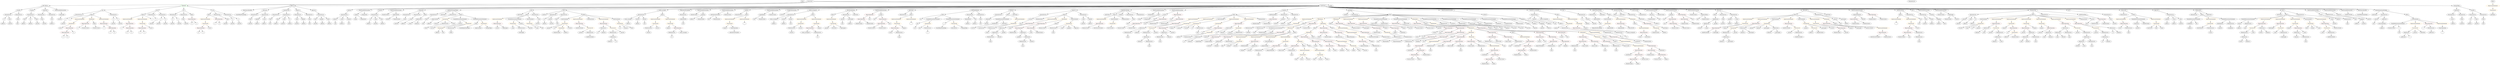 strict digraph {
	graph [bb="0,0,33848,1044"];
	node [label="\N"];
	Enter	[height=0.5,
		pos="10880,1026",
		width=0.83628];
	BinaryOperation_Unnamed_35	[color=brown,
		height=0.5,
		label=BinaryOperation,
		pos="23357,594",
		width=1.9867];
	Identifier_totalDistributed_2	[color=black,
		height=0.5,
		label=totalDistributed,
		pos="23218,522",
		width=1.8759];
	BinaryOperation_Unnamed_35 -> Identifier_totalDistributed_2	[pos="e,23248,538.49 23326,577.46 23306,567.5 23280,554.44 23259,543.61"];
	Identifier_totalSupply	[color=black,
		height=0.5,
		label=totalSupply,
		pos="23357,522",
		width=1.4739];
	BinaryOperation_Unnamed_35 -> Identifier_totalSupply	[pos="e,23357,540.1 23357,575.7 23357,568.41 23357,559.73 23357,551.54"];
	ElementaryTypeName_bool_1	[color=black,
		height=0.5,
		label=bool,
		pos="246.59,666",
		width=0.76697];
	Parameter_b_2	[color=black,
		height=0.5,
		label=b,
		pos="3222.6,738",
		width=0.75];
	ElementaryTypeName_uint256_7	[color=black,
		height=0.5,
		label=uint256,
		pos="3222.6,666",
		width=1.0442];
	Parameter_b_2 -> ElementaryTypeName_uint256_7	[pos="e,3222.6,684.1 3222.6,719.7 3222.6,712.41 3222.6,703.73 3222.6,695.54"];
	Identifier__from_4	[color=black,
		height=0.5,
		label=_from,
		pos="27990,450",
		width=0.93331];
	BinaryOperation_Unnamed_93	[color=brown,
		height=0.5,
		label=BinaryOperation,
		pos="17439,306",
		width=1.9867];
	MemberAccess_Unnamed_26	[color=black,
		height=0.5,
		label=MemberAccess,
		pos="17214,234",
		width=1.9174];
	BinaryOperation_Unnamed_93 -> MemberAccess_Unnamed_26	[pos="e,17257,248.42 17395,291.42 17359,280.11 17307,263.94 17268,251.81"];
	Identifier_requestMinimum_2	[color=black,
		height=0.5,
		label=requestMinimum,
		pos="17374,234",
		width=2.0145];
	BinaryOperation_Unnamed_93 -> Identifier_requestMinimum_2	[pos="e,17389,251.79 17423,288.05 17415,279.63 17405,269.28 17397,259.97"];
	Parameter_from	[color=black,
		height=0.5,
		label=from,
		pos="3847.6,738",
		width=0.7947];
	ElementaryTypeName_address_8	[color=black,
		height=0.5,
		label=address,
		pos="3828.6,666",
		width=1.0996];
	Parameter_from -> ElementaryTypeName_address_8	[pos="e,3833.3,684.28 3843,720.05 3841,712.6 3838.5,703.64 3836.2,695.22"];
	EventDefinition_Airdrop	[color=black,
		height=0.5,
		label=Airdrop,
		pos="4839.6,882",
		width=1.1135];
	ParameterList_Unnamed_28	[color=black,
		height=0.5,
		label=ParameterList,
		pos="4793.6,810",
		width=1.7095];
	EventDefinition_Airdrop -> ParameterList_Unnamed_28	[pos="e,4804.7,827.96 4828.7,864.41 4823.4,856.34 4816.9,846.43 4810.9,837.35"];
	Identifier_Claimed_1	[color=black,
		height=0.5,
		label=Claimed,
		pos="16988,234",
		width=1.1412];
	Block_Unnamed_9	[color=black,
		height=0.5,
		label=Block,
		pos="22282,666",
		width=0.90558];
	ExpressionStatement_Unnamed_11	[color=orange,
		height=0.5,
		label=ExpressionStatement,
		pos="22443,594",
		width=2.458];
	Block_Unnamed_9 -> ExpressionStatement_Unnamed_11	[pos="e,22406,610.8 22307,654.06 22331,643.72 22367,627.94 22396,615.3"];
	ElementaryTypeName_address_40	[color=black,
		height=0.5,
		label=address,
		pos="17493,666",
		width=1.0996];
	Identifier_require_10	[color=black,
		height=0.5,
		label=require,
		pos="27245,594",
		width=1.0026];
	BinaryOperation_Unnamed_68	[color=brown,
		height=0.5,
		label=BinaryOperation,
		pos="20220,594",
		width=1.9867];
	BinaryOperation_Unnamed_69	[color=brown,
		height=0.5,
		label=BinaryOperation,
		pos="21039,522",
		width=1.9867];
	BinaryOperation_Unnamed_68 -> BinaryOperation_Unnamed_69	[pos="e,20970,527.39 20271,581.06 20280,579.13 20290,577.33 20300,576 20363,566.97 20780,539.58 20958,528.12"];
	BinaryOperation_Unnamed_74	[color=brown,
		height=0.5,
		label=BinaryOperation,
		pos="21337,522",
		width=1.9867];
	BinaryOperation_Unnamed_68 -> BinaryOperation_Unnamed_74	[pos="e,21270,528.8 20270,580.93 20280,578.99 20290,577.22 20300,576 20661,529.93 20755,562.25 21120,540 21166,537.18 21217,533.16 21259,\
529.75"];
	StateVariableDeclaration_Unnamed_6	[color=black,
		height=0.5,
		label=StateVariableDeclaration,
		pos="5089.6,882",
		width=2.8184];
	VariableDeclaration_symbol	[color=black,
		height=0.5,
		label=symbol,
		pos="4979.6,810",
		width=1.0581];
	StateVariableDeclaration_Unnamed_6 -> VariableDeclaration_symbol	[pos="e,5001.6,825.04 5063.2,864.23 5047.5,854.23 5027.4,841.46 5010.9,830.93"];
	stringLiteral_Unnamed_3	[color=black,
		height=0.5,
		label=stringLiteral,
		pos="5089.6,810",
		width=1.5016];
	StateVariableDeclaration_Unnamed_6 -> stringLiteral_Unnamed_3	[pos="e,5089.6,828.1 5089.6,863.7 5089.6,856.41 5089.6,847.73 5089.6,839.54"];
	ParameterList_Unnamed_34	[color=black,
		height=0.5,
		label=ParameterList,
		pos="28774,810",
		width=1.7095];
	FunctionCall_Unnamed_50	[color=orange,
		height=0.5,
		label=FunctionCall,
		pos="26980,666",
		width=1.6125];
	Identifier_Transfer_3	[color=black,
		height=0.5,
		label=Transfer,
		pos="26617,594",
		width=1.1689];
	FunctionCall_Unnamed_50 -> Identifier_Transfer_3	[pos="e,26648,606.4 26937,653.46 26929,651.49 26920,649.58 26913,648 26805,626.44 26775,637.5 26668,612 26665,611.3 26662,610.51 26659,\
609.67"];
	Identifier__from_6	[color=black,
		height=0.5,
		label=_from,
		pos="26711,594",
		width=0.93331];
	FunctionCall_Unnamed_50 -> Identifier__from_6	[pos="e,26736,605.9 26936,653.77 26928,651.81 26920,649.82 26913,648 26842,631.09 26823,633.38 26754,612 26751,611.32 26749,610.57 26747,\
609.78"];
	Identifier__to_11	[color=black,
		height=0.5,
		label=_to,
		pos="26790,594",
		width=0.75];
	FunctionCall_Unnamed_50 -> Identifier__to_11	[pos="e,26811,605.46 26940,652.56 26908,642.5 26864,627.5 26826,612 26824,611.38 26823,610.73 26821,610.06"];
	Identifier__amount_20	[color=black,
		height=0.5,
		label=_amount,
		pos="26878,594",
		width=1.1967];
	FunctionCall_Unnamed_50 -> Identifier__amount_20	[pos="e,26899,609.86 26956,649.12 26942,639.36 26924,626.75 26908,616.16"];
	ModifierInvocation_onlyOwner_9	[color=black,
		height=0.5,
		label=onlyOwner,
		pos="7169.6,810",
		width=1.4323];
	Identifier__amount_14	[color=black,
		height=0.5,
		label=_amount,
		pos="16091,594",
		width=1.1967];
	Identifier_balances_13	[color=black,
		height=0.5,
		label=balances,
		pos="27109,378",
		width=1.1828];
	Identifier_myAddress	[color=black,
		height=0.5,
		label=myAddress,
		pos="30245,594",
		width=1.4877];
	Identifier_msg_16	[color=black,
		height=0.5,
		label=msg,
		pos="17214,162",
		width=0.75];
	MemberAccess_Unnamed_26 -> Identifier_msg_16	[pos="e,17214,180.1 17214,215.7 17214,208.41 17214,199.73 17214,191.54"];
	Block_Unnamed_3	[color=black,
		height=0.5,
		label=Block,
		pos="2921.6,810",
		width=0.90558];
	ExpressionStatement_Unnamed_2	[color=orange,
		height=0.5,
		label=ExpressionStatement,
		pos="2848.6,738",
		width=2.458];
	Block_Unnamed_3 -> ExpressionStatement_Unnamed_2	[pos="e,2866.2,755.88 2905.7,793.81 2896.5,784.99 2884.7,773.67 2874.2,763.6"];
	BinaryOperation_Unnamed_7	[color=brown,
		height=0.5,
		label=BinaryOperation,
		pos="3026.6,738",
		width=1.9867];
	Block_Unnamed_3 -> BinaryOperation_Unnamed_7	[pos="e,3002.3,755.16 2941.8,795.5 2956.3,785.87 2976,772.69 2992.9,761.49"];
	VariableDeclaration_amount_1	[color=black,
		height=0.5,
		label=amount,
		pos="6400.6,666",
		width=1.0581];
	ElementaryTypeName_uint256_54	[color=black,
		height=0.5,
		label=uint256,
		pos="5961.6,594",
		width=1.0442];
	VariableDeclaration_amount_1 -> ElementaryTypeName_uint256_54	[pos="e,5989.6,606.38 6372.6,653.62 6366.4,651.46 6359.8,649.44 6353.6,648 6203.3,613.53 6158.8,646.47 6008.6,612 6005.8,611.37 6003.1,\
610.63 6000.3,609.82"];
	ParameterList_Unnamed_33	[color=black,
		height=0.5,
		label=ParameterList,
		pos="12340,810",
		width=1.7095];
	Identifier_msg_21	[color=black,
		height=0.5,
		label=msg,
		pos="26084,378",
		width=0.75];
	ModifierInvocation_onlyOwner_1	[color=black,
		height=0.5,
		label=onlyOwner,
		pos="15082,810",
		width=1.4323];
	FunctionCall_Unnamed_66	[color=orange,
		height=0.5,
		label=FunctionCall,
		pos="6514.6,666",
		width=1.6125];
	FunctionCall_Unnamed_67	[color=orange,
		height=0.5,
		label=FunctionCall,
		pos="6075.6,594",
		width=1.6125];
	FunctionCall_Unnamed_66 -> FunctionCall_Unnamed_67	[pos="e,6117.9,606.64 6472.2,653.36 6464.1,651.38 6455.6,649.48 6447.6,648 6313.4,623.16 6276.8,636.84 6142.6,612 6138.2,611.19 6133.7,\
610.25 6129.1,609.25"];
	MemberAccess_Unnamed_62	[color=black,
		height=0.5,
		label=MemberAccess,
		pos="6220.6,594",
		width=1.9174];
	FunctionCall_Unnamed_66 -> MemberAccess_Unnamed_62	[pos="e,6271.1,606.51 6471,653.81 6463.2,651.85 6455.2,649.85 6447.6,648 6391.8,634.4 6328,619.59 6282.4,609.09"];
	IndexAccess_Unnamed_29	[color=black,
		height=0.5,
		label=IndexAccess,
		pos="23356,738",
		width=1.6402];
	IndexAccess_Unnamed_30	[color=black,
		height=0.5,
		label=IndexAccess,
		pos="23229,666",
		width=1.6402];
	IndexAccess_Unnamed_29 -> IndexAccess_Unnamed_30	[pos="e,23256,682.16 23328,721.81 23310,711.81 23286,698.6 23266,687.65"];
	Identifier__spender_3	[color=black,
		height=0.5,
		label=_spender,
		pos="23356,666",
		width=1.2521];
	IndexAccess_Unnamed_29 -> Identifier__spender_3	[pos="e,23356,684.1 23356,719.7 23356,712.41 23356,703.73 23356,695.54"];
	VariableDeclaration_value_1	[color=black,
		height=0.5,
		label=value,
		pos="4373.6,738",
		width=0.82242];
	ElementaryTypeName_uint256_21	[color=black,
		height=0.5,
		label=uint256,
		pos="4376.6,666",
		width=1.0442];
	VariableDeclaration_value_1 -> ElementaryTypeName_uint256_21	[pos="e,4375.9,684.1 4374.3,719.7 4374.6,712.41 4375,703.73 4375.4,695.54"];
	ParameterList_Unnamed_67	[color=black,
		height=0.5,
		label=ParameterList,
		pos="6018.6,810",
		width=1.7095];
	Parameter_None_14	[color=black,
		height=0.5,
		label=None,
		pos="5939.6,738",
		width=0.85014];
	ParameterList_Unnamed_67 -> Parameter_None_14	[pos="e,5956,753.57 5999.9,792.41 5989.2,783 5975.8,771.12 5964.4,760.94"];
	Identifier_msg_32	[color=black,
		height=0.5,
		label=msg,
		pos="31289,378",
		width=0.75];
	NumberLiteral_Unnamed_35	[color=black,
		height=0.5,
		label=NumberLiteral,
		pos="32405,594",
		width=1.765];
	EventDefinition_Transfer_1	[color=black,
		height=0.5,
		label=Transfer,
		pos="5298.6,882",
		width=1.1689];
	ParameterList_Unnamed_24	[color=black,
		height=0.5,
		label=ParameterList,
		pos="5223.6,810",
		width=1.7095];
	EventDefinition_Transfer_1 -> ParameterList_Unnamed_24	[pos="e,5241.3,827.55 5281.6,865.12 5272.1,856.27 5260.1,845.07 5249.5,835.16"];
	BinaryOperation_Unnamed_122	[color=brown,
		height=0.5,
		label=BinaryOperation,
		pos="13906,594",
		width=1.9867];
	NumberLiteral_Unnamed_66	[color=black,
		height=0.5,
		label=NumberLiteral,
		pos="13814,522",
		width=1.765];
	BinaryOperation_Unnamed_122 -> NumberLiteral_Unnamed_66	[pos="e,13835,539.23 13884,576.41 13872,567.37 13857,556.03 13844,546.13"];
	IndexAccess_Unnamed_25	[color=black,
		height=0.5,
		label=IndexAccess,
		pos="13955,522",
		width=1.6402];
	BinaryOperation_Unnamed_122 -> IndexAccess_Unnamed_25	[pos="e,13943,539.79 13917,576.05 13923,567.97 13930,558.12 13936,549.11"];
	Block_Unnamed_34	[color=black,
		height=0.5,
		label=Block,
		pos="17687,450",
		width=0.90558];
	IfStatement_Unnamed_14	[color=orange,
		height=0.5,
		label=IfStatement,
		pos="17752,378",
		width=1.4739];
	Block_Unnamed_34 -> IfStatement_Unnamed_14	[pos="e,17736,395.47 17701,433.46 17709,424.74 17719,413.65 17729,403.76"];
	Identifier_countbonus_5	[color=black,
		height=0.5,
		label=countbonus,
		pos="22371,378",
		width=1.5155];
	Identifier__amount_18	[color=black,
		height=0.5,
		label=_amount,
		pos="28275,522",
		width=1.1967];
	ExpressionStatement_Unnamed_46	[color=orange,
		height=0.5,
		label=ExpressionStatement,
		pos="17796,738",
		width=2.458];
	FunctionCall_Unnamed_35	[color=orange,
		height=0.5,
		label=FunctionCall,
		pos="17682,666",
		width=1.6125];
	ExpressionStatement_Unnamed_46 -> FunctionCall_Unnamed_35	[pos="e,17707,682.51 17769,720.41 17753,710.81 17733,698.63 17716,688.33"];
	VariableDeclaration_allowed	[color=black,
		height=0.5,
		label=allowed,
		pos="20221,810",
		width=1.0858];
	Mapping_Unnamed_1	[color=black,
		height=0.5,
		label=Mapping,
		pos="20708,738",
		width=1.2105];
	VariableDeclaration_allowed -> Mapping_Unnamed_1	[pos="e,20675,750.41 20259,806.73 20336,801.72 20511,787.55 20655,756 20658,755.3 20661,754.49 20664,753.61"];
	ElementaryTypeName_uint_9	[color=black,
		height=0.5,
		label=uint,
		pos="10828,666",
		width=0.75];
	Parameter_success	[color=black,
		height=0.5,
		label=success,
		pos="17617,738",
		width=1.1135];
	ElementaryTypeName_bool_8	[color=black,
		height=0.5,
		label=bool,
		pos="17578,666",
		width=0.76697];
	Parameter_success -> ElementaryTypeName_bool_8	[pos="e,17587,683.31 17607,720.05 17603,712.03 17597,702.26 17592,693.3"];
	MemberAccess_Unnamed_58	[color=black,
		height=0.5,
		label=MemberAccess,
		pos="30437,522",
		width=1.9174];
	IndexAccess_Unnamed_33	[color=black,
		height=0.5,
		label=IndexAccess,
		pos="30437,450",
		width=1.6402];
	MemberAccess_Unnamed_58 -> IndexAccess_Unnamed_33	[pos="e,30437,468.1 30437,503.7 30437,496.41 30437,487.73 30437,479.54"];
	Identifier_bonusCond2	[color=black,
		height=0.5,
		label=bonusCond2,
		pos="20588,378",
		width=1.6402];
	ElementaryTypeName_uint_1	[color=black,
		height=0.5,
		label=uint,
		pos="22639,738",
		width=0.75];
	ElementaryTypeName_uint256_2	[color=black,
		height=0.5,
		label=uint256,
		pos="868.59,666",
		width=1.0442];
	ExpressionStatement_Unnamed_48	[color=orange,
		height=0.5,
		label=ExpressionStatement,
		pos="25779,738",
		width=2.458];
	Identifier___2	[color=black,
		height=0.5,
		label=_,
		pos="25779,666",
		width=0.75];
	ExpressionStatement_Unnamed_48 -> Identifier___2	[pos="e,25779,684.1 25779,719.7 25779,712.41 25779,703.73 25779,695.54"];
	NumberLiteral_Unnamed_21	[color=black,
		height=0.5,
		label=NumberLiteral,
		pos="25464,738",
		width=1.765];
	ExpressionStatement_Unnamed_9	[color=orange,
		height=0.5,
		label=ExpressionStatement,
		pos="28810,738",
		width=2.458];
	BinaryOperation_Unnamed_26	[color=brown,
		height=0.5,
		label=BinaryOperation,
		pos="28864,666",
		width=1.9867];
	ExpressionStatement_Unnamed_9 -> BinaryOperation_Unnamed_26	[pos="e,28851,683.79 28823,720.05 28829,711.89 28837,701.91 28844,692.82"];
	ElementaryTypeName_uint256_41	[color=black,
		height=0.5,
		label=uint256,
		pos="20683,594",
		width=1.0442];
	BinaryOperation_Unnamed_84	[color=brown,
		height=0.5,
		label=BinaryOperation,
		pos="22341,90",
		width=1.9867];
	NumberLiteral_Unnamed_52	[color=black,
		height=0.5,
		label=NumberLiteral,
		pos="22282,18",
		width=1.765];
	BinaryOperation_Unnamed_84 -> NumberLiteral_Unnamed_52	[pos="e,22296,35.789 22326,72.055 22319,63.801 22311,53.701 22303,44.538"];
	Identifier_tokens_5	[color=black,
		height=0.5,
		label=tokens,
		pos="22399,18",
		width=0.97489];
	BinaryOperation_Unnamed_84 -> Identifier_tokens_5	[pos="e,22385,34.829 22355,72.055 22362,63.469 22371,52.888 22378,43.439"];
	Identifier__spender	[color=black,
		height=0.5,
		label=_spender,
		pos="13894,450",
		width=1.2521];
	Identifier_distributionFinished_2	[color=black,
		height=0.5,
		label=distributionFinished,
		pos="25490,450",
		width=2.3333];
	ElementaryTypeName_bool_11	[color=black,
		height=0.5,
		label=bool,
		pos="5883.6,666",
		width=0.76697];
	Identifier__amount_3	[color=black,
		height=0.5,
		label=_amount,
		pos="7580.6,594",
		width=1.1967];
	ElementaryTypeName_string_1	[color=black,
		height=0.5,
		label=string,
		pos="4940.6,738",
		width=0.864];
	VariableDeclaration_symbol -> ElementaryTypeName_string_1	[pos="e,4949.8,755.47 4970.3,792.41 4965.8,784.3 4960.3,774.35 4955.2,765.25"];
	stringLiteral_Unnamed_2	[color=black,
		height=0.5,
		label=stringLiteral,
		pos="5043.6,738",
		width=1.5016];
	VariableDeclaration_symbol -> stringLiteral_Unnamed_2	[pos="e,5028.7,755.31 4994.1,793.12 5002.1,784.38 5012.2,773.35 5021.2,763.54"];
	FunctionCall_Unnamed_19	[color=orange,
		height=0.5,
		label=FunctionCall,
		pos="23595,594",
		width=1.6125];
	MemberAccess_Unnamed_10	[color=black,
		height=0.5,
		label=MemberAccess,
		pos="23497,522",
		width=1.9174];
	FunctionCall_Unnamed_19 -> MemberAccess_Unnamed_10	[pos="e,23519,539.31 23572,577.12 23559,567.85 23543,556.01 23528,545.76"];
	Identifier__amount_5	[color=black,
		height=0.5,
		label=_amount,
		pos="23627,522",
		width=1.1967];
	FunctionCall_Unnamed_19 -> Identifier__amount_5	[pos="e,23619,540.1 23602,575.7 23606,568.07 23610,558.92 23614,550.4"];
	ElementaryTypeName_address_55	[color=black,
		height=0.5,
		label=address,
		pos="6024.6,522",
		width=1.0996];
	FunctionCall_Unnamed_67 -> ElementaryTypeName_address_55	[pos="e,6036.5,539.31 6063.2,576.05 6057.2,567.77 6049.8,557.62 6043.1,548.42"];
	Identifier_this_1	[color=black,
		height=0.5,
		label=this,
		pos="6109.6,522",
		width=0.75];
	FunctionCall_Unnamed_67 -> Identifier_this_1	[pos="e,6101.5,539.62 6084,575.7 6087.8,567.87 6092.4,558.44 6096.6,549.73"];
	VariableDeclarationStatement_Unnamed_1	[color=black,
		height=0.5,
		label=VariableDeclarationStatement,
		pos="32503,666",
		width=3.3174];
	VariableDeclarationStatement_Unnamed_1 -> NumberLiteral_Unnamed_35	[pos="e,32427,611.23 32479,647.88 32466,638.8 32450,627.53 32436,617.73"];
	VariableDeclaration_i	[color=black,
		height=0.5,
		label=i,
		pos="32514,594",
		width=0.75];
	VariableDeclarationStatement_Unnamed_1 -> VariableDeclaration_i	[pos="e,32511,612.1 32505,647.7 32506,640.32 32508,631.52 32509,623.25"];
	Identifier_msg_12	[color=black,
		height=0.5,
		label=msg,
		pos="21180,234",
		width=0.75];
	IfStatement_Unnamed_5	[color=orange,
		height=0.5,
		label=IfStatement,
		pos="20015,522",
		width=1.4739];
	Block_Unnamed_23	[color=black,
		height=0.5,
		label=Block,
		pos="19833,450",
		width=0.90558];
	IfStatement_Unnamed_5 -> Block_Unnamed_23	[pos="e,19858,461.74 19979,508.15 19951,497.61 19909,482.18 19874,468 19872,467.32 19870,466.62 19868,465.9"];
	BinaryOperation_Unnamed_58	[color=brown,
		height=0.5,
		label=BinaryOperation,
		pos="19955,450",
		width=1.9867];
	IfStatement_Unnamed_5 -> BinaryOperation_Unnamed_58	[pos="e,19969,467.96 20000,504.41 19993,496.08 19984,485.8 19976,476.49"];
	IfStatement_Unnamed_6	[color=orange,
		height=0.5,
		label=IfStatement,
		pos="20098,450",
		width=1.4739];
	IfStatement_Unnamed_5 -> IfStatement_Unnamed_6	[pos="e,20078,467.15 20034,504.76 20045,495.75 20058,484.39 20070,474.43"];
	MemberAccess_Unnamed_24	[color=black,
		height=0.5,
		label=MemberAccess,
		pos="21508,306",
		width=1.9174];
	Identifier_msg_14	[color=black,
		height=0.5,
		label=msg,
		pos="21508,234",
		width=0.75];
	MemberAccess_Unnamed_24 -> Identifier_msg_14	[pos="e,21508,252.1 21508,287.7 21508,280.41 21508,271.73 21508,263.54"];
	MemberAccess_Unnamed_14	[color=black,
		height=0.5,
		label=MemberAccess,
		pos="19071,450",
		width=1.9174];
	Identifier_msg_4	[color=black,
		height=0.5,
		label=msg,
		pos="18801,378",
		width=0.75];
	MemberAccess_Unnamed_14 -> Identifier_msg_4	[pos="e,18822,389.86 19019,437.64 18953,422.99 18845,398.99 18837,396 18835,395.47 18833,394.88 18832,394.27"];
	Identifier_balances_2	[color=black,
		height=0.5,
		label=balances,
		pos="23731,522",
		width=1.1828];
	VariableDeclarationStatement_Unnamed_14	[color=black,
		height=0.5,
		label=VariableDeclarationStatement,
		pos="13685,738",
		width=3.3174];
	VariableDeclaration_wantAmount	[color=black,
		height=0.5,
		label=wantAmount,
		pos="13586,666",
		width=1.6125];
	VariableDeclarationStatement_Unnamed_14 -> VariableDeclaration_wantAmount	[pos="e,13608,682.83 13661,720.05 13648,710.85 13631,699.35 13617,689.41"];
	Identifier__wdamount	[color=black,
		height=0.5,
		label=_wdamount,
		pos="13717,666",
		width=1.5155];
	VariableDeclarationStatement_Unnamed_14 -> Identifier__wdamount	[pos="e,13709,684.1 13692,719.7 13696,712.07 13700,702.92 13704,694.4"];
	Identifier_tokens_6	[color=black,
		height=0.5,
		label=tokens,
		pos="19052,522",
		width=0.97489];
	Identifier_Transfer_2	[color=black,
		height=0.5,
		label=Transfer,
		pos="16194,594",
		width=1.1689];
	MemberAccess_Unnamed_48	[color=black,
		height=0.5,
		label=MemberAccess,
		pos="14372,594",
		width=1.9174];
	Identifier_msg_31	[color=black,
		height=0.5,
		label=msg,
		pos="14372,522",
		width=0.75];
	MemberAccess_Unnamed_48 -> Identifier_msg_31	[pos="e,14372,540.1 14372,575.7 14372,568.41 14372,559.73 14372,551.54"];
	BinaryOperation_Unnamed_103	[color=brown,
		height=0.5,
		label=BinaryOperation,
		pos="18594,378",
		width=1.9867];
	Identifier_requestMinimum_4	[color=black,
		height=0.5,
		label=requestMinimum,
		pos="18658,306",
		width=2.0145];
	BinaryOperation_Unnamed_103 -> Identifier_requestMinimum_4	[pos="e,18642,323.79 18609,360.05 18617,351.71 18626,341.49 18634,332.25"];
	MemberAccess_Unnamed_29	[color=black,
		height=0.5,
		label=MemberAccess,
		pos="18818,306",
		width=1.9174];
	BinaryOperation_Unnamed_103 -> MemberAccess_Unnamed_29	[pos="e,18775,320.39 18637,363.34 18674,351.99 18725,335.8 18764,323.69"];
	FunctionDefinition_mul	[color=black,
		height=0.5,
		label=mul,
		pos="1413.6,882",
		width=0.75];
	ParameterList_Unnamed_1	[color=black,
		height=0.5,
		label=ParameterList,
		pos="1065.6,810",
		width=1.7095];
	FunctionDefinition_mul -> ParameterList_Unnamed_1	[pos="e,1115.2,820.97 1387.7,875.8 1332.8,864.74 1203.2,838.67 1126.1,823.18"];
	Block_Unnamed	[color=black,
		height=0.5,
		label=Block,
		pos="1266.6,810",
		width=0.90558];
	FunctionDefinition_mul -> Block_Unnamed	[pos="e,1290.8,822.54 1391.9,870.67 1368,859.27 1329.1,840.77 1301,827.39"];
	ParameterList_Unnamed	[color=black,
		height=0.5,
		label=ParameterList,
		pos="1559.6,810",
		width=1.7095];
	FunctionDefinition_mul -> ParameterList_Unnamed	[pos="e,1528.5,825.9 1435.1,870.67 1456.9,860.23 1491.1,843.83 1518.2,830.86"];
	ElementaryTypeName_uint256_8	[color=black,
		height=0.5,
		label=uint256,
		pos="3129.6,666",
		width=1.0442];
	FunctionCall_Unnamed_45	[color=orange,
		height=0.5,
		label=FunctionCall,
		pos="27748,666",
		width=1.6125];
	Identifier_require_11	[color=black,
		height=0.5,
		label=require,
		pos="27748,594",
		width=1.0026];
	FunctionCall_Unnamed_45 -> Identifier_require_11	[pos="e,27748,612.1 27748,647.7 27748,640.41 27748,631.73 27748,623.54"];
	BinaryOperation_Unnamed_114	[color=brown,
		height=0.5,
		label=BinaryOperation,
		pos="27874,594",
		width=1.9867];
	FunctionCall_Unnamed_45 -> BinaryOperation_Unnamed_114	[pos="e,27845,610.89 27775,649.81 27792,640.06 27816,627.26 27835,616.48"];
	ElementaryTypeName_uint256_51	[color=black,
		height=0.5,
		label=uint256,
		pos="31681,666",
		width=1.0442];
	Parameter__value_3	[color=black,
		height=0.5,
		label=_value,
		pos="7423.6,738",
		width=0.96103];
	ElementaryTypeName_uint256_52	[color=black,
		height=0.5,
		label=uint256,
		pos="7419.6,666",
		width=1.0442];
	Parameter__value_3 -> ElementaryTypeName_uint256_52	[pos="e,7420.6,684.1 7422.6,719.7 7422.2,712.41 7421.7,703.73 7421.2,695.54"];
	Identifier_target0drop	[color=black,
		height=0.5,
		label=target0drop,
		pos="16383,378",
		width=1.4877];
	EmitStatement_Unnamed_2	[color=black,
		height=0.5,
		label=EmitStatement,
		pos="7796.6,738",
		width=1.7788];
	FunctionCall_Unnamed_11	[color=orange,
		height=0.5,
		label=FunctionCall,
		pos="7796.6,666",
		width=1.6125];
	EmitStatement_Unnamed_2 -> FunctionCall_Unnamed_11	[pos="e,7796.6,684.1 7796.6,719.7 7796.6,712.41 7796.6,703.73 7796.6,695.54"];
	BinaryOperation_Unnamed_4	[color=brown,
		height=0.5,
		label=BinaryOperation,
		pos="893.59,522",
		width=1.9867];
	Identifier_c_1	[color=black,
		height=0.5,
		label=c,
		pos="857.59,450",
		width=0.75];
	BinaryOperation_Unnamed_4 -> Identifier_c_1	[pos="e,865.89,467.14 884.69,503.7 880.6,495.75 875.67,486.16 871.14,477.34"];
	Identifier_a_2	[color=black,
		height=0.5,
		label=a,
		pos="929.59,450",
		width=0.75];
	BinaryOperation_Unnamed_4 -> Identifier_a_2	[pos="e,921.28,467.14 902.49,503.7 906.57,495.75 911.51,486.16 916.04,477.34"];
	Identifier_require_14	[color=black,
		height=0.5,
		label=require,
		pos="31056,594",
		width=1.0026];
	NumberLiteral_Unnamed_56	[color=black,
		height=0.5,
		label=NumberLiteral,
		pos="17250,522",
		width=1.765];
	Identifier_msg_13	[color=black,
		height=0.5,
		label=msg,
		pos="21936,234",
		width=0.75];
	ElementaryTypeName_uint256_5	[color=black,
		height=0.5,
		label=uint256,
		pos="2587.6,666",
		width=1.0442];
	ParameterList_Unnamed_46	[color=black,
		height=0.5,
		label=ParameterList,
		pos="25886,1026",
		width=1.7095];
	Identifier_deadline	[color=black,
		height=0.5,
		label=deadline,
		pos="19345,378",
		width=1.1412];
	BinaryOperation_Unnamed_102	[color=brown,
		height=0.5,
		label=BinaryOperation,
		pos="17691,306",
		width=1.9867];
	IfStatement_Unnamed_14 -> BinaryOperation_Unnamed_102	[pos="e,17705,323.96 17737,360.41 17730,352.08 17721,341.8 17713,332.49"];
	Block_Unnamed_35	[color=black,
		height=0.5,
		label=Block,
		pos="17813,306",
		width=0.90558];
	IfStatement_Unnamed_14 -> Block_Unnamed_35	[pos="e,17799,322.51 17766,360.41 17774,351.62 17783,340.66 17792,330.96"];
	Block_Unnamed_36	[color=black,
		height=0.5,
		label=Block,
		pos="17896,306",
		width=0.90558];
	IfStatement_Unnamed_14 -> Block_Unnamed_36	[pos="e,17872,318.54 17781,362.67 17804,351.31 17837,335.42 17862,323.53"];
	BinaryOperation_Unnamed_75	[color=brown,
		height=0.5,
		label=BinaryOperation,
		pos="21626,450",
		width=1.9867];
	BinaryOperation_Unnamed_77	[color=brown,
		height=0.5,
		label=BinaryOperation,
		pos="21626,378",
		width=1.9867];
	BinaryOperation_Unnamed_75 -> BinaryOperation_Unnamed_77	[pos="e,21626,396.1 21626,431.7 21626,424.41 21626,415.73 21626,407.54"];
	BinaryOperation_Unnamed_76	[color=brown,
		height=0.5,
		label=BinaryOperation,
		pos="21788,378",
		width=1.9867];
	BinaryOperation_Unnamed_75 -> BinaryOperation_Unnamed_76	[pos="e,21753,394.11 21660,433.98 21684,423.64 21716,409.79 21742,398.58"];
	Identifier_countbonus_4	[color=black,
		height=0.5,
		label=countbonus,
		pos="22266,162",
		width=1.5155];
	VariableDeclaration_owner_1	[color=black,
		height=0.5,
		label=owner,
		pos="31459,810",
		width=0.93331];
	ElementaryTypeName_address_13	[color=black,
		height=0.5,
		label=address,
		pos="31679,738",
		width=1.0996];
	VariableDeclaration_owner_1 -> ElementaryTypeName_address_13	[pos="e,31648,750.02 31484,798.31 31490,796.11 31496,793.89 31502,792 31558,773.03 31574,773.95 31631,756 31633,755.25 31635,754.47 31638,\
753.66"];
	MemberAccess_Unnamed	[color=black,
		height=0.5,
		label=MemberAccess,
		pos="31806,738",
		width=1.9174];
	VariableDeclaration_owner_1 -> MemberAccess_Unnamed	[pos="e,31755,750.48 31484,797.82 31490,795.65 31496,793.57 31502,792 31600,765.14 31628,774.84 31728,756 31733,755.01 31738,753.93 31744,\
752.81"];
	ElementaryTypeName_bool_3	[color=black,
		height=0.5,
		label=bool,
		pos="4293.6,666",
		width=0.76697];
	Identifier_teamFund	[color=black,
		height=0.5,
		label=teamFund,
		pos="29195,594",
		width=1.3214];
	NumberLiteral_Unnamed_2	[color=black,
		height=0.5,
		label=NumberLiteral,
		pos="22458,738",
		width=1.765];
	StateVariableDeclaration_Unnamed_14	[color=black,
		height=0.5,
		label=StateVariableDeclaration,
		pos="5508.6,882",
		width=2.8184];
	NumberLiteral_Unnamed_23	[color=black,
		height=0.5,
		label=NumberLiteral,
		pos="5366.6,810",
		width=1.765];
	StateVariableDeclaration_Unnamed_14 -> NumberLiteral_Unnamed_23	[pos="e,5397.2,826.11 5475.3,864.59 5455,854.59 5428.9,841.73 5407.4,831.12"];
	VariableDeclaration_tokensPerEth	[color=black,
		height=0.5,
		label=tokensPerEth,
		pos="5508.6,810",
		width=1.6679];
	StateVariableDeclaration_Unnamed_14 -> VariableDeclaration_tokensPerEth	[pos="e,5508.6,828.1 5508.6,863.7 5508.6,856.41 5508.6,847.73 5508.6,839.54"];
	NumberLiteral_Unnamed_46	[color=black,
		height=0.5,
		label=NumberLiteral,
		pos="19219,90",
		width=1.765];
	FunctionDefinition_balanceOf_2	[color=black,
		height=0.5,
		label=balanceOf,
		pos="5845.6,882",
		width=1.3491];
	ParameterList_Unnamed_49	[color=black,
		height=0.5,
		label=ParameterList,
		pos="5648.6,810",
		width=1.7095];
	FunctionDefinition_balanceOf_2 -> ParameterList_Unnamed_49	[pos="e,5686.5,824.49 5811.3,868.81 5779.7,857.59 5732.6,840.84 5697.1,828.25"];
	ParameterList_Unnamed_48	[color=black,
		height=0.5,
		label=ParameterList,
		pos="5789.6,810",
		width=1.7095];
	FunctionDefinition_balanceOf_2 -> ParameterList_Unnamed_48	[pos="e,5803.2,827.96 5832.3,864.41 5825.7,856.16 5817.6,846.01 5810.2,836.78"];
	Block_Unnamed_39	[color=black,
		height=0.5,
		label=Block,
		pos="5901.6,810",
		width=0.90558];
	FunctionDefinition_balanceOf_2 -> Block_Unnamed_39	[pos="e,5888.8,826.99 5858.9,864.41 5865.7,855.92 5874.1,845.41 5881.6,835.96"];
	ParameterList_Unnamed_63	[color=black,
		height=0.5,
		label=ParameterList,
		pos="13665,810",
		width=1.7095];
	Parameter__wdamount	[color=black,
		height=0.5,
		label=_wdamount,
		pos="13493,738",
		width=1.5155];
	ParameterList_Unnamed_63 -> Parameter__wdamount	[pos="e,13526,752.55 13630,794.83 13603,783.89 13565,768.67 13537,756.88"];
	FunctionDefinition_withdrawForeignTokens	[color=black,
		height=0.5,
		label=withdrawForeignTokens,
		pos="6282.6,882",
		width=2.8045];
	FunctionDefinition_withdrawForeignTokens -> ParameterList_Unnamed_67	[pos="e,6063.1,822.82 6227.9,866.5 6182.9,854.57 6119.5,837.75 6074.2,825.75"];
	ModifierInvocation_onlyOwner_10	[color=black,
		height=0.5,
		label=onlyOwner,
		pos="6151.6,810",
		width=1.4323];
	FunctionDefinition_withdrawForeignTokens -> ModifierInvocation_onlyOwner_10	[pos="e,6178.9,825.57 6251.5,864.41 6232.7,854.36 6208.6,841.47 6188.8,830.88"];
	ParameterList_Unnamed_66	[color=black,
		height=0.5,
		label=ParameterList,
		pos="6282.6,810",
		width=1.7095];
	FunctionDefinition_withdrawForeignTokens -> ParameterList_Unnamed_66	[pos="e,6282.6,828.1 6282.6,863.7 6282.6,856.41 6282.6,847.73 6282.6,839.54"];
	Block_Unnamed_52	[color=black,
		height=0.5,
		label=Block,
		pos="6395.6,810",
		width=0.90558];
	FunctionDefinition_withdrawForeignTokens -> Block_Unnamed_52	[pos="e,6374.4,824.13 6309.7,864.23 6326.2,853.95 6347.5,840.77 6364.8,830.09"];
	ElementaryTypeName_uint_10	[color=black,
		height=0.5,
		label=uint,
		pos="8858.6,666",
		width=0.75];
	Identifier___1	[color=black,
		height=0.5,
		label=_,
		pos="12452,666",
		width=0.75];
	NumberLiteral_Unnamed_5	[color=black,
		height=0.5,
		label=NumberLiteral,
		pos="22867,594",
		width=1.765];
	ElementaryTypeName_address_41	[color=black,
		height=0.5,
		label=address,
		pos="16120,450",
		width=1.0996];
	BinaryOperation_Unnamed	[color=brown,
		height=0.5,
		label=BinaryOperation,
		pos="1177.6,666",
		width=1.9867];
	Identifier_a	[color=black,
		height=0.5,
		label=a,
		pos="1068.6,594",
		width=0.75];
	BinaryOperation_Unnamed -> Identifier_a	[pos="e,1087.6,607.21 1152.3,648.76 1135.8,638.16 1114.2,624.3 1097.1,613.31"];
	NumberLiteral_Unnamed	[color=black,
		height=0.5,
		label=NumberLiteral,
		pos="1177.6,594",
		width=1.765];
	BinaryOperation_Unnamed -> NumberLiteral_Unnamed	[pos="e,1177.6,612.1 1177.6,647.7 1177.6,640.41 1177.6,631.73 1177.6,623.54"];
	FunctionCall_Unnamed_31	[color=orange,
		height=0.5,
		label=FunctionCall,
		pos="18509,306",
		width=1.6125];
	Identifier_tokens_9	[color=black,
		height=0.5,
		label=tokens,
		pos="18518,234",
		width=0.97489];
	FunctionCall_Unnamed_31 -> Identifier_tokens_9	[pos="e,18515,252.1 18511,287.7 18512,280.32 18513,271.52 18514,263.25"];
	Identifier_distr_2	[color=black,
		height=0.5,
		label=distr,
		pos="18598,234",
		width=0.75311];
	FunctionCall_Unnamed_31 -> Identifier_distr_2	[pos="e,18581,248.33 18529,288.76 18542,278.79 18558,265.93 18572,255.28"];
	Identifier_investor_3	[color=black,
		height=0.5,
		label=investor,
		pos="18683,234",
		width=1.1135];
	FunctionCall_Unnamed_31 -> Identifier_investor_3	[pos="e,18653,246.71 18543,291.17 18572,279.6 18613,263.09 18643,250.96"];
	Identifier_owner_txorigin33	[color=black,
		height=0.5,
		label=owner_txorigin33,
		pos="11025,522",
		width=2.0976];
	Block_Unnamed_25	[color=black,
		height=0.5,
		label=Block,
		pos="20342,594",
		width=0.90558];
	IfStatement_Unnamed_8	[color=orange,
		height=0.5,
		label=IfStatement,
		pos="21623,522",
		width=1.4739];
	Block_Unnamed_25 -> IfStatement_Unnamed_8	[pos="e,21572,527.87 20365,581.45 20371,579.25 20377,577.24 20383,576 20607,527.14 21188,553.51 21418,540 21466,537.17 21520,532.6 21561,\
528.91"];
	Block_Unnamed_29	[color=black,
		height=0.5,
		label=Block,
		pos="17791,666",
		width=0.90558];
	VariableDeclarationStatement_Unnamed_9	[color=black,
		height=0.5,
		label=VariableDeclarationStatement,
		pos="17435,594",
		width=3.3174];
	Block_Unnamed_29 -> VariableDeclarationStatement_Unnamed_9	[pos="e,17519,607.12 17766,654.02 17760,651.79 17754,649.63 17749,648 17709,636.66 17607,620.32 17530,608.79"];
	IfStatement_Unnamed_11	[color=orange,
		height=0.5,
		label=IfStatement,
		pos="17625,594",
		width=1.4739];
	Block_Unnamed_29 -> IfStatement_Unnamed_11	[pos="e,17657,608.62 17765,654.37 17739,643.42 17698,626.16 17667,613.06"];
	Identifier_assert	[color=black,
		height=0.5,
		label=assert,
		pos="829.59,594",
		width=0.89172];
	ElementaryTypeName_uint256_37	[color=black,
		height=0.5,
		label=uint256,
		pos="20776,594",
		width=1.0442];
	BinaryOperation_Unnamed_88	[color=brown,
		height=0.5,
		label=BinaryOperation,
		pos="17913,666",
		width=1.9867];
	Identifier_tokens_7	[color=black,
		height=0.5,
		label=tokens,
		pos="17731,594",
		width=0.97489];
	BinaryOperation_Unnamed_88 -> Identifier_tokens_7	[pos="e,17758,605.62 17875,650.4 17847,639.76 17808,625.01 17775,612 17773,611.26 17771,610.5 17769,609.73"];
	NumberLiteral_Unnamed_55	[color=black,
		height=0.5,
		label=NumberLiteral,
		pos="17848,594",
		width=1.765];
	BinaryOperation_Unnamed_88 -> NumberLiteral_Unnamed_55	[pos="e,17863,611.79 17897,648.05 17889,639.63 17879,629.28 17871,619.97"];
	ElementaryTypeName_bool_10	[color=black,
		height=0.5,
		label=bool,
		pos="13952,666",
		width=0.76697];
	ElementaryTypeName_uint_4	[color=black,
		height=0.5,
		label=uint,
		pos="10333,738",
		width=0.75];
	ExpressionStatement_Unnamed_20	[color=orange,
		height=0.5,
		label=ExpressionStatement,
		pos="23805,738",
		width=2.458];
	FunctionCall_Unnamed_18	[color=orange,
		height=0.5,
		label=FunctionCall,
		pos="23770,666",
		width=1.6125];
	ExpressionStatement_Unnamed_20 -> FunctionCall_Unnamed_18	[pos="e,23778,684.1 23796,719.7 23792,712.07 23788,702.92 23783,694.4"];
	ModifierInvocation_onlyOwner_4	[color=black,
		height=0.5,
		label=onlyOwner,
		pos="32190,810",
		width=1.4323];
	MemberAccess_Unnamed_52	[color=black,
		height=0.5,
		label=MemberAccess,
		pos="21959,522",
		width=1.9174];
	Identifier_to	[color=black,
		height=0.5,
		label=to,
		pos="22152,450",
		width=0.75];
	MemberAccess_Unnamed_52 -> Identifier_to	[pos="e,22130,461.48 22002,507.71 22034,497.71 22078,483.17 22116,468 22117,467.39 22119,466.74 22120,466.07"];
	Parameter_a_2	[color=black,
		height=0.5,
		label=a,
		pos="3305.6,738",
		width=0.75];
	ElementaryTypeName_uint256_6	[color=black,
		height=0.5,
		label=uint256,
		pos="3315.6,666",
		width=1.0442];
	Parameter_a_2 -> ElementaryTypeName_uint256_6	[pos="e,3313.1,684.1 3308.1,719.7 3309.1,712.32 3310.4,703.52 3311.6,695.25"];
	BinaryOperation_Unnamed_20	[color=brown,
		height=0.5,
		label=BinaryOperation,
		pos="15502,666",
		width=1.9867];
	NumberLiteral_Unnamed_12	[color=black,
		height=0.5,
		label=NumberLiteral,
		pos="15299,594",
		width=1.765];
	BinaryOperation_Unnamed_20 -> NumberLiteral_Unnamed_12	[pos="e,15338,608.55 15461,650.83 15428,639.7 15383,624.13 15349,612.26"];
	NumberLiteral_Unnamed_13	[color=black,
		height=0.5,
		label=NumberLiteral,
		pos="15444,594",
		width=1.765];
	BinaryOperation_Unnamed_20 -> NumberLiteral_Unnamed_13	[pos="e,15457,611.79 15488,648.05 15481,639.8 15472,629.7 15465,620.54"];
	BinaryOperation_Unnamed_38	[color=brown,
		height=0.5,
		label=BinaryOperation,
		pos="24886,666",
		width=1.9867];
	Identifier_totalSupply_1	[color=black,
		height=0.5,
		label=totalSupply,
		pos="25334,594",
		width=1.4739];
	BinaryOperation_Unnamed_38 -> Identifier_totalSupply_1	[pos="e,25295,606.6 24938,653.24 24947,651.33 24956,649.5 24966,648 25101,625.74 25137,638.18 25272,612 25276,611.22 25280,610.31 25284,\
609.33"];
	Identifier_totalDistributed_5	[color=black,
		height=0.5,
		label=totalDistributed,
		pos="25473,594",
		width=1.8759];
	BinaryOperation_Unnamed_38 -> Identifier_totalDistributed_5	[pos="e,25424,606.78 24937,653.07 24947,651.16 24956,649.37 24966,648 25155,620.01 25206,640.74 25396,612 25401,611.15 25407,610.13 25413,\
609.02"];
	Parameter__amount_4	[color=black,
		height=0.5,
		label=_amount,
		pos="17444,738",
		width=1.1967];
	ElementaryTypeName_uint256_44	[color=black,
		height=0.5,
		label=uint256,
		pos="17398,666",
		width=1.0442];
	Parameter__amount_4 -> ElementaryTypeName_uint256_44	[pos="e,17408,683.47 17433,720.41 17427,712.22 17421,702.14 17415,692.95"];
	MemberAccess_Unnamed_9	[color=black,
		height=0.5,
		label=MemberAccess,
		pos="8904.6,594",
		width=1.9174];
	Identifier_receiver_1	[color=black,
		height=0.5,
		label=receiver,
		pos="8904.6,522",
		width=1.0996];
	MemberAccess_Unnamed_9 -> Identifier_receiver_1	[pos="e,8904.6,540.1 8904.6,575.7 8904.6,568.41 8904.6,559.73 8904.6,551.54"];
	MemberAccess_Unnamed_34	[color=black,
		height=0.5,
		label=MemberAccess,
		pos="15851,450",
		width=1.9174];
	Identifier_msg_22	[color=black,
		height=0.5,
		label=msg,
		pos="15851,378",
		width=0.75];
	MemberAccess_Unnamed_34 -> Identifier_msg_22	[pos="e,15851,396.1 15851,431.7 15851,424.41 15851,415.73 15851,407.54"];
	Identifier_bal	[color=black,
		height=0.5,
		label=bal,
		pos="12585,738",
		width=0.75];
	VariableDeclaration_burner_1	[color=black,
		height=0.5,
		label=burner,
		pos="30367,666",
		width=0.96103];
	ElementaryTypeName_address_53	[color=black,
		height=0.5,
		label=address,
		pos="30362,594",
		width=1.0996];
	VariableDeclaration_burner_1 -> ElementaryTypeName_address_53	[pos="e,30363,612.1 30365,647.7 30365,640.41 30364,631.73 30364,623.54"];
	Identifier_msg_19	[color=black,
		height=0.5,
		label=msg,
		pos="18818,234",
		width=0.75];
	Identifier_allowed_5	[color=black,
		height=0.5,
		label=allowed,
		pos="23133,594",
		width=1.0858];
	ElementaryTypeName_uint	[color=black,
		height=0.5,
		label=uint,
		pos="22567,738",
		width=0.75];
	ParameterList_Unnamed_20	[color=black,
		height=0.5,
		label=ParameterList,
		pos="3812.6,810",
		width=1.7095];
	Parameter_None_7	[color=black,
		height=0.5,
		label=None,
		pos="3766.6,738",
		width=0.85014];
	ParameterList_Unnamed_20 -> Parameter_None_7	[pos="e,3777.3,755.31 3801.5,792.05 3796.1,783.85 3789.5,773.83 3783.5,764.71"];
	VariableDeclaration__balance	[color=black,
		height=0.5,
		label=_balance,
		pos="4648.6,738",
		width=1.2105];
	ParameterList_Unnamed_28 -> VariableDeclaration__balance	[pos="e,4675.9,752.17 4762.8,794.15 4740.4,783.32 4709.8,768.57 4686,757.05"];
	VariableDeclaration__owner_1	[color=black,
		height=0.5,
		label=_owner,
		pos="4748.6,738",
		width=1.0719];
	ParameterList_Unnamed_28 -> VariableDeclaration__owner_1	[pos="e,4759.1,755.31 4782.7,792.05 4777.4,783.85 4771,773.83 4765.1,764.71"];
	VariableDeclaration__amount	[color=black,
		height=0.5,
		label=_amount,
		pos="4848.6,738",
		width=1.1967];
	ParameterList_Unnamed_28 -> VariableDeclaration__amount	[pos="e,4835.8,755.31 4806.9,792.05 4813.5,783.68 4821.6,773.4 4828.8,764.13"];
	Identifier__amount_7	[color=black,
		height=0.5,
		label=_amount,
		pos="23850,594",
		width=1.1967];
	InheritanceSpecifier_Unnamed	[color=black,
		height=0.5,
		label=InheritanceSpecifier,
		pos="3437.6,882",
		width=2.3333];
	UserDefinedTypeName_Unnamed	[color=black,
		height=0.5,
		label=UserDefinedTypeName,
		pos="3352.6,810",
		width=2.7214];
	InheritanceSpecifier_Unnamed -> UserDefinedTypeName_Unnamed	[pos="e,3373.2,827.96 3417.4,864.41 3406.8,855.65 3393.5,844.73 3381.8,835.06"];
	FunctionDefinition_add_1	[color=black,
		height=0.5,
		label=add,
		pos="7327.6,882",
		width=0.75];
	FunctionDefinition_add_1 -> ModifierInvocation_onlyOwner_9	[pos="e,7200.6,824.74 7305.6,871.27 7281.2,860.45 7241.2,842.73 7210.9,829.29"];
	Block_Unnamed_51	[color=black,
		height=0.5,
		label=Block,
		pos="7271.6,810",
		width=0.90558];
	FunctionDefinition_add_1 -> Block_Unnamed_51	[pos="e,7284.1,826.64 7315.4,865.81 7308.3,856.94 7299.2,845.55 7291.1,835.45"];
	ParameterList_Unnamed_65	[color=black,
		height=0.5,
		label=ParameterList,
		pos="7383.6,810",
		width=1.7095];
	FunctionDefinition_add_1 -> ParameterList_Unnamed_65	[pos="e,7370.3,827.63 7339.7,865.81 7346.6,857.28 7355.3,846.4 7363.1,836.6"];
	FunctionCall_Unnamed_6	[color=orange,
		height=0.5,
		label=FunctionCall,
		pos="22608,594",
		width=1.6125];
	NumberLiteral_Unnamed_31	[color=black,
		height=0.5,
		label=NumberLiteral,
		pos="22602,522",
		width=1.765];
	FunctionCall_Unnamed_6 -> NumberLiteral_Unnamed_31	[pos="e,22603,540.1 22606,575.7 22605,568.41 22605,559.73 22604,551.54"];
	ElementaryTypeName_address_27	[color=black,
		height=0.5,
		label=address,
		pos="22723,522",
		width=1.0996];
	FunctionCall_Unnamed_6 -> ElementaryTypeName_address_27	[pos="e,22699,537.07 22633,577.46 22650,567.32 22672,553.97 22690,543.02"];
	BinaryOperation_Unnamed_71	[color=brown,
		height=0.5,
		label=BinaryOperation,
		pos="21219,378",
		width=1.9867];
	Identifier_requestMinimum_1	[color=black,
		height=0.5,
		label=requestMinimum,
		pos="21020,306",
		width=2.0145];
	BinaryOperation_Unnamed_71 -> Identifier_requestMinimum_1	[pos="e,21060,321.26 21178,362.83 21147,351.91 21104,336.73 21071,324.96"];
	MemberAccess_Unnamed_22	[color=black,
		height=0.5,
		label=MemberAccess,
		pos="21180,306",
		width=1.9174];
	BinaryOperation_Unnamed_71 -> MemberAccess_Unnamed_22	[pos="e,21189,324.1 21209,359.7 21205,351.98 21199,342.71 21195,334.11"];
	NumberLiteral_Unnamed_44	[color=black,
		height=0.5,
		label=NumberLiteral,
		pos="20722,162",
		width=1.765];
	ElementaryTypeName_address_12	[color=black,
		height=0.5,
		label=address,
		pos="4471.6,666",
		width=1.0996];
	Parameter_None_11	[color=black,
		height=0.5,
		label=None,
		pos="5628.6,738",
		width=0.85014];
	ElementaryTypeName_uint256_43	[color=black,
		height=0.5,
		label=uint256,
		pos="5505.6,666",
		width=1.0442];
	Parameter_None_11 -> ElementaryTypeName_uint256_43	[pos="e,5528.9,680.24 5607.2,724.81 5588.3,714.05 5560.4,698.21 5538.7,685.83"];
	FunctionDefinition_transfer_1	[color=black,
		height=0.5,
		label=transfer,
		pos="262.59,882",
		width=1.0719];
	ParameterList_Unnamed_14	[color=black,
		height=0.5,
		label=ParameterList,
		pos="121.59,810",
		width=1.7095];
	FunctionDefinition_transfer_1 -> ParameterList_Unnamed_14	[pos="e,151.94,826.07 236.73,868.16 215.88,857.81 186.19,843.07 162.18,831.15"];
	ParameterList_Unnamed_15	[color=black,
		height=0.5,
		label=ParameterList,
		pos="262.59,810",
		width=1.7095];
	FunctionDefinition_transfer_1 -> ParameterList_Unnamed_15	[pos="e,262.59,828.1 262.59,863.7 262.59,856.41 262.59,847.73 262.59,839.54"];
	Parameter_None	[color=black,
		height=0.5,
		label=None,
		pos="2550.6,738",
		width=0.85014];
	Parameter_None -> ElementaryTypeName_uint256_5	[pos="e,2578.6,683.96 2559.4,720.41 2563.5,712.51 2568.6,702.85 2573.3,693.94"];
	ElementaryTypeName_address_28	[color=black,
		height=0.5,
		label=address,
		pos="7514.6,666",
		width=1.0996];
	ContractDefinition_ERC20Basic	[color=black,
		height=0.5,
		label=ERC20Basic,
		pos="624.59,954",
		width=1.6264];
	ContractDefinition_ERC20Basic -> FunctionDefinition_transfer_1	[pos="e,297.96,889.84 576.14,943.63 506.15,930.1 377.63,905.25 308.87,891.95"];
	EventDefinition_Transfer	[color=black,
		height=0.5,
		label=Transfer,
		pos="446.59,882",
		width=1.1689];
	ContractDefinition_ERC20Basic -> EventDefinition_Transfer	[pos="e,476.94,894.94 589.42,939.17 560.06,927.62 518.17,911.15 487.34,899.03"];
	FunctionDefinition_balanceOf_1	[color=black,
		height=0.5,
		label=balanceOf,
		pos="624.59,882",
		width=1.3491];
	ContractDefinition_ERC20Basic -> FunctionDefinition_balanceOf_1	[pos="e,624.59,900.1 624.59,935.7 624.59,928.41 624.59,919.73 624.59,911.54"];
	StateVariableDeclaration_Unnamed	[color=black,
		height=0.5,
		label=StateVariableDeclaration,
		pos="809.59,882",
		width=2.8184];
	ContractDefinition_ERC20Basic -> StateVariableDeclaration_Unnamed	[pos="e,767.88,898.78 660.26,939.5 687.78,929.09 726.25,914.53 757.26,902.8"];
	Parameter__amount_5	[color=black,
		height=0.5,
		label=_amount,
		pos="26703,738",
		width=1.1967];
	ElementaryTypeName_uint256_45	[color=black,
		height=0.5,
		label=uint256,
		pos="26672,666",
		width=1.0442];
	Parameter__amount_5 -> ElementaryTypeName_uint256_45	[pos="e,26679,683.79 26695,720.05 26692,712.32 26688,702.96 26684,694.27"];
	BinaryOperation_Unnamed_119	[color=brown,
		height=0.5,
		label=BinaryOperation,
		pos="28555,738",
		width=1.9867];
	NumberLiteral_Unnamed_64	[color=black,
		height=0.5,
		label=NumberLiteral,
		pos="28473,666",
		width=1.765];
	BinaryOperation_Unnamed_119 -> NumberLiteral_Unnamed_64	[pos="e,28492,683.47 28535,720.41 28525,711.61 28512,700.63 28501,690.92"];
	NumberLiteral_Unnamed_63	[color=black,
		height=0.5,
		label=NumberLiteral,
		pos="28618,666",
		width=1.765];
	BinaryOperation_Unnamed_119 -> NumberLiteral_Unnamed_63	[pos="e,28602,683.79 28570,720.05 28577,711.71 28587,701.49 28595,692.25"];
	ParameterList_Unnamed_23	[color=black,
		height=0.5,
		label=ParameterList,
		pos="4438.6,810",
		width=1.7095];
	ParameterList_Unnamed_23 -> VariableDeclaration_value_1	[pos="e,4387.6,754.04 4423.2,792.41 4414.8,783.41 4404.3,772.13 4395.2,762.26"];
	VariableDeclaration_spender	[color=black,
		height=0.5,
		label=spender,
		pos="4461.6,738",
		width=1.1135];
	ParameterList_Unnamed_23 -> VariableDeclaration_spender	[pos="e,4456,756.1 4444.3,791.7 4446.7,784.24 4449.7,775.32 4452.4,766.97"];
	VariableDeclaration_owner	[color=black,
		height=0.5,
		label=owner,
		pos="4553.6,738",
		width=0.93331];
	ParameterList_Unnamed_23 -> VariableDeclaration_owner	[pos="e,4532.1,752.08 4464.4,793.29 4481.6,782.82 4504.3,768.99 4522.5,757.91"];
	ExpressionStatement_Unnamed_12	[color=orange,
		height=0.5,
		label=ExpressionStatement,
		pos="15013,738",
		width=2.458];
	BinaryOperation_Unnamed_29	[color=brown,
		height=0.5,
		label=BinaryOperation,
		pos="14995,666",
		width=1.9867];
	ExpressionStatement_Unnamed_12 -> BinaryOperation_Unnamed_29	[pos="e,14999,684.1 15008,719.7 15006,712.32 15004,703.52 15002,695.25"];
	FunctionDefinition_distr	[color=black,
		height=0.5,
		label=distr,
		pos="7766.6,882",
		width=0.75311];
	ModifierInvocation_canDistr_1	[color=black,
		height=0.5,
		label=canDistr,
		pos="7504.6,810",
		width=1.1551];
	FunctionDefinition_distr -> ModifierInvocation_canDistr_1	[pos="e,7536.2,822.19 7740.9,875.31 7700.9,866.27 7621.2,847.61 7554.6,828 7552.1,827.26 7549.5,826.47 7546.9,825.65"];
	ParameterList_Unnamed_38	[color=black,
		height=0.5,
		label=ParameterList,
		pos="7625.6,810",
		width=1.7095];
	FunctionDefinition_distr -> ParameterList_Unnamed_38	[pos="e,7655.8,826.02 7745.2,870.37 7724.2,859.98 7691.9,843.91 7666.1,831.11"];
	ParameterList_Unnamed_39	[color=black,
		height=0.5,
		label=ParameterList,
		pos="7766.6,810",
		width=1.7095];
	FunctionDefinition_distr -> ParameterList_Unnamed_39	[pos="e,7766.6,828.1 7766.6,863.7 7766.6,856.41 7766.6,847.73 7766.6,839.54"];
	Block_Unnamed_11	[color=black,
		height=0.5,
		label=Block,
		pos="8052.6,810",
		width=0.90558];
	FunctionDefinition_distr -> Block_Unnamed_11	[pos="e,8023,818.23 7792,874.79 7841.7,862.62 7952.2,835.57 8012.1,820.91"];
	VariableDeclaration_distributionFinished	[color=black,
		height=0.5,
		label=distributionFinished,
		pos="9805.6,810",
		width=2.3333];
	ElementaryTypeName_bool_5	[color=black,
		height=0.5,
		label=bool,
		pos="9723.6,738",
		width=0.76697];
	VariableDeclaration_distributionFinished -> ElementaryTypeName_bool_5	[pos="e,9739.9,752.97 9785.7,792.05 9774.6,782.51 9760.5,770.5 9748.6,760.32"];
	BooleanLiteral_Unnamed	[color=black,
		height=0.5,
		label=BooleanLiteral,
		pos="9833.6,738",
		width=1.7788];
	VariableDeclaration_distributionFinished -> BooleanLiteral_Unnamed	[pos="e,9826.7,756.1 9812.5,791.7 9815.5,784.15 9819.1,775.12 9822.5,766.68"];
	Parameter__tokensPerEth	[color=black,
		height=0.5,
		label=_tokensPerEth,
		pos="21726,738",
		width=1.8065];
	ElementaryTypeName_uint_15	[color=black,
		height=0.5,
		label=uint,
		pos="21870,666",
		width=0.75];
	Parameter__tokensPerEth -> ElementaryTypeName_uint_15	[pos="e,21848,677.4 21757,721.81 21781,710.11 21814,694.01 21838,682.29"];
	ElementaryTypeName_uint256_28	[color=black,
		height=0.5,
		label=uint256,
		pos="5397.6,738",
		width=1.0442];
	Identifier_now	[color=black,
		height=0.5,
		label=now,
		pos="22660,666",
		width=0.75];
	EmitStatement_Unnamed_7	[color=black,
		height=0.5,
		label=EmitStatement,
		pos="26986,738",
		width=1.7788];
	EmitStatement_Unnamed_7 -> FunctionCall_Unnamed_50	[pos="e,26981,684.1 26984,719.7 26983,712.41 26983,703.73 26982,695.54"];
	FunctionDefinition_sendto_txorigin1	[color=black,
		height=0.5,
		label=sendto_txorigin1,
		pos="9093.6,882",
		width=2.0283];
	ParameterList_Unnamed_41	[color=black,
		height=0.5,
		label=ParameterList,
		pos="8810.6,810",
		width=1.7095];
	FunctionDefinition_sendto_txorigin1 -> ParameterList_Unnamed_41	[pos="e,8856.6,822.39 9043.3,868.57 8994,856.38 8919,837.82 8867.6,825.09"];
	Block_Unnamed_13	[color=black,
		height=0.5,
		label=Block,
		pos="9093.6,810",
		width=0.90558];
	FunctionDefinition_sendto_txorigin1 -> Block_Unnamed_13	[pos="e,9093.6,828.1 9093.6,863.7 9093.6,856.41 9093.6,847.73 9093.6,839.54"];
	Identifier_countbonus	[color=black,
		height=0.5,
		label=countbonus,
		pos="20714,306",
		width=1.5155];
	ElementaryTypeName_address_14	[color=black,
		height=0.5,
		label=address,
		pos="31942,666",
		width=1.0996];
	VariableDeclaration_target0drop	[color=black,
		height=0.5,
		label=target0drop,
		pos="10442,810",
		width=1.4877];
	VariableDeclaration_target0drop -> ElementaryTypeName_uint_4	[pos="e,10352,751.24 10417,793.46 10401,782.82 10379,768.67 10361,757.45"];
	NumberLiteral_Unnamed_24	[color=black,
		height=0.5,
		label=NumberLiteral,
		pos="10442,738",
		width=1.765];
	VariableDeclaration_target0drop -> NumberLiteral_Unnamed_24	[pos="e,10442,756.1 10442,791.7 10442,784.41 10442,775.73 10442,767.54"];
	BinaryOperation_Unnamed_52	[color=brown,
		height=0.5,
		label=BinaryOperation,
		pos="20367,522",
		width=1.9867];
	BinaryOperation_Unnamed_53	[color=brown,
		height=0.5,
		label=BinaryOperation,
		pos="20367,450",
		width=1.9867];
	BinaryOperation_Unnamed_52 -> BinaryOperation_Unnamed_53	[pos="e,20367,468.1 20367,503.7 20367,496.41 20367,487.73 20367,479.54"];
	BinaryOperation_Unnamed_54	[color=brown,
		height=0.5,
		label=BinaryOperation,
		pos="20588,450",
		width=1.9867];
	BinaryOperation_Unnamed_52 -> BinaryOperation_Unnamed_54	[pos="e,20544,464.71 20410,507.25 20445,496.06 20495,480.19 20533,468.16"];
	Parameter_to	[color=black,
		height=0.5,
		label=to,
		pos="49.587,738",
		width=0.75];
	ParameterList_Unnamed_14 -> Parameter_to	[pos="e,64.098,753.11 104.52,792.41 94.908,783.06 82.771,771.26 72.352,761.13"];
	Parameter_value	[color=black,
		height=0.5,
		label=value,
		pos="129.59,738",
		width=0.82242];
	ParameterList_Unnamed_14 -> Parameter_value	[pos="e,127.63,756.1 123.56,791.7 124.4,784.41 125.39,775.73 126.33,767.54"];
	VariableDeclarationStatement_Unnamed_9 -> NumberLiteral_Unnamed_56	[pos="e,17287,537.02 17392,576.76 17363,566.09 17327,552.12 17297,541.09"];
	VariableDeclaration_valdrop	[color=black,
		height=0.5,
		label=valdrop,
		pos="17371,522",
		width=1.0858];
	VariableDeclarationStatement_Unnamed_9 -> VariableDeclaration_valdrop	[pos="e,17385,539.14 17419,575.7 17411,567.23 17402,556.89 17393,547.61"];
	EventDefinition_TokensPerEthUpdated	[color=black,
		height=0.5,
		label=TokensPerEthUpdated,
		pos="9394.6,882",
		width=2.6521];
	ParameterList_Unnamed_29	[color=black,
		height=0.5,
		label=ParameterList,
		pos="9370.6,810",
		width=1.7095];
	EventDefinition_TokensPerEthUpdated -> ParameterList_Unnamed_29	[pos="e,9376.5,828.1 9388.7,863.7 9386.1,856.24 9383,847.32 9380.2,838.97"];
	Identifier_totalDistributed	[color=black,
		height=0.5,
		label=totalDistributed,
		pos="8017.6,594",
		width=1.8759];
	Identifier_deadline_2	[color=black,
		height=0.5,
		label=deadline,
		pos="18352,234",
		width=1.1412];
	ExpressionStatement_Unnamed_13	[color=orange,
		height=0.5,
		label=ExpressionStatement,
		pos="7967.6,738",
		width=2.458];
	BinaryOperation_Unnamed_30	[color=brown,
		height=0.5,
		label=BinaryOperation,
		pos="8017.6,666",
		width=1.9867];
	ExpressionStatement_Unnamed_13 -> BinaryOperation_Unnamed_30	[pos="e,8005.4,684.1 7979.9,719.7 7985.6,711.73 7992.5,702.1 7998.8,693.26"];
	ElementaryTypeName_address_25	[color=black,
		height=0.5,
		label=address,
		pos="26264,666",
		width=1.0996];
	Identifier_totalDistributed_8	[color=black,
		height=0.5,
		label=totalDistributed,
		pos="31640,450",
		width=1.8759];
	ExpressionStatement_Unnamed_43	[color=orange,
		height=0.5,
		label=ExpressionStatement,
		pos="18041,234",
		width=2.458];
	FunctionCall_Unnamed_33	[color=orange,
		height=0.5,
		label=FunctionCall,
		pos="18049,162",
		width=1.6125];
	ExpressionStatement_Unnamed_43 -> FunctionCall_Unnamed_33	[pos="e,18047,180.1 18043,215.7 18043,208.41 18044,199.73 18045,191.54"];
	Identifier_Airdrop	[color=black,
		height=0.5,
		label=Airdrop,
		pos="23951,594",
		width=1.1135];
	ElementaryTypeName_uint_14	[color=black,
		height=0.5,
		label=uint,
		pos="32505,522",
		width=0.75];
	VariableDeclaration_i -> ElementaryTypeName_uint_14	[pos="e,32507,540.1 32511,575.7 32510,568.32 32509,559.52 32508,551.25"];
	ElementaryTypeName_uint256_15	[color=black,
		height=0.5,
		label=uint256,
		pos="616.59,666",
		width=1.0442];
	NumberLiteral_Unnamed_25	[color=black,
		height=0.5,
		label=NumberLiteral,
		pos="10578,810",
		width=1.765];
	Identifier_owner_1	[color=black,
		height=0.5,
		label=owner,
		pos="28838,594",
		width=0.93331];
	Parameter__from	[color=black,
		height=0.5,
		label=_from,
		pos="26798,738",
		width=0.93331];
	ElementaryTypeName_address_42	[color=black,
		height=0.5,
		label=address,
		pos="26767,666",
		width=1.0996];
	Parameter__from -> ElementaryTypeName_address_42	[pos="e,26774,683.79 26790,720.05 26787,712.32 26783,702.96 26779,694.27"];
	FunctionCall_Unnamed_34	[color=orange,
		height=0.5,
		label=FunctionCall,
		pos="18594,450",
		width=1.6125];
	FunctionCall_Unnamed_34 -> BinaryOperation_Unnamed_103	[pos="e,18594,396.1 18594,431.7 18594,424.41 18594,415.73 18594,407.54"];
	Identifier_require_7	[color=black,
		height=0.5,
		label=require,
		pos="18720,378",
		width=1.0026];
	FunctionCall_Unnamed_34 -> Identifier_require_7	[pos="e,18696,392.04 18621,433.81 18640,423.15 18666,408.83 18686,397.5"];
	BinaryOperation_Unnamed_126	[color=brown,
		height=0.5,
		label=BinaryOperation,
		pos="30685,666",
		width=1.9867];
	FunctionCall_Unnamed_59	[color=orange,
		height=0.5,
		label=FunctionCall,
		pos="30550,594",
		width=1.6125];
	BinaryOperation_Unnamed_126 -> FunctionCall_Unnamed_59	[pos="e,30578,609.94 30654,649.29 30635,639.22 30609,626.05 30589,615.21"];
	IndexAccess_Unnamed_32	[color=black,
		height=0.5,
		label=IndexAccess,
		pos="30685,594",
		width=1.6402];
	BinaryOperation_Unnamed_126 -> IndexAccess_Unnamed_32	[pos="e,30685,612.1 30685,647.7 30685,640.41 30685,631.73 30685,623.54"];
	Parameter_None_5	[color=black,
		height=0.5,
		label=None,
		pos="250.59,738",
		width=0.85014];
	Parameter_None_5 -> ElementaryTypeName_bool_1	[pos="e,247.56,684.1 249.6,719.7 249.18,712.41 248.69,703.73 248.22,695.54"];
	Parameter_spender	[color=black,
		height=0.5,
		label=spender,
		pos="3576.6,738",
		width=1.1135];
	ElementaryTypeName_address_7	[color=black,
		height=0.5,
		label=address,
		pos="3561.6,666",
		width=1.0996];
	Parameter_spender -> ElementaryTypeName_address_7	[pos="e,3565.3,684.1 3572.9,719.7 3571.3,712.32 3569.4,703.52 3567.6,695.25"];
	Identifier__	[color=black,
		height=0.5,
		label=_,
		pos="10200,666",
		width=0.75];
	Identifier__to_6	[color=black,
		height=0.5,
		label=_to,
		pos="16181,378",
		width=0.75];
	BinaryOperation_Unnamed_125	[color=brown,
		height=0.5,
		label=BinaryOperation,
		pos="31182,594",
		width=1.9867];
	IndexAccess_Unnamed_31	[color=black,
		height=0.5,
		label=IndexAccess,
		pos="31164,522",
		width=1.6402];
	BinaryOperation_Unnamed_125 -> IndexAccess_Unnamed_31	[pos="e,31168,540.1 31177,575.7 31175,568.32 31173,559.52 31171,551.25"];
	Identifier__value_3	[color=black,
		height=0.5,
		label=_value,
		pos="31276,522",
		width=0.96103];
	BinaryOperation_Unnamed_125 -> Identifier__value_3	[pos="e,31256,537.34 31204,576.41 31217,566.75 31233,554.48 31247,544.14"];
	ExpressionStatement_Unnamed_33	[color=orange,
		height=0.5,
		label=ExpressionStatement,
		pos="22210,378",
		width=2.458];
	BinaryOperation_Unnamed_78	[color=brown,
		height=0.5,
		label=BinaryOperation,
		pos="22582,306",
		width=1.9867];
	ExpressionStatement_Unnamed_33 -> BinaryOperation_Unnamed_78	[pos="e,22528,318.36 22275,365.55 22334,355.14 22423,339.13 22501,324 22506,322.92 22512,321.78 22518,320.61"];
	Identifier_msg_5	[color=black,
		height=0.5,
		label=msg,
		pos="20503,594",
		width=0.75];
	StateVariableDeclaration_Unnamed_17	[color=black,
		height=0.5,
		label=StateVariableDeclaration,
		pos="9634.6,882",
		width=2.8184];
	NumberLiteral_Unnamed_29	[color=black,
		height=0.5,
		label=NumberLiteral,
		pos="9513.6,810",
		width=1.765];
	StateVariableDeclaration_Unnamed_17 -> NumberLiteral_Unnamed_29	[pos="e,9540.4,826.51 9605.9,864.41 9589.2,854.77 9568.1,842.52 9550.2,832.18"];
	VariableDeclaration_multisig	[color=black,
		height=0.5,
		label=multisig,
		pos="9634.6,810",
		width=1.0858];
	StateVariableDeclaration_Unnamed_17 -> VariableDeclaration_multisig	[pos="e,9634.6,828.1 9634.6,863.7 9634.6,856.41 9634.6,847.73 9634.6,839.54"];
	Parameter_success_1	[color=black,
		height=0.5,
		label=success,
		pos="28425,738",
		width=1.1135];
	ElementaryTypeName_bool_9	[color=black,
		height=0.5,
		label=bool,
		pos="28364,666",
		width=0.76697];
	Parameter_success_1 -> ElementaryTypeName_bool_9	[pos="e,28377,682.19 28410,720.76 28403,711.86 28393,700.65 28384,690.78"];
	Parameter_who	[color=black,
		height=0.5,
		label=who,
		pos="710.59,738",
		width=0.75];
	ElementaryTypeName_address_2	[color=black,
		height=0.5,
		label=address,
		pos="711.59,666",
		width=1.0996];
	Parameter_who -> ElementaryTypeName_address_2	[pos="e,711.34,684.1 710.83,719.7 710.94,712.41 711.06,703.73 711.18,695.54"];
	BinaryOperation_Unnamed_101	[color=brown,
		height=0.5,
		label=BinaryOperation,
		pos="17984,378",
		width=1.9867];
	Identifier_round2_2	[color=black,
		height=0.5,
		label=round2,
		pos="17984,306",
		width=1.0303];
	BinaryOperation_Unnamed_101 -> Identifier_round2_2	[pos="e,17984,324.1 17984,359.7 17984,352.41 17984,343.73 17984,335.54"];
	Identifier_now_14	[color=black,
		height=0.5,
		label=now,
		pos="18066,306",
		width=0.75];
	BinaryOperation_Unnamed_101 -> Identifier_now_14	[pos="e,18049,320.88 18003,360.41 18014,350.81 18029,338.63 18041,328.32"];
	BinaryOperation_Unnamed_95	[color=brown,
		height=0.5,
		label=BinaryOperation,
		pos="18084,522",
		width=1.9867];
	Identifier_tokens_8	[color=black,
		height=0.5,
		label=tokens,
		pos="18017,450",
		width=0.97489];
	BinaryOperation_Unnamed_95 -> Identifier_tokens_8	[pos="e,18031,466.36 18067,504.05 18059,495.17 18048,484.14 18039,474.45"];
	NumberLiteral_Unnamed_57	[color=black,
		height=0.5,
		label=NumberLiteral,
		pos="18134,450",
		width=1.765];
	BinaryOperation_Unnamed_95 -> NumberLiteral_Unnamed_57	[pos="e,18122,467.79 18096,504.05 18101,495.97 18109,486.12 18115,477.11"];
	ElementaryTypeName_uint256_4	[color=black,
		height=0.5,
		label=uint256,
		pos="2401.6,666",
		width=1.0442];
	MemberAccess_Unnamed_47	[color=black,
		height=0.5,
		label=MemberAccess,
		pos="13502,450",
		width=1.9174];
	Identifier_msg_30	[color=black,
		height=0.5,
		label=msg,
		pos="13502,378",
		width=0.75];
	MemberAccess_Unnamed_47 -> Identifier_msg_30	[pos="e,13502,396.1 13502,431.7 13502,424.41 13502,415.73 13502,407.54"];
	ContractDefinition_SafeMath	[color=green,
		height=0.5,
		label=SafeMath,
		pos="2558.6,954",
		width=1.2798];
	ContractDefinition_SafeMath -> FunctionDefinition_mul	[pos="e,1440.4,884.64 2513.3,950.23 2327.5,938.87 1624.1,895.87 1451.9,885.34"];
	FunctionDefinition_add	[color=black,
		height=0.5,
		label=add,
		pos="2205.6,882",
		width=0.75];
	ContractDefinition_SafeMath -> FunctionDefinition_add	[pos="e,2231.2,888.08 2518.1,944.97 2448.9,931.25 2309,903.5 2242.4,890.3"];
	FunctionDefinition_div	[color=black,
		height=0.5,
		label=div,
		pos="2558.6,882",
		width=0.75];
	ContractDefinition_SafeMath -> FunctionDefinition_div	[pos="e,2558.6,900.1 2558.6,935.7 2558.6,928.41 2558.6,919.73 2558.6,911.54"];
	FunctionDefinition_sub	[color=black,
		height=0.5,
		label=sub,
		pos="2977.6,882",
		width=0.75];
	ContractDefinition_SafeMath -> FunctionDefinition_sub	[pos="e,2951.3,887.38 2600.3,946.03 2682,932.38 2862,902.31 2940.1,889.26"];
	ParameterList_Unnamed_8	[color=black,
		height=0.5,
		label=ParameterList,
		pos="33208,810",
		width=1.7095];
	Parameter__owner	[color=black,
		height=0.5,
		label=_owner,
		pos="33220,738",
		width=1.0719];
	ParameterList_Unnamed_8 -> Parameter__owner	[pos="e,33217,756.1 33211,791.7 33212,784.32 33213,775.52 33215,767.25"];
	Identifier_tokens_2	[color=black,
		height=0.5,
		label=tokens,
		pos="19336,90",
		width=0.97489];
	Identifier__amount_13	[color=black,
		height=0.5,
		label=_amount,
		pos="16801,522",
		width=1.1967];
	Parameter_tokenAddress	[color=black,
		height=0.5,
		label=tokenAddress,
		pos="13206,738",
		width=1.7372];
	ElementaryTypeName_address_48	[color=black,
		height=0.5,
		label=address,
		pos="13206,666",
		width=1.0996];
	Parameter_tokenAddress -> ElementaryTypeName_address_48	[pos="e,13206,684.1 13206,719.7 13206,712.41 13206,703.73 13206,695.54"];
	Identifier__to_3	[color=black,
		height=0.5,
		label=_to,
		pos="7668.6,594",
		width=0.75];
	ElementaryTypeName_bool_2	[color=black,
		height=0.5,
		label=bool,
		pos="3743.6,666",
		width=0.76697];
	Parameter_c	[color=black,
		height=0.5,
		label=c,
		pos="901.59,738",
		width=0.75];
	Parameter_c -> ElementaryTypeName_uint256_2	[pos="e,876.58,683.96 893.77,720.41 890.08,712.59 885.59,703.06 881.42,694.23"];
	StateVariableDeclaration_Unnamed_18	[color=black,
		height=0.5,
		label=StateVariableDeclaration,
		pos="9971.6,882",
		width=2.8184];
	StateVariableDeclaration_Unnamed_18 -> VariableDeclaration_distributionFinished	[pos="e,9842.6,826.62 9933.5,864.94 9909.6,854.87 9878.7,841.82 9853.2,831.07"];
	BooleanLiteral_Unnamed_1	[color=black,
		height=0.5,
		label=BooleanLiteral,
		pos="9971.6,810",
		width=1.7788];
	StateVariableDeclaration_Unnamed_18 -> BooleanLiteral_Unnamed_1	[pos="e,9971.6,828.1 9971.6,863.7 9971.6,856.41 9971.6,847.73 9971.6,839.54"];
	ElementaryTypeName_uint_16	[color=black,
		height=0.5,
		label=uint,
		pos="26086,666",
		width=0.75];
	Parameter_to_2	[color=black,
		height=0.5,
		label=to,
		pos="20797,738",
		width=0.75];
	ElementaryTypeName_address_50	[color=black,
		height=0.5,
		label=address,
		pos="21156,666",
		width=1.0996];
	Parameter_to_2 -> ElementaryTypeName_address_50	[pos="e,21126,678.51 20817,725.98 20822,723.69 20827,721.52 20833,720 20951,685.26 20988,712.73 21108,684 21110,683.38 21113,682.68 21115,\
681.91"];
	BinaryOperation_Unnamed_16	[color=brown,
		height=0.5,
		label=BinaryOperation,
		pos="12042,666",
		width=1.9867];
	NumberLiteral_Unnamed_9	[color=black,
		height=0.5,
		label=NumberLiteral,
		pos="11903,594",
		width=1.765];
	BinaryOperation_Unnamed_16 -> NumberLiteral_Unnamed_9	[pos="e,11933,610.25 12011,649.46 11991,639.43 11965,626.26 11943,615.38"];
	NumberLiteral_Unnamed_8	[color=black,
		height=0.5,
		label=NumberLiteral,
		pos="12048,594",
		width=1.765];
	BinaryOperation_Unnamed_16 -> NumberLiteral_Unnamed_8	[pos="e,12046,612.1 12043,647.7 12044,640.41 12044,631.73 12045,623.54"];
	Identifier_progress0drop	[color=black,
		height=0.5,
		label=progress0drop,
		pos="16520,378",
		width=1.8204];
	ParameterList_Unnamed_49 -> Parameter_None_11	[pos="e,5633.5,756.1 5643.6,791.7 5641.5,784.24 5639,775.32 5636.6,766.97"];
	Identifier_balances_16	[color=black,
		height=0.5,
		label=balances,
		pos="31159,450",
		width=1.1828];
	Identifier_allowed_2	[color=black,
		height=0.5,
		label=allowed,
		pos="28231,306",
		width=1.0858];
	MemberAccess_Unnamed_43	[color=black,
		height=0.5,
		label=MemberAccess,
		pos="28405,522",
		width=1.9174];
	IndexAccess_Unnamed_21	[color=black,
		height=0.5,
		label=IndexAccess,
		pos="28405,450",
		width=1.6402];
	MemberAccess_Unnamed_43 -> IndexAccess_Unnamed_21	[pos="e,28405,468.1 28405,503.7 28405,496.41 28405,487.73 28405,479.54"];
	Block_Unnamed_32	[color=black,
		height=0.5,
		label=Block,
		pos="17962,594",
		width=0.90558];
	IfStatement_Unnamed_13	[color=orange,
		height=0.5,
		label=IfStatement,
		pos="17872,522",
		width=1.4739];
	Block_Unnamed_32 -> IfStatement_Unnamed_13	[pos="e,17892,538.85 17943,578.83 17931,569.33 17915,556.6 17901,545.7"];
	Identifier__addresses_1	[color=black,
		height=0.5,
		label=_addresses,
		pos="32560,450",
		width=1.46];
	ParameterList_Unnamed_45	[color=black,
		height=0.5,
		label=ParameterList,
		pos="21654,810",
		width=1.7095];
	ParameterList_Unnamed_45 -> Parameter__tokensPerEth	[pos="e,21709,755.47 21671,792.41 21680,783.69 21691,772.85 21701,763.21"];
	ParameterList_Unnamed_26	[color=black,
		height=0.5,
		label=ParameterList,
		pos="21513,810",
		width=1.7095];
	VariableDeclaration_to_1	[color=black,
		height=0.5,
		label=to,
		pos="21522,738",
		width=0.75];
	ParameterList_Unnamed_26 -> VariableDeclaration_to_1	[pos="e,21519,756.1 21515,791.7 21516,784.32 21517,775.52 21518,767.25"];
	VariableDeclaration_amount	[color=black,
		height=0.5,
		label=amount,
		pos="21605,738",
		width=1.0581];
	ParameterList_Unnamed_26 -> VariableDeclaration_amount	[pos="e,21585,753.72 21534,792.76 21547,783.18 21563,770.94 21576,760.55"];
	ModifierDefinition_canDistr	[color=black,
		height=0.5,
		label=canDistr,
		pos="10228,882",
		width=1.1551];
	ParameterList_Unnamed_32	[color=black,
		height=0.5,
		label=ParameterList,
		pos="10116,810",
		width=1.7095];
	ModifierDefinition_canDistr -> ParameterList_Unnamed_32	[pos="e,10141,826.78 10205,866.67 10189,856.88 10168,843.73 10150,832.67"];
	Block_Unnamed_5	[color=black,
		height=0.5,
		label=Block,
		pos="10228,810",
		width=0.90558];
	ModifierDefinition_canDistr -> Block_Unnamed_5	[pos="e,10228,828.1 10228,863.7 10228,856.41 10228,847.73 10228,839.54"];
	Block_Unnamed_28	[color=black,
		height=0.5,
		label=Block,
		pos="20425,594",
		width=0.90558];
	ExpressionStatement_Unnamed_35	[color=orange,
		height=0.5,
		label=ExpressionStatement,
		pos="21783,522",
		width=2.458];
	Block_Unnamed_28 -> ExpressionStatement_Unnamed_35	[pos="e,21720,535.17 20449,581.6 20454,579.33 20461,577.26 20467,576 20732,520.33 21415,567.21 21685,540 21693,539.19 21701,538.12 21709,\
536.91"];
	Parameter_None_4	[color=black,
		height=0.5,
		label=None,
		pos="604.59,738",
		width=0.85014];
	Parameter_None_4 -> ElementaryTypeName_uint256_15	[pos="e,613.65,684.1 607.55,719.7 608.82,712.32 610.33,703.52 611.74,695.25"];
	Identifier__amount_16	[color=black,
		height=0.5,
		label=_amount,
		pos="27503,522",
		width=1.1967];
	BinaryOperation_Unnamed_105	[color=brown,
		height=0.5,
		label=BinaryOperation,
		pos="18648,522",
		width=1.9867];
	Identifier_distributionFinished_3	[color=black,
		height=0.5,
		label=distributionFinished,
		pos="18754,450",
		width=2.3333];
	BinaryOperation_Unnamed_105 -> Identifier_distributionFinished_3	[pos="e,18728,467.63 18672,504.76 18686,495.53 18704,483.83 18719,473.7"];
	BooleanLiteral_Unnamed_8	[color=black,
		height=0.5,
		label=BooleanLiteral,
		pos="18920,450",
		width=1.7788];
	BinaryOperation_Unnamed_105 -> BooleanLiteral_Unnamed_8	[pos="e,18874,462.82 18696,508.49 18743,496.48 18813,478.36 18863,465.68"];
	Identifier_msg_11	[color=black,
		height=0.5,
		label=msg,
		pos="20212,234",
		width=0.75];
	Identifier_bonusCond1_1	[color=black,
		height=0.5,
		label=bonusCond1,
		pos="17524,234",
		width=1.6402];
	Block_Unnamed_4	[color=black,
		height=0.5,
		label=Block,
		pos="1991.6,810",
		width=0.90558];
	ExpressionStatement_Unnamed_3	[color=orange,
		height=0.5,
		label=ExpressionStatement,
		pos="1764.6,738",
		width=2.458];
	Block_Unnamed_4 -> ExpressionStatement_Unnamed_3	[pos="e,1812.1,753.64 1963.8,800.42 1928.9,789.66 1868.2,770.94 1822.9,756.98"];
	ExpressionStatement_Unnamed_4	[color=orange,
		height=0.5,
		label=ExpressionStatement,
		pos="1959.6,738",
		width=2.458];
	Block_Unnamed_4 -> ExpressionStatement_Unnamed_4	[pos="e,1967.5,756.28 1983.8,792.05 1980.4,784.43 1976.1,775.23 1972.2,766.65"];
	Identifier_c_5	[color=black,
		height=0.5,
		label=c,
		pos="2092.6,738",
		width=0.75];
	Block_Unnamed_4 -> Identifier_c_5	[pos="e,2074.2,751.75 2011.1,795.5 2026.3,784.94 2047.7,770.12 2064.7,758.3"];
	VariableDeclaration_deadline	[color=black,
		height=0.5,
		label=deadline,
		pos="22740,810",
		width=1.1412];
	VariableDeclaration_deadline -> ElementaryTypeName_uint_1	[pos="e,22657,751.71 22718,794.15 22703,783.62 22682,769.39 22666,758.02"];
	BinaryOperation_Unnamed_11	[color=brown,
		height=0.5,
		label=BinaryOperation,
		pos="22756,738",
		width=1.9867];
	VariableDeclaration_deadline -> BinaryOperation_Unnamed_11	[pos="e,22752,756.1 22744,791.7 22745,784.32 22747,775.52 22749,767.25"];
	NumberLiteral_Unnamed_15	[color=black,
		height=0.5,
		label=NumberLiteral,
		pos="15772,666",
		width=1.765];
	Identifier__amount_17	[color=black,
		height=0.5,
		label=_amount,
		pos="27037,522",
		width=1.1967];
	Identifier__to_2	[color=black,
		height=0.5,
		label=_to,
		pos="8540.6,594",
		width=0.75];
	ExpressionStatement_Unnamed_68	[color=orange,
		height=0.5,
		label=ExpressionStatement,
		pos="6879.6,738",
		width=2.458];
	BinaryOperation_Unnamed_129	[color=brown,
		height=0.5,
		label=BinaryOperation,
		pos="6879.6,666",
		width=1.9867];
	ExpressionStatement_Unnamed_68 -> BinaryOperation_Unnamed_129	[pos="e,6879.6,684.1 6879.6,719.7 6879.6,712.41 6879.6,703.73 6879.6,695.54"];
	VariableDeclaration_t	[color=black,
		height=0.5,
		label=t,
		pos="12865,666",
		width=0.75];
	UserDefinedTypeName_Unnamed_2	[color=black,
		height=0.5,
		label=UserDefinedTypeName,
		pos="12823,594",
		width=2.7214];
	VariableDeclaration_t -> UserDefinedTypeName_Unnamed_2	[pos="e,12833,612.12 12855,648.76 12850,640.78 12844,630.95 12839,621.89"];
	ElementaryTypeName_address_47	[color=black,
		height=0.5,
		label=address,
		pos="23557,666",
		width=1.0996];
	Identifier__amount_8	[color=black,
		height=0.5,
		label=_amount,
		pos="24604,594",
		width=1.1967];
	IfStatement_Unnamed_10	[color=orange,
		height=0.5,
		label=IfStatement,
		pos="18024,738",
		width=1.4739];
	IfStatement_Unnamed_10 -> Block_Unnamed_29	[pos="e,17816,677.93 17981,726.9 17942,717.18 17882,701.43 17832,684 17830,683.38 17828,682.72 17826,682.04"];
	IfStatement_Unnamed_10 -> BinaryOperation_Unnamed_88	[pos="e,17938,683.06 17999,721.64 17984,712.08 17964,699.64 17948,689.05"];
	IfStatement_Unnamed_12	[color=orange,
		height=0.5,
		label=IfStatement,
		pos="18056,666",
		width=1.4739];
	IfStatement_Unnamed_10 -> IfStatement_Unnamed_12	[pos="e,18048,684.28 18031,720.05 18035,712.43 18039,703.23 18043,694.65"];
	Identifier_amount_1	[color=black,
		height=0.5,
		label=amount,
		pos="9029.6,594",
		width=1.0581];
	ExpressionStatement_Unnamed_26	[color=orange,
		height=0.5,
		label=ExpressionStatement,
		pos="32729,666",
		width=2.458];
	FunctionCall_Unnamed_25	[color=orange,
		height=0.5,
		label=FunctionCall,
		pos="32729,594",
		width=1.6125];
	ExpressionStatement_Unnamed_26 -> FunctionCall_Unnamed_25	[pos="e,32729,612.1 32729,647.7 32729,640.41 32729,631.73 32729,623.54"];
	StateVariableDeclaration_Unnamed_15	[color=black,
		height=0.5,
		label=StateVariableDeclaration,
		pos="10578,882",
		width=2.8184];
	StateVariableDeclaration_Unnamed_15 -> VariableDeclaration_target0drop	[pos="e,10470,825.64 10546,864.59 10526,854.49 10501,841.49 10480,830.83"];
	StateVariableDeclaration_Unnamed_15 -> NumberLiteral_Unnamed_25	[pos="e,10578,828.1 10578,863.7 10578,856.41 10578,847.73 10578,839.54"];
	ContractDefinition_ERC20	[color=black,
		height=0.5,
		label=ERC20,
		pos="4039.6,954",
		width=1.0581];
	ContractDefinition_ERC20 -> InheritanceSpecifier_Unnamed	[pos="e,3510.1,891.43 4002.8,948.73 3908.2,937.72 3654.3,908.2 3521.4,892.74"];
	FunctionDefinition_allowance	[color=black,
		height=0.5,
		label=allowance,
		pos="3671.6,882",
		width=1.3076];
	ContractDefinition_ERC20 -> FunctionDefinition_allowance	[pos="e,3713,890.88 4004.6,946.35 3939.8,934.02 3800.5,907.53 3724.2,893.01"];
	FunctionDefinition_transferFrom	[color=black,
		height=0.5,
		label=transferFrom,
		pos="3953.6,882",
		width=1.6402];
	ContractDefinition_ERC20 -> FunctionDefinition_transferFrom	[pos="e,3973.7,899.38 4020.9,937.81 4009.7,928.69 3995.2,916.88 3982.5,906.57"];
	FunctionDefinition_approve	[color=black,
		height=0.5,
		label=approve,
		pos="4123.6,882",
		width=1.1412];
	ContractDefinition_ERC20 -> FunctionDefinition_approve	[pos="e,4105.1,898.4 4057.8,937.81 4069.1,928.43 4083.7,916.21 4096.4,905.69"];
	EventDefinition_Approval	[color=black,
		height=0.5,
		label=Approval,
		pos="4317.6,882",
		width=1.266];
	ContractDefinition_ERC20 -> EventDefinition_Approval	[pos="e,4279.9,892.5 4072.8,944.63 4121.5,932.37 4212.5,909.47 4268.7,895.3"];
	ContractDefinition_Fastbitcoin	[color=black,
		height=0.5,
		label=Fastbitcoin,
		pos="17824,954",
		width=1.4462];
	ContractDefinition_Fastbitcoin -> EventDefinition_Airdrop	[pos="e,4877.2,888.78 17771,952.96 16907,952.3 5664.4,942.84 4979.6,900 4949.1,898.09 4915.1,894.01 4888.3,890.33"];
	ContractDefinition_Fastbitcoin -> StateVariableDeclaration_Unnamed_6	[pos="e,5170.2,893.3 17771,952.94 16918,951.87 5918.1,937.39 5247.6,900 5226.1,898.8 5203.1,896.76 5181.4,894.5"];
	ContractDefinition_Fastbitcoin -> EventDefinition_Transfer_1	[pos="e,5335.9,890.84 17771,953.03 16923,953.41 6059.4,957.19 5398.6,900 5381.6,898.53 5363.2,895.75 5346.9,892.85"];
	ContractDefinition_Fastbitcoin -> StateVariableDeclaration_Unnamed_14	[pos="e,5600.6,889.91 17771,952.95 16964,952.18 7069.6,941.85 5787.6,900 5729.4,898.1 5664.5,894.25 5611.9,890.69"];
	ContractDefinition_Fastbitcoin -> FunctionDefinition_balanceOf_2	[pos="e,5893.2,886.18 17771,952.91 16977,951.6 7412.8,935.04 6172.6,900 6078.8,897.35 5970,891.05 5904.5,886.91"];
	ContractDefinition_Fastbitcoin -> FunctionDefinition_withdrawForeignTokens	[pos="e,6382.5,885.07 17771,952.98 17181,952.65 11714,948.38 7291.6,900 6965.3,896.43 6579.8,889.06 6393.9,885.3"];
	ContractDefinition_Fastbitcoin -> FunctionDefinition_add_1	[pos="e,7354.5,884.48 17771,953 17085,952.89 9865.6,950.62 7730.6,900 7596.3,896.82 7437,888.86 7365.6,885.07"];
	ContractDefinition_Fastbitcoin -> FunctionDefinition_distr	[pos="e,7793.7,883.45 17771,952.84 17237,951.17 12692,936.19 9011.6,900 8536,895.32 7958.2,886.13 7805.2,883.64"];
	ContractDefinition_Fastbitcoin -> FunctionDefinition_sendto_txorigin1	[pos="e,9159.6,890.02 17771,952.93 17100,952.02 10192,941.61 9290.6,900 9251,898.17 9207,894.53 9170.6,891.08"];
	ContractDefinition_Fastbitcoin -> EventDefinition_TokensPerEthUpdated	[pos="e,9467,894.08 17771,953.06 17110,953.8 10399,959.74 9524.6,900 9509.5,898.97 9493.5,897.33 9478.1,895.47"];
	ContractDefinition_Fastbitcoin -> StateVariableDeclaration_Unnamed_17	[pos="e,9723.4,891.06 17772,952.87 17127,951.24 10701,934.19 9861.6,900 9820,898.31 9774.2,895.13 9734.7,891.97"];
	ContractDefinition_Fastbitcoin -> StateVariableDeclaration_Unnamed_18	[pos="e,10058,891.65 17771,952.88 17139,951.4 10982,936.12 10177,900 10142,898.43 10103,895.58 10070,892.65"];
	ContractDefinition_Fastbitcoin -> ModifierDefinition_canDistr	[pos="e,10268,886.64 17771,953.09 17194,953.96 12009,960.1 10468,900 10403,897.47 10328,891.73 10279,887.62"];
	ContractDefinition_Fastbitcoin -> StateVariableDeclaration_Unnamed_15	[pos="e,10665,891.5 17771,952.84 17167,950.97 11527,932.66 10788,900 10751,898.39 10711,895.46 10676,892.47"];
	UsingForDeclaration_Unnamed	[color=black,
		height=0.5,
		label=UsingForDeclaration,
		pos="10884,882",
		width=2.4303];
	ContractDefinition_Fastbitcoin -> UsingForDeclaration_Unnamed	[pos="e,10945,895.17 17772,952.84 17159,950.93 11341,931.97 10983,900 10974,899.24 10965,898.14 10956,896.86"];
	FunctionDefinition_sendto_txorigin33	[color=black,
		height=0.5,
		label=sendto_txorigin33,
		pos="11070,882",
		width=2.1531];
	ContractDefinition_Fastbitcoin -> FunctionDefinition_sendto_txorigin33	[pos="e,11145,886.35 17771,953.11 17326,953.89 14134,957.26 11545,900 11409,897 11252,890.85 11157,886.83"];
	FunctionDefinition_DistributeAirdrop	[color=black,
		height=0.5,
		label=DistributeAirdrop,
		pos="11630,882",
		width=2.1115];
	ContractDefinition_Fastbitcoin -> FunctionDefinition_DistributeAirdrop	[pos="e,11702,887.92 17771,952.86 17262,951.49 13163,939.31 11938,900 11861,897.56 11775,892.59 11713,888.65"];
	StateVariableDeclaration_Unnamed_9	[color=black,
		height=0.5,
		label=StateVariableDeclaration,
		pos="12048,882",
		width=2.8184];
	ContractDefinition_Fastbitcoin -> StateVariableDeclaration_Unnamed_9	[pos="e,12143,888.72 17771,952.78 17283,950.67 13518,933.44 12391,900 12311,897.64 12221,893.13 12154,889.35"];
	ModifierDefinition_onlyOwner	[color=black,
		height=0.5,
		label=onlyOwner,
		pos="12452,882",
		width=1.4323];
	ContractDefinition_Fastbitcoin -> ModifierDefinition_onlyOwner	[pos="e,12503,884.29 17771,952.6 17399,949.69 15103,931.07 13235,900 12966,895.54 12647,887.86 12514,884.57"];
	FunctionDefinition_getTokenBalance	[color=black,
		height=0.5,
		label=getTokenBalance,
		pos="13319,882",
		width=2.0699];
	ContractDefinition_Fastbitcoin -> FunctionDefinition_getTokenBalance	[pos="e,13392,885.82 17771,952.68 17427,950.53 15451,936.93 13841,900 13686,896.46 13506,890.1 13403,886.25"];
	FunctionDefinition_withdraw	[color=black,
		height=0.5,
		label=withdraw,
		pos="13895,882",
		width=1.2382];
	ContractDefinition_Fastbitcoin -> FunctionDefinition_withdraw	[pos="e,13939,884.22 17772,952.31 17467,948.23 15881,926.5 14587,900 14350,895.16 14068,887.7 13950,884.52"];
	FunctionDefinition_approve_1	[color=black,
		height=0.5,
		label=approve,
		pos="14637,882",
		width=1.1412];
	ContractDefinition_Fastbitcoin -> FunctionDefinition_approve_1	[pos="e,14678,884.23 17772,952.06 17505,947.23 16266,924.44 15253,900 15044,894.97 14795,887.73 14689,884.57"];
	FunctionDefinition_finishDistribution	[color=black,
		height=0.5,
		label=finishDistribution,
		pos="15336,882",
		width=2.056];
	ContractDefinition_Fastbitcoin -> FunctionDefinition_finishDistribution	[pos="e,15407,887.26 17771,952.24 17531,948.65 16505,932.11 15664,900 15580,896.81 15484,891.69 15418,887.9"];
	StateVariableDeclaration_Unnamed_5	[color=black,
		height=0.5,
		label=StateVariableDeclaration,
		pos="15774,882",
		width=2.8184];
	ContractDefinition_Fastbitcoin -> StateVariableDeclaration_Unnamed_5	[pos="e,15854,893.3 17771,953.15 17549,953.47 16656,951.27 15925,900 15905,898.65 15885,896.68 15865,894.56"];
	StateVariableDeclaration_Unnamed_10	[color=black,
		height=0.5,
		label=StateVariableDeclaration,
		pos="16035,882",
		width=2.8184];
	ContractDefinition_Fastbitcoin -> StateVariableDeclaration_Unnamed_10	[pos="e,16133,886.84 17772,950.98 17528,941.43 16486,900.68 16144,887.29"];
	FunctionDefinition_transfer_2	[color=black,
		height=0.5,
		label=transfer,
		pos="17467,882",
		width=1.0719];
	ContractDefinition_Fastbitcoin -> FunctionDefinition_transfer_2	[pos="e,17502,889.89 17779,944.28 17711,930.93 17582,905.56 17513,892.03"];
	FunctionDefinition_getTokens	[color=black,
		height=0.5,
		label=getTokens,
		pos="18369,882",
		width=1.3769];
	ContractDefinition_Fastbitcoin -> FunctionDefinition_getTokens	[pos="e,18320,885.71 17862,941.34 17869,939.33 17877,937.44 17885,936 18036,906.89 18216,892.38 18308,886.43"];
	StateVariableDeclaration_Unnamed_3	[color=black,
		height=0.5,
		label=StateVariableDeclaration,
		pos="19734,882",
		width=2.8184];
	ContractDefinition_Fastbitcoin -> StateVariableDeclaration_Unnamed_3	[pos="e,19633,884.46 17861,941.03 17869,939 17877,937.17 17885,936 18056,910.13 19247,890.28 19621,884.63"];
	FunctionDefinition_transferTo_txorigin39	[color=black,
		height=0.5,
		label=transferTo_txorigin39,
		pos="20880,882",
		width=2.5412];
	ContractDefinition_Fastbitcoin -> FunctionDefinition_transferTo_txorigin39	[pos="e,20789,884.53 17861,941.05 17869,938.99 17877,937.14 17885,936 17903,933.33 20254,893.55 20777,884.72"];
	EventDefinition_Distr	[color=black,
		height=0.5,
		label=Distr,
		pos="21270,882",
		width=0.7947];
	ContractDefinition_Fastbitcoin -> EventDefinition_Distr	[pos="e,21241,885.11 17861,941.01 17868,938.95 17877,937.12 17885,936 18225,887.43 20636,912.07 20980,900 21069,896.85 21174,889.87 21230,\
885.91"];
	FunctionDefinition_updateTokensPerEth	[color=black,
		height=0.5,
		label=updateTokensPerEth,
		pos="21719,882",
		width=2.458];
	ContractDefinition_Fastbitcoin -> FunctionDefinition_updateTokensPerEth	[pos="e,21634,887.28 17861,941 17868,938.95 17877,937.11 17885,936 18261,882.49 20927,909.86 21308,900 21415,897.21 21539,891.8 21622,\
887.83"];
	FunctionDefinition_transferOwnership	[color=black,
		height=0.5,
		label=transferOwnership,
		pos="22010,882",
		width=2.1947];
	ContractDefinition_Fastbitcoin -> FunctionDefinition_transferOwnership	[pos="e,21939,890.51 17861,941 17868,938.94 17877,937.11 17885,936 18317,874.84 21379,921.08 21816,900 21853,898.21 21894,894.84 21928,\
891.56"];
	EventDefinition_DistrFinished	[color=black,
		height=0.5,
		label=DistrFinished,
		pos="22207,882",
		width=1.6679];
	ContractDefinition_Fastbitcoin -> EventDefinition_DistrFinished	[pos="e,22157,892.37 17861,940.99 17868,938.93 17877,937.11 17885,936 18348,870.6 21631,938.17 22098,900 22113,898.72 22130,896.53 22145,\
894.14"];
	StateVariableDeclaration_Unnamed_7	[color=black,
		height=0.5,
		label=StateVariableDeclaration,
		pos="22467,882",
		width=2.8184];
	ContractDefinition_Fastbitcoin -> StateVariableDeclaration_Unnamed_7	[pos="e,22382,892.04 17861,940.99 17868,938.93 17877,937.1 17885,936 18368,867.92 21788,923.65 22276,900 22306,898.5 22340,895.86 22370,\
893.1"];
	StateVariableDeclaration_Unnamed_8	[color=black,
		height=0.5,
		label=StateVariableDeclaration,
		pos="22740,882",
		width=2.8184];
	ContractDefinition_Fastbitcoin -> StateVariableDeclaration_Unnamed_8	[pos="e,22658,893.06 17861,940.99 17868,938.93 17877,937.1 17885,936 18401,863.39 22056,929.07 22577,900 22599,898.73 22624,896.6 22647,\
894.26"];
	StateVariableDeclaration_Unnamed_16	[color=black,
		height=0.5,
		label=StateVariableDeclaration,
		pos="23046,882",
		width=2.8184];
	ContractDefinition_Fastbitcoin -> StateVariableDeclaration_Unnamed_16	[pos="e,22960,891.92 17861,940.98 17868,938.93 17877,937.1 17885,936 18158,897.64 22574,912.93 22850,900 22882,898.49 22917,895.78 22948,\
892.96"];
	FunctionDefinition_allowance_1	[color=black,
		height=0.5,
		label=allowance,
		pos="23408,882",
		width=1.3076];
	ContractDefinition_Fastbitcoin -> FunctionDefinition_allowance_1	[pos="e,23362,886.9 17861,940.98 17868,938.92 17877,937.1 17885,936 18175,895.34 22863,910.86 23156,900 23223,897.51 23300,891.92 23351,\
887.83"];
	FunctionDefinition_Distribute	[color=black,
		height=0.5,
		label=Distribute,
		pos="24563,882",
		width=1.2937];
	ContractDefinition_Fastbitcoin -> FunctionDefinition_Distribute	[pos="e,24516,883.87 17861,940.98 17868,938.92 17877,937.1 17885,936 18192,893.02 23154,903.4 23464,900 23862,895.63 24341,887.09 24505,\
884.08"];
	StateVariableDeclaration_Unnamed_13	[color=black,
		height=0.5,
		label=StateVariableDeclaration,
		pos="25260,882",
		width=2.8184];
	ContractDefinition_Fastbitcoin -> StateVariableDeclaration_Unnamed_13	[pos="e,25160,886.28 17861,940.97 17868,938.92 17877,937.09 17885,936 18255,884.32 24245,905.96 24619,900 24805,897.03 25021,890.68 25149,\
886.64"];
	ModifierDefinition_onlyPayloadSize	[color=black,
		height=0.5,
		label=onlyPayloadSize,
		pos="25789,882",
		width=2.0006];
	ContractDefinition_Fastbitcoin -> ModifierDefinition_onlyPayloadSize	[pos="e,25719,886.61 17861,940.97 17868,938.91 17877,937.09 17885,936 18091,907.34 25162,904.72 25370,900 25487,897.34 25623,891.28 25707,\
887.16"];
	EventDefinition_Burn	[color=black,
		height=0.5,
		label=Burn,
		pos="25957,882",
		width=0.7947];
	ContractDefinition_Fastbitcoin -> EventDefinition_Burn	[pos="e,25930,889.52 17861,940.97 17868,938.91 17877,937.09 17885,936 18324,874.91 25428,943.73 25870,900 25886,898.38 25904,895.15 25919,\
891.94"];
	StateVariableDeclaration_Unnamed_4	[color=black,
		height=0.5,
		label=StateVariableDeclaration,
		pos="26146,882",
		width=2.8184];
	ContractDefinition_Fastbitcoin -> StateVariableDeclaration_Unnamed_4	[pos="e,26066,893.56 17861,940.97 17868,938.91 17877,937.09 17885,936 18331,873.97 25545,926.24 25995,900 26014,898.86 26035,896.95 26055,\
894.81"];
	StateVariableDeclaration_Unnamed_11	[color=black,
		height=0.5,
		label=StateVariableDeclaration,
		pos="26388,882",
		width=2.8184];
	ContractDefinition_Fastbitcoin -> StateVariableDeclaration_Unnamed_11	[pos="e,26312,894.37 17861,940.97 17868,938.91 17877,937.09 17885,936 18345,872 25792,930.76 26256,900 26270,899.03 26286,897.5 26301,\
895.75"];
	FunctionDefinition_transferFrom_1	[color=black,
		height=0.5,
		label=transferFrom,
		pos="27566,882",
		width=1.6402];
	ContractDefinition_Fastbitcoin -> FunctionDefinition_transferFrom_1	[pos="e,27507,884.18 17861,940.97 17868,938.91 17877,937.09 17885,936 18122,903.09 26258,902.4 26498,900 26874,896.22 27324,887.76 27495,\
884.41"];
	EventDefinition_Add	[color=black,
		height=0.5,
		label=Add,
		pos="28106,882",
		width=0.75311];
	ContractDefinition_Fastbitcoin -> EventDefinition_Add	[pos="e,28078,884.3 17861,940.96 17868,938.91 17877,937.09 17885,936 18153,898.82 27363,905.37 27634,900 27795,896.8 27987,888.49 28067,\
884.81"];
	FunctionDefinition_constructor	[color=black,
		height=0.5,
		label=constructor,
		pos="28774,882",
		width=1.4877];
	ContractDefinition_Fastbitcoin -> FunctionDefinition_constructor	[pos="e,28720,884.85 17861,940.96 17868,938.91 17877,937.09 17885,936 18167,896.9 27857,904.33 28142,900 28349,896.85 28595,889.08 28709,\
885.24"];
	EventDefinition_Approval_1	[color=black,
		height=0.5,
		label=Approval,
		pos="29166,882",
		width=1.266];
	ContractDefinition_Fastbitcoin -> EventDefinition_Approval_1	[pos="e,29121,886.01 17861,940.96 17868,938.9 17877,937.09 17885,936 18186,894.29 28532,908.35 28837,900 28932,897.37 29044,890.89 29109,\
886.73"];
	FunctionDefinition_withdrawAll	[color=black,
		height=0.5,
		label=withdrawAll,
		pos="29836,882",
		width=1.5293];
	ContractDefinition_Fastbitcoin -> FunctionDefinition_withdrawAll	[pos="e,29781,884.96 17861,940.96 17868,938.9 17877,937.08 17885,936 18197,892.84 28906,904.85 29221,900 29420,896.92 29657,889.26 29769,\
885.36"];
	FunctionDefinition_burn	[color=black,
		height=0.5,
		label=burn,
		pos="30939,882",
		width=0.76697];
	ContractDefinition_Fastbitcoin -> FunctionDefinition_burn	[pos="e,30911,883.59 17861,940.96 17868,938.9 17877,937.08 17885,936 18215,890.29 29566,903.23 29900,900 30290,896.22 30762,886.7 30899,\
883.83"];
	StateVariableDeclaration_Unnamed_1	[color=black,
		height=0.5,
		label=StateVariableDeclaration,
		pos="31377,882",
		width=2.8184];
	ContractDefinition_Fastbitcoin -> StateVariableDeclaration_Unnamed_1	[pos="e,31281,888.14 17861,940.96 17868,938.9 17877,937.08 17885,936 18245,886.24 30612,908.2 30976,900 31075,897.75 31189,892.71 31269,\
888.7"];
	StateVariableDeclaration_Unnamed_2	[color=black,
		height=0.5,
		label=StateVariableDeclaration,
		pos="31598,882",
		width=2.8184];
	ContractDefinition_Fastbitcoin -> StateVariableDeclaration_Unnamed_2	[pos="e,31527,895.38 17861,940.96 17868,938.9 17877,937.08 17885,936 18259,884.32 31110,929.18 31487,900 31496,899.26 31506,898.17 31516,\
896.89"];
	StateVariableDeclaration_Unnamed_12	[color=black,
		height=0.5,
		label=StateVariableDeclaration,
		pos="31819,882",
		width=2.8184];
	ContractDefinition_Fastbitcoin -> StateVariableDeclaration_Unnamed_12	[pos="e,31748,895.38 17861,940.96 17868,938.9 17877,937.08 17885,936 18265,883.48 31325,929.65 31708,900 31717,899.26 31727,898.17 31737,\
896.89"];
	InheritanceSpecifier_Unnamed_1	[color=black,
		height=0.5,
		label=InheritanceSpecifier,
		pos="32022,882",
		width=2.3333];
	ContractDefinition_Fastbitcoin -> InheritanceSpecifier_Unnamed_1	[pos="e,31963,895.3 17861,940.96 17868,938.9 17877,937.08 17885,936 18271,882.65 31540,935.72 31929,900 31936,899.3 31944,898.28 31952,\
897.09"];
	FunctionDefinition_DistributeAirdropMultiple	[color=black,
		height=0.5,
		label=DistributeAirdropMultiple,
		pos="32276,882",
		width=2.9432];
	ContractDefinition_Fastbitcoin -> FunctionDefinition_DistributeAirdropMultiple	[pos="e,32192,893.46 17861,940.96 17868,938.9 17877,937.08 17885,936 18276,881.95 31720,921.28 32115,900 32136,898.84 32159,896.85 32181,\
894.63"];
	ElementaryTypeName_uint_5	[color=black,
		height=0.5,
		label=uint,
		pos="23106,738",
		width=0.75];
	FunctionCall_Unnamed_57	[color=orange,
		height=0.5,
		label=FunctionCall,
		pos="13848,666",
		width=1.6125];
	Identifier_wantAmount	[color=black,
		height=0.5,
		label=wantAmount,
		pos="13379,594",
		width=1.6125];
	FunctionCall_Unnamed_57 -> Identifier_wantAmount	[pos="e,13421,606.7 13805,653.3 13797,651.32 13789,649.44 13781,648 13633,621.52 13593,638.48 13446,612 13441,611.21 13437,610.29 13432,\
609.3"];
	MemberAccess_Unnamed_55	[color=black,
		height=0.5,
		label=MemberAccess,
		pos="13524,594",
		width=1.9174];
	FunctionCall_Unnamed_57 -> MemberAccess_Unnamed_55	[pos="e,13575,606.36 13804,653.71 13797,651.74 13788,649.76 13781,648 13701,630.02 13681,628.64 13602,612 13597,610.96 13592,609.88 13586,\
608.78"];
	ElementaryTypeName_address_4	[color=black,
		height=0.5,
		label=address,
		pos="331.59,666",
		width=1.0996];
	BooleanLiteral_Unnamed_4	[color=black,
		height=0.5,
		label=BooleanLiteral,
		pos="8138.6,738",
		width=1.7788];
	Identifier_totalSupply_3	[color=black,
		height=0.5,
		label=totalSupply,
		pos="30815,594",
		width=1.4739];
	ElementaryTypeName_uint256_22	[color=black,
		height=0.5,
		label=uint256,
		pos="10711,810",
		width=1.0442];
	UsingForDeclaration_Unnamed -> ElementaryTypeName_uint256_22	[pos="e,10739,822.36 10845,865.46 10817,853.89 10778,838.16 10749,826.58"];
	Identifier_token	[color=black,
		height=0.5,
		label=token,
		pos="6220.6,522",
		width=0.864];
	NumberLiteral_Unnamed_19	[color=black,
		height=0.5,
		label=NumberLiteral,
		pos="25292,666",
		width=1.765];
	ParameterList_Unnamed_40	[color=black,
		height=0.5,
		label=ParameterList,
		pos="10828,810",
		width=1.7095];
	Parameter_owner_txorigin33	[color=black,
		height=0.5,
		label=owner_txorigin33,
		pos="10599,738",
		width=2.0976];
	ParameterList_Unnamed_40 -> Parameter_owner_txorigin33	[pos="e,10644,752.78 10786,796.32 10749,785.06 10695,768.51 10654,756.09"];
	Parameter_receiver	[color=black,
		height=0.5,
		label=receiver,
		pos="10732,738",
		width=1.0996];
	ParameterList_Unnamed_40 -> Parameter_receiver	[pos="e,10752,753.72 10805,792.76 10792,783.09 10775,770.7 10761,760.25"];
	Parameter_amount	[color=black,
		height=0.5,
		label=amount,
		pos="10828,738",
		width=1.0581];
	ParameterList_Unnamed_40 -> Parameter_amount	[pos="e,10828,756.1 10828,791.7 10828,784.41 10828,775.73 10828,767.54"];
	IndexAccess_Unnamed_15	[color=black,
		height=0.5,
		label=IndexAccess,
		pos="27623,522",
		width=1.6402];
	IndexAccess_Unnamed_16	[color=black,
		height=0.5,
		label=IndexAccess,
		pos="27535,450",
		width=1.6402];
	IndexAccess_Unnamed_15 -> IndexAccess_Unnamed_16	[pos="e,27555,467.15 27602,504.76 27591,495.66 27576,484.16 27564,474.13"];
	MemberAccess_Unnamed_40	[color=black,
		height=0.5,
		label=MemberAccess,
		pos="27681,450",
		width=1.9174];
	IndexAccess_Unnamed_15 -> MemberAccess_Unnamed_40	[pos="e,27667,467.79 27637,504.05 27643,495.8 27652,485.7 27659,476.54"];
	BinaryOperation_Unnamed_18	[color=brown,
		height=0.5,
		label=BinaryOperation,
		pos="11773,738",
		width=1.9867];
	NumberLiteral_Unnamed_10	[color=black,
		height=0.5,
		label=NumberLiteral,
		pos="11744,666",
		width=1.765];
	BinaryOperation_Unnamed_18 -> NumberLiteral_Unnamed_10	[pos="e,11751,684.1 11765,719.7 11762,712.15 11759,703.12 11755,694.68"];
	NumberLiteral_Unnamed_11	[color=black,
		height=0.5,
		label=NumberLiteral,
		pos="11889,666",
		width=1.765];
	BinaryOperation_Unnamed_18 -> NumberLiteral_Unnamed_11	[pos="e,11862,682.74 11799,720.94 11815,711.36 11835,699.06 11853,688.63"];
	Identifier_balances_3	[color=black,
		height=0.5,
		label=balances,
		pos="23439,378",
		width=1.1828];
	BinaryOperation_Unnamed_45	[color=brown,
		height=0.5,
		label=BinaryOperation,
		pos="19345,666",
		width=1.9867];
	BinaryOperation_Unnamed_51	[color=brown,
		height=0.5,
		label=BinaryOperation,
		pos="19773,594",
		width=1.9867];
	BinaryOperation_Unnamed_45 -> BinaryOperation_Unnamed_51	[pos="e,19721,606.64 19397,653.36 19406,651.45 19415,649.57 19425,648 19543,627.49 19574,632.51 19693,612 19698,611.04 19704,609.97 19710,\
608.85"];
	BinaryOperation_Unnamed_46	[color=brown,
		height=0.5,
		label=BinaryOperation,
		pos="19934,594",
		width=1.9867];
	BinaryOperation_Unnamed_45 -> BinaryOperation_Unnamed_46	[pos="e,19882,606.93 19396,653.07 19406,651.16 19415,649.37 19425,648 19614,620.06 19664,639.94 19854,612 19859,611.17 19865,610.17 19871,\
609.1"];
	Block_Unnamed_16	[color=black,
		height=0.5,
		label=Block,
		pos="11382,810",
		width=0.90558];
	ExpressionStatement_Unnamed_24	[color=orange,
		height=0.5,
		label=ExpressionStatement,
		pos="11363,738",
		width=2.458];
	Block_Unnamed_16 -> ExpressionStatement_Unnamed_24	[pos="e,11367,756.1 11377,791.7 11375,784.24 11372,775.32 11370,766.97"];
	Parameter_owner	[color=black,
		height=0.5,
		label=owner,
		pos="3671.6,738",
		width=0.93331];
	ElementaryTypeName_address_6	[color=black,
		height=0.5,
		label=address,
		pos="3658.6,666",
		width=1.0996];
	Parameter_owner -> ElementaryTypeName_address_6	[pos="e,3661.8,684.1 3668.4,719.7 3667,712.32 3665.4,703.52 3663.8,695.25"];
	Identifier__tokensPerEth	[color=black,
		height=0.5,
		label=_tokensPerEth,
		pos="22133,594",
		width=1.8065];
	ElementaryTypeName_uint256_24	[color=black,
		height=0.5,
		label=uint256,
		pos="21055,594",
		width=1.0442];
	ParameterList_Unnamed_43	[color=black,
		height=0.5,
		label=ParameterList,
		pos="11565,810",
		width=1.7095];
	Parameter__amount_2	[color=black,
		height=0.5,
		label=_amount,
		pos="11513,738",
		width=1.1967];
	ParameterList_Unnamed_43 -> Parameter__amount_2	[pos="e,11525,755.31 11552,792.05 11546,783.77 11538,773.62 11531,764.42"];
	Parameter__participant_1	[color=black,
		height=0.5,
		label=_participant,
		pos="11629,738",
		width=1.5155];
	ParameterList_Unnamed_43 -> Parameter__participant_1	[pos="e,11614,755.47 11580,792.41 11588,783.87 11597,773.28 11606,763.79"];
	Identifier_etherBalance	[color=black,
		height=0.5,
		label=etherBalance,
		pos="29831,594",
		width=1.5986];
	MemberAccess_Unnamed_20	[color=black,
		height=0.5,
		label=MemberAccess,
		pos="19492,306",
		width=1.9174];
	Identifier_msg_10	[color=black,
		height=0.5,
		label=msg,
		pos="19492,234",
		width=0.75];
	MemberAccess_Unnamed_20 -> Identifier_msg_10	[pos="e,19492,252.1 19492,287.7 19492,280.41 19492,271.73 19492,263.54"];
	Identifier_round2	[color=black,
		height=0.5,
		label=round2,
		pos="19512,522",
		width=1.0303];
	FunctionDefinition_add -> Block_Unnamed_4	[pos="e,2019.1,820.01 2181.9,873.24 2145.1,861.22 2074.1,837.99 2030,823.56"];
	ParameterList_Unnamed_7	[color=black,
		height=0.5,
		label=ParameterList,
		pos="2135.6,810",
		width=1.7095];
	FunctionDefinition_add -> ParameterList_Unnamed_7	[pos="e,2152.3,827.7 2191.1,866.5 2182.2,857.59 2170.5,845.94 2160.2,835.62"];
	ParameterList_Unnamed_6	[color=black,
		height=0.5,
		label=ParameterList,
		pos="2276.6,810",
		width=1.7095];
	FunctionDefinition_add -> ParameterList_Unnamed_6	[pos="e,2259.6,827.7 2220.3,866.5 2229.3,857.59 2241.2,845.94 2251.6,835.62"];
	Identifier_amount_3	[color=black,
		height=0.5,
		label=amount,
		pos="6064.6,666",
		width=1.0581];
	FunctionDefinition_sendto_txorigin33 -> ParameterList_Unnamed_40	[pos="e,10870,823.34 11022,867.34 10982,855.61 10923,838.72 10881,826.5"];
	Block_Unnamed_12	[color=black,
		height=0.5,
		label=Block,
		pos="11070,810",
		width=0.90558];
	FunctionDefinition_sendto_txorigin33 -> Block_Unnamed_12	[pos="e,11070,828.1 11070,863.7 11070,856.41 11070,847.73 11070,839.54"];
	ExpressionStatement_Unnamed_31	[color=orange,
		height=0.5,
		label=ExpressionStatement,
		pos="19564,378",
		width=2.458];
	Block_Unnamed_23 -> ExpressionStatement_Unnamed_31	[pos="e,19627,390.87 19808,437.91 19802,435.78 19797,433.7 19792,432 19741,415.85 19683,402.44 19638,393.14"];
	Parameter_owner_txorigin1	[color=black,
		height=0.5,
		label=owner_txorigin1,
		pos="8633.6,738",
		width=1.9729];
	ElementaryTypeName_address_33	[color=black,
		height=0.5,
		label=address,
		pos="8656.6,666",
		width=1.0996];
	Parameter_owner_txorigin1 -> ElementaryTypeName_address_33	[pos="e,8651,684.1 8639.3,719.7 8641.7,712.24 8644.7,703.32 8647.4,694.97"];
	BinaryOperation_Unnamed_79	[color=brown,
		height=0.5,
		label=BinaryOperation,
		pos="22573,234",
		width=1.9867];
	NumberLiteral_Unnamed_51	[color=black,
		height=0.5,
		label=NumberLiteral,
		pos="22567,162",
		width=1.765];
	BinaryOperation_Unnamed_79 -> NumberLiteral_Unnamed_51	[pos="e,22568,180.1 22571,215.7 22570,208.41 22570,199.73 22569,191.54"];
	BinaryOperation_Unnamed_80	[color=brown,
		height=0.5,
		label=BinaryOperation,
		pos="22720,162",
		width=1.9867];
	BinaryOperation_Unnamed_79 -> BinaryOperation_Unnamed_80	[pos="e,22687,178.45 22605,217.64 22626,207.55 22654,194.25 22677,183.29"];
	ExpressionStatement_Unnamed_56	[color=orange,
		height=0.5,
		label=ExpressionStatement,
		pos="27157,738",
		width=2.458];
	BinaryOperation_Unnamed_116	[color=brown,
		height=0.5,
		label=BinaryOperation,
		pos="27133,666",
		width=1.9867];
	ExpressionStatement_Unnamed_56 -> BinaryOperation_Unnamed_116	[pos="e,27138,684.1 27151,719.7 27148,712.24 27145,703.32 27142,694.97"];
	Identifier_bonusCond2_2	[color=black,
		height=0.5,
		label=bonusCond2,
		pos="21790,306",
		width=1.6402];
	BinaryOperation_Unnamed_27	[color=brown,
		height=0.5,
		label=BinaryOperation,
		pos="22432,666",
		width=1.9867];
	BinaryOperation_Unnamed_27 -> FunctionCall_Unnamed_6	[pos="e,22573,608.82 22468,650.33 22496,639.44 22533,624.53 22563,612.93"];
	Identifier_newOwner	[color=black,
		height=0.5,
		label=newOwner,
		pos="22735,594",
		width=1.4046];
	BinaryOperation_Unnamed_27 -> Identifier_newOwner	[pos="e,22697,606.14 22485,653.57 22551,639.41 22656,616.56 22675,612 22678,611.11 22682,610.15 22686,609.16"];
	Identifier_c_3	[color=black,
		height=0.5,
		label=c,
		pos="1669.6,594",
		width=0.75];
	FunctionDefinition_DistributeAirdrop -> Block_Unnamed_16	[pos="e,11410,819.12 11582,867.59 11535,854.43 11465,834.6 11421,822.25"];
	FunctionDefinition_DistributeAirdrop -> ParameterList_Unnamed_43	[pos="e,11580,827.79 11614,864.05 11606,855.63 11596,845.28 11588,835.97"];
	ModifierInvocation_onlyOwner_3	[color=black,
		height=0.5,
		label=onlyOwner,
		pos="11696,810",
		width=1.4323];
	FunctionDefinition_DistributeAirdrop -> ModifierInvocation_onlyOwner_3	[pos="e,11680,827.31 11646,864.05 11654,855.5 11664,844.97 11672,835.56"];
	BinaryOperation_Unnamed_23	[color=brown,
		height=0.5,
		label=BinaryOperation,
		pos="25218,738",
		width=1.9867];
	BinaryOperation_Unnamed_23 -> NumberLiteral_Unnamed_19	[pos="e,25274,683.71 25235,720.41 25244,711.76 25256,701 25266,691.42"];
	NumberLiteral_Unnamed_18	[color=black,
		height=0.5,
		label=NumberLiteral,
		pos="25437,666",
		width=1.765];
	BinaryOperation_Unnamed_23 -> NumberLiteral_Unnamed_18	[pos="e,25396,680.12 25261,723.25 25296,711.87 25347,695.67 25385,683.58"];
	BinaryOperation_Unnamed_107	[color=brown,
		height=0.5,
		label=BinaryOperation,
		pos="25925,522",
		width=1.9867];
	NumberLiteral_Unnamed_58	[color=black,
		height=0.5,
		label=NumberLiteral,
		pos="25838,450",
		width=1.765];
	BinaryOperation_Unnamed_107 -> NumberLiteral_Unnamed_58	[pos="e,25858,467.47 25904,504.41 25893,495.52 25879,484.41 25867,474.63"];
	Identifier_size	[color=black,
		height=0.5,
		label=size,
		pos="25947,450",
		width=0.75];
	BinaryOperation_Unnamed_107 -> Identifier_size	[pos="e,25941,468.1 25930,503.7 25932,496.24 25935,487.32 25938,478.97"];
	FunctionCall_Unnamed_23	[color=orange,
		height=0.5,
		label=FunctionCall,
		pos="24723,594",
		width=1.6125];
	ElementaryTypeName_address_35	[color=black,
		height=0.5,
		label=address,
		pos="24695,522",
		width=1.0996];
	FunctionCall_Unnamed_23 -> ElementaryTypeName_address_35	[pos="e,24701,540.1 24716,575.7 24713,568.15 24709,559.12 24706,550.68"];
	NumberLiteral_Unnamed_34	[color=black,
		height=0.5,
		label=NumberLiteral,
		pos="24816,522",
		width=1.765];
	FunctionCall_Unnamed_23 -> NumberLiteral_Unnamed_34	[pos="e,24794,539.31 24744,577.12 24756,567.94 24771,556.23 24785,546.06"];
	BinaryOperation_Unnamed_17	[color=brown,
		height=0.5,
		label=BinaryOperation,
		pos="11890,810",
		width=1.9867];
	StateVariableDeclaration_Unnamed_9 -> BinaryOperation_Unnamed_17	[pos="e,11924,826.19 12011,864.76 11988,854.63 11958,841.52 11934,830.78"];
	VariableDeclaration_round2	[color=black,
		height=0.5,
		label=round2,
		pos="12048,810",
		width=1.0303];
	StateVariableDeclaration_Unnamed_9 -> VariableDeclaration_round2	[pos="e,12048,828.1 12048,863.7 12048,856.41 12048,847.73 12048,839.54"];
	IfStatement_Unnamed_15	[color=orange,
		height=0.5,
		label=IfStatement,
		pos="18281,738",
		width=1.4739];
	Block_Unnamed_38	[color=black,
		height=0.5,
		label=Block,
		pos="18160,666",
		width=0.90558];
	IfStatement_Unnamed_15 -> Block_Unnamed_38	[pos="e,18181,679.65 18255,721.98 18236,711.24 18211,696.72 18191,685.3"];
	BinaryOperation_Unnamed_104	[color=brown,
		height=0.5,
		label=BinaryOperation,
		pos="18282,666",
		width=1.9867];
	IfStatement_Unnamed_15 -> BinaryOperation_Unnamed_104	[pos="e,18281,684.1 18281,719.7 18281,712.41 18281,703.73 18281,695.54"];
	ElementaryTypeName_address_17	[color=black,
		height=0.5,
		label=address,
		pos="26361,666",
		width=1.0996];
	ParameterList_Unnamed_16	[color=black,
		height=0.5,
		label=ParameterList,
		pos="428.59,810",
		width=1.7095];
	EventDefinition_Transfer -> ParameterList_Unnamed_16	[pos="e,432.99,828.1 442.14,863.7 440.24,856.32 437.98,847.52 435.85,839.25"];
	ExpressionStatement_Unnamed_29	[color=orange,
		height=0.5,
		label=ExpressionStatement,
		pos="18441,738",
		width=2.458];
	BinaryOperation_Unnamed_43	[color=brown,
		height=0.5,
		label=BinaryOperation,
		pos="18443,666",
		width=1.9867];
	ExpressionStatement_Unnamed_29 -> BinaryOperation_Unnamed_43	[pos="e,18442,684.1 18441,719.7 18441,712.41 18442,703.73 18442,695.54"];
	Identifier_now_9	[color=black,
		height=0.5,
		label=now,
		pos="21294,306",
		width=0.75];
	BinaryOperation_Unnamed_102 -> Identifier_bonusCond1_1	[pos="e,17557,249.16 17655,289.98 17629,279.31 17595,264.9 17568,253.52"];
	MemberAccess_Unnamed_28	[color=black,
		height=0.5,
		label=MemberAccess,
		pos="17670,234",
		width=1.9174];
	BinaryOperation_Unnamed_102 -> MemberAccess_Unnamed_28	[pos="e,17675,252.1 17685,287.7 17683,280.24 17680,271.32 17678,262.97"];
	IndexAccess_Unnamed_6	[color=black,
		height=0.5,
		label=IndexAccess,
		pos="16663,378",
		width=1.6402];
	Identifier_investor	[color=black,
		height=0.5,
		label=investor,
		pos="16512,306",
		width=1.1135];
	IndexAccess_Unnamed_6 -> Identifier_investor	[pos="e,16539,319.61 16631,362.5 16607,351.42 16574,336.13 16549,324.39"];
	Identifier_Claimed	[color=black,
		height=0.5,
		label=Claimed,
		pos="16611,306",
		width=1.1412];
	IndexAccess_Unnamed_6 -> Identifier_Claimed	[pos="e,16623,323.31 16650,360.05 16644,351.77 16636,341.62 16629,332.42"];
	MemberAccess_Unnamed_17	[color=black,
		height=0.5,
		label=MemberAccess,
		pos="20306,378",
		width=1.9174];
	BinaryOperation_Unnamed_53 -> MemberAccess_Unnamed_17	[pos="e,20320,395.79 20352,432.05 20345,423.71 20336,413.49 20328,404.25"];
	Identifier_bonusCond1	[color=black,
		height=0.5,
		label=bonusCond1,
		pos="20452,378",
		width=1.6402];
	BinaryOperation_Unnamed_53 -> Identifier_bonusCond1	[pos="e,20432,395.23 20387,432.41 20398,423.45 20411,412.25 20423,402.42"];
	ElementaryTypeName_uint256_36	[color=black,
		height=0.5,
		label=uint256,
		pos="20962,594",
		width=1.0442];
	FunctionCall_Unnamed	[color=orange,
		height=0.5,
		label=FunctionCall,
		pos="982.59,666",
		width=1.6125];
	FunctionCall_Unnamed -> Identifier_assert	[pos="e,853.72,606.04 950.89,650.5 925.5,638.88 889.95,622.62 863.9,610.7"];
	BinaryOperation_Unnamed_3	[color=brown,
		height=0.5,
		label=BinaryOperation,
		pos="951.59,594",
		width=1.9867];
	FunctionCall_Unnamed -> BinaryOperation_Unnamed_3	[pos="e,959.16,612.1 974.92,647.7 971.55,640.07 967.49,630.92 963.72,622.4"];
	Identifier_c_2	[color=black,
		height=0.5,
		label=c,
		pos="973.59,738",
		width=0.75];
	ModifierDefinition_onlyOwner -> ParameterList_Unnamed_33	[pos="e,12365,826.64 12427,865.81 12412,856.13 12391,843.43 12374,832.7"];
	Block_Unnamed_6	[color=black,
		height=0.5,
		label=Block,
		pos="12452,810",
		width=0.90558];
	ModifierDefinition_onlyOwner -> Block_Unnamed_6	[pos="e,12452,828.1 12452,863.7 12452,856.41 12452,847.73 12452,839.54"];
	ModifierInvocation_onlyOwner_8	[color=black,
		height=0.5,
		label=onlyOwner,
		pos="30888,810",
		width=1.4323];
	BinaryOperation_Unnamed_42	[color=brown,
		height=0.5,
		label=BinaryOperation,
		pos="19047,666",
		width=1.9867];
	NumberLiteral_Unnamed_39	[color=black,
		height=0.5,
		label=NumberLiteral,
		pos="19382,594",
		width=1.765];
	BinaryOperation_Unnamed_42 -> NumberLiteral_Unnamed_39	[pos="e,19334,606.4 19100,653.66 19109,651.76 19119,649.81 19128,648 19208,631.53 19229,629.48 19310,612 19314,611.02 19319,609.98 19323,\
608.91"];
	NumberLiteral_Unnamed_40	[color=black,
		height=0.5,
		label=NumberLiteral,
		pos="19527,594",
		width=1.765];
	BinaryOperation_Unnamed_42 -> NumberLiteral_Unnamed_40	[pos="e,19481,606.73 19099,653.28 19108,651.35 19118,649.49 19128,648 19272,624.96 19311,636.85 19455,612 19459,611.15 19465,610.18 19470,\
609.12"];
	FunctionCall_Unnamed_1	[color=orange,
		height=0.5,
		label=FunctionCall,
		pos="2848.6,666",
		width=1.6125];
	BinaryOperation_Unnamed_6	[color=brown,
		height=0.5,
		label=BinaryOperation,
		pos="2787.6,594",
		width=1.9867];
	FunctionCall_Unnamed_1 -> BinaryOperation_Unnamed_6	[pos="e,2802.4,611.96 2834.1,648.41 2826.9,640.08 2817.9,629.8 2809.8,620.49"];
	Identifier_assert_1	[color=black,
		height=0.5,
		label=assert,
		pos="2909.6,594",
		width=0.89172];
	FunctionCall_Unnamed_1 -> Identifier_assert_1	[pos="e,2896.1,610.51 2863,648.41 2870.7,639.62 2880.3,628.66 2888.7,618.96"];
	VariableDeclarationStatement_Unnamed_11	[color=black,
		height=0.5,
		label=VariableDeclarationStatement,
		pos="12749,738",
		width=3.3174];
	VariableDeclaration_bal	[color=black,
		height=0.5,
		label=bal,
		pos="12528,666",
		width=0.75];
	VariableDeclarationStatement_Unnamed_11 -> VariableDeclaration_bal	[pos="e,12550,676.37 12693,721.76 12658,711.77 12611,698.02 12571,684 12567,682.88 12564,681.66 12561,680.41"];
	FunctionCall_Unnamed_53	[color=orange,
		height=0.5,
		label=FunctionCall,
		pos="12638,666",
		width=1.6125];
	VariableDeclarationStatement_Unnamed_11 -> FunctionCall_Unnamed_53	[pos="e,12662,682.59 12722,720.05 12707,710.61 12688,698.74 12672,688.63"];
	MemberAccess_Unnamed_25	[color=black,
		height=0.5,
		label=MemberAccess,
		pos="22092,306",
		width=1.9174];
	Identifier_msg_15	[color=black,
		height=0.5,
		label=msg,
		pos="22092,234",
		width=0.75];
	MemberAccess_Unnamed_25 -> Identifier_msg_15	[pos="e,22092,252.1 22092,287.7 22092,280.41 22092,271.73 22092,263.54"];
	IndexAccess_Unnamed_20	[color=black,
		height=0.5,
		label=IndexAccess,
		pos="27999,522",
		width=1.6402];
	IndexAccess_Unnamed_20 -> Identifier__from_4	[pos="e,27992,468.1 27996,503.7 27995,496.32 27994,487.52 27993,479.25"];
	Identifier_allowed_1	[color=black,
		height=0.5,
		label=allowed,
		pos="28081,450",
		width=1.0858];
	IndexAccess_Unnamed_20 -> Identifier_allowed_1	[pos="e,28063,466.43 28018,504.76 28028,495.56 28042,483.9 28054,473.79"];
	BinaryOperation_Unnamed_89	[color=brown,
		height=0.5,
		label=BinaryOperation,
		pos="17500,522",
		width=1.9867];
	BinaryOperation_Unnamed_91	[color=brown,
		height=0.5,
		label=BinaryOperation,
		pos="16624,450",
		width=1.9867];
	BinaryOperation_Unnamed_89 -> BinaryOperation_Unnamed_91	[pos="e,16674,463.02 17449,509.07 17439,507.09 17428,505.27 17419,504 17103,463.2 17019,509.2 16704,468 16698,467.22 16691,466.23 16685,\
465.12"];
	BinaryOperation_Unnamed_90	[color=brown,
		height=0.5,
		label=BinaryOperation,
		pos="16785,450",
		width=1.9867];
	BinaryOperation_Unnamed_89 -> BinaryOperation_Unnamed_90	[pos="e,16836,462.9 17448,509.1 17439,507.14 17428,505.32 17419,504 17175,470.62 17110,501.38 16866,468 16860,467.17 16853,466.15 16847,\
465.02"];
	ExpressionStatement_Unnamed_51	[color=orange,
		height=0.5,
		label=ExpressionStatement,
		pos="16254,738",
		width=2.458];
	BinaryOperation_Unnamed_110	[color=brown,
		height=0.5,
		label=BinaryOperation,
		pos="16070,666",
		width=1.9867];
	ExpressionStatement_Unnamed_51 -> BinaryOperation_Unnamed_110	[pos="e,16108,681.61 16213,721.64 16185,711.03 16148,696.86 16119,685.61"];
	NumberLiteral_Unnamed_53	[color=black,
		height=0.5,
		label=NumberLiteral,
		pos="22494,90",
		width=1.765];
	Identifier_totalDistributed_6	[color=black,
		height=0.5,
		label=totalDistributed,
		pos="18519,594",
		width=1.8759];
	ExpressionStatement_Unnamed_30	[color=orange,
		height=0.5,
		label=ExpressionStatement,
		pos="20813,450",
		width=2.458];
	BinaryOperation_Unnamed_55	[color=brown,
		height=0.5,
		label=BinaryOperation,
		pos="20893,378",
		width=1.9867];
	ExpressionStatement_Unnamed_30 -> BinaryOperation_Unnamed_55	[pos="e,20873,395.79 20832,432.05 20842,423.37 20854,412.64 20865,403.11"];
	Identifier_owner_5	[color=black,
		height=0.5,
		label=owner,
		pos="13454,522",
		width=0.93331];
	Block_Unnamed_46	[color=black,
		height=0.5,
		label=Block,
		pos="12878,810",
		width=0.90558];
	FunctionDefinition_getTokenBalance -> Block_Unnamed_46	[pos="e,12909,815.94 13258,871.34 13167,856.92 12998,830.12 12920,817.67"];
	ParameterList_Unnamed_59	[color=black,
		height=0.5,
		label=ParameterList,
		pos="13249,810",
		width=1.7095];
	FunctionDefinition_getTokenBalance -> ParameterList_Unnamed_59	[pos="e,13265,827.79 13302,864.05 13293,855.54 13283,845.07 13273,835.68"];
	ParameterList_Unnamed_60	[color=black,
		height=0.5,
		label=ParameterList,
		pos="13390,810",
		width=1.7095];
	FunctionDefinition_getTokenBalance -> ParameterList_Unnamed_60	[pos="e,13373,827.79 13336,864.05 13344,855.54 13355,845.07 13365,835.68"];
	Identifier_amount_2	[color=black,
		height=0.5,
		label=amount,
		pos="21246,594",
		width=1.0581];
	NumberLiteral_Unnamed_50	[color=black,
		height=0.5,
		label=NumberLiteral,
		pos="22661,90",
		width=1.765];
	Block_Unnamed_30	[color=black,
		height=0.5,
		label=Block,
		pos="17622,522",
		width=0.90558];
	ExpressionStatement_Unnamed_37	[color=orange,
		height=0.5,
		label=ExpressionStatement,
		pos="16963,450",
		width=2.458];
	Block_Unnamed_30 -> ExpressionStatement_Unnamed_37	[pos="e,17026,462.97 17598,509.59 17592,507.38 17586,505.34 17581,504 17355,450.94 17291,495.83 17061,468 17053,467.08 17045,465.96 17037,\
464.75"];
	ExpressionStatement_Unnamed_38	[color=orange,
		height=0.5,
		label=ExpressionStatement,
		pos="17158,450",
		width=2.458];
	Block_Unnamed_30 -> ExpressionStatement_Unnamed_38	[pos="e,17222,462.72 17597,509.59 17592,507.44 17586,505.42 17581,504 17440,467.81 17399,488.43 17256,468 17248,466.96 17241,465.78 17233,\
464.55"];
	ExpressionStatement_Unnamed_39	[color=orange,
		height=0.5,
		label=ExpressionStatement,
		pos="17353,450",
		width=2.458];
	Block_Unnamed_30 -> ExpressionStatement_Unnamed_39	[pos="e,17416,462.87 17597,509.91 17591,507.78 17586,505.7 17581,504 17530,487.85 17472,474.44 17427,465.14"];
	Identifier__amount_15	[color=black,
		height=0.5,
		label=_amount,
		pos="27743,522",
		width=1.1967];
	BinaryOperation_Unnamed_114 -> Identifier__amount_15	[pos="e,27768,536.76 27844,577.29 27825,566.88 27799,553.15 27778,542.1"];
	IndexAccess_Unnamed_14	[color=black,
		height=0.5,
		label=IndexAccess,
		pos="27863,522",
		width=1.6402];
	BinaryOperation_Unnamed_114 -> IndexAccess_Unnamed_14	[pos="e,27865,540.1 27871,575.7 27870,568.32 27868,559.52 27867,551.25"];
	FunctionCall_Unnamed_36	[color=orange,
		height=0.5,
		label=FunctionCall,
		pos="25974,666",
		width=1.6125];
	BinaryOperation_Unnamed_106	[color=brown,
		height=0.5,
		label=BinaryOperation,
		pos="25943,594",
		width=1.9867];
	FunctionCall_Unnamed_36 -> BinaryOperation_Unnamed_106	[pos="e,25950,612.1 25966,647.7 25963,640.07 25958,630.92 25955,622.4"];
	Identifier_assert_3	[color=black,
		height=0.5,
		label=assert,
		pos="26065,594",
		width=0.89172];
	FunctionCall_Unnamed_36 -> Identifier_assert_3	[pos="e,26046,609.02 25995,648.76 26007,638.99 26024,626.43 26037,615.91"];
	ElementaryTypeName_uint256_50	[color=black,
		height=0.5,
		label=uint256,
		pos="13265,594",
		width=1.0442];
	VariableDeclaration_wantAmount -> ElementaryTypeName_uint256_50	[pos="e,13293,606.06 13542,653.54 13535,651.58 13526,649.65 13519,648 13427,628.5 13402,635.97 13312,612 13309,611.28 13306,610.47 13303,\
609.6"];
	IndexAccess_Unnamed_2	[color=black,
		height=0.5,
		label=IndexAccess,
		pos="23730,594",
		width=1.6402];
	IndexAccess_Unnamed_2 -> Identifier_balances_2	[pos="e,23730,540.1 23730,575.7 23730,568.41 23730,559.73 23730,551.54"];
	Identifier__participant	[color=black,
		height=0.5,
		label=_participant,
		pos="23846,522",
		width=1.5155];
	IndexAccess_Unnamed_2 -> Identifier__participant	[pos="e,23820,538.25 23755,577.46 23772,567.61 23793,554.73 23811,543.98"];
	Block_Unnamed_21	[color=black,
		height=0.5,
		label=Block,
		pos="19467,666",
		width=0.90558];
	IfStatement_Unnamed_4	[color=orange,
		height=0.5,
		label=IfStatement,
		pos="20077,594",
		width=1.4739];
	Block_Unnamed_21 -> IfStatement_Unnamed_4	[pos="e,20038,606.8 19491,653.61 19497,651.4 19503,649.35 19509,648 19728,597.08 19792,649.99 20015,612 20019,611.3 20023,610.45 20027,\
609.5"];
	UserDefinedTypeName_Unnamed_3	[color=black,
		height=0.5,
		label=UserDefinedTypeName,
		pos="6405.6,594",
		width=2.7214];
	VariableDeclaration_bonusCond1	[color=black,
		height=0.5,
		label=bonusCond1,
		pos="19196,666",
		width=1.6402];
	ElementaryTypeName_uint256_39	[color=black,
		height=0.5,
		label=uint256,
		pos="19646,594",
		width=1.0442];
	VariableDeclaration_bonusCond1 -> ElementaryTypeName_uint256_39	[pos="e,19618,606.55 19239,653.3 19247,651.33 19255,649.45 19264,648 19411,621.72 19453,646.29 19600,612 19602,611.43 19604,610.77 19607,\
610.05"];
	ParameterList_Unnamed_53	[color=black,
		height=0.5,
		label=ParameterList,
		pos="26838,810",
		width=1.7095];
	ParameterList_Unnamed_53 -> Parameter__amount_5	[pos="e,26729,752.5 26808,793.81 26788,783.24 26761,769.07 26739,757.78"];
	ParameterList_Unnamed_53 -> Parameter__from	[pos="e,26807,755.31 26828,792.05 26823,784.03 26818,774.26 26813,765.3"];
	Parameter__to_3	[color=black,
		height=0.5,
		label=_to,
		pos="26877,738",
		width=0.75];
	ParameterList_Unnamed_53 -> Parameter__to_3	[pos="e,26868,755.31 26847,792.05 26851,784.03 26857,774.26 26862,765.3"];
	ElementaryTypeName_address_44	[color=black,
		height=0.5,
		label=address,
		pos="27273,450",
		width=1.0996];
	BooleanLiteral_Unnamed_2	[color=black,
		height=0.5,
		label=BooleanLiteral,
		pos="14829,594",
		width=1.7788];
	MemberAccess_Unnamed_8	[color=black,
		height=0.5,
		label=MemberAccess,
		pos="9219.6,522",
		width=1.9174];
	Identifier_tx_1	[color=black,
		height=0.5,
		label=tx,
		pos="9219.6,450",
		width=0.75];
	MemberAccess_Unnamed_8 -> Identifier_tx_1	[pos="e,9219.6,468.1 9219.6,503.7 9219.6,496.41 9219.6,487.73 9219.6,479.54"];
	Block_Unnamed_40	[color=black,
		height=0.5,
		label=Block,
		pos="25789,810",
		width=0.90558];
	Block_Unnamed_40 -> ExpressionStatement_Unnamed_48	[pos="e,25781,756.1 25786,791.7 25785,784.32 25784,775.52 25783,767.25"];
	ExpressionStatement_Unnamed_47	[color=orange,
		height=0.5,
		label=ExpressionStatement,
		pos="25974,738",
		width=2.458];
	Block_Unnamed_40 -> ExpressionStatement_Unnamed_47	[pos="e,25933,754.43 25815,798.97 25843,788.42 25888,771.55 25922,758.38"];
	Identifier__amount_19	[color=black,
		height=0.5,
		label=_amount,
		pos="28535,522",
		width=1.1967];
	BooleanLiteral_Unnamed_7	[color=black,
		height=0.5,
		label=BooleanLiteral,
		pos="17000,306",
		width=1.7788];
	FunctionDefinition_withdraw -> ParameterList_Unnamed_63	[pos="e,13706,823.63 13860,870.37 13822,858.83 13761,840.27 13717,826.98"];
	Block_Unnamed_49	[color=black,
		height=0.5,
		label=Block,
		pos="13844,810",
		width=0.90558];
	FunctionDefinition_withdraw -> Block_Unnamed_49	[pos="e,13855,826.99 13883,864.41 13876,856.01 13869,845.63 13862,836.26"];
	ModifierInvocation_onlyOwner_7	[color=black,
		height=0.5,
		label=onlyOwner,
		pos="13946,810",
		width=1.4323];
	FunctionDefinition_withdraw -> ModifierInvocation_onlyOwner_7	[pos="e,13933,827.96 13907,864.41 13913,856.25 13920,846.22 13927,837.07"];
	ElementaryTypeName_uint256_19	[color=black,
		height=0.5,
		label=uint256,
		pos="3923.6,666",
		width=1.0442];
	BinaryOperation_Unnamed_100	[color=brown,
		height=0.5,
		label=BinaryOperation,
		pos="18183,306",
		width=1.9867];
	Identifier_now_13	[color=black,
		height=0.5,
		label=now,
		pos="18174,234",
		width=0.75];
	BinaryOperation_Unnamed_100 -> Identifier_now_13	[pos="e,18176,252.1 18180,287.7 18179,280.32 18178,271.52 18177,263.25"];
	Identifier_round1_2	[color=black,
		height=0.5,
		label=round1,
		pos="18256,234",
		width=1.0303];
	BinaryOperation_Unnamed_100 -> Identifier_round1_2	[pos="e,18239,250.51 18200,288.41 18209,279.44 18221,268.21 18231,258.37"];
	BinaryOperation_Unnamed_82	[color=brown,
		height=0.5,
		label=BinaryOperation,
		pos="22404,234",
		width=1.9867];
	BinaryOperation_Unnamed_82 -> Identifier_countbonus_4	[pos="e,22294,177.54 22373,217.46 22353,207.22 22326,193.71 22304,182.71"];
	BinaryOperation_Unnamed_83	[color=brown,
		height=0.5,
		label=BinaryOperation,
		pos="22410,162",
		width=1.9867];
	BinaryOperation_Unnamed_82 -> BinaryOperation_Unnamed_83	[pos="e,22408,180.1 22405,215.7 22406,208.41 22406,199.73 22407,191.54"];
	Identifier_balances_1	[color=black,
		height=0.5,
		label=balances,
		pos="8421.6,378",
		width=1.1828];
	Identifier_msg_17	[color=black,
		height=0.5,
		label=msg,
		pos="18466,378",
		width=0.75];
	Block_Unnamed_41	[color=black,
		height=0.5,
		label=Block,
		pos="16791,810",
		width=0.90558];
	Block_Unnamed_41 -> ExpressionStatement_Unnamed_51	[pos="e,16318,750.68 16759,805.71 16686,798.12 16503,778.33 16352,756 16344,754.94 16337,753.77 16329,752.55"];
	ExpressionStatement_Unnamed_50	[color=orange,
		height=0.5,
		label=ExpressionStatement,
		pos="16449,738",
		width=2.458];
	Block_Unnamed_41 -> ExpressionStatement_Unnamed_50	[pos="e,16509,751.44 16760,802.79 16707,791.86 16595,768.9 16520,753.72"];
	EmitStatement_Unnamed_6	[color=black,
		height=0.5,
		label=EmitStatement,
		pos="16620,738",
		width=1.7788];
	Block_Unnamed_41 -> EmitStatement_Unnamed_6	[pos="e,16655,753.45 16765,798.52 16739,787.76 16697,770.79 16665,757.72"];
	ExpressionStatement_Unnamed_49	[color=orange,
		height=0.5,
		label=ExpressionStatement,
		pos="16791,738",
		width=2.458];
	Block_Unnamed_41 -> ExpressionStatement_Unnamed_49	[pos="e,16791,756.1 16791,791.7 16791,784.41 16791,775.73 16791,767.54"];
	ExpressionStatement_Unnamed_52	[color=orange,
		height=0.5,
		label=ExpressionStatement,
		pos="16986,738",
		width=2.458];
	Block_Unnamed_41 -> ExpressionStatement_Unnamed_52	[pos="e,16943,754.24 16817,799.41 16847,788.81 16895,771.47 16932,758.08"];
	BooleanLiteral_Unnamed_9	[color=black,
		height=0.5,
		label=BooleanLiteral,
		pos="17157,738",
		width=1.7788];
	Block_Unnamed_41 -> BooleanLiteral_Unnamed_9	[pos="e,17109,750.3 16821,803.9 16875,794.94 16988,775.5 17083,756 17088,754.99 17093,753.9 17098,752.78"];
	Identifier_countbonus_1	[color=black,
		height=0.5,
		label=countbonus,
		pos="19210,234",
		width=1.5155];
	BooleanLiteral_Unnamed_11	[color=black,
		height=0.5,
		label=BooleanLiteral,
		pos="14221,594",
		width=1.7788];
	FunctionCall_Unnamed_18 -> BinaryOperation_Unnamed_35	[pos="e,23409,606.62 23727,653.39 23719,651.43 23710,649.53 23703,648 23586,625.35 23555,632.22 23438,612 23432,611.03 23426,609.96 23420,\
608.83"];
	Identifier_require_5	[color=black,
		height=0.5,
		label=require,
		pos="23483,594",
		width=1.0026];
	FunctionCall_Unnamed_18 -> Identifier_require_5	[pos="e,23510,606.13 23726,653.65 23718,651.7 23710,649.75 23703,648 23625,630.23 23604,634.1 23528,612 23525,611.35 23523,610.63 23521,\
609.88"];
	ParameterList_Unnamed_19	[color=black,
		height=0.5,
		label=ParameterList,
		pos="3953.6,810",
		width=1.7095];
	ParameterList_Unnamed_19 -> Parameter_from	[pos="e,3866.9,751.78 3929.5,793.12 3913.7,782.66 3892.9,768.93 3876.2,757.91"];
	Parameter_value_1	[color=black,
		height=0.5,
		label=value,
		pos="3941.6,738",
		width=0.82242];
	ParameterList_Unnamed_19 -> Parameter_value_1	[pos="e,3944.5,756.1 3950.6,791.7 3949.4,784.32 3947.8,775.52 3946.4,767.25"];
	Parameter_to_1	[color=black,
		height=0.5,
		label=to,
		pos="4017.6,738",
		width=0.75];
	ParameterList_Unnamed_19 -> Parameter_to_1	[pos="e,4004.3,753.57 3968.8,792.41 3977.1,783.28 3987.6,771.81 3996.7,761.85"];
	Identifier_counter	[color=black,
		height=0.5,
		label=counter,
		pos="6859.6,594",
		width=1.0719];
	Identifier__value_9	[color=black,
		height=0.5,
		label=_value,
		pos="7412.6,594",
		width=0.96103];
	Identifier_distr_1	[color=black,
		height=0.5,
		label=distr,
		pos="16697,306",
		width=0.75311];
	Identifier_msg_7	[color=black,
		height=0.5,
		label=msg,
		pos="20521,306",
		width=0.75];
	MemberAccess_Unnamed_17 -> Identifier_msg_7	[pos="e,20500,317.62 20354,364.79 20391,355.12 20441,340.52 20485,324 20486,323.41 20488,322.79 20489,322.14"];
	Parameter_None_8	[color=black,
		height=0.5,
		label=None,
		pos="4292.6,738",
		width=0.85014];
	Parameter_None_8 -> ElementaryTypeName_bool_3	[pos="e,4293.3,684.1 4292.8,719.7 4292.9,712.41 4293.1,703.73 4293.2,695.54"];
	Identifier_b_1	[color=black,
		height=0.5,
		label=b,
		pos="1010.6,522",
		width=0.75];
	ParameterList_Unnamed_56	[color=black,
		height=0.5,
		label=ParameterList,
		pos="14272,810",
		width=1.7095];
	FunctionDefinition_approve_1 -> ParameterList_Unnamed_56	[pos="e,14322,820.68 14600,873.9 14537,861.88 14409,837.38 14333,822.76"];
	Block_Unnamed_43	[color=black,
		height=0.5,
		label=Block,
		pos="14511,810",
		width=0.90558];
	FunctionDefinition_approve_1 -> Block_Unnamed_43	[pos="e,14533,823.45 14612,867.34 14592,856.4 14565,840.96 14543,829.01"];
	ParameterList_Unnamed_55	[color=black,
		height=0.5,
		label=ParameterList,
		pos="14763,810",
		width=1.7095];
	FunctionDefinition_approve_1 -> ParameterList_Unnamed_55	[pos="e,14735,826.33 14661,867.34 14679,857.26 14704,843.37 14725,831.91"];
	ParameterList_Unnamed_13	[color=black,
		height=0.5,
		label=ParameterList,
		pos="569.59,810",
		width=1.7095];
	ParameterList_Unnamed_13 -> Parameter_None_4	[pos="e,596.28,755.62 578.24,791.7 582.15,783.87 586.87,774.44 591.22,765.73"];
	FunctionCall_Unnamed_39	[color=orange,
		height=0.5,
		label=FunctionCall,
		pos="16218,666",
		width=1.6125];
	ExpressionStatement_Unnamed_50 -> FunctionCall_Unnamed_39	[pos="e,16258,679.27 16401,722.5 16362,710.84 16308,694.51 16269,682.58"];
	VariableDeclaration_etherBalance	[color=black,
		height=0.5,
		label=etherBalance,
		pos="30100,666",
		width=1.5986];
	ElementaryTypeName_uint256_48	[color=black,
		height=0.5,
		label=uint256,
		pos="30101,594",
		width=1.0442];
	VariableDeclaration_etherBalance -> ElementaryTypeName_uint256_48	[pos="e,30100,612.1 30100,647.7 30100,640.41 30100,631.73 30100,623.54"];
	ElementaryTypeName_address_36	[color=black,
		height=0.5,
		label=address,
		pos="11623,666",
		width=1.0996];
	Parameter_who_1	[color=black,
		height=0.5,
		label=who,
		pos="13314,738",
		width=0.75];
	ElementaryTypeName_address_49	[color=black,
		height=0.5,
		label=address,
		pos="13304,666",
		width=1.0996];
	Parameter_who_1 -> ElementaryTypeName_address_49	[pos="e,13306,684.1 13311,719.7 13310,712.32 13309,703.52 13308,695.25"];
	MemberAccess_Unnamed_46	[color=black,
		height=0.5,
		label=MemberAccess,
		pos="13953,378",
		width=1.9174];
	Identifier_msg_29	[color=black,
		height=0.5,
		label=msg,
		pos="13953,306",
		width=0.75];
	MemberAccess_Unnamed_46 -> Identifier_msg_29	[pos="e,13953,324.1 13953,359.7 13953,352.41 13953,343.73 13953,335.54"];
	Identifier_TokensPerEthUpdated	[color=black,
		height=0.5,
		label=TokensPerEthUpdated,
		pos="21806,594",
		width=2.6521];
	MemberAccess_Unnamed_50	[color=black,
		height=0.5,
		label=MemberAccess,
		pos="22115,522",
		width=1.9174];
	Identifier_tx_2	[color=black,
		height=0.5,
		label=tx,
		pos="22224,450",
		width=0.75];
	MemberAccess_Unnamed_50 -> Identifier_tx_2	[pos="e,22204,463.28 22140,504.94 22156,494.35 22178,480.44 22195,469.4"];
	BinaryOperation_Unnamed_8	[color=brown,
		height=0.5,
		label=BinaryOperation,
		pos="1776.6,666",
		width=1.9867];
	BinaryOperation_Unnamed_8 -> Identifier_c_3	[pos="e,1688.3,607.21 1751.8,648.76 1735.6,638.16 1714.4,624.3 1697.6,613.31"];
	BinaryOperation_Unnamed_9	[color=brown,
		height=0.5,
		label=BinaryOperation,
		pos="1786.6,594",
		width=1.9867];
	BinaryOperation_Unnamed_8 -> BinaryOperation_Unnamed_9	[pos="e,1784.1,612.1 1779.1,647.7 1780.1,640.32 1781.4,631.52 1782.6,623.25"];
	BinaryOperation_Unnamed_10	[color=brown,
		height=0.5,
		label=BinaryOperation,
		pos="1952.6,594",
		width=1.9867];
	Identifier_a_7	[color=black,
		height=0.5,
		label=a,
		pos="1916.6,522",
		width=0.75];
	BinaryOperation_Unnamed_10 -> Identifier_a_7	[pos="e,1924.9,539.14 1943.7,575.7 1939.6,567.75 1934.7,558.16 1930.1,549.34"];
	Identifier_c_4	[color=black,
		height=0.5,
		label=c,
		pos="1988.6,522",
		width=0.75];
	BinaryOperation_Unnamed_10 -> Identifier_c_4	[pos="e,1980.3,539.14 1961.5,575.7 1965.6,567.75 1970.5,558.16 1975,549.34"];
	VariableDeclaration_countbonus	[color=black,
		height=0.5,
		label=countbonus,
		pos="20463,666",
		width=1.5155];
	ElementaryTypeName_uint256_38	[color=black,
		height=0.5,
		label=uint256,
		pos="20869,594",
		width=1.0442];
	VariableDeclaration_countbonus -> ElementaryTypeName_uint256_38	[pos="e,20841,606.49 20502,653.34 20510,651.36 20518,649.47 20526,648 20656,622.61 20693,643.26 20823,612 20825,611.41 20827,610.74 20830,\
610.01"];
	NumberLiteral_Unnamed_27	[color=black,
		height=0.5,
		label=NumberLiteral,
		pos="23046,810",
		width=1.765];
	Identifier_getTokens	[color=black,
		height=0.5,
		label=getTokens,
		pos="33760,810",
		width=1.3769];
	ParameterList_Unnamed_2	[color=black,
		height=0.5,
		label=ParameterList,
		pos="2417.6,810",
		width=1.7095];
	Parameter_b_1	[color=black,
		height=0.5,
		label=b,
		pos="2401.6,738",
		width=0.75];
	ParameterList_Unnamed_2 -> Parameter_b_1	[pos="e,2405.5,756.1 2413.6,791.7 2411.9,784.32 2409.9,775.52 2408,767.25"];
	Parameter_a_1	[color=black,
		height=0.5,
		label=a,
		pos="2473.6,738",
		width=0.75];
	ParameterList_Unnamed_2 -> Parameter_a_1	[pos="e,2461.3,754.36 2431.1,792.05 2438,783.44 2446.5,772.81 2454.1,763.33"];
	Identifier_multisig	[color=black,
		height=0.5,
		label=multisig,
		pos="17057,522",
		width=1.0858];
	NumberLiteral_Unnamed_36	[color=black,
		height=0.5,
		label=NumberLiteral,
		pos="20744,666",
		width=1.765];
	ExpressionStatement_Unnamed_63	[color=orange,
		height=0.5,
		label=ExpressionStatement,
		pos="13911,738",
		width=2.458];
	ExpressionStatement_Unnamed_63 -> FunctionCall_Unnamed_57	[pos="e,13863,683.79 13895,720.05 13888,711.71 13879,701.49 13870,692.25"];
	BinaryOperation_Unnamed_124	[color=brown,
		height=0.5,
		label=BinaryOperation,
		pos="21530,594",
		width=1.9867];
	BinaryOperation_Unnamed_124 -> MemberAccess_Unnamed_50	[pos="e,22065,534.86 21581,581.17 21591,579.23 21601,577.4 21611,576 21799,548.43 21849,568.29 22037,540 22042,539.16 22048,538.15 22054,\
537.06"];
	Identifier_owner_txorigin39	[color=black,
		height=0.5,
		label=owner_txorigin39,
		pos="22278,522",
		width=2.0976];
	BinaryOperation_Unnamed_124 -> Identifier_owner_txorigin39	[pos="e,22224,534.9 21581,581.08 21591,579.12 21601,577.31 21611,576 21867,541.29 21936,573.49 22193,540 22199,539.15 22206,538.1 22213,\
536.94"];
	MemberAccess_Unnamed_7	[color=black,
		height=0.5,
		label=MemberAccess,
		pos="10832,594",
		width=1.9174];
	Identifier_receiver	[color=black,
		height=0.5,
		label=receiver,
		pos="10832,522",
		width=1.0996];
	MemberAccess_Unnamed_7 -> Identifier_receiver	[pos="e,10832,540.1 10832,575.7 10832,568.41 10832,559.73 10832,551.54"];
	EmitStatement_Unnamed_5	[color=black,
		height=0.5,
		label=EmitStatement,
		pos="21873,738",
		width=1.7788];
	FunctionCall_Unnamed_26	[color=orange,
		height=0.5,
		label=FunctionCall,
		pos="21973,666",
		width=1.6125];
	EmitStatement_Unnamed_5 -> FunctionCall_Unnamed_26	[pos="e,21950,682.91 21896,720.76 21909,711.42 21926,699.55 21941,689.33"];
	ParameterList_Unnamed_61	[color=black,
		height=0.5,
		label=ParameterList,
		pos="20880,810",
		width=1.7095];
	ParameterList_Unnamed_61 -> Parameter_to_2	[pos="e,20813,752.79 20860,792.76 20849,783.01 20834,770.51 20821,760.01"];
	Parameter_amount_2	[color=black,
		height=0.5,
		label=amount,
		pos="20880,738",
		width=1.0581];
	ParameterList_Unnamed_61 -> Parameter_amount_2	[pos="e,20880,756.1 20880,791.7 20880,784.41 20880,775.73 20880,767.54"];
	Parameter_owner_txorigin39	[color=black,
		height=0.5,
		label=owner_txorigin39,
		pos="21012,738",
		width=2.0976];
	ParameterList_Unnamed_61 -> Parameter_owner_txorigin39	[pos="e,20982,754.89 20908,793.81 20927,783.97 20951,771.02 20972,760.18"];
	Parameter_success_2	[color=black,
		height=0.5,
		label=success,
		pos="14058,738",
		width=1.1135];
	ParameterList_Unnamed_56 -> Parameter_success_2	[pos="e,14089,749.9 14231,796.19 14197,785.62 14149,770.11 14107,756 14104,755.21 14102,754.4 14099,753.57"];
	Identifier_bonusCond3_2	[color=black,
		height=0.5,
		label=bonusCond3,
		pos="21654,306",
		width=1.6402];
	ElementaryTypeName_bool_4	[color=black,
		height=0.5,
		label=bool,
		pos="26446,666",
		width=0.76697];
	Parameter__value_1	[color=black,
		height=0.5,
		label=_value,
		pos="14763,738",
		width=0.96103];
	ElementaryTypeName_uint256_46	[color=black,
		height=0.5,
		label=uint256,
		pos="14763,666",
		width=1.0442];
	Parameter__value_1 -> ElementaryTypeName_uint256_46	[pos="e,14763,684.1 14763,719.7 14763,712.41 14763,703.73 14763,695.54"];
	FunctionCall_Unnamed_8	[color=orange,
		height=0.5,
		label=FunctionCall,
		pos="8161.6,594",
		width=1.6125];
	Identifier__amount	[color=black,
		height=0.5,
		label=_amount,
		pos="8003.6,522",
		width=1.1967];
	FunctionCall_Unnamed_8 -> Identifier__amount	[pos="e,8032.4,535.79 8129.2,578.67 8104.2,567.59 8069.5,552.22 8042.9,540.43"];
	MemberAccess_Unnamed_4	[color=black,
		height=0.5,
		label=MemberAccess,
		pos="8133.6,522",
		width=1.9174];
	FunctionCall_Unnamed_8 -> MemberAccess_Unnamed_4	[pos="e,8140.4,540.1 8154.7,575.7 8151.6,568.15 8148,559.12 8144.7,550.68"];
	ElementaryTypeName_address_3	[color=black,
		height=0.5,
		label=address,
		pos="39.587,666",
		width=1.0996];
	Identifier_burner	[color=black,
		height=0.5,
		label=burner,
		pos="30670,522",
		width=0.96103];
	Identifier__value	[color=black,
		height=0.5,
		label=_value,
		pos="14067,522",
		width=0.96103];
	Identifier_bonusCond3	[color=black,
		height=0.5,
		label=bonusCond3,
		pos="19638,306",
		width=1.6402];
	FunctionCall_Unnamed_10	[color=orange,
		height=0.5,
		label=FunctionCall,
		pos="8540.6,666",
		width=1.6125];
	FunctionCall_Unnamed_10 -> Identifier__to_2	[pos="e,8540.6,612.1 8540.6,647.7 8540.6,640.41 8540.6,631.73 8540.6,623.54"];
	Identifier__amount_2	[color=black,
		height=0.5,
		label=_amount,
		pos="8628.6,594",
		width=1.1967];
	FunctionCall_Unnamed_10 -> Identifier__amount_2	[pos="e,8609.2,610.43 8561,648.76 8572.7,639.47 8587.5,627.67 8600.3,617.49"];
	Identifier_Distr	[color=black,
		height=0.5,
		label=Distr,
		pos="8718.6,594",
		width=0.7947];
	FunctionCall_Unnamed_10 -> Identifier_Distr	[pos="e,8695.8,605.47 8577.4,651.75 8605.7,641.36 8645.9,626.32 8680.6,612 8682.1,611.36 8683.7,610.7 8685.3,610.03"];
	ExpressionStatement_Unnamed_7	[color=orange,
		height=0.5,
		label=ExpressionStatement,
		pos="12257,738",
		width=2.458];
	FunctionCall_Unnamed_4	[color=orange,
		height=0.5,
		label=FunctionCall,
		pos="12262,666",
		width=1.6125];
	ExpressionStatement_Unnamed_7 -> FunctionCall_Unnamed_4	[pos="e,12260,684.1 12258,719.7 12258,712.41 12259,703.73 12260,695.54"];
	BinaryOperation_Unnamed_60	[color=brown,
		height=0.5,
		label=BinaryOperation,
		pos="19742,378",
		width=1.9867];
	BinaryOperation_Unnamed_60 -> MemberAccess_Unnamed_20	[pos="e,19537,319.81 19695,364 19654,352.37 19593,335.3 19548,322.87"];
	BinaryOperation_Unnamed_60 -> Identifier_bonusCond3	[pos="e,19661,322.91 19717,360.76 19704,351.42 19686,339.55 19671,329.33"];
	Identifier__participant_2	[color=black,
		height=0.5,
		label=_participant,
		pos="24064,594",
		width=1.5155];
	BinaryOperation_Unnamed_86	[color=brown,
		height=0.5,
		label=BinaryOperation,
		pos="18604,666",
		width=1.9867];
	BinaryOperation_Unnamed_87	[color=brown,
		height=0.5,
		label=BinaryOperation,
		pos="19051,594",
		width=1.9867];
	BinaryOperation_Unnamed_86 -> BinaryOperation_Unnamed_87	[pos="e,18998,606.6 18656,653.4 18665,651.46 18675,649.57 18685,648 18810,626.87 18844,633.13 18970,612 18975,611.02 18981,609.91 18988,\
608.75"];
	Identifier_bonus	[color=black,
		height=0.5,
		label=bonus,
		pos="19174,594",
		width=0.93331];
	BinaryOperation_Unnamed_86 -> Identifier_bonus	[pos="e,19149,606.53 18655,653.14 18665,651.2 18675,649.38 18685,648 18882,619.47 18938,657.92 19132,612 19134,611.5 19136,610.9 19138,\
610.24"];
	BinaryOperation_Unnamed_117	[color=brown,
		height=0.5,
		label=BinaryOperation,
		pos="28063,666",
		width=1.9867];
	IndexAccess_Unnamed_19	[color=black,
		height=0.5,
		label=IndexAccess,
		pos="28063,594",
		width=1.6402];
	BinaryOperation_Unnamed_117 -> IndexAccess_Unnamed_19	[pos="e,28063,612.1 28063,647.7 28063,640.41 28063,631.73 28063,623.54"];
	FunctionCall_Unnamed_48	[color=orange,
		height=0.5,
		label=FunctionCall,
		pos="28275,594",
		width=1.6125];
	BinaryOperation_Unnamed_117 -> FunctionCall_Unnamed_48	[pos="e,28236,607.83 28105,651.09 28139,639.67 28188,623.48 28225,611.42"];
	Identifier_Add	[color=black,
		height=0.5,
		label=Add,
		pos="7492.6,594",
		width=0.75311];
	VariableDeclarationStatement_Unnamed_10	[color=black,
		height=0.5,
		label=VariableDeclarationStatement,
		pos="13006,738",
		width=3.3174];
	VariableDeclarationStatement_Unnamed_10 -> VariableDeclaration_t	[pos="e,12886,677.6 12972,720.41 12949,708.96 12919,693.84 12896,682.61"];
	FunctionCall_Unnamed_52	[color=orange,
		height=0.5,
		label=FunctionCall,
		pos="13006,666",
		width=1.6125];
	VariableDeclarationStatement_Unnamed_10 -> FunctionCall_Unnamed_52	[pos="e,13006,684.1 13006,719.7 13006,712.41 13006,703.73 13006,695.54"];
	Parameter_receiver_1	[color=black,
		height=0.5,
		label=receiver,
		pos="8762.6,738",
		width=1.0996];
	ElementaryTypeName_address_32	[color=black,
		height=0.5,
		label=address,
		pos="8762.6,666",
		width=1.0996];
	Parameter_receiver_1 -> ElementaryTypeName_address_32	[pos="e,8762.6,684.1 8762.6,719.7 8762.6,712.41 8762.6,703.73 8762.6,695.54"];
	ModifierInvocation_onlyPayloadSize	[color=black,
		height=0.5,
		label=onlyPayloadSize,
		pos="17313,810",
		width=2.0006];
	BinaryOperation_Unnamed_112	[color=brown,
		height=0.5,
		label=BinaryOperation,
		pos="17311,738",
		width=1.9867];
	ModifierInvocation_onlyPayloadSize -> BinaryOperation_Unnamed_112	[pos="e,17311,756.1 17312,791.7 17312,784.41 17312,775.73 17311,767.54"];
	ParameterList_Unnamed_3	[color=black,
		height=0.5,
		label=ParameterList,
		pos="2558.6,810",
		width=1.7095];
	ParameterList_Unnamed_3 -> Parameter_None	[pos="e,2552.5,756.1 2556.6,791.7 2555.8,784.41 2554.8,775.73 2553.8,767.54"];
	Parameter_value_2	[color=black,
		height=0.5,
		label=value,
		pos="4113.6,738",
		width=0.82242];
	ElementaryTypeName_uint256_20	[color=black,
		height=0.5,
		label=uint256,
		pos="4113.6,666",
		width=1.0442];
	Parameter_value_2 -> ElementaryTypeName_uint256_20	[pos="e,4113.6,684.1 4113.6,719.7 4113.6,712.41 4113.6,703.73 4113.6,695.54"];
	IndexAccess_Unnamed_4	[color=black,
		height=0.5,
		label=IndexAccess,
		pos="24196,594",
		width=1.6402];
	Identifier_balances_4	[color=black,
		height=0.5,
		label=balances,
		pos="24102,522",
		width=1.1828];
	IndexAccess_Unnamed_4 -> Identifier_balances_4	[pos="e,24122,538.1 24174,577.12 24161,567.61 24145,555.39 24131,544.97"];
	Identifier__participant_3	[color=black,
		height=0.5,
		label=_participant,
		pos="24217,522",
		width=1.5155];
	IndexAccess_Unnamed_4 -> Identifier__participant_3	[pos="e,24211,540.1 24201,575.7 24203,568.24 24206,559.32 24208,550.97"];
	Block_Unnamed_10	[color=black,
		height=0.5,
		label=Block,
		pos="15184,810",
		width=0.90558];
	Block_Unnamed_10 -> ExpressionStatement_Unnamed_12	[pos="e,15051,754.59 15158,798.37 15153,796.25 15148,794.05 15143,792 15116,780.98 15086,768.76 15061,758.84"];
	EmitStatement_Unnamed	[color=black,
		height=0.5,
		label=EmitStatement,
		pos="15184,738",
		width=1.7788];
	Block_Unnamed_10 -> EmitStatement_Unnamed	[pos="e,15184,756.1 15184,791.7 15184,784.41 15184,775.73 15184,767.54"];
	BooleanLiteral_Unnamed_3	[color=black,
		height=0.5,
		label=BooleanLiteral,
		pos="15330,738",
		width=1.7788];
	Block_Unnamed_10 -> BooleanLiteral_Unnamed_3	[pos="e,15298,754.13 15208,797.44 15229,787.03 15262,771.5 15288,759.07"];
	FunctionCall_Unnamed_27	[color=orange,
		height=0.5,
		label=FunctionCall,
		pos="33760,882",
		width=1.6125];
	FunctionCall_Unnamed_27 -> Identifier_getTokens	[pos="e,33760,828.1 33760,863.7 33760,856.41 33760,847.73 33760,839.54"];
	ExpressionStatement_Unnamed_42	[color=orange,
		height=0.5,
		label=ExpressionStatement,
		pos="17846,234",
		width=2.458];
	Block_Unnamed_35 -> ExpressionStatement_Unnamed_42	[pos="e,17837,252.28 17821,288.05 17824,280.43 17829,271.23 17833,262.65"];
	ExpressionStatement_Unnamed_61	[color=orange,
		height=0.5,
		label=ExpressionStatement,
		pos="21194,738",
		width=2.458];
	FunctionCall_Unnamed_55	[color=orange,
		height=0.5,
		label=FunctionCall,
		pos="21442,666",
		width=1.6125];
	ExpressionStatement_Unnamed_61 -> FunctionCall_Unnamed_55	[pos="e,21400,678.82 21244,722.83 21286,710.95 21346,694.03 21389,681.94"];
	MemberAccess_Unnamed_45	[color=black,
		height=0.5,
		label=MemberAccess,
		pos="28665,522",
		width=1.9174];
	IndexAccess_Unnamed_24	[color=black,
		height=0.5,
		label=IndexAccess,
		pos="28665,450",
		width=1.6402];
	MemberAccess_Unnamed_45 -> IndexAccess_Unnamed_24	[pos="e,28665,468.1 28665,503.7 28665,496.41 28665,487.73 28665,479.54"];
	Identifier_a_1	[color=black,
		height=0.5,
		label=a,
		pos="1512.6,522",
		width=0.75];
	FunctionDefinition_finishDistribution -> ModifierInvocation_onlyOwner_1	[pos="e,15121,822.12 15287,867.95 15248,857.3 15191,841.81 15142,828 15138,827.09 15135,826.14 15132,825.18"];
	FunctionDefinition_finishDistribution -> Block_Unnamed_10	[pos="e,15208,822.2 15302,865.64 15277,854.16 15243,838.51 15218,826.9"];
	ModifierInvocation_canDistr	[color=black,
		height=0.5,
		label=canDistr,
		pos="15276,810",
		width=1.1551];
	FunctionDefinition_finishDistribution -> ModifierInvocation_canDistr	[pos="e,15290,827.31 15321,864.05 15314,855.59 15305,845.19 15297,835.84"];
	ParameterList_Unnamed_37	[color=black,
		height=0.5,
		label=ParameterList,
		pos="15397,810",
		width=1.7095];
	FunctionDefinition_finishDistribution -> ParameterList_Unnamed_37	[pos="e,15382,827.79 15350,864.05 15358,855.71 15367,845.49 15375,836.25"];
	ParameterList_Unnamed_36	[color=black,
		height=0.5,
		label=ParameterList,
		pos="15538,810",
		width=1.7095];
	FunctionDefinition_finishDistribution -> ParameterList_Unnamed_36	[pos="e,15499,824.37 15377,866.67 15409,855.48 15454,839.9 15488,828.07"];
	VariableDeclaration_round1	[color=black,
		height=0.5,
		label=round1,
		pos="15859,810",
		width=1.0303];
	ElementaryTypeName_uint_3	[color=black,
		height=0.5,
		label=uint,
		pos="15725,738",
		width=0.75];
	VariableDeclaration_round1 -> ElementaryTypeName_uint_3	[pos="e,15745,749.92 15834,796.16 15812,784.61 15779,767.58 15755,755.12"];
	BinaryOperation_Unnamed_19	[color=brown,
		height=0.5,
		label=BinaryOperation,
		pos="15842,738",
		width=1.9867];
	VariableDeclaration_round1 -> BinaryOperation_Unnamed_19	[pos="e,15846,756.1 15854,791.7 15853,784.32 15850,775.52 15848,767.25"];
	Parameter_spender_1	[color=black,
		height=0.5,
		label=spender,
		pos="4202.6,738",
		width=1.1135];
	ElementaryTypeName_address_10	[color=black,
		height=0.5,
		label=address,
		pos="4208.6,666",
		width=1.0996];
	Parameter_spender_1 -> ElementaryTypeName_address_10	[pos="e,4207.1,684.1 4204.1,719.7 4204.7,712.41 4205.4,703.73 4206.1,695.54"];
	Identifier_round1	[color=black,
		height=0.5,
		label=round1,
		pos="19351,450",
		width=1.0303];
	NumberLiteral_Unnamed_17	[color=black,
		height=0.5,
		label=NumberLiteral,
		pos="26388,810",
		width=1.765];
	MemberAccess_Unnamed_57	[color=black,
		height=0.5,
		label=MemberAccess,
		pos="30489,666",
		width=1.9174];
	Identifier_msg_33	[color=black,
		height=0.5,
		label=msg,
		pos="30447,594",
		width=0.75];
	MemberAccess_Unnamed_57 -> Identifier_msg_33	[pos="e,30456,610.83 30478,648.05 30473,639.82 30467,629.76 30462,620.61"];
	BooleanLiteral_Unnamed_12	[color=black,
		height=0.5,
		label=BooleanLiteral,
		pos="14180,738",
		width=1.7788];
	VariableDeclaration_totalDistributed	[color=black,
		height=0.5,
		label=totalDistributed,
		pos="31838,810",
		width=1.8759];
	ElementaryTypeName_uint256_26	[color=black,
		height=0.5,
		label=uint256,
		pos="32108,738",
		width=1.0442];
	VariableDeclaration_totalDistributed -> ElementaryTypeName_uint256_26	[pos="e,32079,750.15 31888,797.73 31944,785.26 32030,765.64 32062,756 32064,755.33 32066,754.6 32068,753.85"];
	Identifier__from	[color=black,
		height=0.5,
		label=_from,
		pos="27802,450",
		width=0.93331];
	IndexAccess_Unnamed_14 -> Identifier__from	[pos="e,27815,466.51 27848,504.41 27840,495.62 27831,484.66 27822,474.96"];
	Identifier_balances_11	[color=black,
		height=0.5,
		label=balances,
		pos="27896,450",
		width=1.1828];
	IndexAccess_Unnamed_14 -> Identifier_balances_11	[pos="e,27888,468.1 27871,503.7 27874,496.07 27879,486.92 27883,478.4"];
	BinaryOperation_Unnamed_57	[color=brown,
		height=0.5,
		label=BinaryOperation,
		pos="20781,234",
		width=1.9867];
	BinaryOperation_Unnamed_57 -> NumberLiteral_Unnamed_44	[pos="e,20736,179.79 20766,216.05 20759,207.8 20751,197.7 20743,188.54"];
	Identifier_tokens_1	[color=black,
		height=0.5,
		label=tokens,
		pos="20839,162",
		width=0.97489];
	BinaryOperation_Unnamed_57 -> Identifier_tokens_1	[pos="e,20825,178.83 20795,216.05 20802,207.47 20811,196.89 20818,187.44"];
	Identifier_Burn	[color=black,
		height=0.5,
		label=Burn,
		pos="31300,594",
		width=0.7947];
	ModifierInvocation_onlyOwner_5	[color=black,
		height=0.5,
		label=onlyOwner,
		pos="21785,810",
		width=1.4323];
	VariableDeclaration__spender	[color=black,
		height=0.5,
		label=_spender,
		pos="29414,738",
		width=1.2521];
	ElementaryTypeName_address_22	[color=black,
		height=0.5,
		label=address,
		pos="29414,666",
		width=1.0996];
	VariableDeclaration__spender -> ElementaryTypeName_address_22	[pos="e,29414,684.1 29414,719.7 29414,712.41 29414,703.73 29414,695.54"];
	Parameter__value_2	[color=black,
		height=0.5,
		label=_value,
		pos="31587,738",
		width=0.96103];
	Parameter__value_2 -> ElementaryTypeName_uint256_51	[pos="e,31661,681.63 31606,722.83 31619,712.91 31637,699.47 31652,688.26"];
	Identifier__to_7	[color=black,
		height=0.5,
		label=_to,
		pos="16281,594",
		width=0.75];
	NumberLiteral_Unnamed_22	[color=black,
		height=0.5,
		label=NumberLiteral,
		pos="5516.6,738",
		width=1.765];
	IndexAccess_Unnamed_27	[color=black,
		height=0.5,
		label=IndexAccess,
		pos="13670,594",
		width=1.6402];
	IndexAccess_Unnamed_28	[color=black,
		height=0.5,
		label=IndexAccess,
		pos="13565,522",
		width=1.6402];
	IndexAccess_Unnamed_27 -> IndexAccess_Unnamed_28	[pos="e,13588,538.82 13646,577.12 13632,567.63 13613,555.44 13598,545.03"];
	Identifier__spender_1	[color=black,
		height=0.5,
		label=_spender,
		pos="13687,522",
		width=1.2521];
	IndexAccess_Unnamed_27 -> Identifier__spender_1	[pos="e,13682,540.1 13674,575.7 13676,568.32 13678,559.52 13680,551.25"];
	FunctionCall_Unnamed_51	[color=orange,
		height=0.5,
		label=FunctionCall,
		pos="14592,666",
		width=1.6125];
	FunctionCall_Unnamed_51 -> MemberAccess_Unnamed_48	[pos="e,14414,608.57 14552,652.4 14517,641.13 14464,624.51 14425,612.05"];
	Identifier__value_2	[color=black,
		height=0.5,
		label=_value,
		pos="14494,594",
		width=0.96103];
	FunctionCall_Unnamed_51 -> Identifier__value_2	[pos="e,14513,609.16 14569,649.12 14556,639.26 14538,626.47 14523,615.81"];
	Identifier__spender_2	[color=black,
		height=0.5,
		label=_spender,
		pos="14592,594",
		width=1.2521];
	FunctionCall_Unnamed_51 -> Identifier__spender_2	[pos="e,14592,612.1 14592,647.7 14592,640.41 14592,631.73 14592,623.54"];
	Identifier_Approval	[color=black,
		height=0.5,
		label=Approval,
		pos="14701,594",
		width=1.266];
	FunctionCall_Unnamed_51 -> Identifier_Approval	[pos="e,14677,609.94 14616,649.29 14631,639.45 14651,626.65 14668,615.96"];
	BinaryOperation_Unnamed_55 -> Identifier_countbonus	[pos="e,20748,320.35 20855,362.33 20827,351.29 20788,336.14 20758,324.48"];
	BinaryOperation_Unnamed_56	[color=brown,
		height=0.5,
		label=BinaryOperation,
		pos="20858,306",
		width=1.9867];
	BinaryOperation_Unnamed_55 -> BinaryOperation_Unnamed_56	[pos="e,20866,324.1 20884,359.7 20880,352.07 20876,342.92 20871,334.4"];
	VariableDeclaration_Claimed	[color=black,
		height=0.5,
		label=Claimed,
		pos="26265,810",
		width=1.1412];
	Mapping_Unnamed_3	[color=black,
		height=0.5,
		label=Mapping,
		pos="26360,738",
		width=1.2105];
	VariableDeclaration_Claimed -> Mapping_Unnamed_3	[pos="e,26339,754.31 26285,794.15 26298,784.54 26315,771.85 26330,761.07"];
	MemberAccess_Unnamed_42	[color=black,
		height=0.5,
		label=MemberAccess,
		pos="28145,522",
		width=1.9174];
	Identifier_msg_27	[color=black,
		height=0.5,
		label=msg,
		pos="28165,450",
		width=0.75];
	MemberAccess_Unnamed_42 -> Identifier_msg_27	[pos="e,28160,468.1 28150,503.7 28152,496.24 28154,487.32 28157,478.97"];
	stringLiteral_Unnamed_1	[color=black,
		height=0.5,
		label=stringLiteral,
		pos="15672,810",
		width=1.5016];
	StateVariableDeclaration_Unnamed_5 -> stringLiteral_Unnamed_1	[pos="e,15694,826.59 15749,864.05 15735,854.69 15718,842.96 15704,832.91"];
	VariableDeclaration_name	[color=black,
		height=0.5,
		label=name,
		pos="15774,810",
		width=0.83628];
	StateVariableDeclaration_Unnamed_5 -> VariableDeclaration_name	[pos="e,15774,828.1 15774,863.7 15774,856.41 15774,847.73 15774,839.54"];
	NumberLiteral_Unnamed_65	[color=black,
		height=0.5,
		label=NumberLiteral,
		pos="14183,522",
		width=1.765];
	Identifier_countbonus_2	[color=black,
		height=0.5,
		label=countbonus,
		pos="20267,162",
		width=1.5155];
	StateVariableDeclaration_Unnamed_10 -> VariableDeclaration_round1	[pos="e,15887,822.14 15995,865.12 15965,853.49 15926,837.81 15897,826.32"];
	BinaryOperation_Unnamed_21	[color=brown,
		height=0.5,
		label=BinaryOperation,
		pos="16035,810",
		width=1.9867];
	StateVariableDeclaration_Unnamed_10 -> BinaryOperation_Unnamed_21	[pos="e,16035,828.1 16035,863.7 16035,856.41 16035,847.73 16035,839.54"];
	ElementaryTypeName_address_43	[color=black,
		height=0.5,
		label=address,
		pos="26864,666",
		width=1.0996];
	Parameter_None_6	[color=black,
		height=0.5,
		label=None,
		pos="3480.6,738",
		width=0.85014];
	ElementaryTypeName_uint256_18	[color=black,
		height=0.5,
		label=uint256,
		pos="3466.6,666",
		width=1.0442];
	Parameter_None_6 -> ElementaryTypeName_uint256_18	[pos="e,3470,684.1 3477.1,719.7 3475.7,712.32 3473.9,703.52 3472.2,695.25"];
	NumberLiteral_Unnamed_16	[color=black,
		height=0.5,
		label=NumberLiteral,
		pos="26485,738",
		width=1.765];
	VariableDeclaration_teamFund	[color=black,
		height=0.5,
		label=teamFund,
		pos="29019,666",
		width=1.3214];
	ElementaryTypeName_uint256_34	[color=black,
		height=0.5,
		label=uint256,
		pos="29084,594",
		width=1.0442];
	VariableDeclaration_teamFund -> ElementaryTypeName_uint256_34	[pos="e,29069,610.67 29034,648.76 29042,639.89 29052,628.74 29061,618.89"];
	Parameter__to_1	[color=black,
		height=0.5,
		label=_to,
		pos="7503.6,738",
		width=0.75];
	ParameterList_Unnamed_38 -> Parameter__to_1	[pos="e,7523.4,750.36 7598.5,793.46 7579.1,782.35 7553.1,767.4 7533.2,755.97"];
	Parameter__amount	[color=black,
		height=0.5,
		label=_amount,
		pos="7591.6,738",
		width=1.1967];
	ParameterList_Unnamed_38 -> Parameter__amount	[pos="e,7599.9,756.1 7617.2,791.7 7613.5,784.07 7609,774.92 7604.9,766.4"];
	ExpressionStatement_Unnamed_21	[color=orange,
		height=0.5,
		label=ExpressionStatement,
		pos="24000,738",
		width=2.458];
	BinaryOperation_Unnamed_36	[color=brown,
		height=0.5,
		label=BinaryOperation,
		pos="23918,666",
		width=1.9867];
	ExpressionStatement_Unnamed_21 -> BinaryOperation_Unnamed_36	[pos="e,23937,683.79 23980,720.05 23970,711.37 23957,700.64 23946,691.11"];
	Parameter__to_1 -> ElementaryTypeName_address_28	[pos="e,7511.9,684.1 7506.3,719.7 7507.5,712.32 7508.8,703.52 7510.1,695.25"];
	FunctionCall_Unnamed_24	[color=orange,
		height=0.5,
		label=FunctionCall,
		pos="11400,666",
		width=1.6125];
	ExpressionStatement_Unnamed_24 -> FunctionCall_Unnamed_24	[pos="e,11391,684.1 11372,719.7 11376,711.98 11381,702.71 11385,694.11"];
	Identifier__value_4	[color=black,
		height=0.5,
		label=_value,
		pos="30559,522",
		width=0.96103];
	Parameter_c_1	[color=black,
		height=0.5,
		label=c,
		pos="2164.6,738",
		width=0.75];
	ElementaryTypeName_uint256_11	[color=black,
		height=0.5,
		label=uint256,
		pos="2122.6,666",
		width=1.0442];
	Parameter_c_1 -> ElementaryTypeName_uint256_11	[pos="e,2132.6,683.63 2154.8,720.76 2150,712.67 2144,702.66 2138.5,693.49"];
	Parameter__spender_1	[color=black,
		height=0.5,
		label=_spender,
		pos="23558,738",
		width=1.2521];
	Parameter__spender_1 -> ElementaryTypeName_address_47	[pos="e,23557,684.1 23557,719.7 23557,712.41 23557,703.73 23557,695.54"];
	IndexAccess_Unnamed_9	[color=black,
		height=0.5,
		label=IndexAccess,
		pos="15903,522",
		width=1.6402];
	IndexAccess_Unnamed_9 -> MemberAccess_Unnamed_34	[pos="e,15863,467.79 15890,504.05 15884,495.89 15877,485.91 15870,476.82"];
	Identifier_balances_6	[color=black,
		height=0.5,
		label=balances,
		pos="15981,450",
		width=1.1828];
	IndexAccess_Unnamed_9 -> Identifier_balances_6	[pos="e,15963,466.67 15921,504.76 15931,495.71 15943,484.29 15955,474.3"];
	ExpressionStatement_Unnamed_41	[color=orange,
		height=0.5,
		label=ExpressionStatement,
		pos="18333,378",
		width=2.458];
	ExpressionStatement_Unnamed_41 -> FunctionCall_Unnamed_31	[pos="e,18474,320.83 18372,361.46 18399,350.68 18435,336.28 18463,324.99"];
	NumberLiteral_Unnamed_32	[color=black,
		height=0.5,
		label=NumberLiteral,
		pos="7730.6,522",
		width=1.765];
	BinaryOperation_Unnamed_64	[color=brown,
		height=0.5,
		label=BinaryOperation,
		pos="20064,378",
		width=1.9867];
	Identifier_bonusCond3_1	[color=black,
		height=0.5,
		label=bonusCond3,
		pos="20066,306",
		width=1.6402];
	BinaryOperation_Unnamed_64 -> Identifier_bonusCond3_1	[pos="e,20065,324.1 20064,359.7 20064,352.41 20065,343.73 20065,335.54"];
	MemberAccess_Unnamed_21	[color=black,
		height=0.5,
		label=MemberAccess,
		pos="20212,306",
		width=1.9174];
	BinaryOperation_Unnamed_64 -> MemberAccess_Unnamed_21	[pos="e,20179,322.33 20096,361.64 20117,351.52 20146,338.16 20169,327.18"];
	ParameterList_Unnamed_44	[color=black,
		height=0.5,
		label=ParameterList,
		pos="32321,810",
		width=1.7095];
	Parameter__amount_3	[color=black,
		height=0.5,
		label=_amount,
		pos="32207,738",
		width=1.1967];
	ParameterList_Unnamed_44 -> Parameter__amount_3	[pos="e,32230,753.46 32295,793.29 32279,783.22 32257,770.06 32240,759.22"];
	Parameter__addresses	[color=black,
		height=0.5,
		label=_addresses,
		pos="32321,738",
		width=1.46];
	ParameterList_Unnamed_44 -> Parameter__addresses	[pos="e,32321,756.1 32321,791.7 32321,784.41 32321,775.73 32321,767.54"];
	Parameter_value_1 -> ElementaryTypeName_uint256_19	[pos="e,3928,684.28 3937.2,720.05 3935.3,712.6 3933,703.64 3930.8,695.22"];
	Identifier_totalDistributed_1	[color=black,
		height=0.5,
		label=totalDistributed,
		pos="8133.6,450",
		width=1.8759];
	Identifier_msg_26	[color=black,
		height=0.5,
		label=msg,
		pos="27681,378",
		width=0.75];
	VariableDeclaration_token	[color=black,
		height=0.5,
		label=token,
		pos="6621.6,666",
		width=0.864];
	VariableDeclaration_token -> UserDefinedTypeName_Unnamed_3	[pos="e,6459.2,609.5 6597.6,654.32 6592.4,652.12 6586.8,649.9 6581.6,648 6545.2,634.83 6503.8,622.24 6470.3,612.64"];
	ElementaryTypeName_uint256_33	[color=black,
		height=0.5,
		label=uint256,
		pos="28737,666",
		width=1.0442];
	FunctionDefinition_transfer_2 -> Block_Unnamed_41	[pos="e,16823,814.31 17429,877.14 17313,865.1 16958,828.31 16834,815.48"];
	FunctionDefinition_transfer_2 -> ModifierInvocation_onlyPayloadSize	[pos="e,17346,826.35 17440,868.81 17417,858.4 17383,843.22 17357,831.03"];
	ParameterList_Unnamed_51	[color=black,
		height=0.5,
		label=ParameterList,
		pos="17467,810",
		width=1.7095];
	FunctionDefinition_transfer_2 -> ParameterList_Unnamed_51	[pos="e,17467,828.1 17467,863.7 17467,856.41 17467,847.73 17467,839.54"];
	ParameterList_Unnamed_52	[color=black,
		height=0.5,
		label=ParameterList,
		pos="17614,810",
		width=1.7095];
	FunctionDefinition_transfer_2 -> ParameterList_Unnamed_52	[pos="e,17582,825.83 17493,868.49 17515,857.98 17547,842.78 17572,830.65"];
	FunctionCall_Unnamed_29	[color=orange,
		height=0.5,
		label=FunctionCall,
		pos="16944,378",
		width=1.6125];
	ExpressionStatement_Unnamed_37 -> FunctionCall_Unnamed_29	[pos="e,16948,396.1 16958,431.7 16956,424.24 16953,415.32 16951,406.97"];
	Identifier_distr_4	[color=black,
		height=0.5,
		label=distr,
		pos="17973,90",
		width=0.75311];
	FunctionCall_Unnamed_5	[color=orange,
		height=0.5,
		label=FunctionCall,
		pos="29288,666",
		width=1.6125];
	FunctionCall_Unnamed_5 -> Identifier_teamFund	[pos="e,29215,610.58 29266,649.12 29254,639.74 29238,627.73 29224,617.41"];
	Identifier_distr	[color=black,
		height=0.5,
		label=distr,
		pos="29288,594",
		width=0.75311];
	FunctionCall_Unnamed_5 -> Identifier_distr	[pos="e,29288,612.1 29288,647.7 29288,640.41 29288,631.73 29288,623.54"];
	Identifier_owner_2	[color=black,
		height=0.5,
		label=owner,
		pos="29367,594",
		width=0.93331];
	FunctionCall_Unnamed_5 -> Identifier_owner_2	[pos="e,29350,609.95 29306,648.76 29316,639.43 29330,627.57 29341,617.36"];
	ModifierInvocation_canDistr_2	[color=black,
		height=0.5,
		label=canDistr,
		pos="18309,810",
		width=1.1551];
	FunctionDefinition_getTokens -> ModifierInvocation_canDistr_2	[pos="e,18322,826.99 18354,864.41 18347,855.83 18338,845.19 18330,835.67"];
	ParameterList_Unnamed_47	[color=black,
		height=0.5,
		label=ParameterList,
		pos="18430,810",
		width=1.7095];
	FunctionDefinition_getTokens -> ParameterList_Unnamed_47	[pos="e,18415,827.96 18383,864.41 18390,856.08 18399,845.8 18407,836.49"];
	Block_Unnamed_20	[color=black,
		height=0.5,
		label=Block,
		pos="18990,810",
		width=0.90558];
	FunctionDefinition_getTokens -> Block_Unnamed_20	[pos="e,18958,814.59 18416,875.71 18532,862.56 18834,828.54 18946,815.86"];
	FunctionCall_Unnamed_55 -> Identifier_amount_2	[pos="e,21275,605.72 21404,651.77 21374,641.08 21331,625.63 21293,612 21290,611.21 21288,610.4 21286,609.58"];
	MemberAccess_Unnamed_51	[color=black,
		height=0.5,
		label=MemberAccess,
		pos="21371,594",
		width=1.9174];
	FunctionCall_Unnamed_55 -> MemberAccess_Unnamed_51	[pos="e,21387,611.47 21425,648.41 21416,639.78 21405,629.06 21395,619.5"];
	NumberLiteral_Unnamed_42	[color=black,
		height=0.5,
		label=NumberLiteral,
		pos="19960,666",
		width=1.765];
	Identifier_require_8	[color=black,
		height=0.5,
		label=require,
		pos="16518,594",
		width=1.0026];
	Block_Unnamed_8	[color=black,
		height=0.5,
		label=Block,
		pos="21970,810",
		width=0.90558];
	IfStatement_Unnamed_1	[color=orange,
		height=0.5,
		label=IfStatement,
		pos="22204,738",
		width=1.4739];
	Block_Unnamed_8 -> IfStatement_Unnamed_1	[pos="e,22163,749.94 21995,798.07 22000,795.93 22005,793.8 22011,792 22017,789.65 22097,767.81 22152,752.91"];
	ExpressionStatement_Unnamed_1	[color=orange,
		height=0.5,
		label=ExpressionStatement,
		pos="1106.6,738",
		width=2.458];
	ExpressionStatement_Unnamed_1 -> FunctionCall_Unnamed	[pos="e,1009.8,682.35 1077.5,720.59 1060.2,710.84 1038.2,698.37 1019.6,687.92"];
	ExpressionStatement_Unnamed_14	[color=orange,
		height=0.5,
		label=ExpressionStatement,
		pos="8309.6,738",
		width=2.458];
	BinaryOperation_Unnamed_31	[color=brown,
		height=0.5,
		label=BinaryOperation,
		pos="8309.6,666",
		width=1.9867];
	ExpressionStatement_Unnamed_14 -> BinaryOperation_Unnamed_31	[pos="e,8309.6,684.1 8309.6,719.7 8309.6,712.41 8309.6,703.73 8309.6,695.54"];
	IndexAccess_Unnamed_30 -> Identifier_allowed_5	[pos="e,23153,609.63 23207,649.12 23193,639.39 23176,626.82 23162,616.24"];
	Identifier__owner_1	[color=black,
		height=0.5,
		label=_owner,
		pos="23229,594",
		width=1.0719];
	IndexAccess_Unnamed_30 -> Identifier__owner_1	[pos="e,23229,612.1 23229,647.7 23229,640.41 23229,631.73 23229,623.54"];
	ParameterList_Unnamed_10	[color=black,
		height=0.5,
		label=ParameterList,
		pos="33490,810",
		width=1.7095];
	Parameter__to	[color=black,
		height=0.5,
		label=_to,
		pos="33455,738",
		width=0.75];
	ParameterList_Unnamed_10 -> Parameter__to	[pos="e,33463,755.62 33481,791.7 33477,783.87 33472,774.44 33468,765.73"];
	Parameter__value	[color=black,
		height=0.5,
		label=_value,
		pos="33539,738",
		width=0.96103];
	ParameterList_Unnamed_10 -> Parameter__value	[pos="e,33527,755.31 33501,792.05 33507,783.85 33514,773.83 33521,764.71"];
	Identifier_totalSupply_5	[color=black,
		height=0.5,
		label=totalSupply,
		pos="7197.6,522",
		width=1.4739];
	Identifier__owner	[color=black,
		height=0.5,
		label=_owner,
		pos="5696.6,666",
		width=1.0719];
	ExpressionStatement_Unnamed_53	[color=orange,
		height=0.5,
		label=ExpressionStatement,
		pos="27352,738",
		width=2.458];
	FunctionCall_Unnamed_43	[color=orange,
		height=0.5,
		label=FunctionCall,
		pos="27352,666",
		width=1.6125];
	ExpressionStatement_Unnamed_53 -> FunctionCall_Unnamed_43	[pos="e,27352,684.1 27352,719.7 27352,712.41 27352,703.73 27352,695.54"];
	IndexAccess_Unnamed_5	[color=black,
		height=0.5,
		label=IndexAccess,
		pos="32609,522",
		width=1.6402];
	IndexAccess_Unnamed_5 -> Identifier__addresses_1	[pos="e,32571,467.79 32597,504.05 32591,495.97 32584,486.12 32578,477.11"];
	Identifier_i_2	[color=black,
		height=0.5,
		label=i,
		pos="32658,450",
		width=0.75];
	IndexAccess_Unnamed_5 -> Identifier_i_2	[pos="e,32647,466.83 32620,504.05 32626,495.65 32634,485.32 32640,476.02"];
	ParameterList_Unnamed_18	[color=black,
		height=0.5,
		label=ParameterList,
		pos="3530.6,810",
		width=1.7095];
	FunctionDefinition_allowance -> ParameterList_Unnamed_18	[pos="e,3560.8,826.01 3643.7,867.17 3623,856.87 3594.4,842.66 3571.1,831.11"];
	ParameterList_Unnamed_17	[color=black,
		height=0.5,
		label=ParameterList,
		pos="3671.6,810",
		width=1.7095];
	FunctionDefinition_allowance -> ParameterList_Unnamed_17	[pos="e,3671.6,828.1 3671.6,863.7 3671.6,856.41 3671.6,847.73 3671.6,839.54"];
	BinaryOperation_Unnamed_109	[color=brown,
		height=0.5,
		label=BinaryOperation,
		pos="15868,594",
		width=1.9867];
	BinaryOperation_Unnamed_109 -> IndexAccess_Unnamed_9	[pos="e,15894,540.1 15876,575.7 15880,568.07 15885,558.92 15889,550.4"];
	Identifier__amount_11	[color=black,
		height=0.5,
		label=_amount,
		pos="16023,522",
		width=1.1967];
	BinaryOperation_Unnamed_109 -> Identifier__amount_11	[pos="e,15994,535.93 15901,577.81 15925,566.87 15958,552.07 15984,540.61"];
	MemberAccess_Unnamed_5	[color=black,
		height=0.5,
		label=MemberAccess,
		pos="8465.6,522",
		width=1.9174];
	IndexAccess_Unnamed_1	[color=black,
		height=0.5,
		label=IndexAccess,
		pos="8465.6,450",
		width=1.6402];
	MemberAccess_Unnamed_5 -> IndexAccess_Unnamed_1	[pos="e,8465.6,468.1 8465.6,503.7 8465.6,496.41 8465.6,487.73 8465.6,479.54"];
	ExpressionStatement_Unnamed_45	[color=orange,
		height=0.5,
		label=ExpressionStatement,
		pos="18345,594",
		width=2.458];
	ExpressionStatement_Unnamed_45 -> BinaryOperation_Unnamed_105	[pos="e,18596,534.83 18402,579.83 18454,567.74 18531,549.86 18585,537.4"];
	Parameter__amount_1	[color=black,
		height=0.5,
		label=_amount,
		pos="24958,738",
		width=1.1967];
	ElementaryTypeName_uint_11	[color=black,
		height=0.5,
		label=uint,
		pos="25086,666",
		width=0.75];
	Parameter__amount_1 -> ElementaryTypeName_uint_11	[pos="e,25065,678.04 24983,723.17 25004,711.75 25033,695.51 25056,683.43"];
	Identifier_token_1	[color=black,
		height=0.5,
		label=token,
		pos="5874.6,594",
		width=0.864];
	ElementaryTypeName_uint256_49	[color=black,
		height=0.5,
		label=uint256,
		pos="13472,666",
		width=1.0442];
	Parameter__wdamount -> ElementaryTypeName_uint256_49	[pos="e,13477,684.1 13487,719.7 13485,712.24 13482,703.32 13480,694.97"];
	ElementaryTypeName_address_23	[color=black,
		height=0.5,
		label=address,
		pos="21692,666",
		width=1.0996];
	VariableDeclaration_to_1 -> ElementaryTypeName_address_23	[pos="e,21662,678.24 21543,726.7 21548,724.44 21553,722.09 21558,720 21589,706.54 21624,692.49 21651,682.25"];
	ExpressionStatement_Unnamed_36	[color=orange,
		height=0.5,
		label=ExpressionStatement,
		pos="18636,738",
		width=2.458];
	ExpressionStatement_Unnamed_36 -> BinaryOperation_Unnamed_86	[pos="e,18611,684.1 18628,719.7 18624,712.07 18620,702.92 18616,694.4"];
	Identifier_balances_17	[color=black,
		height=0.5,
		label=balances,
		pos="30765,522",
		width=1.1828];
	MemberAccess_Unnamed_27	[color=black,
		height=0.5,
		label=MemberAccess,
		pos="18285,450",
		width=1.9174];
	MemberAccess_Unnamed_27 -> Identifier_msg_17	[pos="e,18444,389.39 18326,435.13 18355,424.96 18395,410.47 18430,396 18431,395.37 18433,394.71 18434,394.03"];
	BinaryOperation_Unnamed_63	[color=brown,
		height=0.5,
		label=BinaryOperation,
		pos="19277,162",
		width=1.9867];
	BinaryOperation_Unnamed_63 -> NumberLiteral_Unnamed_46	[pos="e,19232,107.79 19263,144.05 19256,135.8 19247,125.7 19240,116.54"];
	BinaryOperation_Unnamed_63 -> Identifier_tokens_2	[pos="e,19322,106.83 19291,144.05 19298,135.47 19307,124.89 19315,115.44"];
	FunctionCall_Unnamed_26 -> Identifier_TokensPerEthUpdated	[pos="e,21844,610.93 21939,651 21915,640.79 21881,626.79 21854,615.34"];
	Identifier__tokensPerEth_1	[color=black,
		height=0.5,
		label=_tokensPerEth,
		pos="21985,594",
		width=1.8065];
	FunctionCall_Unnamed_26 -> Identifier__tokensPerEth_1	[pos="e,21982,612.1 21976,647.7 21977,640.32 21978,631.52 21980,623.25"];
	ExpressionStatement_Unnamed_44	[color=orange,
		height=0.5,
		label=ExpressionStatement,
		pos="18464,522",
		width=2.458];
	ExpressionStatement_Unnamed_44 -> FunctionCall_Unnamed_34	[pos="e,18565,466.19 18494,504.76 18512,494.86 18536,482.11 18555,471.51"];
	IndexAccess_Unnamed	[color=black,
		height=0.5,
		label=IndexAccess,
		pos="8302.6,594",
		width=1.6402];
	Identifier__to	[color=black,
		height=0.5,
		label=_to,
		pos="8247.6,522",
		width=0.75];
	IndexAccess_Unnamed -> Identifier__to	[pos="e,8259.7,538.36 8289.3,576.05 8282.5,567.44 8274.1,556.81 8266.7,547.33"];
	Identifier_balances	[color=black,
		height=0.5,
		label=balances,
		pos="8335.6,522",
		width=1.1828];
	IndexAccess_Unnamed -> Identifier_balances	[pos="e,8327.5,540.1 8310.7,575.7 8314.3,568.07 8318.7,558.92 8322.7,550.4"];
	BinaryOperation_Unnamed_98	[color=brown,
		height=0.5,
		label=BinaryOperation,
		pos="18155,378",
		width=1.9867];
	BinaryOperation_Unnamed_98 -> BinaryOperation_Unnamed_100	[pos="e,18176,324.1 18162,359.7 18165,352.15 18168,343.12 18172,334.68"];
	BinaryOperation_Unnamed_99	[color=brown,
		height=0.5,
		label=BinaryOperation,
		pos="18352,306",
		width=1.9867];
	BinaryOperation_Unnamed_98 -> BinaryOperation_Unnamed_99	[pos="e,18311,321.26 18194,362.83 18225,351.96 18268,336.86 18301,325.11"];
	VariableDeclaration__to	[color=black,
		height=0.5,
		label=_to,
		pos="5142.6,738",
		width=0.75];
	ParameterList_Unnamed_24 -> VariableDeclaration__to	[pos="e,5158.6,752.88 5204.4,792.41 5193.3,782.81 5179.2,770.63 5167.3,760.32"];
	VariableDeclaration__value	[color=black,
		height=0.5,
		label=_value,
		pos="5222.6,738",
		width=0.96103];
	ParameterList_Unnamed_24 -> VariableDeclaration__value	[pos="e,5222.8,756.1 5223.3,791.7 5223.2,784.41 5223.1,775.73 5223,767.54"];
	VariableDeclaration__from	[color=black,
		height=0.5,
		label=_from,
		pos="5308.6,738",
		width=0.93331];
	ParameterList_Unnamed_24 -> VariableDeclaration__from	[pos="e,5290.7,753.72 5243.3,792.76 5254.8,783.27 5269.5,771.17 5282.1,760.85"];
	BinaryOperation_Unnamed_12	[color=brown,
		height=0.5,
		label=BinaryOperation,
		pos="22777,666",
		width=1.9867];
	BinaryOperation_Unnamed_12 -> NumberLiteral_Unnamed_5	[pos="e,22846,611.23 22798,648.41 22810,639.37 22824,628.03 22837,618.13"];
	NumberLiteral_Unnamed_4	[color=black,
		height=0.5,
		label=NumberLiteral,
		pos="23012,594",
		width=1.765];
	BinaryOperation_Unnamed_12 -> NumberLiteral_Unnamed_4	[pos="e,22969,607.66 22822,651.59 22861,639.99 22917,623.2 22958,610.92"];
	StateVariableDeclaration_Unnamed_3 -> VariableDeclaration_allowed	[pos="e,20184,816.31 19811,869.91 19912,855.31 20088,830.08 20172,817.93"];
	ExpressionStatement_Unnamed_8	[color=orange,
		height=0.5,
		label=ExpressionStatement,
		pos="12452,738",
		width=2.458];
	ExpressionStatement_Unnamed_8 -> Identifier___1	[pos="e,12452,684.1 12452,719.7 12452,712.41 12452,703.73 12452,695.54"];
	IndexAccess_Unnamed_12	[color=black,
		height=0.5,
		label=IndexAccess,
		pos="16793,594",
		width=1.6402];
	Identifier__to_5	[color=black,
		height=0.5,
		label=_to,
		pos="16609,522",
		width=0.75];
	IndexAccess_Unnamed_12 -> Identifier__to_5	[pos="e,16630,533.41 16754,580.18 16723,570.03 16681,555.09 16645,540 16643,539.37 16642,538.71 16640,538.04"];
	Identifier_balances_9	[color=black,
		height=0.5,
		label=balances,
		pos="16697,522",
		width=1.1828];
	IndexAccess_Unnamed_12 -> Identifier_balances_9	[pos="e,16717,538.1 16771,577.12 16758,567.52 16741,555.16 16726,544.67"];
	MemberAccess_Unnamed_13	[color=black,
		height=0.5,
		label=MemberAccess,
		pos="19227,450",
		width=1.9174];
	Identifier_tokensPerEth_1	[color=black,
		height=0.5,
		label=tokensPerEth,
		pos="18906,378",
		width=1.6679];
	MemberAccess_Unnamed_13 -> Identifier_tokensPerEth_1	[pos="e,18950,390.31 19175,437.68 19166,435.77 19157,433.81 19149,432 19071,415.59 19052,413.45 18975,396 18970,395.03 18966,394 18961,\
392.95"];
	ExpressionStatement_Unnamed_18	[color=orange,
		height=0.5,
		label=ExpressionStatement,
		pos="9003.6,738",
		width=2.458];
	FunctionCall_Unnamed_16	[color=orange,
		height=0.5,
		label=FunctionCall,
		pos="9003.6,666",
		width=1.6125];
	ExpressionStatement_Unnamed_18 -> FunctionCall_Unnamed_16	[pos="e,9003.6,684.1 9003.6,719.7 9003.6,712.41 9003.6,703.73 9003.6,695.54"];
	Identifier__from_5	[color=black,
		height=0.5,
		label=_from,
		pos="28322,306",
		width=0.93331];
	ElementaryTypeName_uint_2	[color=black,
		height=0.5,
		label=uint,
		pos="11962,738",
		width=0.75];
	FunctionCall_Unnamed_14	[color=orange,
		height=0.5,
		label=FunctionCall,
		pos="10957,666",
		width=1.6125];
	FunctionCall_Unnamed_14 -> MemberAccess_Unnamed_7	[pos="e,10860,610.89 10929,649.81 10912,640.06 10889,627.26 10870,616.48"];
	Identifier_amount	[color=black,
		height=0.5,
		label=amount,
		pos="10957,594",
		width=1.0581];
	FunctionCall_Unnamed_14 -> Identifier_amount	[pos="e,10957,612.1 10957,647.7 10957,640.41 10957,631.73 10957,623.54"];
	VariableDeclaration_from	[color=black,
		height=0.5,
		label=from,
		pos="342.59,738",
		width=0.7947];
	VariableDeclaration_from -> ElementaryTypeName_address_4	[pos="e,334.27,684.1 339.87,719.7 338.71,712.32 337.33,703.52 336.03,695.25"];
	ElementaryTypeName_uint256_17	[color=black,
		height=0.5,
		label=uint256,
		pos="523.59,666",
		width=1.0442];
	Identifier_assert_2	[color=black,
		height=0.5,
		label=assert,
		pos="2074.6,594",
		width=0.89172];
	Parameter__spender	[color=black,
		height=0.5,
		label=_spender,
		pos="14861,738",
		width=1.2521];
	ElementaryTypeName_address_45	[color=black,
		height=0.5,
		label=address,
		pos="14861,666",
		width=1.0996];
	Parameter__spender -> ElementaryTypeName_address_45	[pos="e,14861,684.1 14861,719.7 14861,712.41 14861,703.73 14861,695.54"];
	FunctionCall_Unnamed_61	[color=orange,
		height=0.5,
		label=FunctionCall,
		pos="31579,594",
		width=1.6125];
	Identifier__value_6	[color=black,
		height=0.5,
		label=_value,
		pos="31518,522",
		width=0.96103];
	FunctionCall_Unnamed_61 -> Identifier__value_6	[pos="e,31531,538.51 31564,576.41 31556,567.62 31547,556.66 31538,546.96"];
	MemberAccess_Unnamed_60	[color=black,
		height=0.5,
		label=MemberAccess,
		pos="31640,522",
		width=1.9174];
	FunctionCall_Unnamed_61 -> MemberAccess_Unnamed_60	[pos="e,31625,539.96 31593,576.41 31600,568.08 31609,557.8 31617,548.49"];
	Identifier_require_9	[color=black,
		height=0.5,
		label=require,
		pos="15994,594",
		width=1.0026];
	ElementaryTypeName_address_9	[color=black,
		height=0.5,
		label=address,
		pos="4018.6,666",
		width=1.0996];
	Identifier_msg_24	[color=black,
		height=0.5,
		label=msg,
		pos="15695,306",
		width=0.75];
	IndexAccess_Unnamed_25 -> Identifier__spender	[pos="e,13908,467.47 13940,504.41 13933,495.95 13924,485.49 13915,476.08"];
	IndexAccess_Unnamed_26	[color=black,
		height=0.5,
		label=IndexAccess,
		pos="14016,450",
		width=1.6402];
	IndexAccess_Unnamed_25 -> IndexAccess_Unnamed_26	[pos="e,14001,467.47 13969,504.41 13976,495.95 13986,485.49 13994,476.08"];
	BinaryOperation_Unnamed_73	[color=brown,
		height=0.5,
		label=BinaryOperation,
		pos="21039,450",
		width=1.9867];
	BinaryOperation_Unnamed_69 -> BinaryOperation_Unnamed_73	[pos="e,21039,468.1 21039,503.7 21039,496.41 21039,487.73 21039,479.54"];
	BinaryOperation_Unnamed_70	[color=brown,
		height=0.5,
		label=BinaryOperation,
		pos="21210,450",
		width=1.9867];
	BinaryOperation_Unnamed_69 -> BinaryOperation_Unnamed_70	[pos="e,21173,465.94 21075,506.15 21100,495.7 21135,481.61 21162,470.29"];
	ElementaryTypeName_uint_17	[color=black,
		height=0.5,
		label=uint,
		pos="13389,666",
		width=0.75];
	ElementaryTypeName_uint_7	[color=black,
		height=0.5,
		label=uint,
		pos="4653.6,666",
		width=0.75];
	ElementaryTypeName_address_15	[color=black,
		height=0.5,
		label=address,
		pos="20954,666",
		width=1.0996];
	SourceUnit_Unnamed	[color=black,
		height=0.5,
		label=SourceUnit,
		pos="10981,1026",
		width=1.46];
	SourceUnit_Unnamed -> ContractDefinition_ERC20Basic	[pos="e,683.03,955.63 10943,1013.1 10935,1011 10927,1009.1 10919,1008 10687,976.32 2737.3,973.56 2503.6,972 1797.1,967.29 941.26,958.38 \
694.33,955.75"];
	SourceUnit_Unnamed -> ContractDefinition_SafeMath	[pos="e,2604.7,955.66 10943,1013.1 10935,1011 10927,1009.1 10919,1008 10728,981.84 4185,973.64 3992.6,972 3457.4,967.44 2809.8,958.55 \
2616,955.82"];
	SourceUnit_Unnamed -> ContractDefinition_ERC20	[pos="e,4077.8,955.01 10943,1013 10935,1010.9 10927,1009.1 10919,1008 10559,958.24 4689.4,955.19 4089,955.01"];
	SourceUnit_Unnamed -> ContractDefinition_Fastbitcoin	[pos="e,17772,955.53 11033,1024.5 11630,1018.4 17108,962.32 17760,955.65"];
	PragmaDirective_solidity	[color=black,
		height=0.5,
		label=solidity,
		pos="17932,954",
		width=1.0442];
	SourceUnit_Unnamed -> PragmaDirective_solidity	[pos="e,17904,966.67 11033,1024.8 11661,1023 17706,1004.1 17885,972 17887,971.49 17890,970.83 17893,970.06"];
	ContractDefinition_ForeignToken	[color=black,
		height=0.5,
		label=ForeignToken,
		pos="33279,954",
		width=1.7511];
	SourceUnit_Unnamed -> ContractDefinition_ForeignToken	[pos="e,33215,955.2 11033,1024.8 12184,1021.2 31841,959.51 33204,955.23"];
	Block_Unnamed_6 -> ExpressionStatement_Unnamed_7	[pos="e,12302,753.81 12427,798.32 12421,796.17 12416,793.97 12411,792 12378,779.83 12342,767.27 12313,757.44"];
	Block_Unnamed_6 -> ExpressionStatement_Unnamed_8	[pos="e,12452,756.1 12452,791.7 12452,784.41 12452,775.73 12452,767.54"];
	MemberAccess_Unnamed_23	[color=black,
		height=0.5,
		label=MemberAccess,
		pos="21936,306",
		width=1.9174];
	MemberAccess_Unnamed_23 -> Identifier_msg_13	[pos="e,21936,252.1 21936,287.7 21936,280.41 21936,271.73 21936,263.54"];
	FunctionCall_Unnamed_9	[color=orange,
		height=0.5,
		label=FunctionCall,
		pos="8437.6,594",
		width=1.6125];
	FunctionCall_Unnamed_9 -> MemberAccess_Unnamed_5	[pos="e,8458.7,540.1 8444.5,575.7 8447.5,568.15 8451.1,559.12 8454.5,550.68"];
	Identifier__amount_1	[color=black,
		height=0.5,
		label=_amount,
		pos="8595.6,522",
		width=1.1967];
	FunctionCall_Unnamed_9 -> Identifier__amount_1	[pos="e,8566.7,535.79 8469.9,578.67 8494.9,567.59 8529.6,552.22 8556.2,540.43"];
	ParameterList_Unnamed_62	[color=black,
		height=0.5,
		label=ParameterList,
		pos="29780,810",
		width=1.7095];
	BinaryOperation_Unnamed_30 -> Identifier_totalDistributed	[pos="e,8017.6,612.1 8017.6,647.7 8017.6,640.41 8017.6,631.73 8017.6,623.54"];
	BinaryOperation_Unnamed_30 -> FunctionCall_Unnamed_8	[pos="e,8131.2,609.77 8049.5,649.46 8070.6,639.24 8098.3,625.77 8120.9,614.78"];
	ElementaryTypeName_address_46	[color=black,
		height=0.5,
		label=address,
		pos="23654,666",
		width=1.0996];
	ElementaryTypeName_uint256_53	[color=black,
		height=0.5,
		label=uint256,
		pos="7322.6,594",
		width=1.0442];
	Identifier_who	[color=black,
		height=0.5,
		label=who,
		pos="12524,594",
		width=0.75];
	Identifier_owner	[color=black,
		height=0.5,
		label=owner,
		pos="12169,522",
		width=0.93331];
	Parameter__tokenContract	[color=black,
		height=0.5,
		label=_tokenContract,
		pos="6056.6,738",
		width=1.9036];
	ParameterList_Unnamed_66 -> Parameter__tokenContract	[pos="e,6099.8,752.38 6241.4,796.24 6204.7,784.89 6150.9,768.2 6110.7,755.77"];
	ExpressionStatement_Unnamed_32	[color=orange,
		height=0.5,
		label=ExpressionStatement,
		pos="20388,306",
		width=2.458];
	BinaryOperation_Unnamed_65	[color=brown,
		height=0.5,
		label=BinaryOperation,
		pos="20388,234",
		width=1.9867];
	ExpressionStatement_Unnamed_32 -> BinaryOperation_Unnamed_65	[pos="e,20388,252.1 20388,287.7 20388,280.41 20388,271.73 20388,263.54"];
	ArrayTypeName_Unnamed	[color=black,
		height=0.5,
		label=ArrayTypeName,
		pos="32293,666",
		width=2.0145];
	ElementaryTypeName_address_37	[color=black,
		height=0.5,
		label=address,
		pos="32284,594",
		width=1.0996];
	ArrayTypeName_Unnamed -> ElementaryTypeName_address_37	[pos="e,32286,612.1 32290,647.7 32289,640.32 32288,631.52 32287,623.25"];
	ExpressionStatement_Unnamed_27	[color=orange,
		height=0.5,
		label=ExpressionStatement,
		pos="22044,738",
		width=2.458];
	BinaryOperation_Unnamed_41	[color=brown,
		height=0.5,
		label=BinaryOperation,
		pos="22133,666",
		width=1.9867];
	ExpressionStatement_Unnamed_27 -> BinaryOperation_Unnamed_41	[pos="e,22112,683.55 22065,720.05 22076,711.22 22090,700.27 22103,690.62"];
	IfStatement_Unnamed	[color=orange,
		height=0.5,
		label=IfStatement,
		pos="1266.6,738",
		width=1.4739];
	IfStatement_Unnamed -> BinaryOperation_Unnamed	[pos="e,1198.6,683.55 1246.4,721.12 1234.9,712.09 1220.3,700.62 1207.6,690.57"];
	Block_Unnamed_1	[color=black,
		height=0.5,
		label=Block,
		pos="1302.6,666",
		width=0.90558];
	IfStatement_Unnamed -> Block_Unnamed_1	[pos="e,1294,683.79 1275.3,720.05 1279.3,712.23 1284.2,702.75 1288.7,693.98"];
	FunctionDefinition_transferTo_txorigin39 -> ParameterList_Unnamed_61	[pos="e,20880,828.1 20880,863.7 20880,856.41 20880,847.73 20880,839.54"];
	Block_Unnamed_47	[color=black,
		height=0.5,
		label=Block,
		pos="21194,810",
		width=0.90558];
	FunctionDefinition_transferTo_txorigin39 -> Block_Unnamed_47	[pos="e,21164,817.66 20939,867.83 21001,853.89 21098,832.26 21153,820.1"];
	BinaryOperation_Unnamed_96	[color=brown,
		height=0.5,
		label=BinaryOperation,
		pos="18285,522",
		width=1.9867];
	BinaryOperation_Unnamed_96 -> MemberAccess_Unnamed_27	[pos="e,18285,468.1 18285,503.7 18285,496.41 18285,487.73 18285,479.54"];
	Identifier_requestMinimum_3	[color=black,
		height=0.5,
		label=requestMinimum,
		pos="18445,450",
		width=2.0145];
	BinaryOperation_Unnamed_96 -> Identifier_requestMinimum_3	[pos="e,18410,466.16 18319,505.81 18343,495.54 18374,481.87 18399,470.75"];
	ExpressionStatement_Unnamed_40	[color=orange,
		height=0.5,
		label=ExpressionStatement,
		pos="17548,450",
		width=2.458];
	FunctionCall_Unnamed_30	[color=orange,
		height=0.5,
		label=FunctionCall,
		pos="17548,378",
		width=1.6125];
	ExpressionStatement_Unnamed_40 -> FunctionCall_Unnamed_30	[pos="e,17548,396.1 17548,431.7 17548,424.41 17548,415.73 17548,407.54"];
	ElementaryTypeName_uint_19	[color=black,
		height=0.5,
		label=uint,
		pos="21241,666",
		width=0.75];
	Parameter_amount_2 -> ElementaryTypeName_uint_19	[pos="e,21220,678.03 20908,725.56 20914,723.46 20921,721.47 20927,720 21048,690.64 21085,719.03 21205,684 21206,683.53 21208,682.99 21209,\
682.4"];
	VariableDeclaration_value_2	[color=black,
		height=0.5,
		label=value,
		pos="26182,738",
		width=0.82242];
	ElementaryTypeName_uint256_32	[color=black,
		height=0.5,
		label=uint256,
		pos="26169,666",
		width=1.0442];
	VariableDeclaration_value_2 -> ElementaryTypeName_uint256_32	[pos="e,26172,684.1 26178,719.7 26177,712.32 26175,703.52 26174,695.25"];
	IfStatement_Unnamed_4 -> IfStatement_Unnamed_5	[pos="e,20029,539.47 20062,576.41 20054,567.95 20045,557.49 20037,548.08"];
	IfStatement_Unnamed_4 -> BinaryOperation_Unnamed_52	[pos="e,20314,534.52 20117,581.8 20124,579.81 20131,577.81 20139,576 20194,561.95 20258,547.31 20303,536.99"];
	Block_Unnamed_22	[color=black,
		height=0.5,
		label=Block,
		pos="20705,522",
		width=0.90558];
	IfStatement_Unnamed_4 -> Block_Unnamed_22	[pos="e,20672,525.28 20115,581.25 20123,579.25 20131,577.38 20139,576 20239,557.69 20546,534.4 20661,526.1"];
	ElementaryTypeName_uint256_42	[color=black,
		height=0.5,
		label=uint256,
		pos="16497,450",
		width=1.0442];
	ElementaryTypeName_address	[color=black,
		height=0.5,
		label=address,
		pos="33231,666",
		width=1.0996];
	Parameter__owner -> ElementaryTypeName_address	[pos="e,33228,684.1 33222,719.7 33223,712.32 33225,703.52 33226,695.25"];
	IndexAccess_Unnamed_10	[color=black,
		height=0.5,
		label=IndexAccess,
		pos="15585,594",
		width=1.6402];
	BinaryOperation_Unnamed_110 -> IndexAccess_Unnamed_10	[pos="e,15628,606.7 16018,653.24 16009,651.32 15999,649.47 15990,648 15841,624.31 15801,638.33 15653,612 15648,611.19 15643,610.24 15639,\
609.21"];
	FunctionCall_Unnamed_40	[color=orange,
		height=0.5,
		label=FunctionCall,
		pos="15720,594",
		width=1.6125];
	BinaryOperation_Unnamed_110 -> FunctionCall_Unnamed_40	[pos="e,15763,606.44 16017,653.5 16008,651.61 15998,649.71 15990,648 15900,630.47 15876,631.28 15787,612 15782,611.09 15778,610.1 15774,\
609.06"];
	VariableDeclaration__owner	[color=black,
		height=0.5,
		label=_owner,
		pos="29516,738",
		width=1.0719];
	ElementaryTypeName_address_21	[color=black,
		height=0.5,
		label=address,
		pos="29512,666",
		width=1.0996];
	VariableDeclaration__owner -> ElementaryTypeName_address_21	[pos="e,29513,684.1 29515,719.7 29514,712.41 29514,703.73 29513,695.54"];
	FunctionCall_Unnamed_3	[color=orange,
		height=0.5,
		label=FunctionCall,
		pos="10005,666",
		width=1.6125];
	Identifier_require	[color=black,
		height=0.5,
		label=require,
		pos="9942.6,594",
		width=1.0026];
	FunctionCall_Unnamed_3 -> Identifier_require	[pos="e,9956.7,610.99 9989.9,648.41 9982.2,639.74 9972.7,628.97 9964.2,619.38"];
	UnaryOperation_Unnamed	[color=black,
		height=0.5,
		label=UnaryOperation,
		pos="10067,594",
		width=1.9452];
	FunctionCall_Unnamed_3 -> UnaryOperation_Unnamed	[pos="e,10052,611.96 10019,648.41 10027,640.08 10036,629.8 10044,620.49"];
	MemberAccess_Unnamed_35	[color=black,
		height=0.5,
		label=MemberAccess,
		pos="15393,522",
		width=1.9174];
	Identifier_msg_23	[color=black,
		height=0.5,
		label=msg,
		pos="15393,450",
		width=0.75];
	MemberAccess_Unnamed_35 -> Identifier_msg_23	[pos="e,15393,468.1 15393,503.7 15393,496.41 15393,487.73 15393,479.54"];
	BinaryOperation_Unnamed_28	[color=brown,
		height=0.5,
		label=BinaryOperation,
		pos="22443,522",
		width=1.9867];
	ExpressionStatement_Unnamed_11 -> BinaryOperation_Unnamed_28	[pos="e,22443,540.1 22443,575.7 22443,568.41 22443,559.73 22443,551.54"];
	EventDefinition_Distr -> ParameterList_Unnamed_26	[pos="e,21470,823.29 21295,873.64 21334,862.49 21408,841.06 21459,826.4"];
	ExpressionStatement_Unnamed_28	[color=orange,
		height=0.5,
		label=ExpressionStatement,
		pos="33760,954",
		width=2.458];
	ExpressionStatement_Unnamed_28 -> FunctionCall_Unnamed_27	[pos="e,33760,900.1 33760,935.7 33760,928.41 33760,919.73 33760,911.54"];
	IfStatement_Unnamed_8 -> BinaryOperation_Unnamed_75	[pos="e,21625,468.1 21623,503.7 21624,496.41 21624,487.73 21624,479.54"];
	IfStatement_Unnamed_9	[color=orange,
		height=0.5,
		label=IfStatement,
		pos="21809,450",
		width=1.4739];
	IfStatement_Unnamed_8 -> IfStatement_Unnamed_9	[pos="e,21774,464.05 21657,508 21687,496.74 21731,480.37 21763,468.06"];
	Block_Unnamed_26	[color=black,
		height=0.5,
		label=Block,
		pos="21913,450",
		width=0.90558];
	IfStatement_Unnamed_8 -> Block_Unnamed_26	[pos="e,21888,462.05 21662,509.78 21670,507.76 21678,505.74 21686,504 21767,485.08 21790,491.82 21871,468 21873,467.38 21875,466.69 21877,\
465.96"];
	BinaryOperation_Unnamed_91 -> Identifier_target0drop	[pos="e,16422,390.46 16578,435.75 16537,423.74 16476,406.08 16433,393.65"];
	BinaryOperation_Unnamed_91 -> Identifier_progress0drop	[pos="e,16544,395.15 16599,432.76 16586,423.49 16568,411.71 16553,401.55"];
	ExpressionStatement_Unnamed_55	[color=orange,
		height=0.5,
		label=ExpressionStatement,
		pos="27547,738",
		width=2.458];
	FunctionCall_Unnamed_46	[color=orange,
		height=0.5,
		label=FunctionCall,
		pos="27547,666",
		width=1.6125];
	ExpressionStatement_Unnamed_55 -> FunctionCall_Unnamed_46	[pos="e,27547,684.1 27547,719.7 27547,712.41 27547,703.73 27547,695.54"];
	IndexAccess_Unnamed_3	[color=black,
		height=0.5,
		label=IndexAccess,
		pos="23497,450",
		width=1.6402];
	MemberAccess_Unnamed_10 -> IndexAccess_Unnamed_3	[pos="e,23497,468.1 23497,503.7 23497,496.41 23497,487.73 23497,479.54"];
	Block_Unnamed_49 -> VariableDeclarationStatement_Unnamed_14	[pos="e,13722,755.46 13819,798.06 13796,787.94 13761,772.6 13733,760.09"];
	Block_Unnamed_49 -> ExpressionStatement_Unnamed_63	[pos="e,13894,756.13 13858,793.81 13866,785.23 13877,774.27 13886,764.42"];
	ElementaryTypeName_address_18	[color=black,
		height=0.5,
		label=address,
		pos="9493.6,738",
		width=1.0996];
	NumberLiteral_Unnamed_48	[color=black,
		height=0.5,
		label=NumberLiteral,
		pos="20277,18",
		width=1.765];
	MemberAccess_Unnamed_41	[color=black,
		height=0.5,
		label=MemberAccess,
		pos="27167,522",
		width=1.9174];
	IndexAccess_Unnamed_18	[color=black,
		height=0.5,
		label=IndexAccess,
		pos="27156,450",
		width=1.6402];
	MemberAccess_Unnamed_41 -> IndexAccess_Unnamed_18	[pos="e,27158,468.1 27164,503.7 27163,496.32 27161,487.52 27160,479.25"];
	FunctionDefinition_transferFrom -> ParameterList_Unnamed_20	[pos="e,3842.9,826.07 3923.7,866.15 3903.2,855.97 3875.7,842.33 3853.2,831.16"];
	FunctionDefinition_transferFrom -> ParameterList_Unnamed_19	[pos="e,3953.6,828.1 3953.6,863.7 3953.6,856.41 3953.6,847.73 3953.6,839.54"];
	Block_Unnamed_24	[color=black,
		height=0.5,
		label=Block,
		pos="20186,378",
		width=0.90558];
	Block_Unnamed_24 -> ExpressionStatement_Unnamed_32	[pos="e,20341,321.63 20211,366.49 20216,364.28 20222,362.01 20228,360 20261,347.64 20299,334.97 20330,325.13"];
	Block_Unnamed_42	[color=black,
		height=0.5,
		label=Block,
		pos="27566,810",
		width=0.90558];
	Block_Unnamed_42 -> EmitStatement_Unnamed_7	[pos="e,27032,750.66 27533,806.97 27453,801.65 27237,785.58 27060,756 27054,755.13 27049,754.1 27043,753"];
	Block_Unnamed_42 -> ExpressionStatement_Unnamed_56	[pos="e,27222,750.41 27535,803.76 27479,794.29 27357,773.63 27255,756 27248,754.82 27241,753.59 27233,752.35"];
	Block_Unnamed_42 -> ExpressionStatement_Unnamed_53	[pos="e,27397,753.84 27538,799.99 27505,789.28 27450,771.13 27408,757.41"];
	Block_Unnamed_42 -> ExpressionStatement_Unnamed_55	[pos="e,27551,756.1 27561,791.7 27559,784.24 27556,775.32 27554,766.97"];
	ExpressionStatement_Unnamed_54	[color=orange,
		height=0.5,
		label=ExpressionStatement,
		pos="27742,738",
		width=2.458];
	Block_Unnamed_42 -> ExpressionStatement_Unnamed_54	[pos="e,27702,754.55 27592,798.67 27618,788.22 27659,771.78 27692,758.81"];
	ExpressionStatement_Unnamed_57	[color=orange,
		height=0.5,
		label=ExpressionStatement,
		pos="27937,738",
		width=2.458];
	Block_Unnamed_42 -> ExpressionStatement_Unnamed_57	[pos="e,27873,750.97 27596,803.21 27654,792.31 27781,768.45 27862,753.08"];
	ExpressionStatement_Unnamed_58	[color=orange,
		height=0.5,
		label=ExpressionStatement,
		pos="28132,738",
		width=2.458];
	Block_Unnamed_42 -> ExpressionStatement_Unnamed_58	[pos="e,28067,750.74 27598,806.02 27674,798.83 27870,779.39 28034,756 28041,754.97 28048,753.81 28056,752.61"];
	BooleanLiteral_Unnamed_10	[color=black,
		height=0.5,
		label=BooleanLiteral,
		pos="28303,738",
		width=1.7788];
	Block_Unnamed_42 -> BooleanLiteral_Unnamed_10	[pos="e,28256,750.79 27597,805.63 27632,802.02 27689,796.23 27739,792 27956,773.32 28013,788.54 28229,756 28234,755.2 28239,754.21 28245,\
753.13"];
	Identifier_msg_1	[color=black,
		height=0.5,
		label=msg,
		pos="31920,738",
		width=0.75];
	ElementaryTypeName_address_1	[color=black,
		height=0.5,
		label=address,
		pos="33448,666",
		width=1.0996];
	Parameter__to -> ElementaryTypeName_address_1	[pos="e,33449,684.1 33453,719.7 33452,712.41 33451,703.73 33450,695.54"];
	Identifier__participant_4	[color=black,
		height=0.5,
		label=_participant,
		pos="24854,594",
		width=1.5155];
	Identifier_countbonus_6	[color=black,
		height=0.5,
		label=countbonus,
		pos="19160,522",
		width=1.5155];
	Identifier_b_3	[color=black,
		height=0.5,
		label=b,
		pos="2751.6,522",
		width=0.75];
	FunctionCall_Unnamed_42	[color=orange,
		height=0.5,
		label=FunctionCall,
		pos="16352,666",
		width=1.6125];
	FunctionCall_Unnamed_42 -> Identifier__amount_14	[pos="e,16123,606.04 16308,653.84 16300,651.89 16292,649.89 16285,648 16221,631.99 16205,630.13 16143,612 16140,611.2 16137,610.36 16134,\
609.48"];
	FunctionCall_Unnamed_42 -> Identifier_Transfer_2	[pos="e,16222,607.67 16319,650.67 16294,639.56 16259,624.12 16233,612.32"];
	FunctionCall_Unnamed_42 -> Identifier__to_7	[pos="e,16295,609.57 16335,648.41 16325,639.19 16314,627.58 16303,617.54"];
	MemberAccess_Unnamed_39	[color=black,
		height=0.5,
		label=MemberAccess,
		pos="16395,594",
		width=1.9174];
	FunctionCall_Unnamed_42 -> MemberAccess_Unnamed_39	[pos="e,16384,612.28 16362,648.05 16367,640.26 16373,630.82 16378,622.08"];
	BinaryOperation_Unnamed_1	[color=brown,
		height=0.5,
		label=BinaryOperation,
		pos="1429.6,666",
		width=1.9867];
	Identifier_c	[color=black,
		height=0.5,
		label=c,
		pos="1431.6,594",
		width=0.75];
	BinaryOperation_Unnamed_1 -> Identifier_c	[pos="e,1431.1,612.1 1430.1,647.7 1430.3,640.41 1430.5,631.73 1430.8,623.54"];
	BinaryOperation_Unnamed_2	[color=brown,
		height=0.5,
		label=BinaryOperation,
		pos="1548.6,594",
		width=1.9867];
	BinaryOperation_Unnamed_1 -> BinaryOperation_Unnamed_2	[pos="e,1521.4,610.98 1456.9,648.94 1473.2,639.34 1494.2,627.01 1511.9,616.56"];
	IndexAccess_Unnamed_31 -> Identifier_balances_16	[pos="e,31160,468.1 31162,503.7 31162,496.41 31161,487.73 31161,479.54"];
	MemberAccess_Unnamed_56	[color=black,
		height=0.5,
		label=MemberAccess,
		pos="31289,450",
		width=1.9174];
	IndexAccess_Unnamed_31 -> MemberAccess_Unnamed_56	[pos="e,31260,466.81 31191,505.64 31208,495.88 31231,483.11 31250,472.38"];
	ParameterList_Unnamed_1 -> Parameter_c	[pos="e,923.21,749.42 1030.1,794.84 1004.3,784.42 968.6,769.73 937.59,756 936.27,755.42 934.93,754.82 933.58,754.21"];
	ElementaryTypeName_address_31	[color=black,
		height=0.5,
		label=address,
		pos="10599,666",
		width=1.0996];
	Parameter_owner_txorigin33 -> ElementaryTypeName_address_31	[pos="e,10599,684.1 10599,719.7 10599,712.41 10599,703.73 10599,695.54"];
	FunctionCall_Unnamed_11 -> Identifier__amount_3	[pos="e,7613.9,605.9 7757.5,652.4 7724.2,641.69 7675.3,625.87 7632.6,612 7630,611.17 7627.4,610.32 7624.8,609.45"];
	FunctionCall_Unnamed_11 -> Identifier__to_3	[pos="e,7689.2,606.26 7768.8,649.81 7748.3,638.6 7720.4,623.34 7699.2,611.77"];
	FunctionCall_Unnamed_12	[color=orange,
		height=0.5,
		label=FunctionCall,
		pos="7771.6,594",
		width=1.6125];
	FunctionCall_Unnamed_11 -> FunctionCall_Unnamed_12	[pos="e,7777.7,612.1 7790.4,647.7 7787.7,640.15 7784.5,631.12 7781.5,622.68"];
	Identifier_Transfer	[color=black,
		height=0.5,
		label=Transfer,
		pos="7889.6,594",
		width=1.1689];
	FunctionCall_Unnamed_11 -> Identifier_Transfer	[pos="e,7869.5,610.1 7817.7,649.12 7830.3,639.61 7846.5,627.39 7860.4,616.97"];
	FunctionCall_Unnamed_68	[color=orange,
		height=0.5,
		label=FunctionCall,
		pos="6201.6,738",
		width=1.6125];
	FunctionCall_Unnamed_68 -> Identifier_amount_3	[pos="e,6089.9,679.94 6172.5,722.15 6151.4,711.35 6122.6,696.65 6100.1,685.14"];
	MemberAccess_Unnamed_63	[color=black,
		height=0.5,
		label=MemberAccess,
		pos="6189.6,666",
		width=1.9174];
	FunctionCall_Unnamed_68 -> MemberAccess_Unnamed_63	[pos="e,6192.5,684.1 6198.6,719.7 6197.4,712.32 6195.8,703.52 6194.4,695.25"];
	Identifier_owner_6	[color=black,
		height=0.5,
		label=owner,
		pos="6310.6,666",
		width=0.93331];
	FunctionCall_Unnamed_68 -> Identifier_owner_6	[pos="e,6289.5,680.53 6226,721.29 6242,711.05 6262.9,697.6 6280,686.65"];
	ExpressionStatement_Unnamed	[color=orange,
		height=0.5,
		label=ExpressionStatement,
		pos="1426.6,738",
		width=2.458];
	ExpressionStatement_Unnamed -> BinaryOperation_Unnamed_1	[pos="e,1428.9,684.1 1427.3,719.7 1427.6,712.41 1428,703.73 1428.4,695.54"];
	MemberAccess_Unnamed_1	[color=black,
		height=0.5,
		label=MemberAccess,
		pos="31580,810",
		width=1.9174];
	MemberAccess_Unnamed_1 -> Identifier_msg_1	[pos="e,31899,749.92 31630,797.52 31639,795.59 31649,793.67 31658,792 31758,773.16 31786,786.02 31884,756 31885,755.5 31887,754.95 31888,\
754.35"];
	FunctionCall_Unnamed_59 -> MemberAccess_Unnamed_58	[pos="e,30462,538.98 30525,577.46 30509,567.9 30489,555.5 30472,544.94"];
	FunctionCall_Unnamed_59 -> Identifier__value_4	[pos="e,30556,540.1 30552,575.7 30553,568.32 30554,559.52 30555,551.25"];
	Identifier_requestMinimum	[color=black,
		height=0.5,
		label=requestMinimum,
		pos="19057,378",
		width=2.0145];
	ParameterList_Unnamed_16 -> VariableDeclaration_from	[pos="e,359.53,752.79 408.64,792.76 396.66,783.01 381.3,770.51 368.4,760.01"];
	VariableDeclaration_to	[color=black,
		height=0.5,
		label=to,
		pos="428.59,738",
		width=0.75];
	ParameterList_Unnamed_16 -> VariableDeclaration_to	[pos="e,428.59,756.1 428.59,791.7 428.59,784.41 428.59,775.73 428.59,767.54"];
	VariableDeclaration_value	[color=black,
		height=0.5,
		label=value,
		pos="513.59,738",
		width=0.82242];
	ParameterList_Unnamed_16 -> VariableDeclaration_value	[pos="e,496.56,753.02 448.3,792.76 460.06,783.08 475.13,770.67 487.82,760.22"];
	BinaryOperation_Unnamed_50	[color=brown,
		height=0.5,
		label=BinaryOperation,
		pos="19711,522",
		width=1.9867];
	BinaryOperation_Unnamed_50 -> Identifier_round1	[pos="e,19379,462.34 19658,509.52 19649,507.59 19639,505.67 19630,504 19526,485.23 19498,494.29 19397,468 19394,467.38 19392,466.67 19389,\
465.91"];
	Identifier_now_7	[color=black,
		height=0.5,
		label=now,
		pos="19433,450",
		width=0.75];
	BinaryOperation_Unnamed_50 -> Identifier_now_7	[pos="e,19454,461.88 19657,509.66 19589,495.03 19478,471.06 19469,468 19467,467.47 19465,466.89 19464,466.28"];
	VariableDeclaration_bonusCond3	[color=black,
		height=0.5,
		label=bonusCond3,
		pos="20101,666",
		width=1.6402];
	VariableDeclaration_bonusCond3 -> ElementaryTypeName_uint256_41	[pos="e,20655,606.52 20143,653.19 20152,651.2 20160,649.34 20169,648 20375,614.58 20433,656.59 20637,612 20639,611.43 20642,610.75 20644,\
609.99"];
	Identifier_b_5	[color=black,
		height=0.5,
		label=b,
		pos="1727.6,522",
		width=0.75];
	BinaryOperation_Unnamed_9 -> Identifier_b_5	[pos="e,1740.1,537.89 1772.3,576.05 1764.9,567.22 1755.6,556.28 1747.5,546.63"];
	Identifier_a_6	[color=black,
		height=0.5,
		label=a,
		pos="1799.6,522",
		width=0.75];
	BinaryOperation_Unnamed_9 -> Identifier_a_6	[pos="e,1796.4,540.1 1789.8,575.7 1791.2,568.32 1792.8,559.52 1794.3,551.25"];
	Identifier_msg_2	[color=black,
		height=0.5,
		label=msg,
		pos="12290,450",
		width=0.75];
	VariableDeclaration_bonus	[color=black,
		height=0.5,
		label=bonus,
		pos="20212,666",
		width=0.93331];
	VariableDeclaration_bonus -> ElementaryTypeName_uint256_37	[pos="e,20748,606.52 20236,653.45 20242,651.31 20248,649.33 20254,648 20460,599.62 20522,657.21 20730,612 20732,611.43 20735,610.75 20737,\
609.99"];
	BinaryOperation_Unnamed_17 -> BinaryOperation_Unnamed_18	[pos="e,11799,754.98 11863,792.94 11847,783.43 11826,771.24 11809,760.86"];
	Identifier_now_3	[color=black,
		height=0.5,
		label=now,
		pos="11890,738",
		width=0.75];
	BinaryOperation_Unnamed_17 -> Identifier_now_3	[pos="e,11890,756.1 11890,791.7 11890,784.41 11890,775.73 11890,767.54"];
	BinaryOperation_Unnamed_62	[color=brown,
		height=0.5,
		label=BinaryOperation,
		pos="19354,234",
		width=1.9867];
	BinaryOperation_Unnamed_62 -> BinaryOperation_Unnamed_63	[pos="e,19295,179.71 19335,216.41 19326,207.76 19314,197 19303,187.42"];
	NumberLiteral_Unnamed_47	[color=black,
		height=0.5,
		label=NumberLiteral,
		pos="19430,162",
		width=1.765];
	BinaryOperation_Unnamed_62 -> NumberLiteral_Unnamed_47	[pos="e,19411,179.71 19372,216.41 19381,207.76 19393,197 19403,187.42"];
	Identifier_owner_txorigin1	[color=black,
		height=0.5,
		label=owner_txorigin1,
		pos="9377.6,522",
		width=1.9729];
	BinaryOperation_Unnamed_67	[color=brown,
		height=0.5,
		label=BinaryOperation,
		pos="20335,90",
		width=1.9867];
	BinaryOperation_Unnamed_67 -> NumberLiteral_Unnamed_48	[pos="e,20290,35.789 20321,72.055 20314,63.801 20305,53.701 20298,44.538"];
	Identifier_tokens_3	[color=black,
		height=0.5,
		label=tokens,
		pos="20394,18",
		width=0.97489];
	BinaryOperation_Unnamed_67 -> Identifier_tokens_3	[pos="e,20380,34.829 20349,72.055 20356,63.469 20365,52.888 20373,43.439"];
	NumberLiteral_Unnamed_33	[color=black,
		height=0.5,
		label=NumberLiteral,
		pos="25039,522",
		width=1.765];
	MemberAccess_Unnamed_30	[color=black,
		height=0.5,
		label=MemberAccess,
		pos="17073,594",
		width=1.9174];
	FunctionCall_Unnamed_35 -> MemberAccess_Unnamed_30	[pos="e,17122,606.91 17640,653.19 17631,651.2 17623,649.34 17615,648 17410,614.44 17355,642.09 17151,612 17145,611.18 17139,610.18 17133,\
609.1"];
	MemberAccess_Unnamed_31	[color=black,
		height=0.5,
		label=MemberAccess,
		pos="17229,594",
		width=1.9174];
	FunctionCall_Unnamed_35 -> MemberAccess_Unnamed_31	[pos="e,17279,606.7 17639,653.36 17631,651.37 17623,649.48 17615,648 17479,623 17443,634.7 17307,612 17301,611.08 17295,610.03 17290,608.92"];
	ParameterList_Unnamed_30	[color=black,
		height=0.5,
		label=ParameterList,
		pos="26144,810",
		width=1.7095];
	ParameterList_Unnamed_30 -> VariableDeclaration_value_2	[pos="e,26173,755.31 26153,792.05 26157,784.03 26162,774.26 26167,765.3"];
	VariableDeclaration_burner	[color=black,
		height=0.5,
		label=burner,
		pos="26264,738",
		width=0.96103];
	ParameterList_Unnamed_30 -> VariableDeclaration_burner	[pos="e,26241,752.14 26170,793.46 26188,782.95 26212,769 26231,757.85"];
	ExpressionStatement_Unnamed_5	[color=orange,
		height=0.5,
		label=ExpressionStatement,
		pos="10005,738",
		width=2.458];
	ExpressionStatement_Unnamed_5 -> FunctionCall_Unnamed_3	[pos="e,10005,684.1 10005,719.7 10005,712.41 10005,703.73 10005,695.54"];
	BinaryOperation_Unnamed_118	[color=brown,
		height=0.5,
		label=BinaryOperation,
		pos="28247,666",
		width=1.9867];
	FunctionCall_Unnamed_49	[color=orange,
		height=0.5,
		label=FunctionCall,
		pos="28535,594",
		width=1.6125];
	BinaryOperation_Unnamed_118 -> FunctionCall_Unnamed_49	[pos="e,28490,605.79 28297,652.81 28348,640.44 28426,621.33 28479,608.51"];
	IndexAccess_Unnamed_23	[color=black,
		height=0.5,
		label=IndexAccess,
		pos="28727,594",
		width=1.6402];
	BinaryOperation_Unnamed_118 -> IndexAccess_Unnamed_23	[pos="e,28673,602.3 28299,653.34 28308,651.42 28317,649.56 28327,648 28448,627.17 28479,628.31 28602,612 28621,609.37 28643,606.47 28662,\
603.82"];
	ExpressionStatement_Unnamed_16	[color=orange,
		height=0.5,
		label=ExpressionStatement,
		pos="10973,738",
		width=2.458];
	ExpressionStatement_Unnamed_16 -> FunctionCall_Unnamed_14	[pos="e,10960,684.1 10969,719.7 10967,712.32 10965,703.52 10963,695.25"];
	Block_Unnamed_48	[color=black,
		height=0.5,
		label=Block,
		pos="29892,810",
		width=0.90558];
	VariableDeclarationStatement_Unnamed_12	[color=black,
		height=0.5,
		label=VariableDeclarationStatement,
		pos="29779,738",
		width=3.3174];
	Block_Unnamed_48 -> VariableDeclarationStatement_Unnamed_12	[pos="e,29806,755.82 29870,795.83 29855,786.28 29834,773.1 29815,761.85"];
	ExpressionStatement_Unnamed_62	[color=orange,
		height=0.5,
		label=ExpressionStatement,
		pos="30005,738",
		width=2.458];
	Block_Unnamed_48 -> ExpressionStatement_Unnamed_62	[pos="e,29978,755.57 29913,795.83 29928,786.21 29950,772.92 29968,761.61"];
	VariableDeclarationStatement_Unnamed_13	[color=black,
		height=0.5,
		label=VariableDeclarationStatement,
		pos="30231,738",
		width=3.3174];
	Block_Unnamed_48 -> VariableDeclarationStatement_Unnamed_13	[pos="e,30149,751.51 29916,797.87 29921,795.7 29927,793.6 29933,792 29970,781 30065,764.84 30138,753.26"];
	Identifier_msg_20	[color=black,
		height=0.5,
		label=msg,
		pos="17141,522",
		width=0.75];
	BinaryOperation_Unnamed_44	[color=brown,
		height=0.5,
		label=BinaryOperation,
		pos="18801,594",
		width=1.9867];
	NumberLiteral_Unnamed_43	[color=black,
		height=0.5,
		label=NumberLiteral,
		pos="18801,522",
		width=1.765];
	BinaryOperation_Unnamed_44 -> NumberLiteral_Unnamed_43	[pos="e,18801,540.1 18801,575.7 18801,568.41 18801,559.73 18801,551.54"];
	FunctionCall_Unnamed_28	[color=orange,
		height=0.5,
		label=FunctionCall,
		pos="18941,522",
		width=1.6125];
	BinaryOperation_Unnamed_44 -> FunctionCall_Unnamed_28	[pos="e,18911,537.77 18832,577.46 18852,567.24 18879,553.77 18901,542.78"];
	Block_Unnamed_7	[color=black,
		height=0.5,
		label=Block,
		pos="28923,810",
		width=0.90558];
	Block_Unnamed_7 -> ExpressionStatement_Unnamed_9	[pos="e,28836,755.57 28901,795.83 28886,786.21 28864,772.92 28846,761.61"];
	VariableDeclarationStatement_Unnamed	[color=black,
		height=0.5,
		label=VariableDeclarationStatement,
		pos="29036,738",
		width=3.3174];
	Block_Unnamed_7 -> VariableDeclarationStatement_Unnamed	[pos="e,29008,755.82 28944,795.83 28959,786.28 28981,773.1 28999,761.85"];
	ExpressionStatement_Unnamed_10	[color=orange,
		height=0.5,
		label=ExpressionStatement,
		pos="29262,738",
		width=2.458];
	Block_Unnamed_7 -> ExpressionStatement_Unnamed_10	[pos="e,29201,751.48 28953,802.73 29006,791.78 29117,768.91 29190,753.75"];
	Identifier_round1_1	[color=black,
		height=0.5,
		label=round1,
		pos="21020,378",
		width=1.0303];
	BinaryOperation_Unnamed_73 -> Identifier_round1_1	[pos="e,21024,396.1 21034,431.7 21032,424.24 21029,415.32 21027,406.97"];
	Identifier_now_10	[color=black,
		height=0.5,
		label=now,
		pos="21102,378",
		width=0.75];
	BinaryOperation_Unnamed_73 -> Identifier_now_10	[pos="e,21088,393.89 21054,432.05 21062,423.13 21072,412.06 21081,402.33"];
	FunctionCall_Unnamed_37	[color=orange,
		height=0.5,
		label=FunctionCall,
		pos="16644,666",
		width=1.6125];
	FunctionCall_Unnamed_37 -> Identifier_require_8	[pos="e,16541,608.04 16616,649.81 16597,639.15 16571,624.83 16551,613.5"];
	BinaryOperation_Unnamed_108	[color=brown,
		height=0.5,
		label=BinaryOperation,
		pos="16644,594",
		width=1.9867];
	FunctionCall_Unnamed_37 -> BinaryOperation_Unnamed_108	[pos="e,16644,612.1 16644,647.7 16644,640.41 16644,631.73 16644,623.54"];
	FunctionDefinition_updateTokensPerEth -> ParameterList_Unnamed_45	[pos="e,21669,827.79 21703,864.05 21695,855.63 21685,845.28 21677,835.97"];
	FunctionDefinition_updateTokensPerEth -> ModifierInvocation_onlyOwner_5	[pos="e,21769,827.31 21735,864.05 21743,855.5 21753,844.97 21761,835.56"];
	Block_Unnamed_18	[color=black,
		height=0.5,
		label=Block,
		pos="21887,810",
		width=0.90558];
	FunctionDefinition_updateTokensPerEth -> Block_Unnamed_18	[pos="e,21861,821.66 21756,865.29 21784,853.55 21823,837.59 21851,826.02"];
	Identifier_burner_1	[color=black,
		height=0.5,
		label=burner,
		pos="30390,378",
		width=0.96103];
	IndexAccess_Unnamed_33 -> Identifier_burner_1	[pos="e,30401,395.31 30425,432.05 30420,423.85 30413,413.83 30407,404.71"];
	Identifier_balances_18	[color=black,
		height=0.5,
		label=balances,
		pos="30485,378",
		width=1.1828];
	IndexAccess_Unnamed_33 -> Identifier_balances_18	[pos="e,30473,395.79 30448,432.05 30454,423.97 30461,414.12 30467,405.11"];
	MemberAccess_Unnamed_2	[color=black,
		height=0.5,
		label=MemberAccess,
		pos="12290,522",
		width=1.9174];
	MemberAccess_Unnamed_2 -> Identifier_msg_2	[pos="e,12290,468.1 12290,503.7 12290,496.41 12290,487.73 12290,479.54"];
	Identifier_distr_3	[color=black,
		height=0.5,
		label=distr,
		pos="17717,90",
		width=0.75311];
	Identifier__amount_9	[color=black,
		height=0.5,
		label=_amount,
		pos="11308,594",
		width=1.1967];
	Identifier_msg_18	[color=black,
		height=0.5,
		label=msg,
		pos="17670,162",
		width=0.75];
	MemberAccess_Unnamed_28 -> Identifier_msg_18	[pos="e,17670,180.1 17670,215.7 17670,208.41 17670,199.73 17670,191.54"];
	BinaryOperation_Unnamed_36 -> FunctionCall_Unnamed_19	[pos="e,23638,606.35 23864,653.72 23855,651.81 23845,649.84 23837,648 23759,631.84 23739,629.77 23662,612 23658,611.07 23653,610.09 23649,\
609.07"];
	BinaryOperation_Unnamed_36 -> IndexAccess_Unnamed_2	[pos="e,23766,608.54 23879,650.5 23849,639.46 23808,624.23 23777,612.52"];
	VariableDeclarationStatement_Unnamed_6	[color=black,
		height=0.5,
		label=VariableDeclarationStatement,
		pos="18862,738",
		width=3.3174];
	VariableDeclaration_bonusCond2	[color=black,
		height=0.5,
		label=bonusCond2,
		pos="18753,666",
		width=1.6402];
	VariableDeclarationStatement_Unnamed_6 -> VariableDeclaration_bonusCond2	[pos="e,18777,682.83 18835,720.05 18821,710.67 18802,698.91 18787,688.84"];
	NumberLiteral_Unnamed_41	[color=black,
		height=0.5,
		label=NumberLiteral,
		pos="18894,666",
		width=1.765];
	VariableDeclarationStatement_Unnamed_6 -> NumberLiteral_Unnamed_41	[pos="e,18886,684.1 18869,719.7 18873,712.07 18877,702.92 18881,694.4"];
	MemberAccess_Unnamed_32	[color=black,
		height=0.5,
		label=MemberAccess,
		pos="26084,522",
		width=1.9174];
	MemberAccess_Unnamed_33	[color=black,
		height=0.5,
		label=MemberAccess,
		pos="26084,450",
		width=1.9174];
	MemberAccess_Unnamed_32 -> MemberAccess_Unnamed_33	[pos="e,26084,468.1 26084,503.7 26084,496.41 26084,487.73 26084,479.54"];
	Identifier_distributionFinished	[color=black,
		height=0.5,
		label=distributionFinished,
		pos="10067,522",
		width=2.3333];
	Identifier_tokenAddress	[color=black,
		height=0.5,
		label=tokenAddress,
		pos="13002,594",
		width=1.7372];
	Identifier_msg_25	[color=black,
		height=0.5,
		label=msg,
		pos="16331,522",
		width=0.75];
	MemberAccess_Unnamed_39 -> Identifier_msg_25	[pos="e,16344,537.89 16379,576.05 16371,567.13 16361,556.06 16352,546.33"];
	IndexAccess_Unnamed_22	[color=black,
		height=0.5,
		label=IndexAccess,
		pos="28288,378",
		width=1.6402];
	IndexAccess_Unnamed_21 -> IndexAccess_Unnamed_22	[pos="e,28313,394.49 28379,433.46 28362,423.68 28341,410.91 28323,400.2"];
	MemberAccess_Unnamed_44	[color=black,
		height=0.5,
		label=MemberAccess,
		pos="28434,378",
		width=1.9174];
	IndexAccess_Unnamed_21 -> MemberAccess_Unnamed_44	[pos="e,28427,396.1 28412,431.7 28415,424.15 28419,415.12 28422,406.68"];
	Parameter_newOwner	[color=black,
		height=0.5,
		label=newOwner,
		pos="22326,738",
		width=1.4046];
	ElementaryTypeName_address_26	[color=black,
		height=0.5,
		label=address,
		pos="22561,666",
		width=1.0996];
	Parameter_newOwner -> ElementaryTypeName_address_26	[pos="e,22530,678.01 22364,725.9 22371,723.93 22378,721.9 22385,720 22441,703.82 22456,701.87 22513,684 22515,683.25 22517,682.46 22520,\
681.65"];
	BinaryOperation_Unnamed_32	[color=brown,
		height=0.5,
		label=BinaryOperation,
		pos="11085,594",
		width=1.9867];
	BinaryOperation_Unnamed_32 -> Identifier_owner_txorigin33	[pos="e,11039,539.79 11070,576.05 11063,567.71 11054,557.49 11046,548.25"];
	MemberAccess_Unnamed_6	[color=black,
		height=0.5,
		label=MemberAccess,
		pos="11188,522",
		width=1.9174];
	BinaryOperation_Unnamed_32 -> MemberAccess_Unnamed_6	[pos="e,11164,539.31 11109,576.59 11122,567.37 11139,555.74 11154,545.66"];
	IndexAccess_Unnamed_10 -> MemberAccess_Unnamed_35	[pos="e,15432,537.24 15548,579.67 15518,568.76 15476,553.23 15442,541.18"];
	Identifier_balances_7	[color=black,
		height=0.5,
		label=balances,
		pos="15523,522",
		width=1.1828];
	IndexAccess_Unnamed_10 -> Identifier_balances_7	[pos="e,15537,538.99 15570,576.41 15562,567.74 15553,556.97 15544,547.38"];
	BinaryOperation_Unnamed_61	[color=brown,
		height=0.5,
		label=BinaryOperation,
		pos="19333,306",
		width=1.9867];
	BinaryOperation_Unnamed_61 -> Identifier_countbonus_1	[pos="e,19236,250.1 19305,289.12 19287,279.25 19265,266.45 19246,255.78"];
	BinaryOperation_Unnamed_61 -> BinaryOperation_Unnamed_62	[pos="e,19348,252.1 19338,287.7 19340,280.24 19343,271.32 19345,262.97"];
	MemberAccess_Unnamed_36	[color=black,
		height=0.5,
		label=MemberAccess,
		pos="15653,522",
		width=1.9174];
	IndexAccess_Unnamed_11	[color=black,
		height=0.5,
		label=IndexAccess,
		pos="15653,450",
		width=1.6402];
	MemberAccess_Unnamed_36 -> IndexAccess_Unnamed_11	[pos="e,15653,468.1 15653,503.7 15653,496.41 15653,487.73 15653,479.54"];
	ModifierInvocation_onlyOwner	[color=black,
		height=0.5,
		label=onlyOwner,
		pos="22072,810",
		width=1.4323];
	BinaryOperation_Unnamed_127	[color=brown,
		height=0.5,
		label=BinaryOperation,
		pos="30909,666",
		width=1.9867];
	BinaryOperation_Unnamed_127 -> Identifier_totalSupply_3	[pos="e,30836,610.75 30886,648.41 30874,639.15 30858,627.48 30845,617.41"];
	FunctionCall_Unnamed_60	[color=orange,
		height=0.5,
		label=FunctionCall,
		pos="30944,594",
		width=1.6125];
	BinaryOperation_Unnamed_127 -> FunctionCall_Unnamed_60	[pos="e,30935,612.1 30917,647.7 30921,640.07 30926,630.92 30930,622.4"];
	ElementaryTypeName_address_5	[color=black,
		height=0.5,
		label=address,
		pos="428.59,666",
		width=1.0996];
	MemberAccess_Unnamed_38	[color=black,
		height=0.5,
		label=MemberAccess,
		pos="16931,522",
		width=1.9174];
	IndexAccess_Unnamed_13	[color=black,
		height=0.5,
		label=IndexAccess,
		pos="16382,450",
		width=1.6402];
	MemberAccess_Unnamed_38 -> IndexAccess_Unnamed_13	[pos="e,16425,462.81 16881,509.18 16871,507.24 16862,505.4 16853,504 16675,476.8 16627,497.9 16450,468 16445,467.23 16440,466.3 16436,\
465.3"];
	Identifier_burner_2	[color=black,
		height=0.5,
		label=burner,
		pos="31381,594",
		width=0.96103];
	Identifier_totalDistributed_3	[color=black,
		height=0.5,
		label=totalDistributed,
		pos="24341,594",
		width=1.8759];
	ExpressionStatement_Unnamed_47 -> FunctionCall_Unnamed_36	[pos="e,25974,684.1 25974,719.7 25974,712.41 25974,703.73 25974,695.54"];
	Block_Unnamed_14	[color=black,
		height=0.5,
		label=Block,
		pos="24427,810",
		width=0.90558];
	Block_Unnamed_14 -> ExpressionStatement_Unnamed_20	[pos="e,23869,750.77 24394,806.54 24312,800.09 24088,781.44 23903,756 23895,754.98 23887,753.82 23880,752.6"];
	Block_Unnamed_14 -> ExpressionStatement_Unnamed_21	[pos="e,24065,750.49 24395,804.08 24337,794.87 24207,774.28 24098,756 24091,754.85 24084,753.64 24076,752.42"];
	EmitStatement_Unnamed_3	[color=black,
		height=0.5,
		label=EmitStatement,
		pos="24171,738",
		width=1.7788];
	Block_Unnamed_14 -> EmitStatement_Unnamed_3	[pos="e,24215,751.2 24398,801.11 24356,789.76 24279,768.61 24226,754.17"];
	ExpressionStatement_Unnamed_22	[color=orange,
		height=0.5,
		label=ExpressionStatement,
		pos="24342,738",
		width=2.458];
	Block_Unnamed_14 -> ExpressionStatement_Unnamed_22	[pos="e,24362,755.95 24409,794.5 24398,785.47 24384,773.64 24371,763.23"];
	EmitStatement_Unnamed_4	[color=black,
		height=0.5,
		label=EmitStatement,
		pos="24513,738",
		width=1.7788];
	Block_Unnamed_14 -> EmitStatement_Unnamed_4	[pos="e,24492,755.45 24444,794.5 24456,785.26 24471,773.07 24484,762.47"];
	ExpressionStatement_Unnamed_19	[color=orange,
		height=0.5,
		label=ExpressionStatement,
		pos="24684,738",
		width=2.458];
	Block_Unnamed_14 -> ExpressionStatement_Unnamed_19	[pos="e,24632,753.02 24456,801.11 24496,790.22 24569,770.33 24621,755.99"];
	IfStatement_Unnamed_2	[color=orange,
		height=0.5,
		label=IfStatement,
		pos="24844,738",
		width=1.4739];
	Block_Unnamed_14 -> IfStatement_Unnamed_2	[pos="e,24804,750.4 24459,805.47 24521,798.3 24663,780.61 24781,756 24785,755.15 24789,754.2 24793,753.18"];
	FunctionCall_Unnamed_62	[color=orange,
		height=0.5,
		label=FunctionCall,
		pos="31341,666",
		width=1.6125];
	FunctionCall_Unnamed_62 -> Identifier_Burn	[pos="e,31309,611.31 31331,648.05 31326,639.94 31320,630.04 31315,621.01"];
	FunctionCall_Unnamed_62 -> Identifier_burner_2	[pos="e,31371,611.79 31350,648.05 31355,640.14 31360,630.54 31365,621.69"];
	Identifier__value_7	[color=black,
		height=0.5,
		label=_value,
		pos="31468,594",
		width=0.96103];
	FunctionCall_Unnamed_62 -> Identifier__value_7	[pos="e,31444,607.81 31368,649.81 31388,639.08 31414,624.64 31434,613.28"];
	ParameterList_Unnamed_50	[color=black,
		height=0.5,
		label=ParameterList,
		pos="25938,810",
		width=1.7095];
	Parameter_size	[color=black,
		height=0.5,
		label=size,
		pos="26107,738",
		width=0.75];
	ParameterList_Unnamed_50 -> Parameter_size	[pos="e,26085,749.29 25974,795.09 26001,784.74 26038,770.03 26071,756 26072,755.35 26074,754.67 26075,753.97"];
	ElementaryTypeName_uint256_13	[color=black,
		height=0.5,
		label=uint256,
		pos="33543,666",
		width=1.0442];
	EmitStatement_Unnamed_1	[color=black,
		height=0.5,
		label=EmitStatement,
		pos="8480.6,738",
		width=1.7788];
	EmitStatement_Unnamed_1 -> FunctionCall_Unnamed_10	[pos="e,8526.2,683.79 8495.1,720.05 8502.3,711.71 8511,701.49 8518.9,692.25"];
	IndexAccess_Unnamed_18 -> Identifier_balances_13	[pos="e,27120,395.79 27144,432.05 27139,423.97 27132,414.12 27126,405.11"];
	Identifier__from_3	[color=black,
		height=0.5,
		label=_from,
		pos="27203,378",
		width=0.93331];
	IndexAccess_Unnamed_18 -> Identifier__from_3	[pos="e,27192,395.31 27167,432.05 27172,423.85 27179,413.83 27185,404.71"];
	BinaryOperation_Unnamed_97	[color=brown,
		height=0.5,
		label=BinaryOperation,
		pos="17809,450",
		width=1.9867];
	BinaryOperation_Unnamed_97 -> BinaryOperation_Unnamed_101	[pos="e,17947,393.82 17846,434.15 17872,423.62 17908,409.39 17936,398.03"];
	BinaryOperation_Unnamed_97 -> BinaryOperation_Unnamed_98	[pos="e,18099,389.81 17861,437.66 17871,435.75 17880,433.8 17889,432 17957,418.02 18034,402.58 18088,391.99"];
	BinaryOperation_Unnamed_26 -> Identifier_owner_1	[pos="e,28844,612.1 28857,647.7 28854,640.15 28851,631.12 28848,622.68"];
	MemberAccess_Unnamed_3	[color=black,
		height=0.5,
		label=MemberAccess,
		pos="28959,594",
		width=1.9174];
	BinaryOperation_Unnamed_26 -> MemberAccess_Unnamed_3	[pos="e,28936,611.39 28886,648.76 28898,639.64 28914,628.1 28927,618.06"];
	BinaryOperation_Unnamed_51 -> Identifier_round2	[pos="e,19540,533.93 19720,581.67 19676,571.9 19612,556.75 19558,540 19555,539.27 19553,538.48 19550,537.66"];
	Identifier_now_8	[color=black,
		height=0.5,
		label=now,
		pos="19594,522",
		width=0.75];
	BinaryOperation_Unnamed_51 -> Identifier_now_8	[pos="e,19615,533.37 19732,578.85 19703,568.66 19664,554.27 19630,540 19628,539.36 19627,538.7 19625,538.02"];
	IndexAccess_Unnamed_8	[color=black,
		height=0.5,
		label=IndexAccess,
		pos="5831.6,738",
		width=1.6402];
	IndexAccess_Unnamed_8 -> Identifier__owner	[pos="e,5721.9,680.11 5802.6,721.98 5781.9,711.23 5753.9,696.7 5731.8,685.27"];
	Identifier_balances_5	[color=black,
		height=0.5,
		label=balances,
		pos="5795.6,666",
		width=1.1828];
	IndexAccess_Unnamed_8 -> Identifier_balances_5	[pos="e,5804.2,683.79 5822.9,720.05 5818.8,712.23 5814,702.75 5809.5,693.98"];
	Identifier__from_1	[color=black,
		height=0.5,
		label=_from,
		pos="27475,378",
		width=0.93331];
	MemberAccess_Unnamed_56 -> Identifier_msg_32	[pos="e,31289,396.1 31289,431.7 31289,424.41 31289,415.73 31289,407.54"];
	ExpressionStatement_Unnamed_3 -> BinaryOperation_Unnamed_8	[pos="e,1773.7,684.1 1767.6,719.7 1768.8,712.32 1770.3,703.52 1771.7,695.25"];
	BinaryOperation_Unnamed_39	[color=brown,
		height=0.5,
		label=BinaryOperation,
		pos="25647,522",
		width=1.9867];
	BinaryOperation_Unnamed_39 -> Identifier_distributionFinished_2	[pos="e,25525,466.77 25613,505.81 25590,495.71 25560,482.34 25535,471.32"];
	BooleanLiteral_Unnamed_5	[color=black,
		height=0.5,
		label=BooleanLiteral,
		pos="25656,450",
		width=1.7788];
	BinaryOperation_Unnamed_39 -> BooleanLiteral_Unnamed_5	[pos="e,25653,468.1 25649,503.7 25650,496.32 25651,487.52 25652,479.25"];
	Identifier_valdrop	[color=black,
		height=0.5,
		label=valdrop,
		pos="16781,306",
		width=1.0858];
	Identifier_balances_12	[color=black,
		height=0.5,
		label=balances,
		pos="26848,522",
		width=1.1828];
	ParameterList_Unnamed_5	[color=black,
		height=0.5,
		label=ParameterList,
		pos="3033.6,810",
		width=1.7095];
	Parameter_None_1	[color=black,
		height=0.5,
		label=None,
		pos="3146.6,738",
		width=0.85014];
	ParameterList_Unnamed_5 -> Parameter_None_1	[pos="e,3126.2,751.62 3058.9,793.29 3076,782.73 3098.5,768.76 3116.5,757.63"];
	MemberAccess_Unnamed_18	[color=black,
		height=0.5,
		label=MemberAccess,
		pos="20734,378",
		width=1.9174];
	Identifier_msg_8	[color=black,
		height=0.5,
		label=msg,
		pos="20614,306",
		width=0.75];
	MemberAccess_Unnamed_18 -> Identifier_msg_8	[pos="e,20634,318.68 20706,361.12 20688,350.17 20663,335.64 20643,324.39"];
	BinaryOperation_Unnamed_87 -> Identifier_tokens_6	[pos="e,19051,540.1 19051,575.7 19051,568.41 19051,559.73 19051,551.54"];
	BinaryOperation_Unnamed_87 -> Identifier_countbonus_6	[pos="e,19136,538.43 19076,576.76 19091,567.2 19110,554.98 19126,544.61"];
	Identifier_tokensPerEth	[color=black,
		height=0.5,
		label=tokensPerEth,
		pos="22276,594",
		width=1.6679];
	ParameterList_Unnamed_42	[color=black,
		height=0.5,
		label=ParameterList,
		pos="24742,810",
		width=1.7095];
	ParameterList_Unnamed_42 -> Parameter__amount_1	[pos="e,24924,749.9 24782,796.08 24815,785.37 24863,769.74 24906,756 24908,755.17 24911,754.32 24913,753.45"];
	Parameter__participant	[color=black,
		height=0.5,
		label=_participant,
		pos="25074,738",
		width=1.5155];
	ParameterList_Unnamed_42 -> Parameter__participant	[pos="e,25033,750.37 24787,797.55 24795,795.61 24804,793.69 24812,792 24899,773.44 24922,775.5 25010,756 25014,755.11 25018,754.14 25022,\
753.12"];
	ElementaryTypeName_uint_12	[color=black,
		height=0.5,
		label=uint,
		pos="11513,666",
		width=0.75];
	Parameter__amount_2 -> ElementaryTypeName_uint_12	[pos="e,11513,684.1 11513,719.7 11513,712.41 11513,703.73 11513,695.54"];
	ParameterList_Unnamed_41 -> Parameter_owner_txorigin1	[pos="e,8670.7,753.7 8775.2,795 8748.2,784.34 8710.9,769.56 8681.3,757.86"];
	ParameterList_Unnamed_41 -> Parameter_receiver_1	[pos="e,8773.8,755.31 8799,792.05 8793.3,783.85 8786.5,773.83 8780.2,764.71"];
	Parameter_amount_1	[color=black,
		height=0.5,
		label=amount,
		pos="8858.6,738",
		width=1.0581];
	ParameterList_Unnamed_41 -> Parameter_amount_1	[pos="e,8847.4,755.31 8822.2,792.05 8827.8,783.85 8834.7,773.83 8841,764.71"];
	VariableDeclarationStatement_Unnamed_5	[color=black,
		height=0.5,
		label=VariableDeclarationStatement,
		pos="19119,738",
		width=3.3174];
	VariableDeclarationStatement_Unnamed_5 -> BinaryOperation_Unnamed_42	[pos="e,19064,683.79 19101,720.05 19092,711.54 19082,701.07 19072,691.68"];
	VariableDeclarationStatement_Unnamed_5 -> VariableDeclaration_bonusCond1	[pos="e,19177,683.55 19137,720.05 19147,711.39 19159,700.7 19169,691.19"];
	Identifier_b	[color=black,
		height=0.5,
		label=b,
		pos="1584.6,522",
		width=0.75];
	ElementaryTypeName_address_54	[color=black,
		height=0.5,
		label=address,
		pos="5968.6,666",
		width=1.0996];
	Parameter__tokenContract -> ElementaryTypeName_address_54	[pos="e,5987.5,682.04 6035.7,720.41 6024,711.04 6009.1,699.21 5996.3,689.07"];
	Parameter_amount_1 -> ElementaryTypeName_uint_10	[pos="e,8858.6,684.1 8858.6,719.7 8858.6,712.41 8858.6,703.73 8858.6,695.54"];
	Parameter_None_10	[color=black,
		height=0.5,
		label=None,
		pos="7683.6,738",
		width=0.85014];
	ElementaryTypeName_bool_7	[color=black,
		height=0.5,
		label=bool,
		pos="7692.6,666",
		width=0.76697];
	Parameter_None_10 -> ElementaryTypeName_bool_7	[pos="e,7690.4,684.1 7685.8,719.7 7686.8,712.32 7687.9,703.52 7689,695.25"];
	ParameterList_Unnamed_51 -> Parameter__amount_4	[pos="e,17449,756.1 17461,791.7 17458,784.24 17456,775.32 17453,766.97"];
	Parameter__to_2	[color=black,
		height=0.5,
		label=_to,
		pos="17532,738",
		width=0.75];
	ParameterList_Unnamed_51 -> Parameter__to_2	[pos="e,17518,753.57 17482,792.41 17490,783.28 17501,771.81 17510,761.85"];
	FunctionDefinition_transferOwnership -> Block_Unnamed_8	[pos="e,21979,827.62 22000,863.7 21995,855.78 21990,846.23 21985,837.44"];
	FunctionDefinition_transferOwnership -> ModifierInvocation_onlyOwner	[pos="e,22057,827.31 22025,864.05 22032,855.59 22041,845.19 22050,835.84"];
	ParameterList_Unnamed_35	[color=black,
		height=0.5,
		label=ParameterList,
		pos="22203,810",
		width=1.7095];
	FunctionDefinition_transferOwnership -> ParameterList_Unnamed_35	[pos="e,22165,824.64 22051,866.15 22081,855.12 22123,840.03 22155,828.43"];
	IndexAccess_Unnamed_1 -> Identifier_balances_1	[pos="e,8432.1,395.79 8454.9,432.05 8449.9,424.06 8443.8,414.33 8438.2,405.4"];
	Identifier__to_1	[color=black,
		height=0.5,
		label=_to,
		pos="8509.6,378",
		width=0.75];
	IndexAccess_Unnamed_1 -> Identifier__to_1	[pos="e,8499.6,394.83 8476.2,432.05 8481.5,423.73 8487.9,413.54 8493.7,404.32"];
	VariableDeclaration_decimals	[color=black,
		height=0.5,
		label=decimals,
		pos="22467,810",
		width=1.1967];
	VariableDeclaration_decimals -> NumberLiteral_Unnamed_2	[pos="e,22460,756.1 22464,791.7 22463,784.32 22462,775.52 22461,767.25"];
	VariableDeclaration_decimals -> ElementaryTypeName_uint	[pos="e,22548,751.71 22488,794.15 22503,783.62 22523,769.39 22539,758.02"];
	BinaryOperation_Unnamed_59	[color=brown,
		height=0.5,
		label=BinaryOperation,
		pos="19903,378",
		width=1.9867];
	Identifier_bonusCond2_1	[color=black,
		height=0.5,
		label=bonusCond2,
		pos="19774,306",
		width=1.6402];
	BinaryOperation_Unnamed_59 -> Identifier_bonusCond2_1	[pos="e,19801,322.1 19873,361.12 19855,351.15 19831,338.21 19811,327.48"];
	MemberAccess_Unnamed_19	[color=black,
		height=0.5,
		label=MemberAccess,
		pos="19920,306",
		width=1.9174];
	BinaryOperation_Unnamed_59 -> MemberAccess_Unnamed_19	[pos="e,19915,324.1 19907,359.7 19909,352.32 19911,343.52 19913,335.25"];
	FunctionCall_Unnamed_25 -> IndexAccess_Unnamed_5	[pos="e,32635,538.33 32702,577.64 32685,567.79 32663,554.88 32645,544.08"];
	Identifier__amount_10	[color=black,
		height=0.5,
		label=_amount,
		pos="32729,522",
		width=1.1967];
	FunctionCall_Unnamed_25 -> Identifier__amount_10	[pos="e,32729,540.1 32729,575.7 32729,568.41 32729,559.73 32729,551.54"];
	Identifier_Distribute_1	[color=black,
		height=0.5,
		label=Distribute,
		pos="32837,522",
		width=1.2937];
	FunctionCall_Unnamed_25 -> Identifier_Distribute_1	[pos="e,32814,537.94 32753,577.29 32768,567.45 32788,554.65 32804,543.96"];
	Identifier__amount_6	[color=black,
		height=0.5,
		label=_amount,
		pos="24383,522",
		width=1.1967];
	Block_Unnamed_45	[color=black,
		height=0.5,
		label=Block,
		pos="23352,810",
		width=0.90558];
	Block_Unnamed_45 -> IndexAccess_Unnamed_29	[pos="e,23355,756.1 23353,791.7 23353,784.41 23353,775.73 23354,767.54"];
	Identifier_i_1	[color=black,
		height=0.5,
		label=i,
		pos="33107,522",
		width=0.75];
	FunctionCall_Unnamed_17	[color=orange,
		height=0.5,
		label=FunctionCall,
		pos="24738,666",
		width=1.6125];
	BinaryOperation_Unnamed_34	[color=brown,
		height=0.5,
		label=BinaryOperation,
		pos="25101,594",
		width=1.9867];
	FunctionCall_Unnamed_17 -> BinaryOperation_Unnamed_34	[pos="e,25047,606.47 24781,653.5 24789,651.55 24797,649.63 24805,648 24899,628.07 24924,629.95 25020,612 25025,610.96 25031,609.84 25037,\
608.7"];
	Identifier_require_4	[color=black,
		height=0.5,
		label=require,
		pos="25227,594",
		width=1.0026];
	FunctionCall_Unnamed_17 -> Identifier_require_4	[pos="e,25200,606.44 24780,653.22 24788,651.25 24797,649.4 24805,648 24970,619.22 25018,650.08 25182,612 25184,611.43 25187,610.76 25189,\
610.02"];
	ElementaryTypeName_address_39	[color=black,
		height=0.5,
		label=address,
		pos="5600.6,666",
		width=1.0996];
	IfStatement_Unnamed_3	[color=orange,
		height=0.5,
		label=IfStatement,
		pos="19309,738",
		width=1.4739];
	IfStatement_Unnamed_3 -> BinaryOperation_Unnamed_45	[pos="e,19336,684.28 19317,720.05 19321,712.35 19326,703.03 19331,694.36"];
	IfStatement_Unnamed_3 -> Block_Unnamed_21	[pos="e,19442,678.04 19340,723.17 19366,711.49 19404,694.78 19431,682.62"];
	IfStatement_Unnamed_7	[color=orange,
		height=0.5,
		label=IfStatement,
		pos="19571,666",
		width=1.4739];
	IfStatement_Unnamed_3 -> IfStatement_Unnamed_7	[pos="e,19530,678.14 19349,725.86 19356,723.89 19364,721.87 19371,720 19432,703.62 19447,700.38 19509,684 19512,683.06 19516,682.09 19519,\
681.1"];
	BinaryOperation_Unnamed_106 -> BinaryOperation_Unnamed_107	[pos="e,25929,540.1 25938,575.7 25936,568.32 25934,559.52 25932,551.25"];
	BinaryOperation_Unnamed_106 -> MemberAccess_Unnamed_32	[pos="e,26052,538.49 25974,577.46 25994,567.5 26020,554.44 26042,543.61"];
	Parameter__to_3 -> ElementaryTypeName_address_43	[pos="e,26867,684.1 26873,719.7 26872,712.32 26870,703.52 26869,695.25"];
	Identifier_now_2	[color=black,
		height=0.5,
		label=now,
		pos="12159,666",
		width=0.75];
	VariableDeclaration__tokensPerEth	[color=black,
		height=0.5,
		label=_tokensPerEth,
		pos="9370.6,738",
		width=1.8065];
	ElementaryTypeName_uint_8	[color=black,
		height=0.5,
		label=uint,
		pos="9370.6,666",
		width=0.75];
	VariableDeclaration__tokensPerEth -> ElementaryTypeName_uint_8	[pos="e,9370.6,684.1 9370.6,719.7 9370.6,712.41 9370.6,703.73 9370.6,695.54"];
	NumberLiteral_Unnamed_45	[color=black,
		height=0.5,
		label=NumberLiteral,
		pos="20934,234",
		width=1.765];
	ElementaryTypeName_uint256_47	[color=black,
		height=0.5,
		label=uint256,
		pos="23462,666",
		width=1.0442];
	Block_Unnamed_50	[color=black,
		height=0.5,
		label=Block,
		pos="30990,810",
		width=0.90558];
	VariableDeclarationStatement_Unnamed_15	[color=black,
		height=0.5,
		label=VariableDeclarationStatement,
		pos="30488,738",
		width=3.3174];
	Block_Unnamed_50 -> VariableDeclarationStatement_Unnamed_15	[pos="e,30574,750.7 30965,797.58 30960,795.43 30954,793.41 30949,792 30805,755.2 30764,773.7 30617,756 30607,754.79 30596,753.49 30586,\
752.16"];
	ExpressionStatement_Unnamed_65	[color=orange,
		height=0.5,
		label=ExpressionStatement,
		pos="30714,738",
		width=2.458];
	Block_Unnamed_50 -> ExpressionStatement_Unnamed_65	[pos="e,30779,750.58 30965,797.88 30959,795.76 30954,793.68 30949,792 30896,775.46 30836,761.99 30790,752.77"];
	ExpressionStatement_Unnamed_66	[color=orange,
		height=0.5,
		label=ExpressionStatement,
		pos="30909,738",
		width=2.458];
	Block_Unnamed_50 -> ExpressionStatement_Unnamed_66	[pos="e,30928,755.95 30973,794.5 30962,785.47 30949,773.64 30937,763.23"];
	ExpressionStatement_Unnamed_64	[color=orange,
		height=0.5,
		label=ExpressionStatement,
		pos="31104,738",
		width=2.458];
	Block_Unnamed_50 -> ExpressionStatement_Unnamed_64	[pos="e,31077,755.39 31011,796 31027,786.28 31049,772.75 31067,761.32"];
	EmitStatement_Unnamed_9	[color=black,
		height=0.5,
		label=EmitStatement,
		pos="31275,738",
		width=1.7788];
	Block_Unnamed_50 -> EmitStatement_Unnamed_9	[pos="e,31227,750.58 31019,801.77 31065,790.36 31157,767.96 31217,753.23"];
	ExpressionStatement_Unnamed_67	[color=orange,
		height=0.5,
		label=ExpressionStatement,
		pos="31446,738",
		width=2.458];
	Block_Unnamed_50 -> ExpressionStatement_Unnamed_67	[pos="e,31381,750.52 31021,804.58 31084,795.81 31227,775.34 31348,756 31355,754.86 31362,753.65 31369,752.41"];
	EmitStatement_Unnamed_6 -> FunctionCall_Unnamed_42	[pos="e,16395,678.32 16574,725.05 16527,712.91 16455,694.12 16406,681.22"];
	ParameterList_Unnamed_27	[color=black,
		height=0.5,
		label=ParameterList,
		pos="22344,810",
		width=1.7095];
	EventDefinition_DistrFinished -> ParameterList_Unnamed_27	[pos="e,22314,825.99 22236,865.98 22256,855.83 22282,842.31 22304,831.22"];
	FunctionCall_Unnamed_22	[color=orange,
		height=0.5,
		label=FunctionCall,
		pos="24604,666",
		width=1.6125];
	FunctionCall_Unnamed_22 -> Identifier__amount_8	[pos="e,24604,612.1 24604,647.7 24604,640.41 24604,631.73 24604,623.54"];
	FunctionCall_Unnamed_22 -> FunctionCall_Unnamed_23	[pos="e,24697,610.33 24630,649.64 24646,639.79 24668,626.88 24687,616.08"];
	FunctionCall_Unnamed_22 -> Identifier__participant_4	[pos="e,24813,606.38 24646,653.2 24689,641.15 24756,622.4 24802,609.46"];
	Identifier_Transfer_1	[color=black,
		height=0.5,
		label=Transfer,
		pos="24969,594",
		width=1.1689];
	FunctionCall_Unnamed_22 -> Identifier_Transfer_1	[pos="e,24937,606.4 24646,653.45 24654,651.48 24663,649.57 24671,648 24779,626.33 24810,637.64 24918,612 24921,611.31 24924,610.52 24927,\
609.67"];
	IndexAccess_Unnamed_19 -> IndexAccess_Unnamed_20	[pos="e,28014,539.47 28047,576.41 28040,567.87 28030,557.28 28021,547.79"];
	IndexAccess_Unnamed_19 -> MemberAccess_Unnamed_42	[pos="e,28125,539.63 28082,576.76 28092,567.88 28105,556.71 28117,546.85"];
	ElementaryTypeName_address_38	[color=black,
		height=0.5,
		label=address,
		pos="20588,594",
		width=1.0996];
	BinaryOperation_Unnamed_72	[color=brown,
		height=0.5,
		label=BinaryOperation,
		pos="21380,378",
		width=1.9867];
	BinaryOperation_Unnamed_72 -> Identifier_now_9	[pos="e,21310,320.65 21359,360.41 21347,350.65 21332,338.22 21319,327.81"];
	Identifier_deadline_1	[color=black,
		height=0.5,
		label=deadline,
		pos="21380,306",
		width=1.1412];
	BinaryOperation_Unnamed_72 -> Identifier_deadline_1	[pos="e,21380,324.1 21380,359.7 21380,352.41 21380,343.73 21380,335.54"];
	Parameter_None_3	[color=black,
		height=0.5,
		label=None,
		pos="33631,738",
		width=0.85014];
	ElementaryTypeName_bool	[color=black,
		height=0.5,
		label=bool,
		pos="33631,666",
		width=0.76697];
	Parameter_None_3 -> ElementaryTypeName_bool	[pos="e,33631,684.1 33631,719.7 33631,712.41 33631,703.73 33631,695.54"];
	ElementaryTypeName_uint_13	[color=black,
		height=0.5,
		label=uint,
		pos="32175,666",
		width=0.75];
	Parameter__amount_3 -> ElementaryTypeName_uint_13	[pos="e,32182,683.31 32199,720.05 32195,712.12 32191,702.47 32187,693.59"];
	Identifier_msg	[color=black,
		height=0.5,
		label=msg,
		pos="31806,666",
		width=0.75];
	ElementaryTypeName_string	[color=black,
		height=0.5,
		label=string,
		pos="15523,738",
		width=0.864];
	IfStatement_Unnamed_7 -> BinaryOperation_Unnamed_68	[pos="e,20168,606.85 19609,653.2 19617,651.18 19625,649.32 19633,648 19855,610.01 19915,643.23 20139,612 20145,611.15 20151,610.12 20157,\
608.99"];
	IfStatement_Unnamed_7 -> Block_Unnamed_25	[pos="e,20318,606.47 19609,653.18 19617,651.14 19625,649.27 19633,648 19926,600.42 20011,677.88 20301,612 20303,611.51 20305,610.92 20307,\
610.26"];
	IfStatement_Unnamed_7 -> Block_Unnamed_28	[pos="e,20401,606.5 19609,653.15 19617,651.11 19625,649.24 19633,648 19963,595.5 20058,685.08 20384,612 20386,611.52 20388,610.94 20390,\
610.28"];
	BinaryOperation_Unnamed_48	[color=brown,
		height=0.5,
		label=BinaryOperation,
		pos="19550,450",
		width=1.9867];
	BinaryOperation_Unnamed_48 -> Identifier_requestMinimum	[pos="e,19109,390.72 19497,437.27 19488,435.34 19478,433.49 19469,432 19323,408.82 19284,419 19139,396 19133,395.07 19127,393.99 19120,\
392.84"];
	MemberAccess_Unnamed_16	[color=black,
		height=0.5,
		label=MemberAccess,
		pos="19217,378",
		width=1.9174];
	BinaryOperation_Unnamed_48 -> MemberAccess_Unnamed_16	[pos="e,19268,390.32 19496,437.73 19487,435.81 19477,433.85 19469,432 19391,415.89 19372,412.41 19295,396 19290,394.95 19285,393.86 19279,\
392.75"];
	ParameterList_Unnamed_21	[color=black,
		height=0.5,
		label=ParameterList,
		pos="4123.6,810",
		width=1.7095];
	ParameterList_Unnamed_21 -> Parameter_value_2	[pos="e,4116,756.1 4121.1,791.7 4120.1,784.32 4118.8,775.52 4117.6,767.25"];
	ParameterList_Unnamed_21 -> Parameter_spender_1	[pos="e,4185.1,754.51 4142.3,792.41 4152.5,783.35 4165.4,771.99 4176.5,762.08"];
	IndexAccess_Unnamed_17	[color=black,
		height=0.5,
		label=IndexAccess,
		pos="26998,594",
		width=1.6402];
	BinaryOperation_Unnamed_116 -> IndexAccess_Unnamed_17	[pos="e,27026,609.94 27102,649.29 27083,639.22 27057,626.05 27037,615.21"];
	FunctionCall_Unnamed_47	[color=orange,
		height=0.5,
		label=FunctionCall,
		pos="27133,594",
		width=1.6125];
	BinaryOperation_Unnamed_116 -> FunctionCall_Unnamed_47	[pos="e,27133,612.1 27133,647.7 27133,640.41 27133,631.73 27133,623.54"];
	BinaryOperation_Unnamed_47	[color=brown,
		height=0.5,
		label=BinaryOperation,
		pos="19872,522",
		width=1.9867];
	BinaryOperation_Unnamed_47 -> BinaryOperation_Unnamed_48	[pos="e,19602,462.49 19819,509.52 19763,497.31 19674,478 19614,464.93"];
	BinaryOperation_Unnamed_49	[color=brown,
		height=0.5,
		label=BinaryOperation,
		pos="19711,450",
		width=1.9867];
	BinaryOperation_Unnamed_47 -> BinaryOperation_Unnamed_49	[pos="e,19745,466.11 19837,505.98 19813,495.64 19781,481.79 19756,470.58"];
	ParameterList_Unnamed_7 -> Parameter_c_1	[pos="e,2157.7,755.62 2142.8,791.7 2146,783.95 2149.8,774.64 2153.4,766.02"];
	Block_Unnamed_13 -> ExpressionStatement_Unnamed_18	[pos="e,9025.3,755.86 9075.4,794.83 9063.6,785.68 9048,773.54 9034.3,762.92"];
	ExpressionStatement_Unnamed_17	[color=orange,
		height=0.5,
		label=ExpressionStatement,
		pos="9198.6,738",
		width=2.458];
	Block_Unnamed_13 -> ExpressionStatement_Unnamed_17	[pos="e,9173.6,755.67 9113.8,795.5 9128.1,786 9147.5,773.06 9164.2,761.95"];
	ExpressionStatement_Unnamed_15	[color=orange,
		height=0.5,
		label=ExpressionStatement,
		pos="11168,738",
		width=2.458];
	FunctionCall_Unnamed_13	[color=orange,
		height=0.5,
		label=FunctionCall,
		pos="11168,666",
		width=1.6125];
	ExpressionStatement_Unnamed_15 -> FunctionCall_Unnamed_13	[pos="e,11168,684.1 11168,719.7 11168,712.41 11168,703.73 11168,695.54"];
	BinaryOperation_Unnamed_99 -> Identifier_deadline_2	[pos="e,18352,252.1 18352,287.7 18352,280.41 18352,271.73 18352,263.54"];
	Identifier_now_12	[color=black,
		height=0.5,
		label=now,
		pos="18438,234",
		width=0.75];
	BinaryOperation_Unnamed_99 -> Identifier_now_12	[pos="e,18421,248.65 18372,288.41 18384,278.65 18399,266.22 18412,255.81"];
	FunctionCall_Unnamed_52 -> Identifier_tokenAddress	[pos="e,13003,612.1 13005,647.7 13004,640.41 13004,631.73 13003,623.54"];
	Identifier_ForeignToken	[color=black,
		height=0.5,
		label=ForeignToken,
		pos="13146,594",
		width=1.7511];
	FunctionCall_Unnamed_52 -> Identifier_ForeignToken	[pos="e,13115,610.07 13035,650.15 13056,639.97 13083,626.33 13105,615.16"];
	ModifierInvocation_onlyOwner_6	[color=black,
		height=0.5,
		label=onlyOwner,
		pos="29994,810",
		width=1.4323];
	Parameter_to -> ElementaryTypeName_address_3	[pos="e,42.03,684.1 47.115,719.7 46.062,712.32 44.805,703.52 43.623,695.25"];
	StateVariableDeclaration_Unnamed_7 -> VariableDeclaration_decimals	[pos="e,22467,828.1 22467,863.7 22467,856.41 22467,847.73 22467,839.54"];
	NumberLiteral_Unnamed_3	[color=black,
		height=0.5,
		label=NumberLiteral,
		pos="22592,810",
		width=1.765];
	StateVariableDeclaration_Unnamed_7 -> NumberLiteral_Unnamed_3	[pos="e,22564,826.51 22496,864.41 22514,854.72 22536,842.4 22554,832.04"];
	VariableDeclarationStatement_Unnamed -> VariableDeclaration_teamFund	[pos="e,29023,684.1 29031,719.7 29030,712.32 29027,703.52 29025,695.25"];
	NumberLiteral_Unnamed_30	[color=black,
		height=0.5,
		label=NumberLiteral,
		pos="29148,666",
		width=1.765];
	VariableDeclarationStatement_Unnamed -> NumberLiteral_Unnamed_30	[pos="e,29122,682.83 29063,720.05 29078,710.67 29097,698.91 29113,688.84"];
	ElementaryTypeName_uint256_40	[color=black,
		height=0.5,
		label=uint256,
		pos="19263,594",
		width=1.0442];
	FunctionCall_Unnamed_2	[color=orange,
		height=0.5,
		label=FunctionCall,
		pos="1959.6,666",
		width=1.6125];
	FunctionCall_Unnamed_2 -> BinaryOperation_Unnamed_10	[pos="e,1954.3,612.1 1957.9,647.7 1957.1,640.41 1956.3,631.73 1955.4,623.54"];
	FunctionCall_Unnamed_2 -> Identifier_assert_2	[pos="e,2053.4,607.91 1985.1,649.46 2002.4,638.93 2025.4,624.94 2043.7,613.78"];
	Identifier__tokenContract	[color=black,
		height=0.5,
		label=_tokenContract,
		pos="6589.6,594",
		width=1.9036];
	Identifier_require_3	[color=black,
		height=0.5,
		label=require,
		pos="9172.6,594",
		width=1.0026];
	BinaryOperation_Unnamed_120	[color=brown,
		height=0.5,
		label=BinaryOperation,
		pos="14230,666",
		width=1.9867];
	BinaryOperation_Unnamed_120 -> BinaryOperation_Unnamed_122	[pos="e,13958,606.43 14176,653.52 14120,641.27 14030,621.86 13969,608.79"];
	BinaryOperation_Unnamed_121	[color=brown,
		height=0.5,
		label=BinaryOperation,
		pos="14067,594",
		width=1.9867];
	BinaryOperation_Unnamed_120 -> BinaryOperation_Unnamed_121	[pos="e,14102,610.11 14195,649.98 14171,639.64 14138,625.79 14112,614.58"];
	VariableDeclarationStatement_Unnamed_15 -> VariableDeclaration_burner_1	[pos="e,30389,679.91 30459,720.23 30441,709.79 30417,696.34 30399,685.58"];
	VariableDeclarationStatement_Unnamed_15 -> MemberAccess_Unnamed_57	[pos="e,30488,684.1 30488,719.7 30488,712.41 30488,703.73 30488,695.54"];
	ExpressionStatement_Unnamed_23	[color=orange,
		height=0.5,
		label=ExpressionStatement,
		pos="25647,594",
		width=2.458];
	ExpressionStatement_Unnamed_23 -> BinaryOperation_Unnamed_39	[pos="e,25647,540.1 25647,575.7 25647,568.41 25647,559.73 25647,551.54"];
	ElementaryTypeName_uint_18	[color=black,
		height=0.5,
		label=uint,
		pos="12452,594",
		width=0.75];
	VariableDeclaration_bal -> ElementaryTypeName_uint_18	[pos="e,12467,609.14 12512,650.83 12502,641.06 12487,627.88 12475,616.78"];
	BinaryOperation_Unnamed_40	[color=brown,
		height=0.5,
		label=BinaryOperation,
		pos="32907,666",
		width=1.9867];
	Identifier_i	[color=black,
		height=0.5,
		label=i,
		pos="32836,594",
		width=0.75];
	BinaryOperation_Unnamed_40 -> Identifier_i	[pos="e,32850,609.42 32889,648.05 32880,638.82 32868,627.29 32858,617.33"];
	MemberAccess_Unnamed_12	[color=black,
		height=0.5,
		label=MemberAccess,
		pos="32950,594",
		width=1.9174];
	BinaryOperation_Unnamed_40 -> MemberAccess_Unnamed_12	[pos="e,32939,612.28 32917,648.05 32922,640.26 32928,630.82 32933,622.08"];
	VariableDeclaration_valdrop -> ElementaryTypeName_uint256_42	[pos="e,16524,462.66 17342,509.35 17336,507.21 17329,505.26 17323,504 16982,437.35 16883,536.97 16543,468 16540,467.47 16537,466.82 16535,\
466.08"];
	IndexAccess_Unnamed_32 -> Identifier_burner	[pos="e,30673,540.1 30681,575.7 30679,568.32 30677,559.52 30676,551.25"];
	IndexAccess_Unnamed_32 -> Identifier_balances_17	[pos="e,30747,538.67 30703,576.76 30714,567.62 30727,556.06 30738,546"];
	BinaryOperation_Unnamed_56 -> BinaryOperation_Unnamed_57	[pos="e,20799,251.71 20839,288.41 20830,279.76 20818,269 20807,259.42"];
	BinaryOperation_Unnamed_56 -> NumberLiteral_Unnamed_45	[pos="e,20915,251.71 20876,288.41 20885,279.76 20897,269 20907,259.42"];
	FunctionCall_Unnamed_21	[color=orange,
		height=0.5,
		label=FunctionCall,
		pos="24066,666",
		width=1.6125];
	EmitStatement_Unnamed_3 -> FunctionCall_Unnamed_21	[pos="e,24089,682.74 24146,720.94 24132,711.45 24114,699.29 24098,688.93"];
	Parameter_None_14 -> ElementaryTypeName_bool_11	[pos="e,5895.9,682.34 5926.9,721.12 5919.8,712.31 5910.9,701.18 5903,691.31"];
	Identifier_allowed	[color=black,
		height=0.5,
		label=allowed,
		pos="27566,378",
		width=1.0858];
	ParameterList_Unnamed_22	[color=black,
		height=0.5,
		label=ParameterList,
		pos="4274.6,810",
		width=1.7095];
	ParameterList_Unnamed_22 -> Parameter_None_8	[pos="e,4288.2,756.1 4279,791.7 4280.9,784.32 4283.2,775.52 4285.3,767.25"];
	Identifier_bonus_1	[color=black,
		height=0.5,
		label=bonus,
		pos="17796,90",
		width=0.93331];
	FunctionCall_Unnamed_21 -> Identifier__amount_7	[pos="e,23883,605.9 24026,652.4 23993,641.69 23944,625.87 23902,612 23899,611.17 23896,610.32 23894,609.45"];
	FunctionCall_Unnamed_21 -> Identifier_Airdrop	[pos="e,23974,609.07 24040,649.46 24023,639.32 24001,625.97 23983,615.02"];
	FunctionCall_Unnamed_21 -> Identifier__participant_2	[pos="e,24064,612.1 24065,647.7 24065,640.41 24065,631.73 24064,623.54"];
	FunctionCall_Unnamed_21 -> IndexAccess_Unnamed_4	[pos="e,24167,610.16 24094,649.81 24112,639.77 24137,626.48 24158,615.5"];
	Block_Unnamed -> Identifier_c_2	[pos="e,994.56,749.93 1235.1,804.97 1186,798.14 1088.7,782.41 1009.6,756 1008,755.48 1006.5,754.91 1004.9,754.3"];
	Block_Unnamed -> ExpressionStatement_Unnamed_1	[pos="e,1142.7,754.8 1241.6,798.06 1217.9,787.72 1181.9,771.94 1153,759.3"];
	Block_Unnamed -> IfStatement_Unnamed	[pos="e,1266.6,756.1 1266.6,791.7 1266.6,784.41 1266.6,775.73 1266.6,767.54"];
	Block_Unnamed -> ExpressionStatement_Unnamed	[pos="e,1390.5,754.8 1291.6,798.06 1315.2,787.72 1351.3,771.94 1380.2,759.3"];
	VariableDeclaration_round2 -> ElementaryTypeName_uint_2	[pos="e,11978,752.64 12029,794.15 12017,784.18 12001,770.88 11987,759.85"];
	BinaryOperation_Unnamed_15	[color=brown,
		height=0.5,
		label=BinaryOperation,
		pos="12079,738",
		width=1.9867];
	VariableDeclaration_round2 -> BinaryOperation_Unnamed_15	[pos="e,12071,756.28 12055,792.05 12058,784.43 12063,775.23 12066,766.65"];
	Identifier_a_4	[color=black,
		height=0.5,
		label=a,
		pos="2823.6,522",
		width=0.75];
	BinaryOperation_Unnamed_37	[color=brown,
		height=0.5,
		label=BinaryOperation,
		pos="24342,666",
		width=1.9867];
	BinaryOperation_Unnamed_37 -> Identifier_totalDistributed_3	[pos="e,24341,612.1 24341,647.7 24341,640.41 24341,631.73 24341,623.54"];
	FunctionCall_Unnamed_20	[color=orange,
		height=0.5,
		label=FunctionCall,
		pos="24485,594",
		width=1.6125];
	BinaryOperation_Unnamed_37 -> FunctionCall_Unnamed_20	[pos="e,24454,609.77 24373,649.46 24394,639.24 24422,625.77 24444,614.78"];
	StateVariableDeclaration_Unnamed_8 -> VariableDeclaration_deadline	[pos="e,22740,828.1 22740,863.7 22740,856.41 22740,847.73 22740,839.54"];
	BinaryOperation_Unnamed_13	[color=brown,
		height=0.5,
		label=BinaryOperation,
		pos="22893,810",
		width=1.9867];
	StateVariableDeclaration_Unnamed_8 -> BinaryOperation_Unnamed_13	[pos="e,22859,826.31 22775,864.76 22797,854.71 22825,841.73 22849,831.04"];
	MemberAccess_Unnamed_29 -> Identifier_msg_19	[pos="e,18818,252.1 18818,287.7 18818,280.41 18818,271.73 18818,263.54"];
	ElementaryTypeName_uint256_30	[color=black,
		height=0.5,
		label=uint256,
		pos="29607,666",
		width=1.0442];
	Parameter_None_7 -> ElementaryTypeName_bool_2	[pos="e,3749.1,683.79 3761,720.05 3758.5,712.4 3755.5,703.16 3752.6,694.56"];
	IndexAccess_Unnamed_7	[color=black,
		height=0.5,
		label=IndexAccess,
		pos="17141,306",
		width=1.6402];
	IndexAccess_Unnamed_7 -> Identifier_Claimed_1	[pos="e,17015,247.72 17109,290.5 17085,279.46 17051,264.22 17026,252.51"];
	Identifier_investor_2	[color=black,
		height=0.5,
		label=investor,
		pos="17087,234",
		width=1.1135];
	IndexAccess_Unnamed_7 -> Identifier_investor_2	[pos="e,17099,251.31 17128,288.05 17121,279.68 17113,269.4 17106,260.13"];
	ElementaryTypeName_address_52	[color=black,
		height=0.5,
		label=address,
		pos="29716,594",
		width=1.0996];
	ExpressionStatement_Unnamed_49 -> FunctionCall_Unnamed_37	[pos="e,16674,681.56 16757,720.94 16735,710.7 16707,697.35 16685,686.5"];
	NumberLiteral_Unnamed_54	[color=black,
		height=0.5,
		label=NumberLiteral,
		pos="22507,378",
		width=1.765];
	ParameterList_Unnamed_39 -> Parameter_None_10	[pos="e,7700.5,753.25 7747.3,792.76 7735.9,783.14 7721.3,770.84 7709,760.43"];
	VariableDeclaration_tokens	[color=black,
		height=0.5,
		label=tokens,
		pos="20861,666",
		width=0.97489];
	VariableDeclaration_tokens -> ElementaryTypeName_uint256_36	[pos="e,20941,609.28 20881,651.17 20895,641.04 20915,627.13 20932,615.69"];
	ParameterList_Unnamed_58	[color=black,
		height=0.5,
		label=ParameterList,
		pos="23464,810",
		width=1.7095];
	Parameter_None_12	[color=black,
		height=0.5,
		label=None,
		pos="23464,738",
		width=0.85014];
	ParameterList_Unnamed_58 -> Parameter_None_12	[pos="e,23464,756.1 23464,791.7 23464,784.41 23464,775.73 23464,767.54"];
	FunctionCall_Unnamed_58	[color=orange,
		height=0.5,
		label=FunctionCall,
		pos="31104,666",
		width=1.6125];
	FunctionCall_Unnamed_58 -> Identifier_require_14	[pos="e,31067,611.31 31092,648.05 31086,639.85 31079,629.83 31073,620.71"];
	FunctionCall_Unnamed_58 -> BinaryOperation_Unnamed_125	[pos="e,31163,611.63 31122,648.76 31131,639.97 31144,628.93 31155,619.14"];
	BinaryOperation_Unnamed_81	[color=brown,
		height=0.5,
		label=BinaryOperation,
		pos="21949,378",
		width=1.9867];
	IfStatement_Unnamed_9 -> BinaryOperation_Unnamed_81	[pos="e,21918,394.46 21838,434.5 21858,424.4 21885,410.79 21907,399.58"];
	Block_Unnamed_27	[color=black,
		height=0.5,
		label=Block,
		pos="22071,378",
		width=0.90558];
	IfStatement_Unnamed_9 -> Block_Unnamed_27	[pos="e,22046,390.12 21849,437.76 21856,435.78 21863,433.79 21871,432 21941,414.42 21961,417.96 22030,396 22031,395.42 22033,394.8 22035,\
394.14"];
	Identifier__to_10	[color=black,
		height=0.5,
		label=_to,
		pos="28621,378",
		width=0.75];
	Block_Unnamed_38 -> ExpressionStatement_Unnamed_45	[pos="e,18302,610.21 18185,654.23 18190,652.13 18196,649.96 18201,648 18230,636.31 18264,623.88 18291,614"];
	Identifier_bonusCond3_3	[color=black,
		height=0.5,
		label=bonusCond3,
		pos="22238,306",
		width=1.6402];
	FunctionCall_Unnamed_49 -> Identifier__amount_19	[pos="e,28535,540.1 28535,575.7 28535,568.41 28535,559.73 28535,551.54"];
	FunctionCall_Unnamed_49 -> MemberAccess_Unnamed_45	[pos="e,28636,538.64 28563,577.81 28581,567.95 28605,554.96 28625,544.1"];
	Block_Unnamed_46 -> Identifier_bal	[pos="e,12606,749.93 12846,804.97 12797,798.14 12700,782.41 12621,756 12619,755.48 12617,754.91 12616,754.3"];
	Block_Unnamed_46 -> VariableDeclarationStatement_Unnamed_11	[pos="e,12779,755.7 12855,796.65 12837,786.82 12811,772.82 12789,761.08"];
	Block_Unnamed_46 -> VariableDeclarationStatement_Unnamed_10	[pos="e,12975,755.7 12900,796.65 12918,786.82 12944,772.82 12965,761.08"];
	ExpressionStatement_Unnamed_54 -> FunctionCall_Unnamed_45	[pos="e,27746,684.1 27743,719.7 27744,712.41 27744,703.73 27745,695.54"];
	FunctionCall_Unnamed_33 -> Identifier_distr_4	[pos="e,17988,105.11 18031,144.41 18020,134.97 18007,123.03 17996,112.83"];
	Identifier_investor_5	[color=black,
		height=0.5,
		label=investor,
		pos="18058,90",
		width=1.1135];
	FunctionCall_Unnamed_33 -> Identifier_investor_5	[pos="e,18055,108.1 18051,143.7 18052,136.32 18053,127.52 18054,119.25"];
	Identifier_tokens_10	[color=black,
		height=0.5,
		label=tokens,
		pos="18151,90",
		width=0.97489];
	FunctionCall_Unnamed_33 -> Identifier_tokens_10	[pos="e,18130,104.93 18072,145.12 18086,135.09 18105,122.06 18121,111.29"];
	ExpressionStatement_Unnamed_57 -> BinaryOperation_Unnamed_117	[pos="e,28034,682.83 27966,720.59 27983,710.97 28005,698.72 28024,688.36"];
	StateVariableDeclaration_Unnamed_16 -> NumberLiteral_Unnamed_27	[pos="e,23046,828.1 23046,863.7 23046,856.41 23046,847.73 23046,839.54"];
	VariableDeclaration_progress0drop	[color=black,
		height=0.5,
		label=progress0drop,
		pos="23193,810",
		width=1.8204];
	StateVariableDeclaration_Unnamed_16 -> VariableDeclaration_progress0drop	[pos="e,23161,826.19 23080,864.76 23101,854.72 23128,841.76 23150,831.07"];
	ExpressionStatement_Unnamed_4 -> FunctionCall_Unnamed_2	[pos="e,1959.6,684.1 1959.6,719.7 1959.6,712.41 1959.6,703.73 1959.6,695.54"];
	ExpressionStatement_Unnamed_58 -> BinaryOperation_Unnamed_118	[pos="e,28220,682.99 28159,720.41 28174,710.95 28194,698.97 28211,688.76"];
	Block_Unnamed_17	[color=black,
		height=0.5,
		label=Block,
		pos="32623,810",
		width=0.90558];
	ForStatement_Unnamed	[color=black,
		height=0.5,
		label=ForStatement,
		pos="32729,738",
		width=1.6818];
	Block_Unnamed_17 -> ForStatement_Unnamed	[pos="e,32705,754.91 32643,795.5 32658,785.72 32678,772.26 32695,760.94"];
	FunctionCall_Unnamed_48 -> Identifier__amount_18	[pos="e,28275,540.1 28275,575.7 28275,568.41 28275,559.73 28275,551.54"];
	FunctionCall_Unnamed_48 -> MemberAccess_Unnamed_43	[pos="e,28376,538.64 28303,577.81 28321,567.95 28345,554.96 28365,544.1"];
	Block_Unnamed_51 -> ExpressionStatement_Unnamed_68	[pos="e,6944.6,750.57 7247.2,797.72 7241.8,795.56 7236.1,793.51 7230.6,792 7121,762.01 7089.8,773.71 6977.6,756 6970.5,754.88 6963.1,753.68 \
6955.8,752.45"];
	VariableDeclarationStatement_Unnamed_16	[color=black,
		height=0.5,
		label=VariableDeclarationStatement,
		pos="7105.6,738",
		width=3.3174];
	Block_Unnamed_51 -> VariableDeclarationStatement_Unnamed_16	[pos="e,7144.6,755.47 7246.4,798.37 7222.2,788.17 7185,772.5 7155,759.82"];
	EmitStatement_Unnamed_10	[color=black,
		height=0.5,
		label=EmitStatement,
		pos="7306.6,738",
		width=1.7788];
	Block_Unnamed_51 -> EmitStatement_Unnamed_10	[pos="e,7298.1,755.96 7279.9,792.41 7283.8,784.59 7288.6,775.06 7293,766.23"];
	Block_Unnamed_5 -> ExpressionStatement_Unnamed_5	[pos="e,10058,752.8 10203,798.13 10197,795.99 10192,793.84 10187,792 10148,778.4 10104,765.49 10069,755.82"];
	ExpressionStatement_Unnamed_6	[color=orange,
		height=0.5,
		label=ExpressionStatement,
		pos="10200,738",
		width=2.458];
	Block_Unnamed_5 -> ExpressionStatement_Unnamed_6	[pos="e,10206,756.28 10221,792.05 10218,784.52 10214,775.44 10211,766.94"];
	FunctionCall_Unnamed_32	[color=orange,
		height=0.5,
		label=FunctionCall,
		pos="17813,162",
		width=1.6125];
	FunctionCall_Unnamed_32 -> Identifier_distr_3	[pos="e,17734,104.01 17791,145.12 17777,134.92 17759,121.61 17744,110.74"];
	FunctionCall_Unnamed_32 -> Identifier_bonus_1	[pos="e,17800,108.1 17808,143.7 17807,136.32 17804,127.52 17802,119.25"];
	Identifier_investor_4	[color=black,
		height=0.5,
		label=investor,
		pos="17888,90",
		width=1.1135];
	FunctionCall_Unnamed_32 -> Identifier_investor_4	[pos="e,17871,106.75 17830,144.41 17840,135.5 17852,124.37 17862,114.58"];
	FunctionCall_Unnamed_41	[color=orange,
		height=0.5,
		label=FunctionCall,
		pos="16928,594",
		width=1.6125];
	FunctionCall_Unnamed_41 -> Identifier__amount_13	[pos="e,16826,536.97 16900,577.81 16881,567.42 16856,553.56 16836,542.38"];
	FunctionCall_Unnamed_41 -> MemberAccess_Unnamed_38	[pos="e,16930,540.1 16928,575.7 16929,568.41 16929,559.73 16929,551.54"];
	ParameterList_Unnamed_15 -> Parameter_None_5	[pos="e,253.52,756.1 259.62,791.7 258.36,784.32 256.85,775.52 255.43,767.25"];
	ElementaryTypeName_address_20	[color=black,
		height=0.5,
		label=address,
		pos="5127.6,666",
		width=1.0996];
	VariableDeclaration__to -> ElementaryTypeName_address_20	[pos="e,5131.3,684.1 5138.9,719.7 5137.3,712.32 5135.4,703.52 5133.6,695.25"];
	Parameter_b_1 -> ElementaryTypeName_uint256_4	[pos="e,2401.6,684.1 2401.6,719.7 2401.6,712.41 2401.6,703.73 2401.6,695.54"];
	IndexAccess_Unnamed_3 -> Identifier_balances_3	[pos="e,23452,395.31 23483,432.05 23476,423.68 23467,413.4 23459,404.13"];
	Identifier__participant_1	[color=black,
		height=0.5,
		label=_participant,
		pos="23554,378",
		width=1.5155];
	IndexAccess_Unnamed_3 -> Identifier__participant_1	[pos="e,23540,395.79 23510,432.05 23517,423.8 23525,413.7 23533,404.54"];
	Identifier_balances_8	[color=black,
		height=0.5,
		label=balances,
		pos="15565,378",
		width=1.1828];
	VariableDeclarationStatement_Unnamed_8	[color=black,
		height=0.5,
		label=VariableDeclarationStatement,
		pos="19499,738",
		width=3.3174];
	MemberAccess_Unnamed_15	[color=black,
		height=0.5,
		label=MemberAccess,
		pos="19711,666",
		width=1.9174];
	VariableDeclarationStatement_Unnamed_8 -> MemberAccess_Unnamed_15	[pos="e,19669,680.7 19547,721.12 19580,710.12 19624,695.5 19658,684.23"];
	VariableDeclaration_investor	[color=black,
		height=0.5,
		label=investor,
		pos="19838,666",
		width=1.1135];
	VariableDeclarationStatement_Unnamed_8 -> VariableDeclaration_investor	[pos="e,19807,678.25 19583,725.01 19642,715.92 19720,701.94 19789,684 19791,683.31 19794,682.55 19797,681.75"];
	FunctionDefinition_allowance_1 -> Block_Unnamed_45	[pos="e,23364,826.99 23394,864.41 23388,855.92 23379,845.41 23372,835.96"];
	FunctionDefinition_allowance_1 -> ParameterList_Unnamed_58	[pos="e,23450,827.96 23421,864.41 23427,856.16 23436,846.01 23443,836.78"];
	ParameterList_Unnamed_57	[color=black,
		height=0.5,
		label=ParameterList,
		pos="23605,810",
		width=1.7095];
	FunctionDefinition_allowance_1 -> ParameterList_Unnamed_57	[pos="e,23567,824.49 23441,869.13 23473,857.92 23520,840.99 23556,828.29"];
	ElementaryTypeName_uint256_1	[color=black,
		height=0.5,
		label=uint256,
		pos="1649.6,666",
		width=1.0442];
	ExpressionStatement_Unnamed_2 -> FunctionCall_Unnamed_1	[pos="e,2848.6,684.1 2848.6,719.7 2848.6,712.41 2848.6,703.73 2848.6,695.54"];
	VariableDeclaration_multisig -> ElementaryTypeName_address_18	[pos="e,9519.8,751.99 9608.7,796.16 9586.6,785.18 9554.5,769.25 9529.8,757"];
	NumberLiteral_Unnamed_28	[color=black,
		height=0.5,
		label=NumberLiteral,
		pos="9614.6,738",
		width=1.765];
	VariableDeclaration_multisig -> NumberLiteral_Unnamed_28	[pos="e,9619.5,756.1 9629.6,791.7 9627.5,784.24 9625,775.32 9622.6,766.97"];
	Block_Unnamed_15	[color=black,
		height=0.5,
		label=Block,
		pos="25008,666",
		width=0.90558];
	Block_Unnamed_15 -> ExpressionStatement_Unnamed_23	[pos="e,25584,607 25032,653.61 25038,651.4 25044,649.35 25050,648 25267,597.59 25328,639.27 25550,612 25557,611.09 25565,609.99 25572,\
608.8"];
	Parameter_a_3	[color=black,
		height=0.5,
		label=a,
		pos="2236.6,738",
		width=0.75];
	ElementaryTypeName_uint256_9	[color=black,
		height=0.5,
		label=uint256,
		pos="2215.6,666",
		width=1.0442];
	Parameter_a_3 -> ElementaryTypeName_uint256_9	[pos="e,2220.8,684.28 2231.5,720.05 2229.3,712.6 2226.6,703.64 2224.1,695.22"];
	Identifier_require_6	[color=black,
		height=0.5,
		label=require,
		pos="17565,306",
		width=1.0026];
	Identifier_round2_1	[color=black,
		height=0.5,
		label=round2,
		pos="21337,450",
		width=1.0303];
	ExpressionStatement_Unnamed_31 -> BinaryOperation_Unnamed_61	[pos="e,19377,320.42 19516,362.5 19478,351.21 19427,335.53 19388,323.72"];
	ElementaryTypeName_address_29	[color=black,
		height=0.5,
		label=address,
		pos="7851.6,522",
		width=1.0996];
	Identifier_tokens_4	[color=black,
		height=0.5,
		label=tokens,
		pos="22778,90",
		width=0.97489];
	ElementaryTypeName_uint256	[color=black,
		height=0.5,
		label=uint256,
		pos="1556.6,666",
		width=1.0442];
	VariableDeclaration__balance -> ElementaryTypeName_uint_7	[pos="e,4652.4,684.1 4649.8,719.7 4650.3,712.41 4651,703.73 4651.5,695.54"];
	MemberAccess_Unnamed_11	[color=black,
		height=0.5,
		label=MemberAccess,
		pos="24513,522",
		width=1.9174];
	Identifier_totalDistributed_4	[color=black,
		height=0.5,
		label=totalDistributed,
		pos="24513,450",
		width=1.8759];
	MemberAccess_Unnamed_11 -> Identifier_totalDistributed_4	[pos="e,24513,468.1 24513,503.7 24513,496.41 24513,487.73 24513,479.54"];
	VariableDeclarationStatement_Unnamed_7	[color=black,
		height=0.5,
		label=VariableDeclarationStatement,
		pos="19756,738",
		width=3.3174];
	VariableDeclarationStatement_Unnamed_7 -> NumberLiteral_Unnamed_42	[pos="e,19920,680.55 19802,721.03 19834,710.04 19877,695.47 19909,684.22"];
	VariableDeclarationStatement_Unnamed_7 -> VariableDeclaration_bonusCond3	[pos="e,20057,678.34 19831,723.68 19887,713.59 19965,698.94 20033,684 20037,683.05 20041,682.04 20046,680.99"];
	ExpressionStatement_Unnamed_60	[color=orange,
		height=0.5,
		label=ExpressionStatement,
		pos="21389,738",
		width=2.458];
	FunctionCall_Unnamed_54	[color=orange,
		height=0.5,
		label=FunctionCall,
		pos="21576,666",
		width=1.6125];
	ExpressionStatement_Unnamed_60 -> FunctionCall_Unnamed_54	[pos="e,21540,680.44 21430,721.64 21459,710.62 21499,695.77 21529,684.33"];
	Identifier_msg_3	[color=black,
		height=0.5,
		label=msg,
		pos="28959,522",
		width=0.75];
	FunctionCall_Unnamed_7	[color=orange,
		height=0.5,
		label=FunctionCall,
		pos="15173,666",
		width=1.6125];
	EmitStatement_Unnamed -> FunctionCall_Unnamed_7	[pos="e,15175,684.1 15181,719.7 15180,712.32 15178,703.52 15177,695.25"];
	VariableDeclaration_requestMinimum	[color=black,
		height=0.5,
		label=requestMinimum,
		pos="25260,810",
		width=2.0145];
	VariableDeclaration_requestMinimum -> BinaryOperation_Unnamed_23	[pos="e,25228,756.1 25249,791.7 25245,783.9 25239,774.51 25234,765.83"];
	ElementaryTypeName_uint256_27	[color=black,
		height=0.5,
		label=uint256,
		pos="25345,738",
		width=1.0442];
	VariableDeclaration_requestMinimum -> ElementaryTypeName_uint256_27	[pos="e,25326,754.04 25280,792.41 25291,783.04 25305,771.21 25318,761.07"];
	Identifier_countbonus_3	[color=black,
		height=0.5,
		label=countbonus,
		pos="22717,234",
		width=1.5155];
	FunctionCall_Unnamed_12 -> NumberLiteral_Unnamed_32	[pos="e,7740.4,539.79 7761.7,576.05 7757,568.14 7751.4,558.54 7746.2,549.69"];
	FunctionCall_Unnamed_12 -> ElementaryTypeName_address_29	[pos="e,7834,538.43 7790.1,576.76 7800.7,567.56 7814,555.9 7825.5,545.79"];
	MemberAccess_Unnamed_62 -> Identifier_token	[pos="e,6220.6,540.1 6220.6,575.7 6220.6,568.41 6220.6,559.73 6220.6,551.54"];
	Identifier_now_4	[color=black,
		height=0.5,
		label=now,
		pos="15663,666",
		width=0.75];
	Mapping_Unnamed_3 -> ElementaryTypeName_address_17	[pos="e,26360,684.1 26360,719.7 26360,712.41 26360,703.73 26360,695.54"];
	Mapping_Unnamed_3 -> ElementaryTypeName_bool_4	[pos="e,26429,680.6 26379,721.46 26391,711.52 26407,698.49 26420,687.67"];
	FunctionCall_Unnamed_24 -> Identifier__amount_9	[pos="e,11328,610.34 11379,649.12 11366,639.68 11350,627.56 11337,617.19"];
	Identifier_Distribute	[color=black,
		height=0.5,
		label=Distribute,
		pos="11416,594",
		width=1.2937];
	FunctionCall_Unnamed_24 -> Identifier_Distribute	[pos="e,11412,612.1 11404,647.7 11405,640.32 11407,631.52 11409,623.25"];
	Identifier__participant_5	[color=black,
		height=0.5,
		label=_participant,
		pos="11535,594",
		width=1.5155];
	FunctionCall_Unnamed_24 -> Identifier__participant_5	[pos="e,11506,609.75 11429,649.98 11448,639.76 11475,626.13 11496,614.99"];
	VariableDeclaration_myAddress	[color=black,
		height=0.5,
		label=myAddress,
		pos="29716,666",
		width=1.4877];
	VariableDeclaration_myAddress -> ElementaryTypeName_address_52	[pos="e,29716,612.1 29716,647.7 29716,640.41 29716,631.73 29716,623.54"];
	IndexAccess_Unnamed_22 -> Identifier_allowed_2	[pos="e,28244,323.31 28274,360.05 28267,351.68 28259,341.4 28251,332.13"];
	IndexAccess_Unnamed_22 -> Identifier__from_5	[pos="e,28314,323.62 28296,359.7 28300,351.87 28304,342.44 28309,333.73"];
	ElementaryTypeName_bool_6	[color=black,
		height=0.5,
		label=bool,
		pos="15385,666",
		width=0.76697];
	BinaryOperation_Unnamed_6 -> Identifier_b_3	[pos="e,2759.9,539.14 2778.7,575.7 2774.6,567.75 2769.7,558.16 2765.1,549.34"];
	BinaryOperation_Unnamed_6 -> Identifier_a_4	[pos="e,2815.3,539.14 2796.5,575.7 2800.6,567.75 2805.5,558.16 2810,549.34"];
	Mapping_Unnamed_1 -> ElementaryTypeName_address_15	[pos="e,20923,678.03 20741,725.97 20747,723.91 20754,721.83 20761,720 20824,701.92 20841,702.83 20905,684 20907,683.24 20910,682.43 20912,\
681.59"];
	Mapping_Unnamed_2	[color=black,
		height=0.5,
		label=Mapping,
		pos="21055,666",
		width=1.2105];
	Mapping_Unnamed_1 -> Mapping_Unnamed_2	[pos="e,21022,678.46 20740,725.64 20747,723.56 20754,721.56 20761,720 20866,695.31 20897,708.98 21003,684 21006,683.31 21009,682.53 21012,\
681.69"];
	Identifier_a_5	[color=black,
		height=0.5,
		label=a,
		pos="2964.6,666",
		width=0.75];
	BinaryOperation_Unnamed_94	[color=brown,
		height=0.5,
		label=BinaryOperation,
		pos="18084,594",
		width=1.9867];
	BinaryOperation_Unnamed_94 -> BinaryOperation_Unnamed_95	[pos="e,18084,540.1 18084,575.7 18084,568.41 18084,559.73 18084,551.54"];
	BinaryOperation_Unnamed_94 -> BinaryOperation_Unnamed_96	[pos="e,18244,537.14 18124,578.83 18156,567.88 18199,552.63 18233,540.84"];
	BinaryOperation_Unnamed_11 -> Identifier_now	[pos="e,22677,679.88 22733,720.76 22719,710.56 22701,697.33 22686,686.55"];
	BinaryOperation_Unnamed_11 -> BinaryOperation_Unnamed_12	[pos="e,22771,684.1 22761,719.7 22763,712.24 22766,703.32 22768,694.97"];
	ExpressionStatement_Unnamed_22 -> BinaryOperation_Unnamed_37	[pos="e,24342,684.1 24342,719.7 24342,712.41 24342,703.73 24342,695.54"];
	IndexAccess_Unnamed_16 -> Identifier__from_1	[pos="e,27488,394.51 27520,432.41 27513,423.62 27503,412.66 27495,402.96"];
	IndexAccess_Unnamed_16 -> Identifier_allowed	[pos="e,27558,396.1 27542,431.7 27546,424.07 27550,414.92 27553,406.4"];
	Mapping_Unnamed	[color=black,
		height=0.5,
		label=Mapping,
		pos="32009,738",
		width=1.2105];
	Mapping_Unnamed -> ElementaryTypeName_address_14	[pos="e,31957,682.67 31993,720.76 31985,711.89 31974,700.74 31964,690.89"];
	ElementaryTypeName_uint256_23	[color=black,
		height=0.5,
		label=uint256,
		pos="32037,666",
		width=1.0442];
	Mapping_Unnamed -> ElementaryTypeName_uint256_23	[pos="e,32030,683.79 32015,720.05 32018,712.32 32022,702.96 32026,694.27"];
	NumberLiteral_Unnamed_62	[color=black,
		height=0.5,
		label=NumberLiteral,
		pos="27394,450",
		width=1.765];
	ExpressionStatement_Unnamed_42 -> FunctionCall_Unnamed_32	[pos="e,17821,180.1 17837,215.7 17834,208.07 17830,198.92 17826,190.4"];
	BinaryOperation_Unnamed_5	[color=brown,
		height=0.5,
		label=BinaryOperation,
		pos="2670.6,738",
		width=1.9867];
	Identifier_b_2	[color=black,
		height=0.5,
		label=b,
		pos="2670.6,666",
		width=0.75];
	BinaryOperation_Unnamed_5 -> Identifier_b_2	[pos="e,2670.6,684.1 2670.6,719.7 2670.6,712.41 2670.6,703.73 2670.6,695.54"];
	Identifier_a_3	[color=black,
		height=0.5,
		label=a,
		pos="2742.6,666",
		width=0.75];
	BinaryOperation_Unnamed_5 -> Identifier_a_3	[pos="e,2727.8,681.42 2688,720.05 2697.5,710.82 2709.4,699.29 2719.6,689.33"];
	ElementaryTypeName_address_51	[color=black,
		height=0.5,
		label=address,
		pos="21326,666",
		width=1.0996];
	Parameter_owner_txorigin39 -> ElementaryTypeName_address_51	[pos="e,21295,678.17 21068,725.71 21146,710.16 21276,684.04 21277,684 21279,683.29 21282,682.52 21285,681.7"];
	ExpressionStatement_Unnamed_34	[color=orange,
		height=0.5,
		label=ExpressionStatement,
		pos="22404,306",
		width=2.458];
	ExpressionStatement_Unnamed_34 -> BinaryOperation_Unnamed_82	[pos="e,22404,252.1 22404,287.7 22404,280.41 22404,271.73 22404,263.54"];
	FunctionCall_Unnamed_29 -> Identifier_distr_1	[pos="e,16718,317.77 16900,365.82 16892,363.88 16884,361.88 16877,360 16813,343.89 16795,346.19 16733,324 16731,323.45 16729,322.85 16728,\
322.22"];
	FunctionCall_Unnamed_29 -> Identifier_valdrop	[pos="e,16809,319.05 16911,362.83 16884,351.48 16847,335.52 16819,323.57"];
	Identifier_investor_1	[color=black,
		height=0.5,
		label=investor,
		pos="16878,306",
		width=1.1135];
	FunctionCall_Unnamed_29 -> Identifier_investor_1	[pos="e,16893,322.99 16928,360.41 16920,351.66 16909,340.75 16900,331.08"];
	BinaryOperation_Unnamed_46 -> BinaryOperation_Unnamed_50	[pos="e,19754,536.63 19890,579.34 19854,568.06 19803,552.01 19765,539.93"];
	BinaryOperation_Unnamed_46 -> BinaryOperation_Unnamed_47	[pos="e,19886,539.79 19919,576.05 19911,567.71 19902,557.49 19894,548.25"];
	Identifier_owner_4	[color=black,
		height=0.5,
		label=owner,
		pos="29976,522",
		width=0.93331];
	Identifier__to_4	[color=black,
		height=0.5,
		label=_to,
		pos="16403,522",
		width=0.75];
	BinaryOperation_Unnamed_108 -> Identifier__to_4	[pos="e,16424,533.74 16589,581.88 16547,572.63 16489,558.07 16439,540 16437,539.44 16435,538.84 16434,538.21"];
	FunctionCall_Unnamed_38	[color=orange,
		height=0.5,
		label=FunctionCall,
		pos="16506,522",
		width=1.6125];
	BinaryOperation_Unnamed_108 -> FunctionCall_Unnamed_38	[pos="e,16535,537.77 16613,577.46 16593,567.29 16566,553.89 16545,542.93"];
	BinaryOperation_Unnamed_111	[color=brown,
		height=0.5,
		label=BinaryOperation,
		pos="16928,666",
		width=1.9867];
	ExpressionStatement_Unnamed_52 -> BinaryOperation_Unnamed_111	[pos="e,16941,683.79 16972,720.05 16965,711.8 16956,701.7 16949,692.54"];
	FunctionDefinition_Distribute -> Block_Unnamed_14	[pos="e,24450,822.88 24535,867 24514,855.79 24483,840.02 24460,828.07"];
	FunctionDefinition_Distribute -> ParameterList_Unnamed_42	[pos="e,24706,824.97 24595,868.49 24623,857.5 24664,841.38 24696,829.01"];
	ModifierInvocation_onlyOwner_2	[color=black,
		height=0.5,
		label=onlyOwner,
		pos="24873,810",
		width=1.4323];
	FunctionDefinition_Distribute -> ModifierInvocation_onlyOwner_2	[pos="e,24834,822.36 24603,873.21 24653,863.54 24739,846.11 24813,828 24816,827.17 24819,826.28 24823,825.36"];
	StateVariableDeclaration_Unnamed_13 -> VariableDeclaration_requestMinimum	[pos="e,25260,828.1 25260,863.7 25260,856.41 25260,847.73 25260,839.54"];
	BinaryOperation_Unnamed_24	[color=brown,
		height=0.5,
		label=BinaryOperation,
		pos="25464,810",
		width=1.9867];
	StateVariableDeclaration_Unnamed_13 -> BinaryOperation_Unnamed_24	[pos="e,25423,825.07 25305,865.46 25336,854.61 25379,840.09 25412,828.77"];
	Identifier_msg_9	[color=black,
		height=0.5,
		label=msg,
		pos="19920,234",
		width=0.75];
	BinaryOperation_Unnamed_49 -> Identifier_deadline	[pos="e,19375,390.38 19658,437.41 19649,435.51 19640,433.63 19631,432 19526,412.96 19498,421.18 19395,396 19392,395.32 19389,394.56 19386,\
393.74"];
	Identifier_now_6	[color=black,
		height=0.5,
		label=now,
		pos="19431,378",
		width=0.75];
	BinaryOperation_Unnamed_49 -> Identifier_now_6	[pos="e,19452,389.89 19657,437.61 19587,422.5 19471,397.55 19467,396 19465,395.47 19463,394.9 19462,394.28"];
	MemberAccess_Unnamed_49	[color=black,
		height=0.5,
		label=MemberAccess,
		pos="12638,594",
		width=1.9174];
	Identifier_t	[color=black,
		height=0.5,
		label=t,
		pos="12638,522",
		width=0.75];
	MemberAccess_Unnamed_49 -> Identifier_t	[pos="e,12638,540.1 12638,575.7 12638,568.41 12638,559.73 12638,551.54"];
	BinaryOperation_Unnamed_43 -> BinaryOperation_Unnamed_44	[pos="e,18747,606.35 18495,653.54 18505,651.64 18514,649.73 18523,648 18610,630.75 18632,629.14 18720,612 18725,610.92 18731,609.78 18737,\
608.61"];
	Identifier_tokens	[color=black,
		height=0.5,
		label=tokens,
		pos="18926,594",
		width=0.97489];
	BinaryOperation_Unnamed_43 -> Identifier_tokens	[pos="e,18899,606.43 18494,653.19 18504,651.27 18513,649.44 18523,648 18681,623.3 18726,649.23 18882,612 18884,611.45 18886,610.81 18889,\
610.1"];
	ParameterList_Unnamed_18 -> Parameter_None_6	[pos="e,3491.9,754.83 3518.5,792.05 3512.5,783.65 3505.1,773.32 3498.5,764.02"];
	Identifier_ForeignToken_1	[color=black,
		height=0.5,
		label=ForeignToken,
		pos="6739.6,594",
		width=1.7511];
	UnaryOperation_Unnamed_1	[color=black,
		height=0.5,
		label=UnaryOperation,
		pos="33107,594",
		width=1.9452];
	UnaryOperation_Unnamed_1 -> Identifier_i_1	[pos="e,33107,540.1 33107,575.7 33107,568.41 33107,559.73 33107,551.54"];
	Identifier_b_4	[color=black,
		height=0.5,
		label=b,
		pos="3036.6,666",
		width=0.75];
	ParameterList_Unnamed_12	[color=black,
		height=0.5,
		label=ParameterList,
		pos="710.59,810",
		width=1.7095];
	ParameterList_Unnamed_12 -> Parameter_who	[pos="e,710.59,756.1 710.59,791.7 710.59,784.41 710.59,775.73 710.59,767.54"];
	BinaryOperation_Unnamed_74 -> Identifier_round2_1	[pos="e,21337,468.1 21337,503.7 21337,496.41 21337,487.73 21337,479.54"];
	Identifier_now_11	[color=black,
		height=0.5,
		label=now,
		pos="21419,450",
		width=0.75];
	BinaryOperation_Unnamed_74 -> Identifier_now_11	[pos="e,21402,464.88 21356,504.41 21367,494.81 21382,482.63 21394,472.32"];
	FunctionCall_Unnamed_63	[color=orange,
		height=0.5,
		label=FunctionCall,
		pos="7075.6,666",
		width=1.6125];
	Identifier__value_8	[color=black,
		height=0.5,
		label=_value,
		pos="7075.6,594",
		width=0.96103];
	FunctionCall_Unnamed_63 -> Identifier__value_8	[pos="e,7075.6,612.1 7075.6,647.7 7075.6,640.41 7075.6,631.73 7075.6,623.54"];
	MemberAccess_Unnamed_61	[color=black,
		height=0.5,
		label=MemberAccess,
		pos="7197.6,594",
		width=1.9174];
	FunctionCall_Unnamed_63 -> MemberAccess_Unnamed_61	[pos="e,7170,610.81 7102.4,649.64 7119.3,639.93 7141.4,627.23 7160.1,616.52"];
	MemberAccess_Unnamed_40 -> Identifier_msg_26	[pos="e,27681,396.1 27681,431.7 27681,424.41 27681,415.73 27681,407.54"];
	ElementaryTypeName_address_30	[color=black,
		height=0.5,
		label=address,
		pos="10732,666",
		width=1.0996];
	Parameter_receiver -> ElementaryTypeName_address_30	[pos="e,10732,684.1 10732,719.7 10732,712.41 10732,703.73 10732,695.54"];
	Identifier_msg_28	[color=black,
		height=0.5,
		label=msg,
		pos="28434,306",
		width=0.75];
	MemberAccess_Unnamed_54	[color=black,
		height=0.5,
		label=MemberAccess,
		pos="29976,594",
		width=1.9174];
	MemberAccess_Unnamed_54 -> Identifier_owner_4	[pos="e,29976,540.1 29976,575.7 29976,568.41 29976,559.73 29976,551.54"];
	Parameter_b_3	[color=black,
		height=0.5,
		label=b,
		pos="2308.6,738",
		width=0.75];
	ElementaryTypeName_uint256_10	[color=black,
		height=0.5,
		label=uint256,
		pos="2308.6,666",
		width=1.0442];
	Parameter_b_3 -> ElementaryTypeName_uint256_10	[pos="e,2308.6,684.1 2308.6,719.7 2308.6,712.41 2308.6,703.73 2308.6,695.54"];
	VariableDeclarationStatement_Unnamed_3	[color=black,
		height=0.5,
		label=VariableDeclarationStatement,
		pos="20013,738",
		width=3.3174];
	VariableDeclarationStatement_Unnamed_3 -> VariableDeclaration_bonus	[pos="e,20185,677.63 20061,721.14 20092,710.91 20133,697.12 20169,684 20171,683.25 20173,682.47 20175,681.68"];
	NumberLiteral_Unnamed_37	[color=black,
		height=0.5,
		label=NumberLiteral,
		pos="20327,666",
		width=1.765];
	VariableDeclarationStatement_Unnamed_3 -> NumberLiteral_Unnamed_37	[pos="e,20279,678.36 20079,722.67 20128,712.17 20195,697.46 20255,684 20259,683.02 20263,681.99 20268,680.95"];
	NumberLiteral_Unnamed_7	[color=black,
		height=0.5,
		label=NumberLiteral,
		pos="22930,666",
		width=1.765];
	VariableDeclaration_spender -> ElementaryTypeName_address_12	[pos="e,4469.1,684.1 4464.1,719.7 4465.1,712.32 4466.4,703.52 4467.6,695.25"];
	Identifier_totalSupply_2	[color=black,
		height=0.5,
		label=totalSupply,
		pos="18658,594",
		width=1.4739];
	ExpressionStatement_Unnamed_59	[color=orange,
		height=0.5,
		label=ExpressionStatement,
		pos="14351,738",
		width=2.458];
	BinaryOperation_Unnamed_123	[color=brown,
		height=0.5,
		label=BinaryOperation,
		pos="14069,666",
		width=1.9867];
	ExpressionStatement_Unnamed_59 -> BinaryOperation_Unnamed_123	[pos="e,14118,679.25 14296,723.42 14248,711.52 14178,694.25 14129,681.95"];
	ExpressionStatement_Unnamed_65 -> BinaryOperation_Unnamed_126	[pos="e,30692,684.1 30706,719.7 30703,712.15 30700,703.12 30696,694.68"];
	VariableDeclaration_bonusCond2 -> ElementaryTypeName_uint256_40	[pos="e,19235,606.45 18796,653.2 18804,651.23 18812,649.38 18821,648 18995,618.48 19044,650.97 19217,612 19219,611.41 19222,610.72 19224,\
609.95"];
	ParameterList_Unnamed_6 -> Parameter_a_3	[pos="e,2245.9,755.31 2266.9,792.05 2262.3,784.03 2256.7,774.26 2251.6,765.3"];
	ParameterList_Unnamed_6 -> Parameter_b_3	[pos="e,2301,755.62 2284.5,791.7 2288,783.95 2292.3,774.64 2296.2,766.02"];
	VariableDeclaration_tokensPerEth -> ElementaryTypeName_uint256_28	[pos="e,5419.8,753 5483.7,793.29 5467.6,783.18 5446.7,769.95 5429.4,759.08"];
	VariableDeclaration_tokensPerEth -> NumberLiteral_Unnamed_22	[pos="e,5514.6,756.1 5510.6,791.7 5511.4,784.41 5512.4,775.73 5513.3,767.54"];
	FunctionCall_Unnamed_20 -> Identifier__amount_6	[pos="e,24404,537.86 24461,577.12 24447,567.36 24429,554.75 24413,544.16"];
	FunctionCall_Unnamed_20 -> MemberAccess_Unnamed_11	[pos="e,24506,540.1 24492,575.7 24495,568.15 24498,559.12 24502,550.68"];
	Parameter_size -> ElementaryTypeName_uint_16	[pos="e,26091,683.79 26102,720.05 26099,712.4 26096,703.16 26094,694.56"];
	VariableDeclaration_balances	[color=black,
		height=0.5,
		label=balances,
		pos="31710,810",
		width=1.1828];
	VariableDeclaration_balances -> Mapping_Unnamed	[pos="e,31976,750.27 31741,797.61 31748,795.58 31754,793.61 31761,792 31846,770.01 31870,777.5 31956,756 31959,755.25 31962,754.43 31965,\
753.56"];
	BinaryOperation_Unnamed_115	[color=brown,
		height=0.5,
		label=BinaryOperation,
		pos="27532,594",
		width=1.9867];
	BinaryOperation_Unnamed_115 -> Identifier__amount_16	[pos="e,27510,540.1 27524,575.7 27521,568.15 27518,559.12 27514,550.68"];
	BinaryOperation_Unnamed_115 -> IndexAccess_Unnamed_15	[pos="e,27601,539.23 27553,576.41 27565,567.37 27580,556.03 27593,546.13"];
	FunctionDefinition_div -> ParameterList_Unnamed_2	[pos="e,2448,826.09 2537.5,870.52 2516.6,860.16 2484.2,844.05 2458.3,831.19"];
	FunctionDefinition_div -> ParameterList_Unnamed_3	[pos="e,2558.6,828.1 2558.6,863.7 2558.6,856.41 2558.6,847.73 2558.6,839.54"];
	Block_Unnamed_2	[color=black,
		height=0.5,
		label=Block,
		pos="2670.6,810",
		width=0.90558];
	FunctionDefinition_div -> Block_Unnamed_2	[pos="e,2649.7,824.06 2577.8,868.97 2595,858.27 2620.3,842.44 2640.2,830.02"];
	VariableDeclaration_progress0drop -> ElementaryTypeName_uint_5	[pos="e,23122,752.56 23172,792.76 23160,782.85 23144,770.09 23131,759.49"];
	NumberLiteral_Unnamed_26	[color=black,
		height=0.5,
		label=NumberLiteral,
		pos="23215,738",
		width=1.765];
	VariableDeclaration_progress0drop -> NumberLiteral_Unnamed_26	[pos="e,23209,756.1 23198,791.7 23200,784.24 23203,775.32 23206,766.97"];
	VariableDeclarationStatement_Unnamed_16 -> FunctionCall_Unnamed_63	[pos="e,7082.9,684.1 7098.2,719.7 7094.9,712.15 7091.1,703.12 7087.5,694.68"];
	VariableDeclaration_counter	[color=black,
		height=0.5,
		label=counter,
		pos="7190.6,666",
		width=1.0719];
	VariableDeclarationStatement_Unnamed_16 -> VariableDeclaration_counter	[pos="e,7172.2,682.12 7126.2,720.05 7137.4,710.83 7151.4,699.31 7163.4,689.36"];
	Identifier_owner_3	[color=black,
		height=0.5,
		label=owner,
		pos="22392,450",
		width=0.93331];
	Identifier_totalSupply_4	[color=black,
		height=0.5,
		label=totalSupply,
		pos="30986,450",
		width=1.4739];
	NumberLiteral_Unnamed_38	[color=black,
		height=0.5,
		label=NumberLiteral,
		pos="20599,666",
		width=1.765];
	EmitStatement_Unnamed_4 -> FunctionCall_Unnamed_22	[pos="e,24583,683.15 24534,720.76 24546,711.66 24560,700.16 24574,690.13"];
	ParameterList_Unnamed_54	[color=black,
		height=0.5,
		label=ParameterList,
		pos="27810,810",
		width=1.7095];
	ParameterList_Unnamed_54 -> Parameter_success_1	[pos="e,28395,750.59 27871,808.06 27976,805.4 28195,795.18 28376,756 28378,755.4 28381,754.69 28384,753.9"];
	ModifierDefinition_onlyPayloadSize -> Block_Unnamed_40	[pos="e,25789,828.1 25789,863.7 25789,856.41 25789,847.73 25789,839.54"];
	ModifierDefinition_onlyPayloadSize -> ParameterList_Unnamed_50	[pos="e,25906,825.85 25821,865.64 25843,855.38 25872,841.79 25896,830.73"];
	Identifier__value_5	[color=black,
		height=0.5,
		label=_value,
		pos="30864,522",
		width=0.96103];
	FunctionCall_Unnamed_60 -> Identifier__value_5	[pos="e,30881,537.95 30925,576.76 30914,567.43 30901,555.57 30889,545.36"];
	MemberAccess_Unnamed_59	[color=black,
		height=0.5,
		label=MemberAccess,
		pos="30986,522",
		width=1.9174];
	FunctionCall_Unnamed_60 -> MemberAccess_Unnamed_59	[pos="e,30975,540.28 30954,576.05 30958,568.26 30964,558.82 30969,550.08"];
	Parameter__to_2 -> ElementaryTypeName_address_40	[pos="e,17502,683.63 17523,720.76 17518,712.67 17512,702.66 17507,693.49"];
	Identifier_balances_10	[color=black,
		height=0.5,
		label=balances,
		pos="16269,378",
		width=1.1828];
	MemberAccess_Unnamed_60 -> Identifier_totalDistributed_8	[pos="e,31640,468.1 31640,503.7 31640,496.41 31640,487.73 31640,479.54"];
	Identifier__value_1	[color=black,
		height=0.5,
		label=_value,
		pos="13782,594",
		width=0.96103];
	NumberLiteral_Unnamed_1	[color=black,
		height=0.5,
		label=NumberLiteral,
		pos="1322.6,594",
		width=1.765];
	Block_Unnamed_1 -> NumberLiteral_Unnamed_1	[pos="e,1317.7,612.28 1307.4,648.05 1309.6,640.6 1312.1,631.64 1314.5,623.22"];
	VariableDeclarationStatement_Unnamed_12 -> VariableDeclaration_myAddress	[pos="e,29731,683.62 29763,719.7 29756,711.35 29746,701.18 29738,692.02"];
	Identifier_this	[color=black,
		height=0.5,
		label=this,
		pos="29815,666",
		width=0.75];
	VariableDeclarationStatement_Unnamed_12 -> Identifier_this	[pos="e,29806,683.14 29787,719.7 29792,711.75 29797,702.16 29801,693.34"];
	MemberAccess_Unnamed_37	[color=black,
		height=0.5,
		label=MemberAccess,
		pos="15695,378",
		width=1.9174];
	MemberAccess_Unnamed_37 -> Identifier_msg_24	[pos="e,15695,324.1 15695,359.7 15695,352.41 15695,343.73 15695,335.54"];
	Parameter_a	[color=black,
		height=0.5,
		label=a,
		pos="1559.6,738",
		width=0.75];
	ParameterList_Unnamed -> Parameter_a	[pos="e,1559.6,756.1 1559.6,791.7 1559.6,784.41 1559.6,775.73 1559.6,767.54"];
	Parameter_b	[color=black,
		height=0.5,
		label=b,
		pos="1631.6,738",
		width=0.75];
	ParameterList_Unnamed -> Parameter_b	[pos="e,1617.1,753.11 1576.6,792.41 1586.3,783.06 1598.4,771.26 1608.8,761.13"];
	BinaryOperation_Unnamed_66	[color=brown,
		height=0.5,
		label=BinaryOperation,
		pos="20411,162",
		width=1.9867];
	BinaryOperation_Unnamed_66 -> BinaryOperation_Unnamed_67	[pos="e,20353,107.71 20393,144.41 20383,135.76 20372,125 20361,115.42"];
	NumberLiteral_Unnamed_49	[color=black,
		height=0.5,
		label=NumberLiteral,
		pos="20488,90",
		width=1.765];
	BinaryOperation_Unnamed_66 -> NumberLiteral_Unnamed_49	[pos="e,20469,107.71 20429,144.41 20438,135.76 20450,125 20461,115.42"];
	UnaryOperation_Unnamed_2	[color=black,
		height=0.5,
		label=UnaryOperation,
		pos="17319,378",
		width=1.9452];
	Identifier_progress0drop_1	[color=black,
		height=0.5,
		label=progress0drop,
		pos="17284,306",
		width=1.8204];
	UnaryOperation_Unnamed_2 -> Identifier_progress0drop_1	[pos="e,17292,324.1 17310,359.7 17306,352.07 17302,342.92 17297,334.4"];
	ParameterList_Unnamed_31	[color=black,
		height=0.5,
		label=ParameterList,
		pos="28559,810",
		width=1.7095];
	VariableDeclaration_value_3	[color=black,
		height=0.5,
		label=value,
		pos="28674,738",
		width=0.82242];
	ParameterList_Unnamed_31 -> VariableDeclaration_value_3	[pos="e,28653,751.4 28584,793.29 28602,782.61 28625,768.45 28644,757.26"];
	ForStatement_Unnamed -> VariableDeclarationStatement_Unnamed_1	[pos="e,32553,682.65 32688,724.32 32653,713.63 32603,698.16 32564,685.98"];
	ForStatement_Unnamed -> ExpressionStatement_Unnamed_26	[pos="e,32729,684.1 32729,719.7 32729,712.41 32729,703.73 32729,695.54"];
	ForStatement_Unnamed -> BinaryOperation_Unnamed_40	[pos="e,32869,681.7 32764,723 32791,712.34 32829,697.56 32859,685.86"];
	ExpressionStatement_Unnamed_25	[color=orange,
		height=0.5,
		label=ExpressionStatement,
		pos="33085,666",
		width=2.458];
	ForStatement_Unnamed -> ExpressionStatement_Unnamed_25	[pos="e,33023,679.18 32778,727.27 32839,715.34 32942,695.03 33012,681.32"];
	EventDefinition_Burn -> ParameterList_Unnamed_30	[pos="e,26107,824.79 25981,871.99 26010,861.1 26059,842.52 26096,828.73"];
	BinaryOperation_Unnamed_92	[color=brown,
		height=0.5,
		label=BinaryOperation,
		pos="17141,378",
		width=1.9867];
	ExpressionStatement_Unnamed_38 -> BinaryOperation_Unnamed_92	[pos="e,17145,396.1 17153,431.7 17152,424.32 17149,415.52 17147,407.25"];
	Identifier_balances_15	[color=black,
		height=0.5,
		label=balances,
		pos="28709,378",
		width=1.1828];
	BinaryOperation_Unnamed_25	[color=brown,
		height=0.5,
		label=BinaryOperation,
		pos="12230,594",
		width=1.9867];
	FunctionCall_Unnamed_4 -> BinaryOperation_Unnamed_25	[pos="e,12237,612.1 12254,647.7 12250,640.07 12246,630.92 12242,622.4"];
	Identifier_require_1	[color=black,
		height=0.5,
		label=require,
		pos="12356,594",
		width=1.0026];
	FunctionCall_Unnamed_4 -> Identifier_require_1	[pos="e,12336,609.39 12283,649.12 12296,639.32 12313,626.65 12327,616.02"];
	IfStatement_Unnamed_16	[color=orange,
		height=0.5,
		label=IfStatement,
		pos="14511,738",
		width=1.4739];
	IfStatement_Unnamed_16 -> BinaryOperation_Unnamed_120	[pos="e,14280,678.96 14470,725.97 14463,723.95 14455,721.89 14448,720 14395,706.52 14335,692.01 14291,681.58"];
	Block_Unnamed_44	[color=black,
		height=0.5,
		label=Block,
		pos="14418,666",
		width=0.90558];
	IfStatement_Unnamed_16 -> Block_Unnamed_44	[pos="e,14436,681.16 14489,721.12 14476,711.26 14459,698.47 14445,687.81"];
	VariableDeclaration__value_1	[color=black,
		height=0.5,
		label=_value,
		pos="29607,738",
		width=0.96103];
	VariableDeclaration__value_1 -> ElementaryTypeName_uint256_30	[pos="e,29607,684.1 29607,719.7 29607,712.41 29607,703.73 29607,695.54"];
	Identifier_newOwner_1	[color=black,
		height=0.5,
		label=newOwner,
		pos="22494,450",
		width=1.4046];
	BinaryOperation_Unnamed_34 -> NumberLiteral_Unnamed_33	[pos="e,25053,539.79 25086,576.05 25078,567.71 25069,557.49 25061,548.25"];
	Identifier__amount_4	[color=black,
		height=0.5,
		label=_amount,
		pos="25164,522",
		width=1.1967];
	BinaryOperation_Unnamed_34 -> Identifier__amount_4	[pos="e,25149,539.31 25116,576.05 25123,567.59 25133,557.19 25141,547.84"];
	FunctionDefinition_approve -> ParameterList_Unnamed_21	[pos="e,4123.6,828.1 4123.6,863.7 4123.6,856.41 4123.6,847.73 4123.6,839.54"];
	FunctionDefinition_approve -> ParameterList_Unnamed_22	[pos="e,4242.7,825.77 4150.9,868.32 4173.6,857.8 4206.3,842.65 4232.4,830.56"];
	Parameter_success_2 -> ElementaryTypeName_bool_10	[pos="e,13970,679.38 14036,722.5 14019,711.75 13997,697.03 13980,685.45"];
	MemberAccess_Unnamed_33 -> Identifier_msg_21	[pos="e,26084,396.1 26084,431.7 26084,424.41 26084,415.73 26084,407.54"];
	NumberLiteral_Unnamed_61	[color=black,
		height=0.5,
		label=NumberLiteral,
		pos="17134,666",
		width=1.765];
	StateVariableDeclaration_Unnamed_4 -> VariableDeclaration_Claimed	[pos="e,26241,825.11 26174,864.41 26191,854.36 26213,841.48 26231,830.88"];
	IndexAccess_Unnamed_17 -> Identifier_balances_12	[pos="e,26875,536 26966,578.33 26943,567.38 26911,552.38 26886,540.76"];
	Identifier__from_2	[color=black,
		height=0.5,
		label=_from,
		pos="26942,522",
		width=0.93331];
	IndexAccess_Unnamed_17 -> Identifier__from_2	[pos="e,26954,538.83 26984,576.05 26977,567.56 26969,557.11 26961,547.73"];
	Mapping_Unnamed_2 -> ElementaryTypeName_uint256_24	[pos="e,21055,612.1 21055,647.7 21055,640.41 21055,631.73 21055,623.54"];
	ElementaryTypeName_address_16	[color=black,
		height=0.5,
		label=address,
		pos="21150,594",
		width=1.0996];
	Mapping_Unnamed_2 -> ElementaryTypeName_address_16	[pos="e,21129,609.92 21075,649.81 21088,640.11 21106,627.39 21120,616.64"];
	ElementaryTypeName_uint256_35	[color=black,
		height=0.5,
		label=uint256,
		pos="7609.6,666",
		width=1.0442];
	Parameter__amount -> ElementaryTypeName_uint256_35	[pos="e,7605.2,684.1 7596,719.7 7597.9,712.32 7600.2,703.52 7602.3,695.25"];
	Identifier__to_8	[color=black,
		height=0.5,
		label=_to,
		pos="27281,522",
		width=0.75];
	BinaryOperation_Unnamed_85	[color=brown,
		height=0.5,
		label=BinaryOperation,
		pos="22035,450",
		width=1.9867];
	ExpressionStatement_Unnamed_35 -> BinaryOperation_Unnamed_85	[pos="e,21988,464 21833,506.92 21875,495.39 21934,479.07 21977,467.03"];
	Identifier__addresses	[color=black,
		height=0.5,
		label=_addresses,
		pos="32954,522",
		width=1.46];
	ParameterList_Unnamed_35 -> Parameter_newOwner	[pos="e,22300,753.77 22230,793.46 22248,783.43 22271,770.26 22290,759.38"];
	IndexAccess_Unnamed_28 -> MemberAccess_Unnamed_47	[pos="e,13517,467.96 13550,504.41 13542,496.08 13533,485.8 13525,476.49"];
	Identifier_allowed_4	[color=black,
		height=0.5,
		label=allowed,
		pos="13628,450",
		width=1.0858];
	IndexAccess_Unnamed_28 -> Identifier_allowed_4	[pos="e,13613,466.99 13580,504.41 13587,495.74 13597,484.97 13606,475.38"];
	ExpressionStatement_Unnamed_39 -> UnaryOperation_Unnamed_2	[pos="e,17327,396.1 17344,431.7 17340,424.07 17336,414.92 17332,406.4"];
	BinaryOperation_Unnamed_129 -> Identifier_counter	[pos="e,6864.5,612.1 6874.6,647.7 6872.5,640.24 6870,631.32 6867.6,622.97"];
	Identifier_totalSupply_6	[color=black,
		height=0.5,
		label=totalSupply,
		pos="6969.6,594",
		width=1.4739];
	BinaryOperation_Unnamed_129 -> Identifier_totalSupply_6	[pos="e,6949,610.99 6900.9,648.41 6912.6,639.3 6927.3,627.87 6940.1,617.92"];
	Block_Unnamed_11 -> EmitStatement_Unnamed_2	[pos="e,7841.2,751.2 8023.7,801.11 7982.2,789.76 7904.9,768.61 7852.1,754.17"];
	Block_Unnamed_11 -> ExpressionStatement_Unnamed_13	[pos="e,7988.2,755.95 8035,794.5 8024,785.47 8009.7,773.64 7997,763.23"];
	Block_Unnamed_11 -> BooleanLiteral_Unnamed_4	[pos="e,8118.4,755.45 8070.4,794.5 8081.8,785.26 8096.7,773.07 8109.7,762.47"];
	Block_Unnamed_11 -> ExpressionStatement_Unnamed_14	[pos="e,8258.1,753.02 8081.6,801.11 8121.5,790.22 8194.5,770.33 8247.2,755.99"];
	Block_Unnamed_11 -> EmitStatement_Unnamed_1	[pos="e,8433.3,750.43 8084.5,805.07 8146.6,797.21 8288.4,778.38 8406.6,756 8411.7,755.02 8417.1,753.94 8422.4,752.81"];
	IfStatement_Unnamed_12 -> Block_Unnamed_32	[pos="e,17980,608.93 18034,649.12 18021,639.19 18004,626.3 17989,615.6"];
	IfStatement_Unnamed_12 -> BinaryOperation_Unnamed_94	[pos="e,18077,612.1 18063,647.7 18066,640.15 18069,631.12 18073,622.68"];
	Block_Unnamed_37	[color=black,
		height=0.5,
		label=Block,
		pos="18206,594",
		width=0.90558];
	IfStatement_Unnamed_12 -> Block_Unnamed_37	[pos="e,18181,606.37 18086,650.83 18111,639.37 18145,623.21 18171,611.23"];
	VariableDeclarationStatement_Unnamed_4	[color=black,
		height=0.5,
		label=VariableDeclarationStatement,
		pos="20270,738",
		width=3.3174];
	VariableDeclarationStatement_Unnamed_4 -> VariableDeclaration_countbonus	[pos="e,20427,679.94 20314,720.94 20345,709.82 20385,695.05 20416,683.77"];
	VariableDeclarationStatement_Unnamed_4 -> NumberLiteral_Unnamed_38	[pos="e,20551,678.35 20340,723.08 20392,712.69 20464,697.94 20527,684 20531,683 20536,681.95 20540,680.87"];
	Block_Unnamed_19	[color=black,
		height=0.5,
		label=Block,
		pos="33760,1026",
		width=0.90558];
	Block_Unnamed_19 -> ExpressionStatement_Unnamed_28	[pos="e,33760,972.1 33760,1007.7 33760,1000.4 33760,991.73 33760,983.54"];
	VariableDeclaration_totalSupply_1	[color=black,
		height=0.5,
		label=totalSupply,
		pos="26523,810",
		width=1.4739];
	VariableDeclaration_totalSupply_1 -> NumberLiteral_Unnamed_16	[pos="e,26494,756.28 26513,792.05 26509,784.35 26504,775.03 26499,766.36"];
	ElementaryTypeName_uint256_25	[color=black,
		height=0.5,
		label=uint256,
		pos="26604,738",
		width=1.0442];
	VariableDeclaration_totalSupply_1 -> ElementaryTypeName_uint256_25	[pos="e,26586,754.19 26541,792.76 26552,783.5 26566,771.73 26577,761.58"];
	BinaryOperation_Unnamed_24 -> NumberLiteral_Unnamed_21	[pos="e,25464,756.1 25464,791.7 25464,784.41 25464,775.73 25464,767.54"];
	NumberLiteral_Unnamed_20	[color=black,
		height=0.5,
		label=NumberLiteral,
		pos="25609,738",
		width=1.765];
	BinaryOperation_Unnamed_24 -> NumberLiteral_Unnamed_20	[pos="e,25577,754.01 25496,793.46 25517,783.31 25544,769.95 25567,759.01"];
	MemberAccess_Unnamed_12 -> Identifier__addresses	[pos="e,32953,540.1 32951,575.7 32951,568.41 32951,559.73 32952,551.54"];
	StateVariableDeclaration_Unnamed_11 -> NumberLiteral_Unnamed_17	[pos="e,26388,828.1 26388,863.7 26388,856.41 26388,847.73 26388,839.54"];
	StateVariableDeclaration_Unnamed_11 -> VariableDeclaration_totalSupply_1	[pos="e,26494,825.64 26419,864.59 26439,854.49 26464,841.49 26484,830.83"];
	MemberAccess_Unnamed_63 -> Identifier_token_1	[pos="e,5898.4,606.13 6138.5,653.6 6129.5,651.68 6120.3,649.74 6111.6,648 6024.3,630.52 5999.8,637.56 5914.6,612 5912.7,611.45 5910.9,\
610.84 5909,610.19"];
	FunctionCall_Unnamed_43 -> Identifier_require_10	[pos="e,27266,609 27328,649.29 27312,639.18 27292,625.95 27275,615.08"];
	BinaryOperation_Unnamed_113	[color=brown,
		height=0.5,
		label=BinaryOperation,
		pos="27371,594",
		width=1.9867];
	FunctionCall_Unnamed_43 -> BinaryOperation_Unnamed_113	[pos="e,27366,612.1 27356,647.7 27358,640.24 27361,631.32 27363,622.97"];
	VariableDeclaration_totalSupply	[color=black,
		height=0.5,
		label=totalSupply,
		pos="843.59,810",
		width=1.4739];
	ElementaryTypeName_uint256_14	[color=black,
		height=0.5,
		label=uint256,
		pos="818.59,738",
		width=1.0442];
	VariableDeclaration_totalSupply -> ElementaryTypeName_uint256_14	[pos="e,824.7,756.1 837.41,791.7 834.71,784.15 831.49,775.12 828.47,766.68"];
	Parameter__owner_1	[color=black,
		height=0.5,
		label=_owner,
		pos="5715.6,738",
		width=1.0719];
	ParameterList_Unnamed_48 -> Parameter__owner_1	[pos="e,5732,754.51 5772.1,792.41 5762.6,783.44 5750.7,772.21 5740.3,762.37"];
	FunctionCall_Unnamed_38 -> ElementaryTypeName_address_41	[pos="e,16149,462.5 16463,509.37 16455,507.41 16446,505.52 16439,504 16319,481.02 16286,496.44 16168,468 16165,467.38 16162,466.67 16160,\
465.91"];
	NumberLiteral_Unnamed_59	[color=black,
		height=0.5,
		label=NumberLiteral,
		pos="16241,450",
		width=1.765];
	FunctionCall_Unnamed_38 -> NumberLiteral_Unnamed_59	[pos="e,16286,462.98 16462,509.6 16417,497.68 16346,478.92 16297,465.85"];
	Identifier__to_9	[color=black,
		height=0.5,
		label=_to,
		pos="28779,522",
		width=0.75];
	IndexAccess_Unnamed_23 -> Identifier__to_9	[pos="e,28767,538.36 28739,576.05 28746,567.44 28753,556.81 28761,547.33"];
	Identifier_balances_14	[color=black,
		height=0.5,
		label=balances,
		pos="28867,522",
		width=1.1828];
	IndexAccess_Unnamed_23 -> Identifier_balances_14	[pos="e,28840,536.4 28756,578.15 28778,567.44 28807,552.89 28830,541.43"];
	FunctionCall_Unnamed_28 -> MemberAccess_Unnamed_14	[pos="e,19042,466.64 18969,505.81 18987,495.95 19011,482.96 19031,472.1"];
	FunctionCall_Unnamed_28 -> MemberAccess_Unnamed_13	[pos="e,19177,462.84 18984,509.87 18992,507.9 19000,505.88 19008,504 19061,490.75 19122,476.05 19166,465.5"];
	FunctionDefinition_transferFrom_1 -> ParameterList_Unnamed_53	[pos="e,26896,816.57 27510,875.65 27379,863.04 27050,831.47 26907,817.65"];
	FunctionDefinition_transferFrom_1 -> Block_Unnamed_42	[pos="e,27566,828.1 27566,863.7 27566,856.41 27566,847.73 27566,839.54"];
	FunctionDefinition_transferFrom_1 -> ParameterList_Unnamed_54	[pos="e,27767,823.23 27608,868.97 27649,857.18 27711,839.18 27756,826.37"];
	ModifierInvocation_onlyPayloadSize_1	[color=black,
		height=0.5,
		label=onlyPayloadSize,
		pos="28259,810",
		width=2.0006];
	FunctionDefinition_transferFrom_1 -> ModifierInvocation_onlyPayloadSize_1	[pos="e,28193,817.65 27621,875.39 27744,862.94 28041,833 28182,818.77"];
	IfStatement_Unnamed_11 -> BinaryOperation_Unnamed_89	[pos="e,17528,538.8 17598,578.15 17581,568.31 17557,555.24 17538,544.3"];
	IfStatement_Unnamed_11 -> Block_Unnamed_30	[pos="e,17622,540.1 17624,575.7 17624,568.41 17623,559.73 17623,551.54"];
	Block_Unnamed_31	[color=black,
		height=0.5,
		label=Block,
		pos="17705,522",
		width=0.90558];
	IfStatement_Unnamed_11 -> Block_Unnamed_31	[pos="e,17688,537.72 17643,576.76 17654,567.37 17668,555.41 17679,545.15"];
	Identifier_require_2	[color=black,
		height=0.5,
		label=require,
		pos="11211,594",
		width=1.0026];
	stringLiteral_Unnamed	[color=black,
		height=0.5,
		label=stringLiteral,
		pos="15626,738",
		width=1.5016];
	ExpressionStatement_Unnamed_66 -> BinaryOperation_Unnamed_127	[pos="e,30909,684.1 30909,719.7 30909,712.41 30909,703.73 30909,695.54"];
	Identifier_now_5	[color=black,
		height=0.5,
		label=now,
		pos="15959,738",
		width=0.75];
	BinaryOperation_Unnamed_21 -> Identifier_now_5	[pos="e,15974,753.11 16017,792.41 16006,782.97 15993,771.03 15982,760.83"];
	BinaryOperation_Unnamed_22	[color=brown,
		height=0.5,
		label=BinaryOperation,
		pos="16076,738",
		width=1.9867];
	BinaryOperation_Unnamed_21 -> BinaryOperation_Unnamed_22	[pos="e,16066,756.1 16045,791.7 16049,783.9 16055,774.51 16060,765.83"];
	ElementaryTypeName_address_24	[color=black,
		height=0.5,
		label=address,
		pos="4748.6,666",
		width=1.0996];
	VariableDeclaration__owner_1 -> ElementaryTypeName_address_24	[pos="e,4748.6,684.1 4748.6,719.7 4748.6,712.41 4748.6,703.73 4748.6,695.54"];
	ModifierInvocation_onlyPayloadSize_1 -> BinaryOperation_Unnamed_119	[pos="e,28504,750.99 28309,796.97 28360,784.93 28439,766.42 28493,753.57"];
	ParameterList_Unnamed_25	[color=black,
		height=0.5,
		label=ParameterList,
		pos="29465,810",
		width=1.7095];
	ParameterList_Unnamed_25 -> VariableDeclaration__spender	[pos="e,29426,755.79 29452,792.05 29446,783.89 29439,773.91 29432,764.82"];
	ParameterList_Unnamed_25 -> VariableDeclaration__owner	[pos="e,29504,755.31 29477,792.05 29483,783.77 29490,773.62 29497,764.42"];
	ParameterList_Unnamed_25 -> VariableDeclaration__value_1	[pos="e,29582,750.97 29495,793.98 29518,782.84 29549,767.62 29572,756.02"];
	ExpressionStatement_Unnamed_19 -> FunctionCall_Unnamed_17	[pos="e,24725,683.79 24697,720.05 24703,711.89 24711,701.91 24718,692.82"];
	ExpressionStatement_Unnamed_6 -> Identifier__	[pos="e,10200,684.1 10200,719.7 10200,712.41 10200,703.73 10200,695.54"];
	Parameter_None_9	[color=black,
		height=0.5,
		label=None,
		pos="15443,738",
		width=0.85014];
	Parameter_None_9 -> ElementaryTypeName_bool_6	[pos="e,15397,682.01 15430,721.46 15422,712.46 15413,700.93 15404,690.81"];
	ElementaryTypeName_uint_6	[color=black,
		height=0.5,
		label=uint,
		pos="4848.6,666",
		width=0.75];
	FunctionDefinition_sub -> Block_Unnamed_3	[pos="e,2934.1,826.64 2965.4,865.81 2958.3,856.94 2949.2,845.55 2941.1,835.45"];
	FunctionDefinition_sub -> ParameterList_Unnamed_5	[pos="e,3020.3,827.63 2989.7,865.81 2996.6,857.28 3005.3,846.4 3013.1,836.6"];
	ParameterList_Unnamed_4	[color=black,
		height=0.5,
		label=ParameterList,
		pos="3174.6,810",
		width=1.7095];
	FunctionDefinition_sub -> ParameterList_Unnamed_4	[pos="e,3136.4,824.57 3001,872.7 3031.5,861.84 3085.8,842.54 3125.6,828.41"];
	BinaryOperation_Unnamed_14	[color=brown,
		height=0.5,
		label=BinaryOperation,
		pos="22917,738",
		width=1.9867];
	BinaryOperation_Unnamed_14 -> NumberLiteral_Unnamed_7	[pos="e,22926,684.1 22920,719.7 22921,712.32 22923,703.52 22924,695.25"];
	NumberLiteral_Unnamed_6	[color=black,
		height=0.5,
		label=NumberLiteral,
		pos="23075,666",
		width=1.765];
	BinaryOperation_Unnamed_14 -> NumberLiteral_Unnamed_6	[pos="e,23041,681.68 22951,721.81 22974,711.4 23006,697.49 23031,686.29"];
	BinaryOperation_Unnamed_81 -> MemberAccess_Unnamed_25	[pos="e,22060,322.25 21980,361.46 22001,351.38 22028,338.14 22050,327.23"];
	BinaryOperation_Unnamed_81 -> Identifier_bonusCond3_3	[pos="e,22193,318.22 22000,364.93 22044,354.28 22111,338.27 22170,324 22174,323.02 22178,321.99 22182,320.96"];
	VariableDeclarationStatement_Unnamed_2	[color=black,
		height=0.5,
		label=VariableDeclarationStatement,
		pos="20527,738",
		width=3.3174];
	VariableDeclarationStatement_Unnamed_2 -> NumberLiteral_Unnamed_36	[pos="e,20703,680.16 20576,721.2 20610,709.98 20657,694.95 20692,683.57"];
	VariableDeclarationStatement_Unnamed_2 -> VariableDeclaration_tokens	[pos="e,20834,678.07 20614,725.38 20672,716.61 20750,702.85 20817,684 20819,683.36 20821,682.64 20824,681.88"];
	FunctionDefinition_balanceOf_1 -> ParameterList_Unnamed_13	[pos="e,582.91,827.96 611.55,864.41 605.07,856.16 597.09,846.01 589.84,836.78"];
	FunctionDefinition_balanceOf_1 -> ParameterList_Unnamed_12	[pos="e,690.55,827.31 644.1,865.12 655.27,856.03 669.48,844.46 681.9,834.35"];
	ParameterList_Unnamed_4 -> Parameter_b_2	[pos="e,3211.7,754.83 3186.2,792.05 3191.9,783.73 3198.9,773.54 3205.2,764.32"];
	ParameterList_Unnamed_4 -> Parameter_a_2	[pos="e,3285,749.98 3203.3,793.64 3224.6,782.29 3253.4,766.88 3275.1,755.32"];
	EventDefinition_Add -> ParameterList_Unnamed_31	[pos="e,28505,819.26 28132,876.93 28202,866.16 28393,836.63 28494,821"];
	Parameter_None_12 -> ElementaryTypeName_uint256_47	[pos="e,23462,684.1 23463,719.7 23463,712.41 23463,703.73 23462,695.54"];
	ElementaryTypeName_address_34	[color=black,
		height=0.5,
		label=address,
		pos="25171,666",
		width=1.0996];
	Parameter__participant -> ElementaryTypeName_address_34	[pos="e,25150,681.86 25096,721.12 25109,711.45 25126,698.99 25141,688.46"];
	ElementaryTypeName_address_11	[color=black,
		height=0.5,
		label=address,
		pos="4568.6,666",
		width=1.0996];
	VariableDeclaration_owner -> ElementaryTypeName_address_11	[pos="e,4564.9,684.1 4557.3,719.7 4558.9,712.32 4560.8,703.52 4562.5,695.25"];
	Block_Unnamed_22 -> ExpressionStatement_Unnamed_30	[pos="e,20787,467.49 20725,507.67 20740,498.03 20760,484.78 20778,473.51"];
	Block_Unnamed_26 -> ExpressionStatement_Unnamed_33	[pos="e,22146,390.82 21937,437.81 21943,435.69 21948,433.63 21954,432 21987,421.8 22072,404.89 22135,392.92"];
	FunctionCall_Unnamed_15	[color=orange,
		height=0.5,
		label=FunctionCall,
		pos="9198.6,666",
		width=1.6125];
	FunctionCall_Unnamed_15 -> Identifier_require_3	[pos="e,9178.9,612.1 9192.2,647.7 9189.4,640.15 9186,631.12 9182.9,622.68"];
	BinaryOperation_Unnamed_33	[color=brown,
		height=0.5,
		label=BinaryOperation,
		pos="9298.6,594",
		width=1.9867];
	FunctionCall_Unnamed_15 -> BinaryOperation_Unnamed_33	[pos="e,9275.3,611.31 9221.3,649.12 9234.5,639.85 9251.4,628.01 9266.1,617.76"];
	UnaryOperation_Unnamed -> Identifier_distributionFinished	[pos="e,10067,540.1 10067,575.7 10067,568.41 10067,559.73 10067,551.54"];
	MemberAccess_Unnamed_53	[color=black,
		height=0.5,
		label=MemberAccess,
		pos="30245,666",
		width=1.9174];
	MemberAccess_Unnamed_53 -> Identifier_myAddress	[pos="e,30245,612.1 30245,647.7 30245,640.41 30245,631.73 30245,623.54"];
	ParameterList_Unnamed_29 -> VariableDeclaration__tokensPerEth	[pos="e,9370.6,756.1 9370.6,791.7 9370.6,784.41 9370.6,775.73 9370.6,767.54"];
	FunctionDefinition_constructor -> ParameterList_Unnamed_34	[pos="e,28774,828.1 28774,863.7 28774,856.41 28774,847.73 28774,839.54"];
	FunctionDefinition_constructor -> Block_Unnamed_7	[pos="e,28898,822.37 28804,866.83 28828,855.37 28863,839.21 28888,827.23"];
	Identifier_DistrFinished	[color=black,
		height=0.5,
		label=DistrFinished,
		pos="15157,594",
		width=1.6679];
	ParameterList_Unnamed_52 -> Parameter_success	[pos="e,17616,756.1 17614,791.7 17615,784.41 17615,775.73 17615,767.54"];
	NumberLiteral_Unnamed_14	[color=black,
		height=0.5,
		label=NumberLiteral,
		pos="15917,666",
		width=1.765];
	ElementaryTypeName_uint256_31	[color=black,
		height=0.5,
		label=uint256,
		pos="21787,666",
		width=1.0442];
	VariableDeclaration_amount -> ElementaryTypeName_uint256_31	[pos="e,21758,678.04 21633,725.91 21664,714.08 21713,695.28 21747,682.1"];
	ExpressionStatement_Unnamed_64 -> FunctionCall_Unnamed_58	[pos="e,31104,684.1 31104,719.7 31104,712.41 31104,703.73 31104,695.54"];
	IfStatement_Unnamed_1 -> Block_Unnamed_9	[pos="e,22265,681.95 22222,720.76 22232,711.43 22245,699.57 22257,689.36"];
	IfStatement_Unnamed_1 -> BinaryOperation_Unnamed_27	[pos="e,22388,680.52 22242,725.2 22279,713.87 22335,696.61 22377,683.83"];
	IndexAccess_Unnamed_13 -> Identifier__to_6	[pos="e,16202,389.53 16339,437.09 16306,427.2 16258,412.19 16217,396 16215,395.4 16214,394.76 16212,394.1"];
	IndexAccess_Unnamed_13 -> Identifier_balances_10	[pos="e,16292,393.46 16356,433.29 16340,423.32 16319,410.3 16302,399.52"];
	BinaryOperation_Unnamed_25 -> Identifier_owner	[pos="e,12182,538.83 12215,576.05 12207,567.47 12198,556.89 12190,547.44"];
	BinaryOperation_Unnamed_25 -> MemberAccess_Unnamed_2	[pos="e,12275,539.79 12244,576.05 12251,567.71 12260,557.49 12268,548.25"];
	Block_Unnamed_43 -> BooleanLiteral_Unnamed_12	[pos="e,14228,750.22 14480,802.94 14432,793.31 14335,773.8 14254,756 14249,754.95 14244,753.83 14239,752.7"];
	Block_Unnamed_43 -> ExpressionStatement_Unnamed_59	[pos="e,14387,754.8 14486,798.06 14462,787.72 14426,771.94 14397,759.3"];
	Block_Unnamed_43 -> IfStatement_Unnamed_16	[pos="e,14511,756.1 14511,791.7 14511,784.41 14511,775.73 14511,767.54"];
	EmitStatement_Unnamed_8	[color=black,
		height=0.5,
		label=EmitStatement,
		pos="14646,738",
		width=1.7788];
	Block_Unnamed_43 -> EmitStatement_Unnamed_8	[pos="e,14616,754.3 14534,796.97 14554,786.68 14583,771.66 14606,759.49"];
	Parameter__addresses -> ArrayTypeName_Unnamed	[pos="e,32299,684.1 32314,719.7 32311,712.15 32307,703.12 32304,694.68"];
	MemberAccess_Unnamed_30 -> Identifier_multisig	[pos="e,17060,540.1 17069,575.7 17067,568.32 17065,559.52 17063,551.25"];
	VariableDeclaration_to -> ElementaryTypeName_address_5	[pos="e,428.59,684.1 428.59,719.7 428.59,712.41 428.59,703.73 428.59,695.54"];
	BinaryOperation_Unnamed_78 -> BinaryOperation_Unnamed_79	[pos="e,22575,252.1 22579,287.7 22578,280.32 22577,271.52 22576,263.25"];
	BinaryOperation_Unnamed_78 -> Identifier_countbonus_3	[pos="e,22688,249.7 22612,289.29 22631,279.15 22657,265.87 22678,254.99"];
	Parameter_a -> ElementaryTypeName_uint256	[pos="e,1557.3,684.1 1558.8,719.7 1558.5,712.41 1558.2,703.73 1557.8,695.54"];
	BooleanLiteral_Unnamed_6	[color=black,
		height=0.5,
		label=BooleanLiteral,
		pos="16804,378",
		width=1.7788];
	IfStatement_Unnamed_2 -> BinaryOperation_Unnamed_38	[pos="e,24875,684.28 24854,720.05 24858,712.26 24864,702.82 24869,694.08"];
	IfStatement_Unnamed_2 -> Block_Unnamed_15	[pos="e,24982,677.76 24876,723.34 24903,711.52 24943,694.45 24972,682.2"];
	MemberAccess_Unnamed_19 -> Identifier_msg_9	[pos="e,19920,252.1 19920,287.7 19920,280.41 19920,271.73 19920,263.54"];
	EventDefinition_Approval_1 -> ParameterList_Unnamed_25	[pos="e,29418,821.99 29204,871.99 29255,859.97 29347,838.58 29407,824.6"];
	FunctionDefinition_withdrawAll -> ParameterList_Unnamed_62	[pos="e,29793,827.96 29822,864.41 29816,856.16 29808,846.01 29800,836.78"];
	FunctionDefinition_withdrawAll -> Block_Unnamed_48	[pos="e,29879,826.99 29849,864.41 29856,855.92 29864,845.41 29872,835.96"];
	FunctionDefinition_withdrawAll -> ModifierInvocation_onlyOwner_6	[pos="e,29963,824.73 29867,867 29892,856.2 29925,841.17 29952,829.4"];
	MemberAccess_Unnamed_31 -> Identifier_msg_20	[pos="e,17157,536.42 17208,576.41 17195,566.49 17179,553.81 17166,543.3"];
	IndexAccess_Unnamed_11 -> Identifier_balances_8	[pos="e,15584,394.43 15632,432.76 15620,423.47 15606,411.67 15593,401.49"];
	IndexAccess_Unnamed_11 -> MemberAccess_Unnamed_37	[pos="e,15684,396.28 15663,432.05 15667,424.26 15673,414.82 15678,406.08"];
	MemberAccess_Unnamed_4 -> Identifier_totalDistributed_1	[pos="e,8133.6,468.1 8133.6,503.7 8133.6,496.41 8133.6,487.73 8133.6,479.54"];
	ExpressionStatement_Unnamed_10 -> FunctionCall_Unnamed_5	[pos="e,29281,684.1 29268,719.7 29271,712.15 29274,703.12 29277,694.68"];
	ParameterList_Unnamed_65 -> Parameter__value_3	[pos="e,7414,755.79 7393.3,792.05 7397.8,784.14 7403.3,774.54 7408.3,765.69"];
	ParameterList_Unnamed_57 -> Parameter__spender_1	[pos="e,23569,755.79 23593,792.05 23588,783.97 23581,774.12 23575,765.11"];
	Parameter__owner_2	[color=black,
		height=0.5,
		label=_owner,
		pos="23660,738",
		width=1.0719];
	ParameterList_Unnamed_57 -> Parameter__owner_2	[pos="e,23647,755.31 23618,792.05 23624,783.68 23633,773.4 23640,764.13"];
	ElementaryTypeName_uint256_16	[color=black,
		height=0.5,
		label=uint256,
		pos="134.59,666",
		width=1.0442];
	BinaryOperation_Unnamed_85 -> Identifier_countbonus_5	[pos="e,22330,390.33 22088,437.69 22097,435.76 22107,433.8 22116,432 22200,415.13 22222,415.1 22307,396 22311,395.1 22315,394.11 22319,\
393.09"];
	BinaryOperation_Unnamed_85 -> NumberLiteral_Unnamed_54	[pos="e,22461,390.71 22087,437.3 22096,435.37 22106,433.51 22116,432 22256,409.32 22294,420.44 22435,396 22439,395.15 22445,394.16 22450,\
393.11"];
	ParameterList_Unnamed_59 -> Parameter_tokenAddress	[pos="e,13216,755.79 13238,792.05 13233,784.06 13227,774.33 13222,765.4"];
	ParameterList_Unnamed_59 -> Parameter_who_1	[pos="e,13300,753.57 13264,792.41 13272,783.28 13283,771.81 13292,761.85"];
	FunctionCall_Unnamed_39 -> BinaryOperation_Unnamed_109	[pos="e,15921,606.39 16174,653.57 16167,651.61 16158,649.67 16151,648 16061,628.77 16038,629.37 15949,612 15943,610.93 15937,609.8 15932,\
608.64"];
	FunctionCall_Unnamed_39 -> Identifier_require_9	[pos="e,16021,605.75 16175,653.34 16139,643.14 16085,627.55 16039,612 16036,611.25 16034,610.46 16032,609.65"];
	FunctionCall_Unnamed_47 -> Identifier__amount_17	[pos="e,27057,538.1 27111,577.12 27098,567.52 27081,555.16 27066,544.67"];
	FunctionCall_Unnamed_47 -> MemberAccess_Unnamed_41	[pos="e,27158,540.1 27141,575.7 27145,568.07 27149,558.92 27153,550.4"];
	FunctionCall_Unnamed_13 -> BinaryOperation_Unnamed_32	[pos="e,11104,611.63 11148,648.76 11138,639.88 11125,628.71 11113,618.85"];
	FunctionCall_Unnamed_13 -> Identifier_require_2	[pos="e,11201,611.31 11178,648.05 11183,639.94 11189,630.04 11195,621.01"];
	ElementaryTypeName_uint256_12	[color=black,
		height=0.5,
		label=uint256,
		pos="33349,666",
		width=1.0442];
	MemberAccess_Unnamed_3 -> Identifier_msg_3	[pos="e,28959,540.1 28959,575.7 28959,568.41 28959,559.73 28959,551.54"];
	BinaryOperation_Unnamed_65 -> Identifier_countbonus_2	[pos="e,20293,178.03 20360,216.94 20343,207.06 20321,194.31 20302,183.68"];
	BinaryOperation_Unnamed_65 -> BinaryOperation_Unnamed_66	[pos="e,20405,180.1 20393,215.7 20396,208.24 20399,199.32 20401,190.97"];
	BinaryOperation_Unnamed_77 -> MemberAccess_Unnamed_24	[pos="e,21535,322.98 21599,360.94 21582,351.43 21562,339.24 21544,328.86"];
	BinaryOperation_Unnamed_77 -> Identifier_bonusCond3_2	[pos="e,21647,324.1 21633,359.7 21636,352.15 21639,343.12 21643,334.68"];
	FunctionDefinition_burn -> ModifierInvocation_onlyOwner_8	[pos="e,30900,827.96 30927,865.46 30921,857.13 30914,846.63 30907,837.08"];
	FunctionDefinition_burn -> Block_Unnamed_50	[pos="e,30978,826.98 30950,865.46 30956,856.89 30964,846.02 30971,836.25"];
	ParameterList_Unnamed_64	[color=black,
		height=0.5,
		label=ParameterList,
		pos="31184,810",
		width=1.7095];
	FunctionDefinition_burn -> ParameterList_Unnamed_64	[pos="e,31141,823.27 30963,873.9 31002,862.83 31078,841.18 31130,826.4"];
	BinaryOperation_Unnamed_111 -> IndexAccess_Unnamed_12	[pos="e,16821,609.94 16897,649.29 16878,639.22 16852,626.05 16832,615.21"];
	BinaryOperation_Unnamed_111 -> FunctionCall_Unnamed_41	[pos="e,16928,612.1 16928,647.7 16928,640.41 16928,631.73 16928,623.54"];
	FunctionCall_Unnamed_64	[color=orange,
		height=0.5,
		label=FunctionCall,
		pos="7305.6,666",
		width=1.6125];
	FunctionCall_Unnamed_64 -> Identifier__value_9	[pos="e,7391.5,608.76 7329.6,649.29 7345.2,639.11 7365.5,625.77 7382.2,614.86"];
	FunctionCall_Unnamed_64 -> Identifier_Add	[pos="e,7471.4,605.44 7345.1,652.37 7375.8,642.26 7419.3,627.29 7456.6,612 7458.1,611.38 7459.7,610.72 7461.2,610.05"];
	Block_Unnamed_36 -> ExpressionStatement_Unnamed_43	[pos="e,18007,251.03 17920,293.44 17941,283.27 17972,268.21 17997,255.93"];
	Block_Unnamed_39 -> IndexAccess_Unnamed_8	[pos="e,5848.2,755.63 5886.4,793.81 5877.6,785.02 5866.3,773.73 5856.3,763.69"];
	Identifier_distributionFinished_1	[color=black,
		height=0.5,
		label=distributionFinished,
		pos="14995,594",
		width=2.3333];
	Parameter_value -> ElementaryTypeName_uint256_16	[pos="e,133.37,684.1 130.82,719.7 131.34,712.41 131.96,703.73 132.55,695.54"];
	StateVariableDeclaration_Unnamed_1 -> VariableDeclaration_owner_1	[pos="e,31441,825.89 31396,864.05 31407,854.77 31421,843.15 31433,833.15"];
	StateVariableDeclaration_Unnamed_1 -> MemberAccess_Unnamed_1	[pos="e,31539,824.95 31422,865.46 31453,854.57 31496,839.99 31528,828.66"];
	FunctionCall_Unnamed_65	[color=orange,
		height=0.5,
		label=FunctionCall,
		pos="6728.6,666",
		width=1.6125];
	FunctionCall_Unnamed_65 -> Identifier__tokenContract	[pos="e,6620,610.31 6699.1,650.15 6679,640.04 6652.2,626.51 6630.1,615.39"];
	FunctionCall_Unnamed_65 -> Identifier_ForeignToken_1	[pos="e,6736.9,612.1 6731.3,647.7 6732.5,640.32 6733.8,631.52 6735.1,623.25"];
	ElementaryTypeName_uint256_3	[color=black,
		height=0.5,
		label=uint256,
		pos="2494.6,666",
		width=1.0442];
	BinaryOperation_Unnamed_7 -> Identifier_a_5	[pos="e,2977.8,681.89 3011.6,720.05 3003.7,711.13 2993.9,700.06 2985.3,690.33"];
	BinaryOperation_Unnamed_7 -> Identifier_b_4	[pos="e,3034.1,684.1 3029.1,719.7 3030.1,712.32 3031.4,703.52 3032.6,695.25"];
	BinaryOperation_Unnamed_22 -> NumberLiteral_Unnamed_15	[pos="e,15819,678.3 16024,725.32 15977,714.65 15906,698.4 15844,684 15839,683 15835,681.96 15830,680.91"];
	BinaryOperation_Unnamed_22 -> NumberLiteral_Unnamed_14	[pos="e,15950,681.68 16041,721.81 16017,711.4 15986,697.49 15960,686.29"];
	BinaryOperation_Unnamed_58 -> BinaryOperation_Unnamed_60	[pos="e,19784,392.89 19912,435.09 19878,423.99 19831,408.4 19795,396.46"];
	BinaryOperation_Unnamed_58 -> BinaryOperation_Unnamed_59	[pos="e,19915,395.79 19942,432.05 19936,423.89 19929,413.91 19922,404.82"];
	VariableDeclarationStatement_Unnamed_18	[color=black,
		height=0.5,
		label=VariableDeclarationStatement,
		pos="6396.6,738",
		width=3.3174];
	VariableDeclarationStatement_Unnamed_18 -> VariableDeclaration_amount_1	[pos="e,6399.6,684.1 6397.6,719.7 6398,712.41 6398.5,703.73 6399,695.54"];
	VariableDeclarationStatement_Unnamed_18 -> FunctionCall_Unnamed_66	[pos="e,6488.7,682.36 6425.2,720.05 6441.3,710.45 6461.7,698.34 6479,688.12"];
	BinaryOperation_Unnamed_19 -> BinaryOperation_Unnamed_20	[pos="e,15556,678.04 15788,725.71 15779,723.8 15769,721.84 15761,720 15695,706.35 15619,690.97 15567,680.31"];
	BinaryOperation_Unnamed_19 -> Identifier_now_4	[pos="e,15684,677.37 15801,722.85 15772,712.66 15733,698.27 15699,684 15697,683.36 15696,682.7 15694,682.02"];
	Identifier_tx	[color=black,
		height=0.5,
		label=tx,
		pos="11188,450",
		width=0.75];
	Block_Unnamed_31 -> ExpressionStatement_Unnamed_40	[pos="e,17583,466.86 17680,509.91 17657,499.62 17622,484.05 17594,471.5"];
	Identifier_totalDistributed_7	[color=black,
		height=0.5,
		label=totalDistributed,
		pos="31723,594",
		width=1.8759];
	Block_Unnamed_27 -> ExpressionStatement_Unnamed_34	[pos="e,22339,318.49 22096,365.9 22101,363.73 22107,361.62 22113,360 22123,357 22245,335.16 22327,320.47"];
	IndexAccess_Unnamed_24 -> Identifier__to_10	[pos="e,28631,394.83 28654,432.05 28649,423.73 28642,413.54 28637,404.32"];
	IndexAccess_Unnamed_24 -> Identifier_balances_15	[pos="e,28698,395.79 28675,432.05 28680,424.06 28686,414.33 28692,405.4"];
	IfStatement_Unnamed_13 -> Block_Unnamed_34	[pos="e,17712,461.77 17836,508.33 17807,497.83 17764,482.36 17728,468 17726,467.32 17724,466.63 17722,465.91"];
	IfStatement_Unnamed_13 -> BinaryOperation_Unnamed_97	[pos="e,17824,467.96 17857,504.41 17849,496.08 17840,485.8 17832,476.49"];
	Block_Unnamed_33	[color=black,
		height=0.5,
		label=Block,
		pos="17931,450",
		width=0.90558];
	IfStatement_Unnamed_13 -> Block_Unnamed_33	[pos="e,17918,466.51 17886,504.41 17893,495.71 17902,484.89 17910,475.26"];
	VariableDeclaration_value -> ElementaryTypeName_uint256_17	[pos="e,521.14,684.1 516.06,719.7 517.11,712.32 518.37,703.52 519.55,695.25"];
	BinaryOperation_Unnamed_83 -> BinaryOperation_Unnamed_84	[pos="e,22357,107.79 22393,144.05 22385,135.63 22374,125.28 22365,115.97"];
	BinaryOperation_Unnamed_83 -> NumberLiteral_Unnamed_53	[pos="e,22474,107.47 22429,144.41 22440,135.52 22453,124.41 22465,114.63"];
	ElementaryTypeName_uint256_29	[color=black,
		height=0.5,
		label=uint256,
		pos="5222.6,666",
		width=1.0442];
	VariableDeclaration__value -> ElementaryTypeName_uint256_29	[pos="e,5222.6,684.1 5222.6,719.7 5222.6,712.41 5222.6,703.73 5222.6,695.54"];
	EmitStatement_Unnamed_9 -> FunctionCall_Unnamed_62	[pos="e,31325,683.47 31290,720.41 31298,711.87 31308,701.28 31317,691.79"];
	Block_Unnamed_2 -> BinaryOperation_Unnamed_5	[pos="e,2670.6,756.1 2670.6,791.7 2670.6,784.41 2670.6,775.73 2670.6,767.54"];
	ParameterList_Unnamed_9	[color=black,
		height=0.5,
		label=ParameterList,
		pos="33349,810",
		width=1.7095];
	Parameter_None_2	[color=black,
		height=0.5,
		label=None,
		pos="33349,738",
		width=0.85014];
	ParameterList_Unnamed_9 -> Parameter_None_2	[pos="e,33349,756.1 33349,791.7 33349,784.41 33349,775.73 33349,767.54"];
	IfStatement_Unnamed_6 -> BinaryOperation_Unnamed_64	[pos="e,20072,396.28 20089,432.05 20086,424.35 20081,415.03 20077,406.36"];
	IfStatement_Unnamed_6 -> Block_Unnamed_24	[pos="e,20167,393.39 20118,433.12 20130,423.41 20146,410.89 20159,400.33"];
	Parameter__participant_1 -> ElementaryTypeName_address_36	[pos="e,11624,684.1 11627,719.7 11626,712.41 11626,703.73 11625,695.54"];
	FunctionCall_Unnamed_56	[color=orange,
		height=0.5,
		label=FunctionCall,
		pos="29966,666",
		width=1.6125];
	ExpressionStatement_Unnamed_62 -> FunctionCall_Unnamed_56	[pos="e,29975,684.1 29995,719.7 29991,711.98 29985,702.71 29981,694.11"];
	BinaryOperation_Unnamed_2 -> Identifier_a_1	[pos="e,1520.9,539.14 1539.7,575.7 1535.6,567.75 1530.7,558.16 1526.1,549.34"];
	BinaryOperation_Unnamed_2 -> Identifier_b	[pos="e,1576.3,539.14 1557.5,575.7 1561.6,567.75 1566.5,558.16 1571,549.34"];
	Block_Unnamed_12 -> ExpressionStatement_Unnamed_16	[pos="e,10996,755.76 11050,795.17 11037,785.8 11020,773.19 11005,762.29"];
	Block_Unnamed_12 -> ExpressionStatement_Unnamed_15	[pos="e,11144,755.76 11089,795.17 11102,785.8 11120,773.19 11135,762.29"];
	FunctionCall_Unnamed_7 -> Identifier_DistrFinished	[pos="e,15160,612.1 15169,647.7 15167,640.32 15165,631.52 15163,623.25"];
	ParameterList_Unnamed_37 -> Parameter_None_9	[pos="e,15432,755.31 15408,792.05 15413,783.85 15420,773.83 15426,764.71"];
	BinaryOperation_Unnamed_33 -> MemberAccess_Unnamed_8	[pos="e,9238.4,539.71 9279.9,576.41 9270,567.67 9257.7,556.79 9246.8,547.13"];
	BinaryOperation_Unnamed_33 -> Identifier_owner_txorigin1	[pos="e,9358.7,539.71 9317.3,576.41 9327.2,567.67 9339.5,556.79 9350.4,547.13"];
	FunctionCall_Unnamed_54 -> BinaryOperation_Unnamed_124	[pos="e,21541,611.79 21564,648.05 21559,640.06 21553,630.33 21547,621.4"];
	Identifier_require_13	[color=black,
		height=0.5,
		label=require,
		pos="21656,594",
		width=1.0026];
	FunctionCall_Unnamed_54 -> Identifier_require_13	[pos="e,21638,610.19 21594,648.76 21605,639.5 21618,627.73 21630,617.58"];
	StateVariableDeclaration_Unnamed_2 -> VariableDeclaration_balances	[pos="e,31686,825.5 31624,864.23 31640,854.36 31660,841.8 31677,831.36"];
	Parameter_a_1 -> ElementaryTypeName_uint256_3	[pos="e,2489.4,684.28 2478.7,720.05 2480.9,712.6 2483.6,703.64 2486.1,695.22"];
	Parameter_None_1 -> ElementaryTypeName_uint256_8	[pos="e,3133.7,684.1 3142.4,719.7 3140.6,712.32 3138.5,703.52 3136.4,695.25"];
	BinaryOperation_Unnamed_128	[color=brown,
		height=0.5,
		label=BinaryOperation,
		pos="31554,666",
		width=1.9867];
	ExpressionStatement_Unnamed_67 -> BinaryOperation_Unnamed_128	[pos="e,31529,683.23 31471,720.41 31486,711.1 31504,699.37 31519,689.27"];
	ElementaryTypeName_address_19	[color=black,
		height=0.5,
		label=address,
		pos="5317.6,666",
		width=1.0996];
	IndexAccess_Unnamed_26 -> MemberAccess_Unnamed_46	[pos="e,13968,395.96 14001,432.41 13993,424.08 13984,413.8 13976,404.49"];
	Identifier_allowed_3	[color=black,
		height=0.5,
		label=allowed,
		pos="14079,378",
		width=1.0858];
	IndexAccess_Unnamed_26 -> Identifier_allowed_3	[pos="e,14064,394.99 14031,432.41 14038,423.74 14048,412.97 14057,403.38"];
	BinaryOperation_Unnamed_28 -> Identifier_owner_3	[pos="e,22403,467.31 22430,504.05 22424,495.77 22417,485.62 22410,476.42"];
	BinaryOperation_Unnamed_28 -> Identifier_newOwner_1	[pos="e,22481,467.79 22455,504.05 22461,495.89 22468,485.91 22475,476.82"];
	Block_Unnamed_20 -> ExpressionStatement_Unnamed_46	[pos="e,17872,747.59 18957,807.91 18829,803.54 18353,786.09 17962,756 17936,754.03 17908,751.37 17883,748.75"];
	Block_Unnamed_20 -> IfStatement_Unnamed_10	[pos="e,18074,743.69 18957,806.99 18851,800.36 18505,778.31 18219,756 18174,752.53 18124,748.14 18085,744.69"];
	Block_Unnamed_20 -> IfStatement_Unnamed_15	[pos="e,18319,750.64 18957,808.41 18861,806.24 18576,796.56 18344,756 18339,755.24 18335,754.33 18330,753.31"];
	Block_Unnamed_20 -> ExpressionStatement_Unnamed_29	[pos="e,18505,750.71 18958,805.84 18884,798.42 18695,778.77 18539,756 18531,754.95 18524,753.79 18516,752.58"];
	Block_Unnamed_20 -> ExpressionStatement_Unnamed_36	[pos="e,18698,751.26 18959,802.97 18904,792.05 18786,768.71 18709,753.45"];
	Block_Unnamed_20 -> VariableDeclarationStatement_Unnamed_6	[pos="e,18892,755.7 18967,796.65 18949,786.82 18923,772.82 18902,761.08"];
	Block_Unnamed_20 -> VariableDeclarationStatement_Unnamed_5	[pos="e,19088,755.7 19012,796.65 19030,786.82 19056,772.82 19078,761.08"];
	Block_Unnamed_20 -> IfStatement_Unnamed_3	[pos="e,19269,750.26 19020,803.35 19068,794.28 19165,775.51 19247,756 19250,755.1 19254,754.13 19258,753.14"];
	Block_Unnamed_20 -> VariableDeclarationStatement_Unnamed_8	[pos="e,19413,750.82 19021,804.67 19095,794.44 19285,768.39 19402,752.34"];
	Block_Unnamed_20 -> VariableDeclarationStatement_Unnamed_7	[pos="e,19670,750.87 19022,806.85 19116,800.52 19395,780.83 19627,756 19637,754.88 19648,753.61 19659,752.28"];
	Block_Unnamed_20 -> VariableDeclarationStatement_Unnamed_3	[pos="e,19928,751.03 19022,807.92 19139,803.85 19548,788.04 19884,756 19894,754.97 19906,753.73 19917,752.39"];
	Block_Unnamed_20 -> VariableDeclarationStatement_Unnamed_4	[pos="e,20185,751.14 19022,808.51 19159,806.26 19699,795.22 20141,756 20151,755.03 20163,753.83 20174,752.5"];
	Block_Unnamed_20 -> VariableDeclarationStatement_Unnamed_2	[pos="e,20443,751.2 19022,808.9 19177,808.17 19849,802.36 20398,756 20409,755.07 20420,753.88 20431,752.56"];
	VariableDeclaration_counter -> ElementaryTypeName_uint256_53	[pos="e,7298.3,607.87 7215.4,651.83 7236,640.91 7265.5,625.27 7288.3,613.16"];
	ParameterList_Unnamed_11	[color=black,
		height=0.5,
		label=ParameterList,
		pos="33631,810",
		width=1.7095];
	ParameterList_Unnamed_11 -> Parameter_None_3	[pos="e,33631,756.1 33631,791.7 33631,784.41 33631,775.73 33631,767.54"];
	BinaryOperation_Unnamed_15 -> BinaryOperation_Unnamed_16	[pos="e,12051,684.1 12069,719.7 12065,711.98 12060,702.71 12056,694.11"];
	BinaryOperation_Unnamed_15 -> Identifier_now_2	[pos="e,12143,680.88 12098,720.41 12109,710.81 12122,698.63 12134,688.32"];
	Block_Unnamed_37 -> ExpressionStatement_Unnamed_44	[pos="e,18403,535.44 18231,582.15 18236,579.97 18242,577.79 18248,576 18295,560.68 18349,547.35 18392,537.88"];
	BinaryOperation_Unnamed_13 -> BinaryOperation_Unnamed_14	[pos="e,22911,756.1 22899,791.7 22901,784.24 22904,775.32 22907,766.97"];
	Identifier_now_1	[color=black,
		height=0.5,
		label=now,
		pos="23034,738",
		width=0.75];
	BinaryOperation_Unnamed_13 -> Identifier_now_1	[pos="e,23012,749.5 22924,793.46 22947,781.87 22979,766.09 23002,754.5"];
	FunctionDefinition_balanceOf	[color=black,
		height=0.5,
		label=balanceOf,
		pos="33279,882",
		width=1.3491];
	FunctionDefinition_balanceOf -> ParameterList_Unnamed_8	[pos="e,33224,827.63 33262,864.76 33253,856.06 33242,845.15 33232,835.43"];
	FunctionDefinition_balanceOf -> ParameterList_Unnamed_9	[pos="e,33332,827.63 33295,864.76 33303,856.14 33314,845.36 33324,835.73"];
	MemberAccess_Unnamed_59 -> Identifier_totalSupply_4	[pos="e,30986,468.1 30986,503.7 30986,496.41 30986,487.73 30986,479.54"];
	Parameter_b -> ElementaryTypeName_uint256_1	[pos="e,1645.1,684.28 1635.9,720.05 1637.9,712.6 1640.2,703.64 1642.3,695.22"];
	BinaryOperation_Unnamed_80 -> NumberLiteral_Unnamed_50	[pos="e,22675,107.79 22705,144.05 22698,135.8 22690,125.7 22682,116.54"];
	BinaryOperation_Unnamed_80 -> Identifier_tokens_4	[pos="e,22764,106.83 22734,144.05 22741,135.47 22750,124.89 22757,115.44"];
	ExpressionStatement_Unnamed_25 -> UnaryOperation_Unnamed_1	[pos="e,33101,612.1 33090,647.7 33092,640.24 33095,631.32 33098,622.97"];
	ExpressionStatement_Unnamed_17 -> FunctionCall_Unnamed_15	[pos="e,9198.6,684.1 9198.6,719.7 9198.6,712.41 9198.6,703.73 9198.6,695.54"];
	BinaryOperation_Unnamed_121 -> Identifier__value	[pos="e,14067,540.1 14067,575.7 14067,568.41 14067,559.73 14067,551.54"];
	BinaryOperation_Unnamed_121 -> NumberLiteral_Unnamed_65	[pos="e,14156,538.74 14093,576.94 14109,567.36 14129,555.06 14147,544.63"];
	Block_Unnamed_52 -> FunctionCall_Unnamed_68	[pos="e,6240.2,751.88 6369.9,798.37 6364.5,796.21 6358.9,794 6353.6,792 6319.5,779.15 6280.6,765.63 6250.8,755.46"];
	Block_Unnamed_52 -> VariableDeclarationStatement_Unnamed_18	[pos="e,6396.3,756.1 6395.8,791.7 6395.9,784.41 6396.1,775.73 6396.2,767.54"];
	VariableDeclarationStatement_Unnamed_17	[color=black,
		height=0.5,
		label=VariableDeclarationStatement,
		pos="6653.6,738",
		width=3.3174];
	Block_Unnamed_52 -> VariableDeclarationStatement_Unnamed_17	[pos="e,6597.2,754.3 6424.2,801.24 6463,790.71 6533.6,771.55 6586.3,757.27"];
	BinaryOperation_Unnamed_3 -> BinaryOperation_Unnamed_4	[pos="e,907.5,539.79 937.55,576.05 930.71,567.8 922.34,557.7 914.75,548.54"];
	BinaryOperation_Unnamed_3 -> Identifier_b_1	[pos="e,998.04,537.89 965.87,576.05 973.31,567.22 982.54,556.28 990.67,546.63"];
	FunctionCall_Unnamed_30 -> BinaryOperation_Unnamed_93	[pos="e,17464,323.14 17523,361.29 17508,351.88 17490,339.76 17473,329.36"];
	FunctionCall_Unnamed_30 -> Identifier_require_6	[pos="e,17560,324.1 17552,359.7 17554,352.32 17556,343.52 17558,335.25"];
	MemberAccess_Unnamed_55 -> Identifier_owner_5	[pos="e,13469,538.04 13507,576.41 13498,567.31 13486,555.9 13477,545.96"];
	VariableDeclaration_burner -> ElementaryTypeName_address_25	[pos="e,26264,684.1 26264,719.7 26264,712.41 26264,703.73 26264,695.54"];
	FunctionCall_Unnamed_40 -> MemberAccess_Unnamed_36	[pos="e,15669,539.96 15704,576.41 15696,567.99 15686,557.58 15677,548.2"];
	Identifier__amount_12	[color=black,
		height=0.5,
		label=_amount,
		pos="15783,522",
		width=1.1967];
	FunctionCall_Unnamed_40 -> Identifier__amount_12	[pos="e,15768,538.99 15735,576.41 15742,567.74 15752,556.97 15761,547.38"];
	UserDefinedTypeName_Unnamed_1	[color=black,
		height=0.5,
		label=UserDefinedTypeName,
		pos="32022,810",
		width=2.7214];
	EmitStatement_Unnamed_10 -> FunctionCall_Unnamed_64	[pos="e,7305.8,684.1 7306.3,719.7 7306.2,712.41 7306.1,703.73 7306,695.54"];
	Block_Unnamed_33 -> ExpressionStatement_Unnamed_41	[pos="e,18268,390.68 17955,437.89 17961,435.66 17967,433.54 17973,432 18087,401.63 18119,414.19 18236,396 18242,394.93 18250,393.77 18257,\
392.57"];
	EmitStatement_Unnamed_8 -> FunctionCall_Unnamed_51	[pos="e,14605,683.79 14633,720.05 14626,711.89 14619,701.91 14612,692.82"];
	Block_Unnamed_18 -> EmitStatement_Unnamed_5	[pos="e,21876,756.1 21883,791.7 21882,784.32 21880,775.52 21878,767.25"];
	Block_Unnamed_18 -> ExpressionStatement_Unnamed_27	[pos="e,22008,754.86 21911,797.91 21935,787.62 21969,772.05 21998,759.5"];
	MemberAccess_Unnamed -> Identifier_msg	[pos="e,31806,684.1 31806,719.7 31806,712.41 31806,703.73 31806,695.54"];
	ContractDefinition_ForeignToken -> FunctionDefinition_balanceOf	[pos="e,33279,900.1 33279,935.7 33279,928.41 33279,919.73 33279,911.54"];
	FunctionDefinition_transfer	[color=black,
		height=0.5,
		label=transfer,
		pos="33490,882",
		width=1.0719];
	ContractDefinition_ForeignToken -> FunctionDefinition_transfer	[pos="e,33459,893.26 33318,939.83 33355,927.54 33410,909.27 33448,896.78"];
	MemberAccess_Unnamed_61 -> Identifier_totalSupply_5	[pos="e,7197.6,540.1 7197.6,575.7 7197.6,568.41 7197.6,559.73 7197.6,551.54"];
	VariableDeclarationStatement_Unnamed_13 -> VariableDeclaration_etherBalance	[pos="e,30128,681.96 30199,720.23 30181,710.36 30157,697.8 30138,687.36"];
	VariableDeclarationStatement_Unnamed_13 -> MemberAccess_Unnamed_53	[pos="e,30241,684.1 30234,719.7 30236,712.32 30237,703.52 30239,695.25"];
	Identifier_msg_6	[color=black,
		height=0.5,
		label=msg,
		pos="19216,306",
		width=0.75];
	MemberAccess_Unnamed_16 -> Identifier_msg_6	[pos="e,19216,324.1 19216,359.7 19216,352.41 19216,343.73 19216,335.54"];
	MemberAccess_Unnamed_21 -> Identifier_msg_11	[pos="e,20212,252.1 20212,287.7 20212,280.41 20212,271.73 20212,263.54"];
	BinaryOperation_Unnamed_76 -> Identifier_bonusCond2_2	[pos="e,21789,324.1 21788,359.7 21788,352.41 21789,343.73 21789,335.54"];
	BinaryOperation_Unnamed_76 -> MemberAccess_Unnamed_23	[pos="e,21903,322.33 21820,361.64 21841,351.52 21870,338.16 21893,327.18"];
	BinaryOperation_Unnamed_70 -> BinaryOperation_Unnamed_71	[pos="e,21216,396.1 21212,431.7 21213,424.32 21214,415.52 21215,407.25"];
	BinaryOperation_Unnamed_70 -> BinaryOperation_Unnamed_72	[pos="e,21343,393.94 21246,434.15 21271,423.7 21305,409.61 21333,398.29"];
	Parameter__value -> ElementaryTypeName_uint256_13	[pos="e,33542,684.1 33540,719.7 33540,712.41 33540,703.73 33541,695.54"];
	FunctionCall_Unnamed_56 -> Identifier_etherBalance	[pos="e,29859,609.99 29937,649.98 29917,639.83 29891,626.31 29870,615.22"];
	FunctionCall_Unnamed_56 -> MemberAccess_Unnamed_54	[pos="e,29973,612.1 29968,647.7 29969,640.32 29970,631.52 29972,623.25"];
	Parameter_None_2 -> ElementaryTypeName_uint256_12	[pos="e,33349,684.1 33349,719.7 33349,712.41 33349,703.73 33349,695.54"];
	BinaryOperation_Unnamed_92 -> BooleanLiteral_Unnamed_7	[pos="e,17030,322.25 17109,361.46 17089,351.38 17062,338.14 17040,327.23"];
	BinaryOperation_Unnamed_92 -> IndexAccess_Unnamed_7	[pos="e,17141,324.1 17141,359.7 17141,352.41 17141,343.73 17141,335.54"];
	BinaryOperation_Unnamed_54 -> Identifier_bonusCond2	[pos="e,20588,396.1 20588,431.7 20588,424.41 20588,415.73 20588,407.54"];
	BinaryOperation_Unnamed_54 -> MemberAccess_Unnamed_18	[pos="e,20702,394.33 20620,433.64 20641,423.52 20669,410.16 20691,399.18"];
	Block_Unnamed_47 -> ExpressionStatement_Unnamed_61	[pos="e,21194,756.1 21194,791.7 21194,784.41 21194,775.73 21194,767.54"];
	Block_Unnamed_47 -> ExpressionStatement_Unnamed_60	[pos="e,21346,754.24 21220,799.41 21250,788.81 21298,771.47 21335,758.08"];
	Identifier_require_12	[color=black,
		height=0.5,
		label=require,
		pos="27658,594",
		width=1.0026];
	Parameter_None_13	[color=black,
		height=0.5,
		label=None,
		pos="13390,738",
		width=0.85014];
	ParameterList_Unnamed_60 -> Parameter_None_13	[pos="e,13390,756.1 13390,791.7 13390,784.41 13390,775.73 13390,767.54"];
	MemberAccess_Unnamed_44 -> Identifier_msg_28	[pos="e,28434,324.1 28434,359.7 28434,352.41 28434,343.73 28434,335.54"];
	Parameter_None_13 -> ElementaryTypeName_uint_17	[pos="e,13389,684.1 13389,719.7 13389,712.41 13389,703.73 13389,695.54"];
	StateVariableDeclaration_Unnamed_12 -> VariableDeclaration_totalDistributed	[pos="e,31833,828.1 31823,863.7 31825,856.24 31828,847.32 31830,838.97"];
	VariableDeclaration__from -> ElementaryTypeName_address_19	[pos="e,5315.4,684.1 5310.8,719.7 5311.8,712.32 5312.9,703.52 5314,695.25"];
	FunctionCall_Unnamed_53 -> Identifier_who	[pos="e,12543,606.8 12612,649.46 12595,638.59 12571,624.04 12552,612.71"];
	FunctionCall_Unnamed_53 -> MemberAccess_Unnamed_49	[pos="e,12638,612.1 12638,647.7 12638,640.41 12638,631.73 12638,623.54"];
	FunctionCall_Unnamed_16 -> MemberAccess_Unnamed_9	[pos="e,8927.6,611.31 8981.1,649.12 8968,639.85 8951.3,628.01 8936.8,617.76"];
	FunctionCall_Unnamed_16 -> Identifier_amount_1	[pos="e,9023.2,612.1 9010,647.7 9012.8,640.15 9016.2,631.12 9019.3,622.68"];
	Parameter__owner_1 -> ElementaryTypeName_address_39	[pos="e,5623.7,681.04 5692.9,723.17 5675.9,712.84 5652.4,698.56 5633.4,686.98"];
	VariableDeclarationStatement_Unnamed_17 -> VariableDeclaration_token	[pos="e,6629.2,683.62 6645.7,719.7 6642.1,711.95 6637.9,702.64 6633.9,694.02"];
	VariableDeclarationStatement_Unnamed_17 -> FunctionCall_Unnamed_65	[pos="e,6710.9,683.55 6671.7,720.05 6681,711.39 6692.5,700.7 6702.7,691.19"];
	MemberAccess_Unnamed_15 -> Identifier_msg_5	[pos="e,20482,606.31 19760,653 19769,651.05 19779,649.26 19789,648 20088,607.74 20174,685.81 20467,612 20468,611.59 20470,611.1 20472,\
610.55"];
	EventDefinition_Approval -> ParameterList_Unnamed_23	[pos="e,4411.9,826.46 4342.7,866.5 4359.8,856.58 4382.8,843.29 4402,832.19"];
	BinaryOperation_Unnamed_104 -> Identifier_totalDistributed_6	[pos="e,18474,608.04 18327,651.67 18366,640.19 18422,623.57 18463,611.3"];
	BinaryOperation_Unnamed_104 -> Identifier_totalSupply_2	[pos="e,18618,606.48 18334,653.42 18343,651.52 18353,649.64 18362,648 18465,629.06 18493,633.95 18596,612 18599,611.18 18603,610.27 18607,\
609.31"];
	Parameter_amount -> ElementaryTypeName_uint_9	[pos="e,10828,684.1 10828,719.7 10828,712.41 10828,703.73 10828,695.54"];
	MemberAccess_Unnamed_22 -> Identifier_msg_12	[pos="e,21180,252.1 21180,287.7 21180,280.41 21180,271.73 21180,263.54"];
	FunctionDefinition_transfer -> ParameterList_Unnamed_10	[pos="e,33490,828.1 33490,863.7 33490,856.41 33490,847.73 33490,839.54"];
	FunctionDefinition_transfer -> ParameterList_Unnamed_11	[pos="e,33600,826.07 33515,868.16 33536,857.81 33566,843.07 33590,831.15"];
	VariableDeclaration__amount -> ElementaryTypeName_uint_6	[pos="e,4848.6,684.1 4848.6,719.7 4848.6,712.41 4848.6,703.73 4848.6,695.54"];
	BinaryOperation_Unnamed_123 -> IndexAccess_Unnamed_27	[pos="e,13713,606.55 14016,653.34 14007,651.45 13998,649.59 13989,648 13878,628.28 13848,633.7 13738,612 13733,611.14 13729,610.18 13724,\
609.16"];
	BinaryOperation_Unnamed_123 -> Identifier__value_1	[pos="e,13808,606.12 14015,653.65 13946,638.92 13834,614.78 13825,612 13823,611.4 13821,610.74 13819,610.05"];
	BinaryOperation_Unnamed_112 -> NumberLiteral_Unnamed_61	[pos="e,17169,681.18 17273,722.33 17246,711.54 17209,696.82 17180,685.27"];
	NumberLiteral_Unnamed_60	[color=black,
		height=0.5,
		label=NumberLiteral,
		pos="17279,666",
		width=1.765];
	BinaryOperation_Unnamed_112 -> NumberLiteral_Unnamed_60	[pos="e,17286,684.1 17303,719.7 17299,712.07 17295,702.92 17291,694.4"];
	InheritanceSpecifier_Unnamed_1 -> UserDefinedTypeName_Unnamed_1	[pos="e,32022,828.1 32022,863.7 32022,856.41 32022,847.73 32022,839.54"];
	VariableDeclaration_value_3 -> ElementaryTypeName_uint256_33	[pos="e,28723,682.64 28687,721.81 28695,712.85 28706,701.32 28715,691.14"];
	FunctionDefinition_DistributeAirdropMultiple -> ModifierInvocation_onlyOwner_4	[pos="e,32209,827.07 32255,864.05 32244,855.09 32230,843.95 32218,834.2"];
	FunctionDefinition_DistributeAirdropMultiple -> ParameterList_Unnamed_44	[pos="e,32310,828.1 32287,863.7 32292,855.81 32298,846.3 32304,837.55"];
	FunctionDefinition_DistributeAirdropMultiple -> Block_Unnamed_17	[pos="e,32592,817.07 32342,867.59 32413,853.33 32522,831.24 32581,819.31"];
	BinaryOperation_Unnamed_90 -> IndexAccess_Unnamed_6	[pos="e,16689,394.34 16757,433.12 16740,423.31 16718,410.63 16699,400"];
	BinaryOperation_Unnamed_90 -> BooleanLiteral_Unnamed_6	[pos="e,16799,396.1 16789,431.7 16791,424.24 16794,415.32 16796,406.97"];
	StateVariableDeclaration_Unnamed -> VariableDeclaration_totalSupply	[pos="e,835.28,828.1 817.99,863.7 821.7,856.07 826.14,846.92 830.28,838.4"];
	BinaryOperation_Unnamed_41 -> Identifier__tokensPerEth	[pos="e,22133,612.1 22133,647.7 22133,640.41 22133,631.73 22133,623.54"];
	BinaryOperation_Unnamed_41 -> Identifier_tokensPerEth	[pos="e,22245,609.77 22164,649.46 22185,639.24 22213,625.77 22235,614.78"];
	Block_Unnamed_44 -> BooleanLiteral_Unnamed_11	[pos="e,14259,608.67 14391,655.41 14359,644.36 14308,625.96 14269,612.37"];
	VariableDeclaration_name -> ElementaryTypeName_string	[pos="e,15546,750.02 15750,797.96 15745,795.78 15740,793.66 15735,792 15660,768.27 15637,779.39 15563,756 15561,755.43 15559,754.8 15557,\
754.13"];
	VariableDeclaration_name -> stringLiteral_Unnamed	[pos="e,15656,753.25 15750,798.06 15728,787.4 15693,770.97 15666,758.15"];
	ParameterList_Unnamed_17 -> Parameter_spender	[pos="e,3596.9,753.95 3649.6,792.76 3636.6,783.25 3620.2,771.1 3606.1,760.77"];
	ParameterList_Unnamed_17 -> Parameter_owner	[pos="e,3671.6,756.1 3671.6,791.7 3671.6,784.41 3671.6,775.73 3671.6,767.54"];
	Parameter_to_1 -> ElementaryTypeName_address_9	[pos="e,4018.3,684.1 4017.8,719.7 4017.9,712.41 4018.1,703.73 4018.2,695.54"];
	FunctionCall_Unnamed_46 -> BinaryOperation_Unnamed_115	[pos="e,27535,612.1 27543,647.7 27541,640.32 27539,631.52 27538,623.25"];
	FunctionCall_Unnamed_46 -> Identifier_require_12	[pos="e,27636,608.76 27571,649.29 27588,639.11 27609,625.77 27626,614.86"];
	BinaryOperation_Unnamed_128 -> FunctionCall_Unnamed_61	[pos="e,31572,612.1 31560,647.7 31562,640.15 31566,631.12 31569,622.68"];
	BinaryOperation_Unnamed_128 -> Identifier_totalDistributed_7	[pos="e,31687,609.7 31589,650.15 31615,639.63 31649,625.42 31677,614.06"];
	VariableDeclaration_investor -> ElementaryTypeName_address_38	[pos="e,20558,606.61 19867,653.31 19873,651.2 19880,649.27 19887,648 20171,591.89 20254,668.11 20539,612 20542,611.42 20545,610.69 20548,\
609.88"];
	BinaryOperation_Unnamed_113 -> Identifier__to_8	[pos="e,27298,536.2 27349,576.41 27336,566.42 27320,553.64 27306,543.09"];
	FunctionCall_Unnamed_44	[color=orange,
		height=0.5,
		label=FunctionCall,
		pos="27384,522",
		width=1.6125];
	BinaryOperation_Unnamed_113 -> FunctionCall_Unnamed_44	[pos="e,27380,540.1 27374,575.7 27375,568.32 27377,559.52 27378,551.25"];
	BinaryOperation_Unnamed_29 -> BooleanLiteral_Unnamed_2	[pos="e,14863,609.51 14959,649.98 14934,639.41 14900,625.19 14873,613.86"];
	BinaryOperation_Unnamed_29 -> Identifier_distributionFinished_1	[pos="e,14995,612.1 14995,647.7 14995,640.41 14995,631.73 14995,623.54"];
	ParameterList_Unnamed_55 -> Parameter__value_1	[pos="e,14763,756.1 14763,791.7 14763,784.41 14763,775.73 14763,767.54"];
	ParameterList_Unnamed_55 -> Parameter__spender	[pos="e,14839,754.1 14785,793.12 14798,783.52 14816,771.16 14830,760.67"];
	Parameter__owner_2 -> ElementaryTypeName_address_46	[pos="e,23655,684.1 23658,719.7 23657,712.41 23657,703.73 23656,695.54"];
	FunctionCall_Unnamed_44 -> ElementaryTypeName_address_44	[pos="e,27295,465.23 27359,505.29 27343,495.25 27322,482.13 27305,471.3"];
	FunctionCall_Unnamed_44 -> NumberLiteral_Unnamed_62	[pos="e,27391,468.1 27386,503.7 27387,496.32 27388,487.52 27390,479.25"];
	BinaryOperation_Unnamed_31 -> IndexAccess_Unnamed	[pos="e,8304.3,612.1 8307.9,647.7 8307.1,640.41 8306.3,631.73 8305.4,623.54"];
	BinaryOperation_Unnamed_31 -> FunctionCall_Unnamed_9	[pos="e,8410,610.1 8338.6,649.12 8356.8,639.15 8380.5,626.21 8400.1,615.48"];
	MemberAccess_Unnamed_6 -> Identifier_tx	[pos="e,11188,468.1 11188,503.7 11188,496.41 11188,487.73 11188,479.54"];
	MemberAccess_Unnamed_51 -> MemberAccess_Unnamed_52	[pos="e,21909,534.77 21420,581.14 21430,579.2 21439,577.38 21449,576 21639,547.47 21689,568.28 21880,540 21885,539.12 21892,538.07 21898,\
536.92"];
	ParameterList_Unnamed_64 -> Parameter__value_2	[pos="e,31560,750.22 31243,804.34 31314,797.75 31439,783.33 31543,756 31545,755.4 31547,754.71 31550,753.97"];
}
